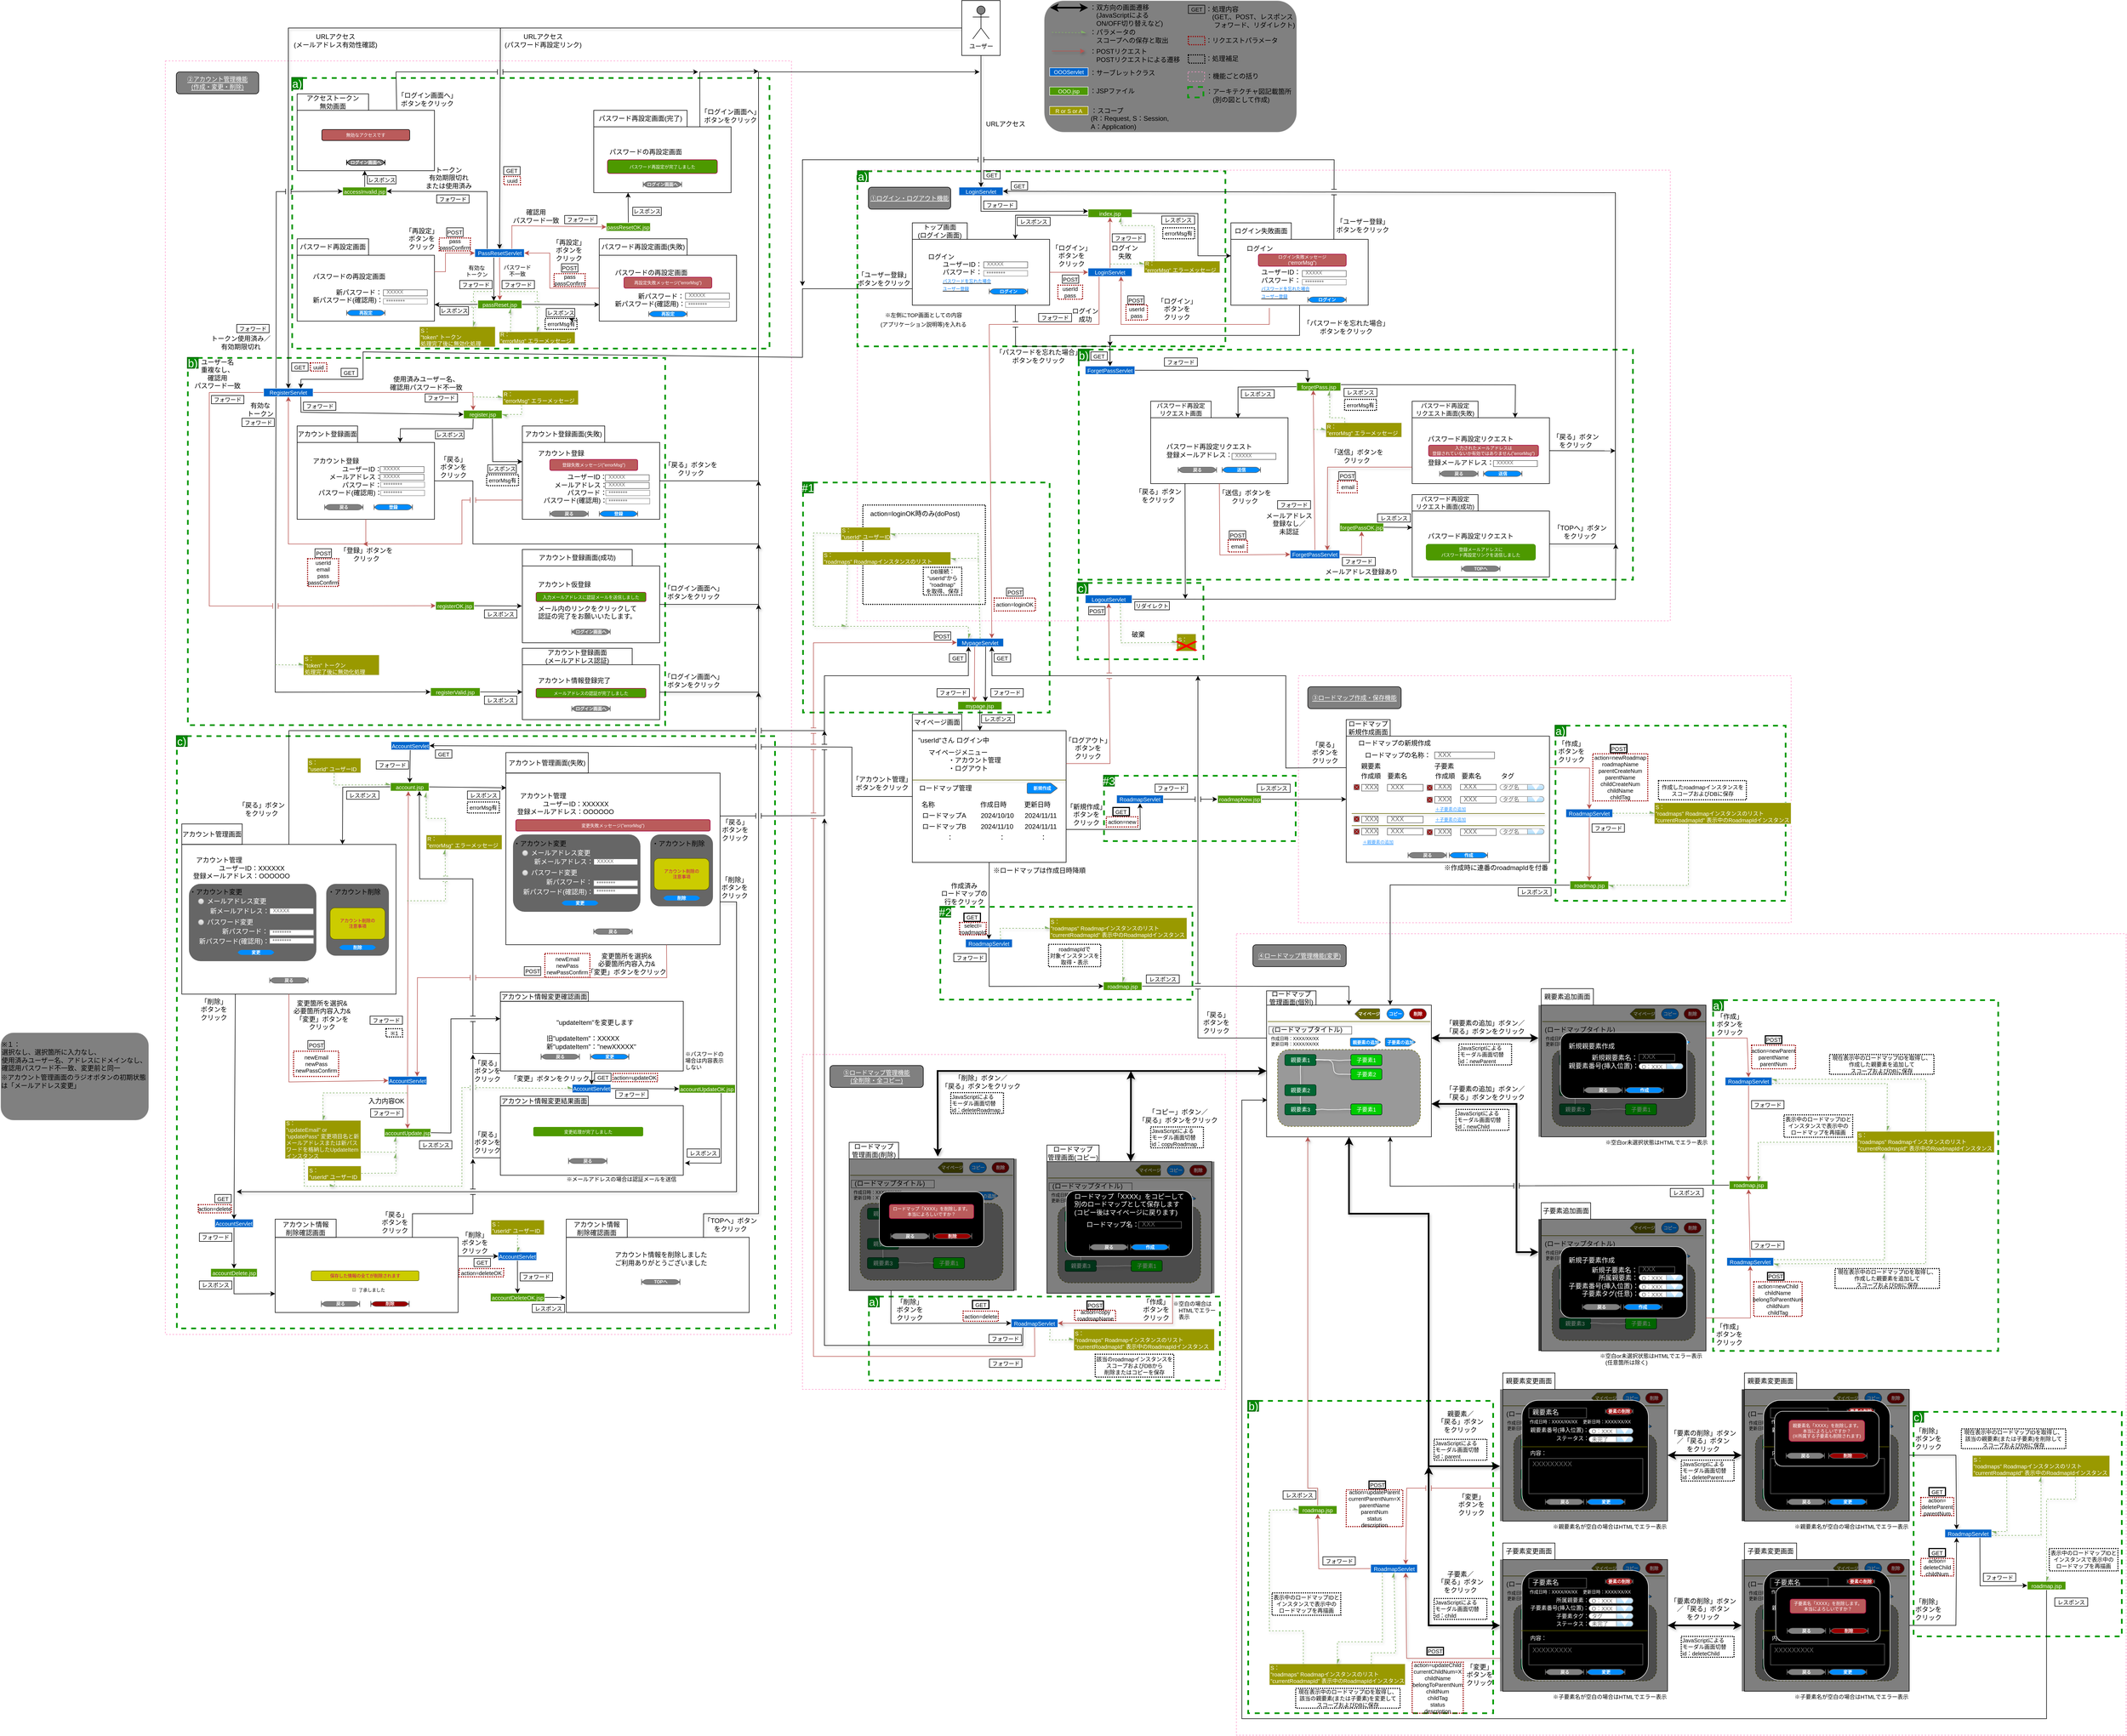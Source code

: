 <mxfile>
    <diagram id="WHIG_iPTzpvooCITM3A4" name="画面遷移図">
        <mxGraphModel dx="2412" dy="1187" grid="1" gridSize="10" guides="1" tooltips="1" connect="1" arrows="1" fold="1" page="0" pageScale="1" pageWidth="827" pageHeight="1169" math="0" shadow="0">
            <root>
                <mxCell id="0"/>
                <mxCell id="832" value="枠組み" style="locked=1;" parent="0"/>
                <mxCell id="833" value="" style="rounded=0;whiteSpace=wrap;html=1;labelBackgroundColor=none;strokeColor=#FF99CC;fontSize=11;fontColor=#FFFFFF;fillColor=none;dashed=1;" parent="832" vertex="1">
                    <mxGeometry x="20" y="219" width="1480" height="821" as="geometry"/>
                </mxCell>
                <mxCell id="834" value="" style="rounded=0;whiteSpace=wrap;html=1;labelBackgroundColor=none;strokeColor=#FF99CC;fontSize=11;fontColor=#FFFFFF;fillColor=none;dashed=1;" parent="832" vertex="1">
                    <mxGeometry x="-1240" y="20" width="1140" height="2320" as="geometry"/>
                </mxCell>
                <mxCell id="835" value="" style="group" parent="832" vertex="1" connectable="0">
                    <mxGeometry x="-1010" y="50" width="870" height="500" as="geometry"/>
                </mxCell>
                <mxCell id="836" value="&lt;div style=&quot;&quot;&gt;&lt;br&gt;&lt;/div&gt;" style="rounded=0;whiteSpace=wrap;html=1;labelBackgroundColor=none;strokeColor=#009900;fontSize=11;fontColor=#FFFFFF;fillColor=none;dashed=1;strokeWidth=3;align=right;labelPosition=left;verticalLabelPosition=top;verticalAlign=bottom;" parent="835" vertex="1">
                    <mxGeometry x="1" y="1.09" width="869" height="492.91" as="geometry"/>
                </mxCell>
                <mxCell id="837" value="a)" style="text;strokeColor=#005700;align=center;fillColor=#008a00;html=1;verticalAlign=middle;whiteSpace=wrap;rounded=0;labelBackgroundColor=none;fontSize=20;fontColor=#ffffff;" parent="835" vertex="1">
                    <mxGeometry width="20" height="21.739" as="geometry"/>
                </mxCell>
                <mxCell id="838" value="" style="rounded=0;whiteSpace=wrap;html=1;labelBackgroundColor=none;strokeColor=#FF99CC;fontSize=11;fontColor=#FFFFFF;fillColor=none;dashed=1;" parent="832" vertex="1">
                    <mxGeometry x="-80" y="1830" width="770" height="610" as="geometry"/>
                </mxCell>
                <mxCell id="839" value="" style="rounded=0;whiteSpace=wrap;html=1;labelBackgroundColor=none;strokeColor=#FF99CC;fontSize=11;fontColor=#FFFFFF;fillColor=none;dashed=1;container=0;" parent="832" vertex="1">
                    <mxGeometry x="710" y="1610" width="1620" height="1460" as="geometry"/>
                </mxCell>
                <mxCell id="840" value="" style="group" parent="832" vertex="1" connectable="0">
                    <mxGeometry x="-1220" y="1249" width="1090" height="1090" as="geometry"/>
                </mxCell>
                <mxCell id="841" value="&lt;div style=&quot;&quot;&gt;&lt;br&gt;&lt;/div&gt;" style="rounded=0;whiteSpace=wrap;html=1;labelBackgroundColor=none;strokeColor=#009900;fontSize=11;fontColor=#FFFFFF;fillColor=none;dashed=1;strokeWidth=3;align=right;labelPosition=left;verticalLabelPosition=top;verticalAlign=bottom;" parent="840" vertex="1">
                    <mxGeometry x="1" y="1" width="1089" height="1079" as="geometry"/>
                </mxCell>
                <mxCell id="842" value="c)" style="text;strokeColor=#005700;align=center;fillColor=#008a00;html=1;verticalAlign=middle;whiteSpace=wrap;rounded=0;labelBackgroundColor=none;fontSize=20;fontColor=#ffffff;" parent="840" vertex="1">
                    <mxGeometry width="20" height="20" as="geometry"/>
                </mxCell>
                <mxCell id="843" value="" style="group" parent="832" vertex="1" connectable="0">
                    <mxGeometry x="1290" y="1230" width="420" height="320" as="geometry"/>
                </mxCell>
                <mxCell id="844" value="&lt;div style=&quot;&quot;&gt;&lt;br&gt;&lt;/div&gt;" style="rounded=0;whiteSpace=wrap;html=1;labelBackgroundColor=none;strokeColor=#009900;fontSize=11;fontColor=#FFFFFF;fillColor=none;dashed=1;strokeWidth=3;align=right;labelPosition=left;verticalLabelPosition=top;verticalAlign=bottom;" parent="843" vertex="1">
                    <mxGeometry x="1" y="1" width="419" height="319" as="geometry"/>
                </mxCell>
                <mxCell id="845" value="a)" style="text;strokeColor=#005700;align=center;fillColor=#008a00;html=1;verticalAlign=middle;whiteSpace=wrap;rounded=0;labelBackgroundColor=none;fontSize=20;fontColor=#ffffff;" parent="843" vertex="1">
                    <mxGeometry width="20" height="20" as="geometry"/>
                </mxCell>
                <mxCell id="846" value="" style="group" parent="832" vertex="1" connectable="0">
                    <mxGeometry x="40" y="2270" width="640" height="154" as="geometry"/>
                </mxCell>
                <mxCell id="847" value="&lt;div style=&quot;&quot;&gt;&lt;br&gt;&lt;/div&gt;" style="rounded=0;whiteSpace=wrap;html=1;labelBackgroundColor=none;strokeColor=#009900;fontSize=11;fontColor=#FFFFFF;fillColor=none;dashed=1;strokeWidth=3;align=right;labelPosition=left;verticalLabelPosition=top;verticalAlign=bottom;" parent="846" vertex="1">
                    <mxGeometry x="1" y="1" width="639" height="153" as="geometry"/>
                </mxCell>
                <mxCell id="848" value="a)" style="text;strokeColor=#005700;align=center;fillColor=#008a00;html=1;verticalAlign=middle;whiteSpace=wrap;rounded=0;labelBackgroundColor=none;fontSize=20;fontColor=#ffffff;" parent="846" vertex="1">
                    <mxGeometry width="20" height="20" as="geometry"/>
                </mxCell>
                <mxCell id="850" value="" style="group" parent="832" vertex="1" connectable="0">
                    <mxGeometry x="422" y="545" width="1010" height="425" as="geometry"/>
                </mxCell>
                <mxCell id="851" value="&lt;div style=&quot;&quot;&gt;&lt;br&gt;&lt;/div&gt;" style="rounded=0;whiteSpace=wrap;html=1;labelBackgroundColor=none;strokeColor=#009900;fontSize=11;fontColor=#FFFFFF;fillColor=none;dashed=1;strokeWidth=3;align=right;labelPosition=left;verticalLabelPosition=top;verticalAlign=bottom;" parent="850" vertex="1">
                    <mxGeometry x="1" y="1.06" width="1009" height="418.94" as="geometry"/>
                </mxCell>
                <mxCell id="852" value="b)" style="text;strokeColor=#005700;align=center;fillColor=#008a00;html=1;verticalAlign=middle;whiteSpace=wrap;rounded=0;labelBackgroundColor=none;fontSize=20;fontColor=#ffffff;" parent="850" vertex="1">
                    <mxGeometry width="20" height="21.25" as="geometry"/>
                </mxCell>
                <mxCell id="853" value="" style="group" parent="832" vertex="1" connectable="0">
                    <mxGeometry x="200" y="220" width="490" height="320" as="geometry"/>
                </mxCell>
                <mxCell id="854" value="" style="group" parent="853" vertex="1" connectable="0">
                    <mxGeometry x="-180" width="670" height="320" as="geometry"/>
                </mxCell>
                <mxCell id="855" value="&lt;div style=&quot;&quot;&gt;&lt;br&gt;&lt;/div&gt;" style="rounded=0;whiteSpace=wrap;html=1;labelBackgroundColor=none;strokeColor=#009900;fontSize=11;fontColor=#FFFFFF;fillColor=none;dashed=1;strokeWidth=3;align=right;labelPosition=left;verticalLabelPosition=top;verticalAlign=bottom;" parent="854" vertex="1">
                    <mxGeometry y="1" width="670" height="319" as="geometry"/>
                </mxCell>
                <mxCell id="856" value="a)" style="text;strokeColor=#005700;align=center;fillColor=#008a00;html=1;verticalAlign=middle;whiteSpace=wrap;rounded=0;labelBackgroundColor=none;fontSize=20;fontColor=#ffffff;" parent="854" vertex="1">
                    <mxGeometry width="20" height="20" as="geometry"/>
                </mxCell>
                <mxCell id="857" value="" style="group" parent="832" vertex="1" connectable="0">
                    <mxGeometry x="-80" y="787" width="450" height="420" as="geometry"/>
                </mxCell>
                <mxCell id="858" value="&lt;div style=&quot;&quot;&gt;&lt;br&gt;&lt;/div&gt;" style="rounded=0;whiteSpace=wrap;html=1;labelBackgroundColor=none;strokeColor=#009900;fontSize=11;fontColor=#FFFFFF;fillColor=none;dashed=1;strokeWidth=3;align=right;labelPosition=left;verticalLabelPosition=top;verticalAlign=bottom;" parent="857" vertex="1">
                    <mxGeometry x="1" y="1" width="449" height="419" as="geometry"/>
                </mxCell>
                <mxCell id="859" value="#1" style="text;strokeColor=#005700;align=center;fillColor=#008a00;html=1;verticalAlign=middle;whiteSpace=wrap;rounded=0;labelBackgroundColor=none;fontSize=20;fontColor=#ffffff;" parent="857" vertex="1">
                    <mxGeometry width="20" height="20" as="geometry"/>
                </mxCell>
                <mxCell id="860" value="" style="group" parent="832" vertex="1" connectable="0">
                    <mxGeometry x="-1200" y="560" width="870" height="670" as="geometry"/>
                </mxCell>
                <mxCell id="861" value="&lt;div style=&quot;&quot;&gt;&lt;br&gt;&lt;/div&gt;" style="rounded=0;whiteSpace=wrap;html=1;labelBackgroundColor=none;strokeColor=#009900;fontSize=11;fontColor=#FFFFFF;fillColor=none;dashed=1;strokeWidth=3;align=right;labelPosition=left;verticalLabelPosition=top;verticalAlign=bottom;" parent="860" vertex="1">
                    <mxGeometry x="1" y="1" width="869" height="669" as="geometry"/>
                </mxCell>
                <mxCell id="862" value="b)" style="text;strokeColor=#005700;align=center;fillColor=#008a00;html=1;verticalAlign=middle;whiteSpace=wrap;rounded=0;labelBackgroundColor=none;fontSize=20;fontColor=#ffffff;" parent="860" vertex="1">
                    <mxGeometry width="20" height="20" as="geometry"/>
                </mxCell>
                <mxCell id="863" value="" style="group" parent="832" vertex="1" connectable="0">
                    <mxGeometry x="730.5" y="2460" width="450" height="570" as="geometry"/>
                </mxCell>
                <mxCell id="864" value="&lt;div style=&quot;&quot;&gt;&lt;br&gt;&lt;/div&gt;" style="rounded=0;whiteSpace=wrap;html=1;labelBackgroundColor=none;strokeColor=#009900;fontSize=11;fontColor=#FFFFFF;fillColor=none;dashed=1;strokeWidth=3;align=right;labelPosition=left;verticalLabelPosition=top;verticalAlign=bottom;" parent="863" vertex="1">
                    <mxGeometry x="1" y="1" width="446" height="569" as="geometry"/>
                </mxCell>
                <mxCell id="865" value="b)" style="text;strokeColor=#005700;align=center;fillColor=#008a00;html=1;verticalAlign=middle;whiteSpace=wrap;rounded=0;labelBackgroundColor=none;fontSize=20;fontColor=#ffffff;" parent="863" vertex="1">
                    <mxGeometry width="20" height="20" as="geometry"/>
                </mxCell>
                <mxCell id="866" value="" style="group" parent="832" vertex="1" connectable="0">
                    <mxGeometry x="1577" y="1730" width="520" height="640" as="geometry"/>
                </mxCell>
                <mxCell id="867" value="&lt;div style=&quot;&quot;&gt;&lt;br&gt;&lt;/div&gt;" style="rounded=0;whiteSpace=wrap;html=1;labelBackgroundColor=none;strokeColor=#009900;fontSize=11;fontColor=#FFFFFF;fillColor=none;dashed=1;strokeWidth=3;align=right;labelPosition=left;verticalLabelPosition=top;verticalAlign=bottom;" parent="866" vertex="1">
                    <mxGeometry x="1" y="1" width="519" height="639" as="geometry"/>
                </mxCell>
                <mxCell id="868" value="a)" style="text;strokeColor=#005700;align=center;fillColor=#008a00;html=1;verticalAlign=middle;whiteSpace=wrap;rounded=0;labelBackgroundColor=none;fontSize=20;fontColor=#ffffff;" parent="866" vertex="1">
                    <mxGeometry width="20" height="20" as="geometry"/>
                </mxCell>
                <mxCell id="869" value="" style="group" parent="832" vertex="1" connectable="0">
                    <mxGeometry x="1942" y="2480" width="380" height="410" as="geometry"/>
                </mxCell>
                <mxCell id="870" value="&lt;div style=&quot;&quot;&gt;&lt;br&gt;&lt;/div&gt;" style="rounded=0;whiteSpace=wrap;html=1;labelBackgroundColor=none;strokeColor=#009900;fontSize=11;fontColor=#FFFFFF;fillColor=none;dashed=1;strokeWidth=3;align=right;labelPosition=left;verticalLabelPosition=top;verticalAlign=bottom;" parent="869" vertex="1">
                    <mxGeometry x="0.97" y="1" width="379.03" height="409" as="geometry"/>
                </mxCell>
                <mxCell id="871" value="c)" style="text;strokeColor=#005700;align=center;fillColor=#008a00;html=1;verticalAlign=middle;whiteSpace=wrap;rounded=0;labelBackgroundColor=none;fontSize=20;fontColor=#ffffff;" parent="869" vertex="1">
                    <mxGeometry width="19.474" height="20" as="geometry"/>
                </mxCell>
                <mxCell id="872" value="" style="group" parent="832" vertex="1" connectable="0">
                    <mxGeometry x="420" y="970" width="241" height="171" as="geometry"/>
                </mxCell>
                <mxCell id="873" value="&lt;div style=&quot;&quot;&gt;&lt;br&gt;&lt;/div&gt;" style="rounded=0;whiteSpace=wrap;html=1;labelBackgroundColor=none;strokeColor=#009900;fontSize=11;fontColor=#FFFFFF;fillColor=none;dashed=1;strokeWidth=3;align=right;labelPosition=left;verticalLabelPosition=top;verticalAlign=bottom;" parent="872" vertex="1">
                    <mxGeometry x="1" y="1" width="229" height="139" as="geometry"/>
                </mxCell>
                <mxCell id="874" value="c)" style="text;strokeColor=#005700;align=center;fillColor=#008a00;html=1;verticalAlign=middle;whiteSpace=wrap;rounded=0;labelBackgroundColor=none;fontSize=20;fontColor=#ffffff;" parent="872" vertex="1">
                    <mxGeometry width="20" height="20" as="geometry"/>
                </mxCell>
                <mxCell id="875" value="" style="group" parent="832" vertex="1" connectable="0">
                    <mxGeometry x="170" y="1560" width="460" height="170" as="geometry"/>
                </mxCell>
                <mxCell id="876" value="&lt;div style=&quot;&quot;&gt;&lt;br&gt;&lt;/div&gt;" style="rounded=0;whiteSpace=wrap;html=1;labelBackgroundColor=none;strokeColor=#009900;fontSize=11;fontColor=#FFFFFF;fillColor=none;dashed=1;strokeWidth=3;align=right;labelPosition=left;verticalLabelPosition=top;verticalAlign=bottom;" parent="875" vertex="1">
                    <mxGeometry x="1" y="1" width="459" height="169" as="geometry"/>
                </mxCell>
                <mxCell id="877" value="#2" style="text;strokeColor=#005700;align=center;fillColor=#008a00;html=1;verticalAlign=middle;whiteSpace=wrap;rounded=0;labelBackgroundColor=none;fontSize=20;fontColor=#ffffff;" parent="875" vertex="1">
                    <mxGeometry width="20" height="20" as="geometry"/>
                </mxCell>
                <mxCell id="878" value="" style="group" parent="832" vertex="1" connectable="0">
                    <mxGeometry x="468" y="1321.25" width="350" height="120" as="geometry"/>
                </mxCell>
                <mxCell id="879" value="&lt;div style=&quot;&quot;&gt;&lt;br&gt;&lt;/div&gt;" style="rounded=0;whiteSpace=wrap;html=1;labelBackgroundColor=none;strokeColor=#009900;fontSize=11;fontColor=#FFFFFF;fillColor=none;dashed=1;strokeWidth=3;align=right;labelPosition=left;verticalLabelPosition=top;verticalAlign=bottom;" parent="878" vertex="1">
                    <mxGeometry x="1" y="1" width="349" height="119" as="geometry"/>
                </mxCell>
                <mxCell id="880" value="#3" style="text;strokeColor=#005700;align=center;fillColor=#008a00;html=1;verticalAlign=middle;whiteSpace=wrap;rounded=0;labelBackgroundColor=none;fontSize=20;fontColor=#ffffff;" parent="878" vertex="1">
                    <mxGeometry width="20" height="20" as="geometry"/>
                </mxCell>
                <mxCell id="881" value="" style="rounded=0;whiteSpace=wrap;html=1;labelBackgroundColor=none;strokeColor=#FF99CC;fontSize=11;fontColor=#FFFFFF;fillColor=none;dashed=1;" parent="832" vertex="1">
                    <mxGeometry x="823" y="1140" width="897" height="450" as="geometry"/>
                </mxCell>
                <mxCell id="882" style="edgeStyle=none;html=1;exitX=1;exitY=0.25;exitDx=0;exitDy=0;entryX=0.75;entryY=0;entryDx=0;entryDy=0;strokeColor=default;fontColor=default;" parent="832" source="340" target="340" edge="1">
                    <mxGeometry relative="1" as="geometry"/>
                </mxCell>
                <mxCell id="1198" value="" style="rounded=0;whiteSpace=wrap;html=1;labelBackgroundColor=none;fillStyle=auto;strokeColor=none;fontFamily=Helvetica;fontSize=11;fontColor=#007FFF;fillColor=#000000;opacity=50;" parent="832" vertex="1">
                    <mxGeometry x="1260" y="2130" width="305" height="240" as="geometry"/>
                </mxCell>
                <mxCell id="1199" value="" style="rounded=0;whiteSpace=wrap;html=1;labelBackgroundColor=none;fillStyle=auto;strokeColor=none;fontFamily=Helvetica;fontSize=11;fontColor=#007FFF;fillColor=#000000;opacity=50;" parent="832" vertex="1">
                    <mxGeometry x="1630" y="2440" width="305" height="240" as="geometry"/>
                </mxCell>
                <mxCell id="1" style="" parent="0"/>
                <mxCell id="5xK-KBNFXrX2DUE9tunr-284" value="" style="group" parent="1" vertex="1" connectable="0">
                    <mxGeometry x="-620" y="1280" width="463" height="350" as="geometry"/>
                </mxCell>
                <mxCell id="5xK-KBNFXrX2DUE9tunr-286" value="" style="rounded=1;whiteSpace=wrap;html=1;dashed=1;labelBackgroundColor=none;strokeColor=none;fontSize=8;fontColor=#FFFFFF;fillColor=#666666;" parent="5xK-KBNFXrX2DUE9tunr-284" vertex="1">
                    <mxGeometry x="263" y="149.17" width="114" height="130.83" as="geometry"/>
                </mxCell>
                <mxCell id="5xK-KBNFXrX2DUE9tunr-285" value="" style="rounded=1;whiteSpace=wrap;html=1;dashed=1;labelBackgroundColor=none;strokeColor=none;fontSize=8;fontColor=#FFFFFF;fillColor=#666666;" parent="5xK-KBNFXrX2DUE9tunr-284" vertex="1">
                    <mxGeometry x="13" y="149.17" width="232" height="140.83" as="geometry"/>
                </mxCell>
                <mxCell id="5xK-KBNFXrX2DUE9tunr-287" value="　　アカウント管理&lt;br&gt;&lt;span style=&quot;white-space: pre;&quot;&gt;&lt;span style=&quot;white-space: pre;&quot;&gt;&#9;&lt;/span&gt;&#9;&lt;/span&gt;　ユーザーID：XXXXXX&lt;br&gt;　&amp;nbsp; 登録メールアドレス：OOOOOO&lt;br&gt;&lt;br&gt;&lt;br&gt;&lt;br&gt;　・アカウント変更&lt;span style=&quot;white-space: pre;&quot;&gt;&#9;&lt;span style=&quot;white-space: pre;&quot;&gt;&#9;&lt;/span&gt;&lt;span style=&quot;white-space: pre;&quot;&gt;&#9;&lt;/span&gt;&lt;span style=&quot;white-space: pre;&quot;&gt;&#9;&lt;/span&gt;&lt;span style=&quot;white-space: pre;&quot;&gt;&#9;&lt;/span&gt;　&lt;/span&gt;　・アカウント削除&lt;br&gt;&lt;br&gt;&lt;br&gt;&lt;br&gt;&lt;br&gt;&lt;br&gt;&lt;br&gt;&lt;br&gt;&lt;br&gt;&lt;br&gt;&lt;br&gt;" style="rounded=0;whiteSpace=wrap;html=1;align=left;fillColor=none;" parent="5xK-KBNFXrX2DUE9tunr-284" vertex="1">
                    <mxGeometry y="37.29" width="390" height="312.71" as="geometry"/>
                </mxCell>
                <mxCell id="5xK-KBNFXrX2DUE9tunr-288" value="アカウント管理画面(失敗)" style="text;strokeColor=default;align=center;fillColor=none;html=1;verticalAlign=middle;whiteSpace=wrap;rounded=0;" parent="5xK-KBNFXrX2DUE9tunr-284" vertex="1">
                    <mxGeometry width="150" height="37.29" as="geometry"/>
                </mxCell>
                <mxCell id="5xK-KBNFXrX2DUE9tunr-293" value="" style="group" parent="5xK-KBNFXrX2DUE9tunr-284" vertex="1" connectable="0">
                    <mxGeometry x="30" y="175.996" width="180" height="38.004" as="geometry"/>
                </mxCell>
                <mxCell id="5xK-KBNFXrX2DUE9tunr-295" value="新メールアドレス：" style="text;html=1;align=center;verticalAlign=middle;resizable=0;points=[];autosize=1;strokeColor=none;fillColor=none;fontSize=12;fontColor=#FFFFFF;" parent="5xK-KBNFXrX2DUE9tunr-293" vertex="1">
                    <mxGeometry x="10" y="8.004" width="130" height="30" as="geometry"/>
                </mxCell>
                <mxCell id="5xK-KBNFXrX2DUE9tunr-296" value="XXXXX" style="strokeWidth=1;shadow=0;dashed=0;align=center;html=1;shape=mxgraph.mockup.text.textBox;fontColor=#666666;align=left;fontSize=9;spacingLeft=4;spacingTop=-3;strokeColor=#666666;mainText=" parent="5xK-KBNFXrX2DUE9tunr-293" vertex="1">
                    <mxGeometry x="130" y="17.504" width="80" height="11" as="geometry"/>
                </mxCell>
                <mxCell id="429" value="&lt;span style=&quot;color: rgb(255, 255, 255);&quot;&gt;&lt;font style=&quot;font-size: 12px;&quot;&gt;メールアドレス変更&lt;/font&gt;&lt;/span&gt;" style="shape=ellipse;fillColor=#eeeeee;strokeColor=#999999;gradientColor=#cccccc;html=1;align=left;spacingLeft=4;fontSize=10;fontColor=#666666;labelPosition=right;shadow=0;" parent="5xK-KBNFXrX2DUE9tunr-293" vertex="1">
                    <mxGeometry y="2.004" width="10" height="10" as="geometry"/>
                </mxCell>
                <mxCell id="5xK-KBNFXrX2DUE9tunr-297" value="" style="group" parent="5xK-KBNFXrX2DUE9tunr-284" vertex="1" connectable="0">
                    <mxGeometry x="30" y="212.996" width="210" height="45.004" as="geometry"/>
                </mxCell>
                <mxCell id="5xK-KBNFXrX2DUE9tunr-299" value="新パスワード：" style="text;html=1;align=center;verticalAlign=middle;resizable=0;points=[];autosize=1;strokeColor=none;fillColor=none;fontSize=12;fontColor=#FFFFFF;" parent="5xK-KBNFXrX2DUE9tunr-297" vertex="1">
                    <mxGeometry x="30" y="8.004" width="110" height="30" as="geometry"/>
                </mxCell>
                <mxCell id="5xK-KBNFXrX2DUE9tunr-300" value="********" style="strokeWidth=1;shadow=0;dashed=0;align=center;html=1;shape=mxgraph.mockup.forms.pwField;strokeColor=#999999;mainText=;align=left;fontColor=#666666;fontSize=11;spacingLeft=3;" parent="5xK-KBNFXrX2DUE9tunr-297" vertex="1">
                    <mxGeometry x="130" y="35.004" width="80" height="10" as="geometry"/>
                </mxCell>
                <mxCell id="5xK-KBNFXrX2DUE9tunr-301" value="********" style="strokeWidth=1;shadow=0;dashed=0;align=center;html=1;shape=mxgraph.mockup.forms.pwField;strokeColor=#999999;mainText=;align=left;fontColor=#666666;fontSize=11;spacingLeft=3;" parent="5xK-KBNFXrX2DUE9tunr-297" vertex="1">
                    <mxGeometry x="130" y="20.004" width="80" height="10" as="geometry"/>
                </mxCell>
                <mxCell id="5xK-KBNFXrX2DUE9tunr-302" value="新パスワード(確認用)：" style="text;html=1;align=center;verticalAlign=middle;resizable=0;points=[];autosize=1;strokeColor=none;fillColor=none;fontSize=12;fontColor=#FFFFFF;" parent="5xK-KBNFXrX2DUE9tunr-284" vertex="1">
                    <mxGeometry x="20" y="239" width="150" height="30" as="geometry"/>
                </mxCell>
                <mxCell id="5xK-KBNFXrX2DUE9tunr-303" value="&lt;font color=&quot;#cc0066&quot;&gt;アカウント削除の&lt;br&gt;注意事項&lt;/font&gt;" style="rounded=1;whiteSpace=wrap;html=1;labelBackgroundColor=none;fontSize=8;fillColor=#CCCC00;fontColor=#000000;strokeColor=#666600;" parent="5xK-KBNFXrX2DUE9tunr-284" vertex="1">
                    <mxGeometry x="270" y="192.93" width="100" height="57.07" as="geometry"/>
                </mxCell>
                <mxCell id="5xK-KBNFXrX2DUE9tunr-304" value="変更" style="strokeWidth=1;shadow=0;dashed=0;align=center;html=1;shape=mxgraph.mockup.buttons.button;strokeColor=#666666;fontColor=#ffffff;mainText=;buttonStyle=round;fontSize=8;fontStyle=1;fillColor=#008cff;whiteSpace=wrap;labelBackgroundColor=none;" parent="5xK-KBNFXrX2DUE9tunr-284" vertex="1">
                    <mxGeometry x="100" y="269" width="70" height="10" as="geometry"/>
                </mxCell>
                <mxCell id="5xK-KBNFXrX2DUE9tunr-305" value="削除" style="strokeWidth=1;shadow=0;dashed=0;align=center;html=1;shape=mxgraph.mockup.buttons.button;strokeColor=#666666;fontColor=#ffffff;mainText=;buttonStyle=round;fontSize=8;fontStyle=1;fillColor=#008cff;whiteSpace=wrap;labelBackgroundColor=none;" parent="5xK-KBNFXrX2DUE9tunr-284" vertex="1">
                    <mxGeometry x="285" y="260" width="70" height="10" as="geometry"/>
                </mxCell>
                <mxCell id="5xK-KBNFXrX2DUE9tunr-307" value="戻る" style="strokeWidth=1;shadow=0;dashed=0;align=center;html=1;shape=mxgraph.mockup.buttons.button;strokeColor=#666666;fontColor=#ffffff;mainText=;buttonStyle=round;fontSize=8;fontStyle=1;fillColor=#808080;whiteSpace=wrap;labelBackgroundColor=none;" parent="5xK-KBNFXrX2DUE9tunr-284" vertex="1">
                    <mxGeometry x="160" y="321" width="70" height="10" as="geometry"/>
                </mxCell>
                <mxCell id="5xK-KBNFXrX2DUE9tunr-309" value="変更失敗メッセージ(&quot;errorMsg&quot;)" style="rounded=1;whiteSpace=wrap;html=1;labelBackgroundColor=none;fontSize=8;fillColor=#BA5B5B;fontColor=#ffffff;strokeColor=#A50040;" parent="5xK-KBNFXrX2DUE9tunr-284" vertex="1">
                    <mxGeometry x="18" y="122.17" width="354" height="20.83" as="geometry"/>
                </mxCell>
                <mxCell id="428" value="&lt;span style=&quot;color: rgb(255, 255, 255);&quot;&gt;&lt;font style=&quot;font-size: 12px;&quot;&gt;パスワード変更&lt;/font&gt;&lt;/span&gt;" style="shape=ellipse;fillColor=#eeeeee;strokeColor=#999999;gradientColor=#cccccc;html=1;align=left;spacingLeft=4;fontSize=10;fontColor=#666666;labelPosition=right;shadow=0;" parent="5xK-KBNFXrX2DUE9tunr-284" vertex="1">
                    <mxGeometry x="30" y="214" width="10" height="10" as="geometry"/>
                </mxCell>
                <mxCell id="420" value="「戻る」&lt;br&gt;ボタンを&lt;br&gt;クリック" style="text;strokeColor=none;align=center;fillColor=none;html=1;verticalAlign=middle;whiteSpace=wrap;rounded=0;labelBackgroundColor=none;" parent="5xK-KBNFXrX2DUE9tunr-284" vertex="1">
                    <mxGeometry x="391" y="115" width="53" height="51" as="geometry"/>
                </mxCell>
                <mxCell id="789" value="JavaScriptによる&lt;br&gt;モーダル画面切替&lt;br&gt;id：deleteParent" style="text;strokeColor=default;align=left;fillColor=none;html=1;verticalAlign=middle;whiteSpace=wrap;rounded=0;labelBackgroundColor=none;fontSize=10;dashed=1;strokeWidth=2;perimeterSpacing=0;dashPattern=1 1;glass=1;" parent="1" vertex="1">
                    <mxGeometry x="1520" y="2569" width="96" height="38" as="geometry"/>
                </mxCell>
                <mxCell id="684" value="" style="text;strokeColor=default;align=center;fillColor=none;html=1;verticalAlign=middle;whiteSpace=wrap;rounded=0;labelBackgroundColor=none;fontSize=10;dashed=1;strokeWidth=2;perimeterSpacing=0;dashPattern=1 1;glass=1;" parent="1" vertex="1">
                    <mxGeometry x="30" y="829" width="223" height="181" as="geometry"/>
                </mxCell>
                <mxCell id="358" style="edgeStyle=none;rounded=0;jumpStyle=line;jumpSize=10;html=1;exitX=0.773;exitY=0.01;exitDx=0;exitDy=0;fontSize=10;exitPerimeter=0;" parent="1" source="bYhEAjDrk7nIsvez--r3-191" edge="1">
                    <mxGeometry relative="1" as="geometry">
                        <mxPoint x="-160" y="39" as="targetPoint"/>
                        <Array as="points">
                            <mxPoint x="-267" y="40"/>
                        </Array>
                    </mxGeometry>
                </mxCell>
                <mxCell id="5xK-KBNFXrX2DUE9tunr-234" value="" style="group" parent="1" vertex="1" connectable="0">
                    <mxGeometry x="-1210" y="1410" width="450" height="310" as="geometry"/>
                </mxCell>
                <mxCell id="5xK-KBNFXrX2DUE9tunr-282" value="" style="rounded=1;whiteSpace=wrap;html=1;dashed=1;labelBackgroundColor=none;strokeColor=none;fontSize=8;fontColor=#FFFFFF;fillColor=#666666;" parent="5xK-KBNFXrX2DUE9tunr-234" vertex="1">
                    <mxGeometry x="263" y="109.17" width="114" height="130.83" as="geometry"/>
                </mxCell>
                <mxCell id="5xK-KBNFXrX2DUE9tunr-281" value="" style="rounded=1;whiteSpace=wrap;html=1;dashed=1;labelBackgroundColor=none;strokeColor=none;fontSize=8;fontColor=#FFFFFF;fillColor=#666666;" parent="5xK-KBNFXrX2DUE9tunr-234" vertex="1">
                    <mxGeometry x="13" y="109.17" width="232" height="140.83" as="geometry"/>
                </mxCell>
                <mxCell id="5xK-KBNFXrX2DUE9tunr-235" value="　　アカウント管理&lt;br&gt;&lt;span style=&quot;white-space: pre;&quot;&gt;&lt;span style=&quot;white-space: pre;&quot;&gt;&#9;&lt;/span&gt;&#9;&lt;/span&gt;　ユーザーID：XXXXXX&lt;br&gt;　&amp;nbsp; 登録メールアドレス：OOOOOO&lt;br&gt;&lt;br&gt;　・アカウント変更&lt;span style=&quot;white-space: pre;&quot;&gt;&#9;&lt;span style=&quot;white-space: pre;&quot;&gt;&#9;&lt;/span&gt;&lt;span style=&quot;white-space: pre;&quot;&gt;&#9;&lt;/span&gt;&lt;span style=&quot;white-space: pre;&quot;&gt;&#9;&lt;/span&gt;&lt;span style=&quot;white-space: pre;&quot;&gt;&#9;&lt;/span&gt;　&lt;/span&gt;　・アカウント削除&lt;br&gt;&lt;br&gt;&lt;br&gt;&lt;br&gt;&lt;br&gt;&lt;br&gt;&lt;br&gt;&lt;br&gt;&lt;span style=&quot;white-space: pre;&quot;&gt;&#9;&lt;/span&gt;&lt;br&gt;&lt;br&gt;&lt;br&gt;　&lt;br&gt;" style="rounded=0;whiteSpace=wrap;html=1;align=left;fillColor=none;" parent="5xK-KBNFXrX2DUE9tunr-234" vertex="1">
                    <mxGeometry y="37.29" width="390" height="272.71" as="geometry"/>
                </mxCell>
                <mxCell id="5xK-KBNFXrX2DUE9tunr-236" value="アカウント管理画面" style="text;strokeColor=default;align=center;fillColor=none;html=1;verticalAlign=middle;whiteSpace=wrap;rounded=0;" parent="5xK-KBNFXrX2DUE9tunr-234" vertex="1">
                    <mxGeometry width="110" height="37.286" as="geometry"/>
                </mxCell>
                <mxCell id="5xK-KBNFXrX2DUE9tunr-252" value="" style="group" parent="5xK-KBNFXrX2DUE9tunr-234" vertex="1" connectable="0">
                    <mxGeometry x="30" y="135.996" width="180" height="38.004" as="geometry"/>
                </mxCell>
                <mxCell id="5xK-KBNFXrX2DUE9tunr-254" value="新メールアドレス：" style="text;html=1;align=center;verticalAlign=middle;resizable=0;points=[];autosize=1;strokeColor=none;fillColor=none;fontSize=12;fontColor=#FFFFFF;" parent="5xK-KBNFXrX2DUE9tunr-252" vertex="1">
                    <mxGeometry x="10" y="8.004" width="130" height="30" as="geometry"/>
                </mxCell>
                <mxCell id="5xK-KBNFXrX2DUE9tunr-255" value="XXXXX" style="strokeWidth=1;shadow=0;dashed=0;align=center;html=1;shape=mxgraph.mockup.text.textBox;fontColor=#666666;align=left;fontSize=9;spacingLeft=4;spacingTop=-3;strokeColor=#666666;mainText=" parent="5xK-KBNFXrX2DUE9tunr-252" vertex="1">
                    <mxGeometry x="130" y="17.504" width="80" height="11" as="geometry"/>
                </mxCell>
                <mxCell id="5xK-KBNFXrX2DUE9tunr-256" value="" style="group" parent="5xK-KBNFXrX2DUE9tunr-234" vertex="1" connectable="0">
                    <mxGeometry x="30" y="172.996" width="210" height="45.004" as="geometry"/>
                </mxCell>
                <mxCell id="5xK-KBNFXrX2DUE9tunr-258" value="新パスワード：" style="text;html=1;align=center;verticalAlign=middle;resizable=0;points=[];autosize=1;strokeColor=none;fillColor=none;fontSize=12;fontColor=#FFFFFF;" parent="5xK-KBNFXrX2DUE9tunr-256" vertex="1">
                    <mxGeometry x="30" y="8.004" width="110" height="30" as="geometry"/>
                </mxCell>
                <mxCell id="5xK-KBNFXrX2DUE9tunr-274" value="********" style="strokeWidth=1;shadow=0;dashed=0;align=center;html=1;shape=mxgraph.mockup.forms.pwField;strokeColor=#999999;mainText=;align=left;fontColor=#666666;fontSize=11;spacingLeft=3;" parent="5xK-KBNFXrX2DUE9tunr-256" vertex="1">
                    <mxGeometry x="130" y="35.004" width="80" height="10" as="geometry"/>
                </mxCell>
                <mxCell id="5xK-KBNFXrX2DUE9tunr-275" value="********" style="strokeWidth=1;shadow=0;dashed=0;align=center;html=1;shape=mxgraph.mockup.forms.pwField;strokeColor=#999999;mainText=;align=left;fontColor=#666666;fontSize=11;spacingLeft=3;" parent="5xK-KBNFXrX2DUE9tunr-256" vertex="1">
                    <mxGeometry x="130" y="20.004" width="80" height="10" as="geometry"/>
                </mxCell>
                <mxCell id="5xK-KBNFXrX2DUE9tunr-260" value="新パスワード(確認用)：" style="text;html=1;align=center;verticalAlign=middle;resizable=0;points=[];autosize=1;strokeColor=none;fillColor=none;fontSize=12;fontColor=#FFFFFF;" parent="5xK-KBNFXrX2DUE9tunr-234" vertex="1">
                    <mxGeometry x="20" y="199" width="150" height="30" as="geometry"/>
                </mxCell>
                <mxCell id="5xK-KBNFXrX2DUE9tunr-237" value="&lt;font color=&quot;#cc0066&quot;&gt;アカウント削除の&lt;br&gt;注意事項&lt;/font&gt;" style="rounded=1;whiteSpace=wrap;html=1;labelBackgroundColor=none;fontSize=8;fillColor=#CCCC00;fontColor=#000000;strokeColor=#666600;" parent="5xK-KBNFXrX2DUE9tunr-234" vertex="1">
                    <mxGeometry x="270" y="152.93" width="100" height="57.07" as="geometry"/>
                </mxCell>
                <mxCell id="5xK-KBNFXrX2DUE9tunr-276" value="変更" style="strokeWidth=1;shadow=0;dashed=0;align=center;html=1;shape=mxgraph.mockup.buttons.button;strokeColor=#666666;fontColor=#ffffff;mainText=;buttonStyle=round;fontSize=8;fontStyle=1;fillColor=#008cff;whiteSpace=wrap;labelBackgroundColor=none;" parent="5xK-KBNFXrX2DUE9tunr-234" vertex="1">
                    <mxGeometry x="100" y="229" width="70" height="10" as="geometry"/>
                </mxCell>
                <mxCell id="5xK-KBNFXrX2DUE9tunr-277" value="削除" style="strokeWidth=1;shadow=0;dashed=0;align=center;html=1;shape=mxgraph.mockup.buttons.button;strokeColor=#666666;fontColor=#ffffff;mainText=;buttonStyle=round;fontSize=8;fontStyle=1;fillColor=#008cff;whiteSpace=wrap;labelBackgroundColor=none;" parent="5xK-KBNFXrX2DUE9tunr-234" vertex="1">
                    <mxGeometry x="285" y="220" width="70" height="10" as="geometry"/>
                </mxCell>
                <mxCell id="5xK-KBNFXrX2DUE9tunr-280" value="戻る" style="strokeWidth=1;shadow=0;dashed=0;align=center;html=1;shape=mxgraph.mockup.buttons.button;strokeColor=#666666;fontColor=#ffffff;mainText=;buttonStyle=round;fontSize=8;fontStyle=1;fillColor=#808080;whiteSpace=wrap;labelBackgroundColor=none;" parent="5xK-KBNFXrX2DUE9tunr-234" vertex="1">
                    <mxGeometry x="160" y="280" width="70" height="10" as="geometry"/>
                </mxCell>
                <mxCell id="423" value="&lt;span style=&quot;color: rgb(255, 255, 255);&quot;&gt;&lt;font style=&quot;font-size: 12px;&quot;&gt;メールアドレス変更&lt;/font&gt;&lt;/span&gt;" style="shape=ellipse;fillColor=#eeeeee;strokeColor=#999999;gradientColor=#cccccc;html=1;align=left;spacingLeft=4;fontSize=10;fontColor=#666666;labelPosition=right;shadow=0;" parent="5xK-KBNFXrX2DUE9tunr-234" vertex="1">
                    <mxGeometry x="30" y="136" width="10" height="10" as="geometry"/>
                </mxCell>
                <mxCell id="427" value="&lt;span style=&quot;color: rgb(255, 255, 255);&quot;&gt;&lt;font style=&quot;font-size: 12px;&quot;&gt;パスワード変更&lt;/font&gt;&lt;/span&gt;" style="shape=ellipse;fillColor=#eeeeee;strokeColor=#999999;gradientColor=#cccccc;html=1;align=left;spacingLeft=4;fontSize=10;fontColor=#666666;labelPosition=right;shadow=0;" parent="5xK-KBNFXrX2DUE9tunr-234" vertex="1">
                    <mxGeometry x="30" y="174" width="10" height="10" as="geometry"/>
                </mxCell>
                <mxCell id="59" value="" style="group" parent="1" vertex="1" connectable="0">
                    <mxGeometry x="120" y="315" width="280" height="205" as="geometry"/>
                </mxCell>
                <mxCell id="60" value="&lt;span style=&quot;white-space: pre;&quot;&gt;&#9;&lt;/span&gt;ログイン&lt;br&gt;&lt;span style=&quot;white-space: pre;&quot;&gt;&#9;&lt;/span&gt;&lt;span style=&quot;white-space: pre;&quot;&gt;&#9;&lt;/span&gt;ユーザーID：&lt;br&gt;&lt;span style=&quot;white-space: pre;&quot;&gt;&#9;&lt;/span&gt;&lt;span style=&quot;white-space: pre;&quot;&gt;&#9;&lt;/span&gt;パスワード：&lt;br&gt;&lt;span style=&quot;white-space: pre;&quot;&gt;&#9;&lt;/span&gt;&lt;span style=&quot;white-space: pre;&quot;&gt;&#9;&lt;/span&gt;&lt;u&gt;&lt;font color=&quot;#007fff&quot; style=&quot;font-size: 8px;&quot;&gt;パスワードを忘れた場合&lt;br&gt;&lt;span style=&quot;white-space: pre;&quot;&gt;&#9;&lt;/span&gt;&lt;span style=&quot;white-space: pre;&quot;&gt;&#9;&lt;/span&gt;&lt;span style=&quot;white-space: pre;&quot;&gt;&#9;&lt;/span&gt;ユーザー登録&lt;br&gt;&lt;/font&gt;&lt;/u&gt;" style="rounded=0;whiteSpace=wrap;html=1;align=left;" parent="59" vertex="1">
                    <mxGeometry y="30" width="250" height="120" as="geometry"/>
                </mxCell>
                <mxCell id="61" value="トップ画面&lt;br&gt;(ログイン画面)" style="text;strokeColor=default;align=center;fillColor=none;html=1;verticalAlign=middle;whiteSpace=wrap;rounded=0;" parent="59" vertex="1">
                    <mxGeometry width="100" height="30" as="geometry"/>
                </mxCell>
                <mxCell id="27" value="********" style="strokeWidth=1;shadow=0;dashed=0;align=center;html=1;shape=mxgraph.mockup.forms.pwField;strokeColor=#999999;mainText=;align=left;fontColor=#666666;fontSize=11;spacingLeft=3;" parent="59" vertex="1">
                    <mxGeometry x="130" y="87" width="80" height="10" as="geometry"/>
                </mxCell>
                <mxCell id="40" value="XXXXX" style="strokeWidth=1;shadow=0;dashed=0;align=center;html=1;shape=mxgraph.mockup.text.textBox;fontColor=#666666;align=left;fontSize=9;spacingLeft=4;spacingTop=-3;strokeColor=#666666;mainText=" parent="59" vertex="1">
                    <mxGeometry x="130" y="71" width="80" height="11" as="geometry"/>
                </mxCell>
                <mxCell id="64" value="ログイン" style="strokeWidth=1;shadow=0;dashed=0;align=center;html=1;shape=mxgraph.mockup.buttons.button;strokeColor=#666666;fontColor=#ffffff;mainText=;buttonStyle=round;fontSize=8;fontStyle=1;fillColor=#008cff;whiteSpace=wrap;labelBackgroundColor=none;" parent="59" vertex="1">
                    <mxGeometry x="140" y="120" width="70" height="10" as="geometry"/>
                </mxCell>
                <mxCell id="81" value="「ログイン」ボタンを&lt;br&gt;クリック" style="text;strokeColor=none;align=center;fillColor=none;html=1;verticalAlign=middle;whiteSpace=wrap;rounded=0;labelBackgroundColor=none;" parent="1" vertex="1">
                    <mxGeometry x="370" y="350" width="80" height="50" as="geometry"/>
                </mxCell>
                <mxCell id="97" value="ログイン&lt;br&gt;成功" style="text;strokeColor=none;align=center;fillColor=none;html=1;verticalAlign=middle;whiteSpace=wrap;rounded=0;labelBackgroundColor=none;" parent="1" vertex="1">
                    <mxGeometry x="410" y="468" width="50" height="30" as="geometry"/>
                </mxCell>
                <mxCell id="105" value="" style="group" parent="1" vertex="1" connectable="0">
                    <mxGeometry x="554" y="640" width="280" height="190" as="geometry"/>
                </mxCell>
                <mxCell id="106" value="&lt;span style=&quot;white-space: pre;&quot;&gt;&#9;&lt;/span&gt;パスワード再設定リクエスト&lt;br&gt;&lt;span style=&quot;white-space: pre;&quot;&gt;&#9;&lt;/span&gt;登録メールアドレス：" style="rounded=0;whiteSpace=wrap;html=1;align=left;" parent="105" vertex="1">
                    <mxGeometry y="30" width="250" height="120" as="geometry"/>
                </mxCell>
                <mxCell id="116" value="" style="edgeStyle=none;rounded=0;html=1;shadow=1;dashed=1;fontSize=11;fontColor=#007FFF;startArrow=classic;startFill=1;" parent="105" source="107" target="106" edge="1">
                    <mxGeometry relative="1" as="geometry"/>
                </mxCell>
                <mxCell id="107" value="パスワード再設定&lt;br&gt;リクエスト画面" style="text;strokeColor=default;align=center;fillColor=none;html=1;verticalAlign=middle;whiteSpace=wrap;rounded=0;fontSize=11;" parent="105" vertex="1">
                    <mxGeometry width="110" height="30" as="geometry"/>
                </mxCell>
                <mxCell id="109" value="XXXXX" style="strokeWidth=1;shadow=0;dashed=0;align=center;html=1;shape=mxgraph.mockup.text.textBox;fontColor=#666666;align=left;fontSize=9;spacingLeft=4;spacingTop=-3;strokeColor=#666666;mainText=" parent="105" vertex="1">
                    <mxGeometry x="148" y="95" width="80" height="11" as="geometry"/>
                </mxCell>
                <mxCell id="110" value="送信" style="strokeWidth=1;shadow=0;dashed=0;align=center;html=1;shape=mxgraph.mockup.buttons.button;strokeColor=#666666;fontColor=#ffffff;mainText=;buttonStyle=round;fontSize=8;fontStyle=1;fillColor=#008cff;whiteSpace=wrap;labelBackgroundColor=none;" parent="105" vertex="1">
                    <mxGeometry x="130" y="120" width="70" height="10" as="geometry"/>
                </mxCell>
                <mxCell id="111" value="戻る" style="strokeWidth=1;shadow=0;dashed=0;align=center;html=1;shape=mxgraph.mockup.buttons.button;strokeColor=#666666;fontColor=#ffffff;mainText=;buttonStyle=round;fontSize=8;fontStyle=1;fillColor=#808080;whiteSpace=wrap;labelBackgroundColor=none;" parent="105" vertex="1">
                    <mxGeometry x="50" y="120" width="70" height="10" as="geometry"/>
                </mxCell>
                <mxCell id="238" value="「戻る」ボタン&lt;br&gt;をクリック" style="text;strokeColor=none;align=center;fillColor=none;html=1;verticalAlign=middle;whiteSpace=wrap;rounded=0;labelBackgroundColor=none;" parent="105" vertex="1">
                    <mxGeometry x="-32" y="157" width="92" height="30" as="geometry"/>
                </mxCell>
                <mxCell id="115" value="「パスワードを忘れた場合」&lt;br&gt;ボタンをクリック" style="text;strokeColor=none;align=center;fillColor=none;html=1;verticalAlign=middle;whiteSpace=wrap;rounded=0;labelBackgroundColor=none;" parent="1" vertex="1">
                    <mxGeometry x="271" y="542" width="158" height="31" as="geometry"/>
                </mxCell>
                <mxCell id="117" value="" style="group" parent="1" vertex="1" connectable="0">
                    <mxGeometry x="1030" y="640" width="280" height="170" as="geometry"/>
                </mxCell>
                <mxCell id="118" value="&lt;span style=&quot;white-space: pre;&quot;&gt;&#9;&lt;/span&gt;パスワード再設定リクエスト&lt;br&gt;&lt;br&gt;&lt;br&gt;&lt;span style=&quot;white-space: pre;&quot;&gt;&#9;&lt;/span&gt;登録メールアドレス：" style="rounded=0;whiteSpace=wrap;html=1;align=left;" parent="117" vertex="1">
                    <mxGeometry y="30" width="250" height="120" as="geometry"/>
                </mxCell>
                <mxCell id="119" value="" style="edgeStyle=none;rounded=0;html=1;shadow=1;dashed=1;fontSize=11;fontColor=#007FFF;startArrow=classic;startFill=1;" parent="117" source="120" target="118" edge="1">
                    <mxGeometry relative="1" as="geometry"/>
                </mxCell>
                <mxCell id="120" value="パスワード再設定&lt;br&gt;リクエスト画面(失敗)" style="text;strokeColor=default;align=center;fillColor=none;html=1;verticalAlign=middle;whiteSpace=wrap;rounded=0;fontSize=11;" parent="117" vertex="1">
                    <mxGeometry width="120" height="30" as="geometry"/>
                </mxCell>
                <mxCell id="126" value="" style="group" parent="117" vertex="1" connectable="0">
                    <mxGeometry x="50" y="102" width="178" height="35" as="geometry"/>
                </mxCell>
                <mxCell id="121" value="XXXXX" style="strokeWidth=1;shadow=0;dashed=0;align=center;html=1;shape=mxgraph.mockup.text.textBox;fontColor=#666666;align=left;fontSize=9;spacingLeft=4;spacingTop=-3;strokeColor=#666666;mainText=" parent="126" vertex="1">
                    <mxGeometry x="98" y="6" width="80" height="11" as="geometry"/>
                </mxCell>
                <mxCell id="122" value="送信" style="strokeWidth=1;shadow=0;dashed=0;align=center;html=1;shape=mxgraph.mockup.buttons.button;strokeColor=#666666;fontColor=#ffffff;mainText=;buttonStyle=round;fontSize=8;fontStyle=1;fillColor=#008cff;whiteSpace=wrap;labelBackgroundColor=none;" parent="126" vertex="1">
                    <mxGeometry x="80" y="25" width="70" height="10" as="geometry"/>
                </mxCell>
                <mxCell id="123" value="戻る" style="strokeWidth=1;shadow=0;dashed=0;align=center;html=1;shape=mxgraph.mockup.buttons.button;strokeColor=#666666;fontColor=#ffffff;mainText=;buttonStyle=round;fontSize=8;fontStyle=1;fillColor=#808080;whiteSpace=wrap;labelBackgroundColor=none;" parent="126" vertex="1">
                    <mxGeometry y="25" width="70" height="10" as="geometry"/>
                </mxCell>
                <mxCell id="127" value="入力されたメールアドレスは&lt;br&gt;登録されていないか有効ではありません(&quot;errorMsg&quot;)" style="rounded=1;whiteSpace=wrap;html=1;labelBackgroundColor=none;fontSize=8;fillColor=#BA5B5B;fontColor=#ffffff;strokeColor=#A50040;" parent="117" vertex="1">
                    <mxGeometry x="30" y="80" width="200" height="20" as="geometry"/>
                </mxCell>
                <mxCell id="128" value="" style="group" parent="1" vertex="1" connectable="0">
                    <mxGeometry x="1030" y="810" width="280" height="170" as="geometry"/>
                </mxCell>
                <mxCell id="129" value="&lt;span style=&quot;white-space: pre;&quot;&gt;&#9;&lt;/span&gt;パスワード再設定リクエスト&lt;br&gt;&lt;br&gt;&lt;span style=&quot;white-space: pre;&quot;&gt;&#9;&lt;/span&gt;" style="rounded=0;whiteSpace=wrap;html=1;align=left;" parent="128" vertex="1">
                    <mxGeometry y="30" width="250" height="120" as="geometry"/>
                </mxCell>
                <mxCell id="130" value="" style="edgeStyle=none;rounded=0;html=1;shadow=1;dashed=1;fontSize=11;fontColor=#007FFF;startArrow=classic;startFill=1;" parent="128" source="131" target="129" edge="1">
                    <mxGeometry relative="1" as="geometry"/>
                </mxCell>
                <mxCell id="131" value="パスワード再設定&lt;br&gt;リクエスト画面(成功)" style="text;strokeColor=default;align=center;fillColor=none;html=1;verticalAlign=middle;whiteSpace=wrap;rounded=0;fontSize=11;" parent="128" vertex="1">
                    <mxGeometry width="120" height="30" as="geometry"/>
                </mxCell>
                <mxCell id="134" value="TOPへ" style="strokeWidth=1;shadow=0;dashed=0;align=center;html=1;shape=mxgraph.mockup.buttons.button;strokeColor=#666666;fontColor=#ffffff;mainText=;buttonStyle=round;fontSize=8;fontStyle=1;fillColor=#808080;whiteSpace=wrap;labelBackgroundColor=none;" parent="128" vertex="1">
                    <mxGeometry x="90" y="130" width="70" height="10" as="geometry"/>
                </mxCell>
                <mxCell id="TxU5jFHhHiNvkwFQzE3t-150" value="登録メールアドレスに&lt;br&gt;&lt;div style=&quot;&quot;&gt;&lt;span style=&quot;background-color: initial;&quot;&gt;パスワード再設定リンクを&lt;/span&gt;&lt;span style=&quot;background-color: initial;&quot;&gt;送信しました&lt;/span&gt;&lt;/div&gt;" style="rounded=1;whiteSpace=wrap;html=1;labelBackgroundColor=none;fontSize=8;fillColor=#4D9900;fontColor=#FFFFFF;strokeColor=none;align=center;" parent="128" vertex="1">
                    <mxGeometry x="25" y="90" width="200" height="30" as="geometry"/>
                </mxCell>
                <mxCell id="139" value="「パスワードを忘れた場合」&lt;br&gt;ボタンをクリック" style="text;strokeColor=none;align=center;fillColor=none;html=1;verticalAlign=middle;whiteSpace=wrap;rounded=0;labelBackgroundColor=none;" parent="1" vertex="1">
                    <mxGeometry x="830" y="490" width="160" height="30" as="geometry"/>
                </mxCell>
                <mxCell id="141" value="「送信」ボタンを&lt;br&gt;クリック" style="text;strokeColor=none;align=center;fillColor=none;html=1;verticalAlign=middle;whiteSpace=wrap;rounded=0;labelBackgroundColor=none;" parent="1" vertex="1">
                    <mxGeometry x="676" y="799" width="99" height="30" as="geometry"/>
                </mxCell>
                <mxCell id="143" style="edgeStyle=none;rounded=0;html=1;exitX=0;exitY=0.75;exitDx=0;exitDy=0;shadow=1;fontSize=11;fontColor=#007FFF;startArrow=none;startFill=0;entryX=0.75;entryY=0;entryDx=0;entryDy=0;fillColor=#f8cecc;strokeColor=#b85450;" parent="1" source="118" target="241" edge="1">
                    <mxGeometry relative="1" as="geometry">
                        <mxPoint x="920" y="900" as="targetPoint"/>
                        <Array as="points">
                            <mxPoint x="876" y="760"/>
                        </Array>
                    </mxGeometry>
                </mxCell>
                <mxCell id="145" style="edgeStyle=none;rounded=0;html=1;exitX=1;exitY=0.5;exitDx=0;exitDy=0;shadow=1;fontSize=11;fontColor=#007FFF;startArrow=none;startFill=0;entryX=1;entryY=0.5;entryDx=0;entryDy=0;" parent="1" source="129" target="5xK-KBNFXrX2DUE9tunr-931" edge="1">
                    <mxGeometry relative="1" as="geometry">
                        <mxPoint x="350" y="280" as="targetPoint"/>
                        <Array as="points">
                            <mxPoint x="1400" y="900"/>
                            <mxPoint x="1400" y="260"/>
                        </Array>
                    </mxGeometry>
                </mxCell>
                <mxCell id="150" value="「ログアウト」&lt;br&gt;ボタンを&lt;br&gt;クリック" style="text;strokeColor=none;align=center;fillColor=none;html=1;verticalAlign=middle;whiteSpace=wrap;rounded=0;labelBackgroundColor=none;" parent="1" vertex="1">
                    <mxGeometry x="394" y="1246" width="92" height="51" as="geometry"/>
                </mxCell>
                <mxCell id="uoX0og6Y43ceHVtifnm4-150" value="&lt;u&gt;①ログイン・ログアウト機能&lt;/u&gt;" style="rounded=1;whiteSpace=wrap;html=1;labelBackgroundColor=none;strokeColor=default;fontSize=11;fontColor=#FFFFFF;fillColor=#808080;" parent="1" vertex="1">
                    <mxGeometry x="40" y="250" width="150" height="40" as="geometry"/>
                </mxCell>
                <mxCell id="bYhEAjDrk7nIsvez--r3-180" value="" style="group;strokeColor=default;fontColor=default;" parent="1" vertex="1" connectable="0">
                    <mxGeometry x="210" y="-90" width="70" height="100" as="geometry"/>
                </mxCell>
                <mxCell id="bYhEAjDrk7nIsvez--r3-175" value="ユーザー" style="shape=umlActor;verticalLabelPosition=bottom;verticalAlign=top;html=1;labelBackgroundColor=none;strokeColor=default;fontSize=11;fontColor=default;fillColor=#808080;" parent="bYhEAjDrk7nIsvez--r3-180" vertex="1">
                    <mxGeometry x="20" y="10" width="30" height="60" as="geometry"/>
                </mxCell>
                <mxCell id="bYhEAjDrk7nIsvez--r3-179" value="" style="rounded=0;whiteSpace=wrap;html=1;labelBackgroundColor=none;strokeColor=default;fontSize=11;fontColor=default;fillColor=none;" parent="bYhEAjDrk7nIsvez--r3-180" vertex="1">
                    <mxGeometry width="70" height="100" as="geometry"/>
                </mxCell>
                <mxCell id="bYhEAjDrk7nIsvez--r3-181" style="edgeStyle=none;rounded=0;html=1;exitX=0.5;exitY=1;exitDx=0;exitDy=0;entryX=0.5;entryY=0;entryDx=0;entryDy=0;shadow=1;strokeColor=default;fontSize=11;fontColor=default;startArrow=none;startFill=0;" parent="1" source="bYhEAjDrk7nIsvez--r3-179" target="5xK-KBNFXrX2DUE9tunr-931" edge="1">
                    <mxGeometry relative="1" as="geometry"/>
                </mxCell>
                <mxCell id="bYhEAjDrk7nIsvez--r3-182" value="URLアクセス&lt;br&gt;(パスワード再設定リンク)" style="text;strokeColor=none;align=center;fillColor=none;html=1;verticalAlign=middle;whiteSpace=wrap;rounded=0;labelBackgroundColor=none;fontColor=default;" parent="1" vertex="1">
                    <mxGeometry x="-627" y="-32" width="150" height="30" as="geometry"/>
                </mxCell>
                <mxCell id="bYhEAjDrk7nIsvez--r3-183" value="" style="group" parent="1" vertex="1" connectable="0">
                    <mxGeometry x="-1000" y="344" width="290" height="170" as="geometry"/>
                </mxCell>
                <mxCell id="bYhEAjDrk7nIsvez--r3-184" value="&lt;span style=&quot;white-space: pre;&quot;&gt;&#9;&lt;/span&gt;パスワードの再設定画面&lt;br&gt;&lt;br&gt;&lt;span style=&quot;white-space: pre;&quot;&gt;&#9;&lt;span style=&quot;white-space: pre;&quot;&gt;&#9;&lt;/span&gt;　&lt;/span&gt;&amp;nbsp;新パスワード：&lt;br&gt;&lt;span style=&quot;white-space: pre;&quot;&gt;&#9;&lt;/span&gt;新パスワード(確認用)：" style="rounded=0;whiteSpace=wrap;html=1;align=left;" parent="bYhEAjDrk7nIsvez--r3-183" vertex="1">
                    <mxGeometry y="30" width="250" height="120" as="geometry"/>
                </mxCell>
                <mxCell id="bYhEAjDrk7nIsvez--r3-185" value="パスワード再設定画面" style="text;strokeColor=default;align=center;fillColor=none;html=1;verticalAlign=middle;whiteSpace=wrap;rounded=0;" parent="bYhEAjDrk7nIsvez--r3-183" vertex="1">
                    <mxGeometry width="130" height="30" as="geometry"/>
                </mxCell>
                <mxCell id="bYhEAjDrk7nIsvez--r3-186" value="********" style="strokeWidth=1;shadow=0;dashed=0;align=center;html=1;shape=mxgraph.mockup.forms.pwField;strokeColor=#999999;mainText=;align=left;fontColor=#666666;fontSize=11;spacingLeft=3;" parent="bYhEAjDrk7nIsvez--r3-183" vertex="1">
                    <mxGeometry x="157" y="109" width="80" height="10" as="geometry"/>
                </mxCell>
                <mxCell id="bYhEAjDrk7nIsvez--r3-187" value="XXXXX" style="strokeWidth=1;shadow=0;dashed=0;align=center;html=1;shape=mxgraph.mockup.text.textBox;fontColor=#666666;align=left;fontSize=9;spacingLeft=4;spacingTop=-3;strokeColor=#666666;mainText=" parent="bYhEAjDrk7nIsvez--r3-183" vertex="1">
                    <mxGeometry x="157" y="93" width="80" height="11" as="geometry"/>
                </mxCell>
                <mxCell id="bYhEAjDrk7nIsvez--r3-188" value="再設定" style="strokeWidth=1;shadow=0;dashed=0;align=center;html=1;shape=mxgraph.mockup.buttons.button;strokeColor=#666666;fontColor=#ffffff;mainText=;buttonStyle=round;fontSize=8;fontStyle=1;fillColor=#008cff;whiteSpace=wrap;labelBackgroundColor=none;" parent="bYhEAjDrk7nIsvez--r3-183" vertex="1">
                    <mxGeometry x="90" y="130" width="70" height="10" as="geometry"/>
                </mxCell>
                <mxCell id="bYhEAjDrk7nIsvez--r3-190" value="" style="group" parent="1" vertex="1" connectable="0">
                    <mxGeometry x="-460" y="110" width="280" height="170" as="geometry"/>
                </mxCell>
                <mxCell id="bYhEAjDrk7nIsvez--r3-191" value="&lt;span style=&quot;white-space: pre;&quot;&gt;&#9;&lt;/span&gt;パスワードの再設定画面&lt;br&gt;&lt;br&gt;&lt;span style=&quot;white-space: pre;&quot;&gt;&#9;&lt;/span&gt;" style="rounded=0;whiteSpace=wrap;html=1;align=left;" parent="bYhEAjDrk7nIsvez--r3-190" vertex="1">
                    <mxGeometry y="30" width="250" height="120" as="geometry"/>
                </mxCell>
                <mxCell id="bYhEAjDrk7nIsvez--r3-192" value="パスワード再設定画面(完了)" style="text;strokeColor=default;align=center;fillColor=none;html=1;verticalAlign=middle;whiteSpace=wrap;rounded=0;" parent="bYhEAjDrk7nIsvez--r3-190" vertex="1">
                    <mxGeometry width="170" height="30" as="geometry"/>
                </mxCell>
                <mxCell id="bYhEAjDrk7nIsvez--r3-193" value="ログイン画面へ" style="strokeWidth=1;shadow=0;dashed=0;align=center;html=1;shape=mxgraph.mockup.buttons.button;strokeColor=#666666;fontColor=#ffffff;mainText=;buttonStyle=round;fontSize=8;fontStyle=1;fillColor=#808080;whiteSpace=wrap;labelBackgroundColor=none;" parent="bYhEAjDrk7nIsvez--r3-190" vertex="1">
                    <mxGeometry x="90" y="130" width="70" height="10" as="geometry"/>
                </mxCell>
                <mxCell id="bYhEAjDrk7nIsvez--r3-194" value="&lt;span style=&quot;background-color: initial;&quot;&gt;パスワード再設定が完了しました&lt;/span&gt;" style="rounded=1;whiteSpace=wrap;html=1;labelBackgroundColor=none;fontSize=8;fillColor=#4D9900;fontColor=#FFFFFF;strokeColor=#A50040;align=center;" parent="bYhEAjDrk7nIsvez--r3-190" vertex="1">
                    <mxGeometry x="25" y="90" width="200" height="25" as="geometry"/>
                </mxCell>
                <mxCell id="bYhEAjDrk7nIsvez--r3-195" value="" style="group" parent="1" vertex="1" connectable="0">
                    <mxGeometry x="-450" y="344" width="280" height="170" as="geometry"/>
                </mxCell>
                <mxCell id="bYhEAjDrk7nIsvez--r3-196" value="&lt;span style=&quot;white-space: pre;&quot;&gt;&#9;&lt;/span&gt;パスワードの再設定画面&lt;br&gt;&lt;br&gt;&lt;br&gt;&lt;span style=&quot;white-space: pre;&quot;&gt;&#9;&lt;span style=&quot;white-space: pre;&quot;&gt;&#9;&lt;/span&gt;　&lt;/span&gt;&amp;nbsp;新パスワード：&lt;br&gt;&lt;span style=&quot;white-space: pre;&quot;&gt;&#9;&lt;/span&gt;新パスワード(確認用)：" style="rounded=0;whiteSpace=wrap;html=1;align=left;" parent="bYhEAjDrk7nIsvez--r3-195" vertex="1">
                    <mxGeometry y="30" width="250" height="120" as="geometry"/>
                </mxCell>
                <mxCell id="bYhEAjDrk7nIsvez--r3-197" value="パスワード再設定画面(失敗)" style="text;strokeColor=default;align=center;fillColor=none;html=1;verticalAlign=middle;whiteSpace=wrap;rounded=0;" parent="bYhEAjDrk7nIsvez--r3-195" vertex="1">
                    <mxGeometry width="160" height="30" as="geometry"/>
                </mxCell>
                <mxCell id="bYhEAjDrk7nIsvez--r3-198" value="********" style="strokeWidth=1;shadow=0;dashed=0;align=center;html=1;shape=mxgraph.mockup.forms.pwField;strokeColor=#999999;mainText=;align=left;fontColor=#666666;fontSize=11;spacingLeft=3;" parent="bYhEAjDrk7nIsvez--r3-195" vertex="1">
                    <mxGeometry x="157" y="115" width="80" height="10" as="geometry"/>
                </mxCell>
                <mxCell id="bYhEAjDrk7nIsvez--r3-199" value="XXXXX" style="strokeWidth=1;shadow=0;dashed=0;align=center;html=1;shape=mxgraph.mockup.text.textBox;fontColor=#666666;align=left;fontSize=9;spacingLeft=4;spacingTop=-3;strokeColor=#666666;mainText=" parent="bYhEAjDrk7nIsvez--r3-195" vertex="1">
                    <mxGeometry x="157" y="99" width="80" height="11" as="geometry"/>
                </mxCell>
                <mxCell id="bYhEAjDrk7nIsvez--r3-200" value="再設定" style="strokeWidth=1;shadow=0;dashed=0;align=center;html=1;shape=mxgraph.mockup.buttons.button;strokeColor=#666666;fontColor=#ffffff;mainText=;buttonStyle=round;fontSize=8;fontStyle=1;fillColor=#008cff;whiteSpace=wrap;labelBackgroundColor=none;" parent="bYhEAjDrk7nIsvez--r3-195" vertex="1">
                    <mxGeometry x="90" y="132" width="70" height="10" as="geometry"/>
                </mxCell>
                <mxCell id="bYhEAjDrk7nIsvez--r3-202" value="再設定失敗メッセージ(&quot;errorMsg&quot;)" style="rounded=1;whiteSpace=wrap;html=1;labelBackgroundColor=none;fontSize=8;fillColor=#BA5B5B;fontColor=#ffffff;strokeColor=#A50040;" parent="bYhEAjDrk7nIsvez--r3-195" vertex="1">
                    <mxGeometry x="45" y="70" width="160" height="20" as="geometry"/>
                </mxCell>
                <mxCell id="bYhEAjDrk7nIsvez--r3-204" value="パスワード&lt;br style=&quot;font-size: 10px;&quot;&gt;不一致" style="text;strokeColor=none;align=center;fillColor=none;html=1;verticalAlign=middle;whiteSpace=wrap;rounded=0;labelBackgroundColor=none;fontSize=10;" parent="1" vertex="1">
                    <mxGeometry x="-626" y="386.63" width="54" height="30.75" as="geometry"/>
                </mxCell>
                <mxCell id="bYhEAjDrk7nIsvez--r3-209" value="&lt;span class=&quot;notion-enable-hover&quot; data-token-index=&quot;0&quot; style=&quot;color:inherit;border-bottom:0.05em solid;word-wrap:break-word&quot;&gt;②アカウント管理機能&lt;br&gt;(作成・変更・削除)&lt;/span&gt;" style="rounded=1;whiteSpace=wrap;html=1;labelBackgroundColor=none;strokeColor=default;fontSize=11;fontColor=#FFFFFF;fillColor=#808080;" parent="1" vertex="1">
                    <mxGeometry x="-1220" y="40" width="150" height="40" as="geometry"/>
                </mxCell>
                <mxCell id="5xK-KBNFXrX2DUE9tunr-150" style="edgeStyle=none;rounded=0;html=1;entryX=0.5;entryY=0;entryDx=0;entryDy=0;shadow=1;strokeColor=default;fontSize=11;fontColor=default;startArrow=none;startFill=0;exitX=0;exitY=0.5;exitDx=0;exitDy=0;" parent="1" source="bYhEAjDrk7nIsvez--r3-179" target="278" edge="1">
                    <mxGeometry relative="1" as="geometry">
                        <Array as="points">
                            <mxPoint x="-630" y="-40"/>
                        </Array>
                        <mxPoint x="210" y="40" as="sourcePoint"/>
                    </mxGeometry>
                </mxCell>
                <mxCell id="5xK-KBNFXrX2DUE9tunr-151" value="URLアクセス" style="text;strokeColor=none;align=center;fillColor=none;html=1;verticalAlign=middle;whiteSpace=wrap;rounded=0;labelBackgroundColor=none;" parent="1" vertex="1">
                    <mxGeometry x="250" y="120" width="80" height="30" as="geometry"/>
                </mxCell>
                <mxCell id="5xK-KBNFXrX2DUE9tunr-153" value="「ログイン画面へ」&lt;br&gt;ボタンをクリック" style="text;strokeColor=none;align=center;fillColor=none;html=1;verticalAlign=middle;whiteSpace=wrap;rounded=0;labelBackgroundColor=none;" parent="1" vertex="1">
                    <mxGeometry x="-266" y="100" width="110" height="40" as="geometry"/>
                </mxCell>
                <mxCell id="5xK-KBNFXrX2DUE9tunr-155" value="" style="group" parent="1" vertex="1" connectable="0">
                    <mxGeometry x="-1000" y="685" width="280" height="205" as="geometry"/>
                </mxCell>
                <mxCell id="5xK-KBNFXrX2DUE9tunr-156" value="&lt;span style=&quot;white-space: pre;&quot;&gt;&#9;&lt;/span&gt;アカウント登録&lt;br&gt;&lt;span style=&quot;white-space: pre;&quot;&gt;&#9;&lt;/span&gt;&lt;span style=&quot;white-space: pre;&quot;&gt;&#9;&lt;span style=&quot;white-space: pre;&quot;&gt;&#9;&lt;/span&gt;&lt;/span&gt;ユーザーID：&lt;br&gt;&lt;span style=&quot;white-space: pre;&quot;&gt;&#9;&lt;/span&gt;&lt;span style=&quot;white-space: pre;&quot;&gt;&#9;&lt;/span&gt;&amp;nbsp;メールアドレス：&lt;br&gt;&lt;span style=&quot;white-space: pre;&quot;&gt;&#9;&lt;/span&gt;&lt;span style=&quot;white-space: pre;&quot;&gt;&#9;&lt;span style=&quot;white-space: pre;&quot;&gt;&#9;&lt;/span&gt;&lt;/span&gt;パスワード：&lt;br&gt;&lt;span style=&quot;white-space: pre;&quot;&gt;&#9;&lt;/span&gt;&amp;nbsp; &amp;nbsp;パスワード(確認用)：&lt;br&gt;&lt;u&gt;&lt;font color=&quot;#007fff&quot; style=&quot;font-size: 8px;&quot;&gt;&lt;br&gt;&lt;/font&gt;&lt;/u&gt;" style="rounded=0;whiteSpace=wrap;html=1;align=left;" parent="5xK-KBNFXrX2DUE9tunr-155" vertex="1">
                    <mxGeometry y="30" width="250" height="140" as="geometry"/>
                </mxCell>
                <mxCell id="5xK-KBNFXrX2DUE9tunr-157" value="アカウント登録画面" style="text;strokeColor=default;align=center;fillColor=none;html=1;verticalAlign=middle;whiteSpace=wrap;rounded=0;" parent="5xK-KBNFXrX2DUE9tunr-155" vertex="1">
                    <mxGeometry width="110" height="30" as="geometry"/>
                </mxCell>
                <mxCell id="5xK-KBNFXrX2DUE9tunr-158" value="********" style="strokeWidth=1;shadow=0;dashed=0;align=center;html=1;shape=mxgraph.mockup.forms.pwField;strokeColor=#999999;mainText=;align=left;fontColor=#666666;fontSize=11;spacingLeft=3;" parent="5xK-KBNFXrX2DUE9tunr-155" vertex="1">
                    <mxGeometry x="152" y="117" width="80" height="10" as="geometry"/>
                </mxCell>
                <mxCell id="5xK-KBNFXrX2DUE9tunr-159" value="XXXXX" style="strokeWidth=1;shadow=0;dashed=0;align=center;html=1;shape=mxgraph.mockup.text.textBox;fontColor=#666666;align=left;fontSize=9;spacingLeft=4;spacingTop=-3;strokeColor=#666666;mainText=" parent="5xK-KBNFXrX2DUE9tunr-155" vertex="1">
                    <mxGeometry x="151" y="74" width="80" height="11" as="geometry"/>
                </mxCell>
                <mxCell id="5xK-KBNFXrX2DUE9tunr-160" value="登録" style="strokeWidth=1;shadow=0;dashed=0;align=center;html=1;shape=mxgraph.mockup.buttons.button;strokeColor=#666666;fontColor=#ffffff;mainText=;buttonStyle=round;fontSize=8;fontStyle=1;fillColor=#008cff;whiteSpace=wrap;labelBackgroundColor=none;" parent="5xK-KBNFXrX2DUE9tunr-155" vertex="1">
                    <mxGeometry x="140" y="143" width="70" height="10" as="geometry"/>
                </mxCell>
                <mxCell id="5xK-KBNFXrX2DUE9tunr-173" value="********" style="strokeWidth=1;shadow=0;dashed=0;align=center;html=1;shape=mxgraph.mockup.forms.pwField;strokeColor=#999999;mainText=;align=left;fontColor=#666666;fontSize=11;spacingLeft=3;" parent="5xK-KBNFXrX2DUE9tunr-155" vertex="1">
                    <mxGeometry x="152" y="102" width="80" height="10" as="geometry"/>
                </mxCell>
                <mxCell id="5xK-KBNFXrX2DUE9tunr-174" value="XXXXX" style="strokeWidth=1;shadow=0;dashed=0;align=center;html=1;shape=mxgraph.mockup.text.textBox;fontColor=#666666;align=left;fontSize=9;spacingLeft=4;spacingTop=-3;strokeColor=#666666;mainText=" parent="5xK-KBNFXrX2DUE9tunr-155" vertex="1">
                    <mxGeometry x="151" y="88" width="80" height="11" as="geometry"/>
                </mxCell>
                <mxCell id="5xK-KBNFXrX2DUE9tunr-184" value="戻る" style="strokeWidth=1;shadow=0;dashed=0;align=center;html=1;shape=mxgraph.mockup.buttons.button;strokeColor=#666666;fontColor=#ffffff;mainText=;buttonStyle=round;fontSize=8;fontStyle=1;fillColor=#808080;whiteSpace=wrap;labelBackgroundColor=none;" parent="5xK-KBNFXrX2DUE9tunr-155" vertex="1">
                    <mxGeometry x="50" y="143" width="70" height="10" as="geometry"/>
                </mxCell>
                <mxCell id="5xK-KBNFXrX2DUE9tunr-171" value="使用済みユーザー名、&lt;br&gt;確認用パスワード不一致" style="text;strokeColor=none;align=center;fillColor=none;html=1;verticalAlign=middle;whiteSpace=wrap;rounded=0;labelBackgroundColor=none;" parent="1" vertex="1">
                    <mxGeometry x="-837" y="588" width="144" height="37" as="geometry"/>
                </mxCell>
                <mxCell id="5xK-KBNFXrX2DUE9tunr-185" value="" style="group" parent="1" vertex="1" connectable="0">
                    <mxGeometry x="-590" y="685" width="280" height="205" as="geometry"/>
                </mxCell>
                <mxCell id="5xK-KBNFXrX2DUE9tunr-186" value="&lt;span style=&quot;white-space: pre;&quot;&gt;&#9;&lt;/span&gt;アカウント登録&lt;br&gt;&lt;br&gt;&lt;br&gt;&lt;span style=&quot;white-space: pre;&quot;&gt;&#9;&lt;/span&gt;&lt;span style=&quot;white-space: pre;&quot;&gt;&#9;&lt;span style=&quot;white-space: pre;&quot;&gt;&#9;&lt;/span&gt;&lt;/span&gt;ユーザーID：&lt;br&gt;&lt;span style=&quot;white-space: pre;&quot;&gt;&#9;&lt;/span&gt;&lt;span style=&quot;white-space: pre;&quot;&gt;&#9;&lt;/span&gt;&amp;nbsp;メールアドレス：&lt;br&gt;&lt;span style=&quot;white-space: pre;&quot;&gt;&#9;&lt;/span&gt;&lt;span style=&quot;white-space: pre;&quot;&gt;&#9;&lt;span style=&quot;white-space: pre;&quot;&gt;&#9;&lt;/span&gt;&lt;/span&gt;パスワード：&lt;br&gt;&lt;span style=&quot;white-space: pre;&quot;&gt;&#9;&lt;/span&gt;&amp;nbsp; &amp;nbsp;パスワード(確認用)：&lt;br&gt;&lt;u&gt;&lt;font color=&quot;#007fff&quot; style=&quot;font-size: 8px;&quot;&gt;&lt;br&gt;&lt;/font&gt;&lt;/u&gt;" style="rounded=0;whiteSpace=wrap;html=1;align=left;" parent="5xK-KBNFXrX2DUE9tunr-185" vertex="1">
                    <mxGeometry y="30" width="250" height="140" as="geometry"/>
                </mxCell>
                <mxCell id="5xK-KBNFXrX2DUE9tunr-187" value="アカウント登録画面(失敗)" style="text;strokeColor=default;align=center;fillColor=none;html=1;verticalAlign=middle;whiteSpace=wrap;rounded=0;" parent="5xK-KBNFXrX2DUE9tunr-185" vertex="1">
                    <mxGeometry width="150" height="30" as="geometry"/>
                </mxCell>
                <mxCell id="5xK-KBNFXrX2DUE9tunr-194" value="" style="group" parent="5xK-KBNFXrX2DUE9tunr-185" vertex="1" connectable="0">
                    <mxGeometry x="50" y="89" width="182" height="79" as="geometry"/>
                </mxCell>
                <mxCell id="5xK-KBNFXrX2DUE9tunr-188" value="********" style="strokeWidth=1;shadow=0;dashed=0;align=center;html=1;shape=mxgraph.mockup.forms.pwField;strokeColor=#999999;mainText=;align=left;fontColor=#666666;fontSize=11;spacingLeft=3;" parent="5xK-KBNFXrX2DUE9tunr-194" vertex="1">
                    <mxGeometry x="102" y="43" width="80" height="10" as="geometry"/>
                </mxCell>
                <mxCell id="5xK-KBNFXrX2DUE9tunr-189" value="XXXXX" style="strokeWidth=1;shadow=0;dashed=0;align=center;html=1;shape=mxgraph.mockup.text.textBox;fontColor=#666666;align=left;fontSize=9;spacingLeft=4;spacingTop=-3;strokeColor=#666666;mainText=" parent="5xK-KBNFXrX2DUE9tunr-194" vertex="1">
                    <mxGeometry x="101" width="80" height="11" as="geometry"/>
                </mxCell>
                <mxCell id="5xK-KBNFXrX2DUE9tunr-190" value="登録" style="strokeWidth=1;shadow=0;dashed=0;align=center;html=1;shape=mxgraph.mockup.buttons.button;strokeColor=#666666;fontColor=#ffffff;mainText=;buttonStyle=round;fontSize=8;fontStyle=1;fillColor=#008cff;whiteSpace=wrap;labelBackgroundColor=none;" parent="5xK-KBNFXrX2DUE9tunr-194" vertex="1">
                    <mxGeometry x="90" y="66" width="70" height="10" as="geometry"/>
                </mxCell>
                <mxCell id="5xK-KBNFXrX2DUE9tunr-191" value="********" style="strokeWidth=1;shadow=0;dashed=0;align=center;html=1;shape=mxgraph.mockup.forms.pwField;strokeColor=#999999;mainText=;align=left;fontColor=#666666;fontSize=11;spacingLeft=3;" parent="5xK-KBNFXrX2DUE9tunr-194" vertex="1">
                    <mxGeometry x="102" y="28" width="80" height="10" as="geometry"/>
                </mxCell>
                <mxCell id="5xK-KBNFXrX2DUE9tunr-192" value="XXXXX" style="strokeWidth=1;shadow=0;dashed=0;align=center;html=1;shape=mxgraph.mockup.text.textBox;fontColor=#666666;align=left;fontSize=9;spacingLeft=4;spacingTop=-3;strokeColor=#666666;mainText=" parent="5xK-KBNFXrX2DUE9tunr-194" vertex="1">
                    <mxGeometry x="101" y="14" width="80" height="11" as="geometry"/>
                </mxCell>
                <mxCell id="5xK-KBNFXrX2DUE9tunr-193" value="戻る" style="strokeWidth=1;shadow=0;dashed=0;align=center;html=1;shape=mxgraph.mockup.buttons.button;strokeColor=#666666;fontColor=#ffffff;mainText=;buttonStyle=round;fontSize=8;fontStyle=1;fillColor=#808080;whiteSpace=wrap;labelBackgroundColor=none;" parent="5xK-KBNFXrX2DUE9tunr-194" vertex="1">
                    <mxGeometry y="66" width="70" height="10" as="geometry"/>
                </mxCell>
                <mxCell id="5xK-KBNFXrX2DUE9tunr-175" value="登録失敗メッセージ(&quot;errorMsg&quot;)" style="rounded=1;whiteSpace=wrap;html=1;labelBackgroundColor=none;fontSize=8;fillColor=#BA5B5B;fontColor=#ffffff;strokeColor=#A50040;" parent="5xK-KBNFXrX2DUE9tunr-185" vertex="1">
                    <mxGeometry x="50" y="61" width="160" height="20" as="geometry"/>
                </mxCell>
                <mxCell id="5xK-KBNFXrX2DUE9tunr-201" value="「戻る」ボタンを&lt;br&gt;クリック" style="text;strokeColor=none;align=center;fillColor=none;html=1;verticalAlign=middle;whiteSpace=wrap;rounded=0;labelBackgroundColor=none;" parent="1" vertex="1">
                    <mxGeometry x="-333" y="743.25" width="100" height="40" as="geometry"/>
                </mxCell>
                <mxCell id="5xK-KBNFXrX2DUE9tunr-202" value="" style="group" parent="1" vertex="1" connectable="0">
                    <mxGeometry x="-590" y="910" width="280" height="205" as="geometry"/>
                </mxCell>
                <mxCell id="5xK-KBNFXrX2DUE9tunr-203" value="&lt;span style=&quot;white-space: pre;&quot;&gt;&#9;&lt;/span&gt;アカウント仮登録&lt;br&gt;&lt;br&gt;&lt;br&gt;&lt;span style=&quot;white-space: pre;&quot;&gt;&#9;&lt;/span&gt;&lt;span style=&quot;white-space: pre;&quot;&gt;メール内のリンク&lt;/span&gt;をクリックして&lt;br&gt;&lt;span style=&quot;white-space: pre;&quot;&gt;&#9;&lt;/span&gt;認証の完了をお願いいたします。&lt;br&gt;&lt;u&gt;&lt;font color=&quot;#007fff&quot; style=&quot;font-size: 8px;&quot;&gt;&lt;br&gt;&lt;/font&gt;&lt;/u&gt;" style="rounded=0;whiteSpace=wrap;html=1;align=left;" parent="5xK-KBNFXrX2DUE9tunr-202" vertex="1">
                    <mxGeometry y="30" width="250" height="140" as="geometry"/>
                </mxCell>
                <mxCell id="5xK-KBNFXrX2DUE9tunr-204" value="アカウント登録画面(成功)" style="text;strokeColor=default;align=center;fillColor=none;html=1;verticalAlign=middle;whiteSpace=wrap;rounded=0;" parent="5xK-KBNFXrX2DUE9tunr-202" vertex="1">
                    <mxGeometry width="200" height="30" as="geometry"/>
                </mxCell>
                <mxCell id="5xK-KBNFXrX2DUE9tunr-217" value="入力メールアドレスに認証メールを送信しました" style="rounded=1;whiteSpace=wrap;html=1;labelBackgroundColor=none;fontSize=8;fillColor=#4D9900;fontColor=#FFFFFF;strokeColor=#A50040;align=center;" parent="5xK-KBNFXrX2DUE9tunr-202" vertex="1">
                    <mxGeometry x="25" y="78" width="200" height="17" as="geometry"/>
                </mxCell>
                <mxCell id="5xK-KBNFXrX2DUE9tunr-211" value="ログイン画面へ" style="strokeWidth=1;shadow=0;dashed=0;align=center;html=1;shape=mxgraph.mockup.buttons.button;strokeColor=#666666;fontColor=#ffffff;mainText=;buttonStyle=round;fontSize=8;fontStyle=1;fillColor=#808080;whiteSpace=wrap;labelBackgroundColor=none;" parent="5xK-KBNFXrX2DUE9tunr-202" vertex="1">
                    <mxGeometry x="90" y="145" width="70" height="10" as="geometry"/>
                </mxCell>
                <mxCell id="5xK-KBNFXrX2DUE9tunr-216" value="「登録」ボタンを&lt;br&gt;クリック" style="text;strokeColor=none;align=center;fillColor=none;html=1;verticalAlign=middle;whiteSpace=wrap;rounded=0;labelBackgroundColor=none;" parent="1" vertex="1">
                    <mxGeometry x="-924.5" y="904" width="100" height="30" as="geometry"/>
                </mxCell>
                <mxCell id="5xK-KBNFXrX2DUE9tunr-219" style="edgeStyle=none;rounded=0;html=1;exitX=1;exitY=0.5;exitDx=0;exitDy=0;shadow=1;strokeColor=default;fontSize=11;fontColor=#FFFFFF;startArrow=none;startFill=0;" parent="1" source="5xK-KBNFXrX2DUE9tunr-203" edge="1">
                    <mxGeometry relative="1" as="geometry">
                        <mxPoint x="-160" y="900" as="targetPoint"/>
                        <Array as="points">
                            <mxPoint x="-160" y="1010"/>
                        </Array>
                    </mxGeometry>
                </mxCell>
                <mxCell id="5xK-KBNFXrX2DUE9tunr-220" value="「ログイン画面へ」ボタンをクリック" style="text;strokeColor=none;align=center;fillColor=none;html=1;verticalAlign=middle;whiteSpace=wrap;rounded=0;labelBackgroundColor=none;" parent="1" vertex="1">
                    <mxGeometry x="-333" y="968" width="110" height="40" as="geometry"/>
                </mxCell>
                <mxCell id="5xK-KBNFXrX2DUE9tunr-221" value="" style="group" parent="1" vertex="1" connectable="0">
                    <mxGeometry x="-590" y="1090" width="280" height="205" as="geometry"/>
                </mxCell>
                <mxCell id="5xK-KBNFXrX2DUE9tunr-222" value="&lt;span style=&quot;white-space: pre;&quot;&gt;&#9;&lt;/span&gt;アカウント情報登録完了&lt;br&gt;&lt;br&gt;&lt;br&gt;&lt;u&gt;&lt;font color=&quot;#007fff&quot; style=&quot;font-size: 8px;&quot;&gt;&lt;br&gt;&lt;/font&gt;&lt;/u&gt;" style="rounded=0;whiteSpace=wrap;html=1;align=left;" parent="5xK-KBNFXrX2DUE9tunr-221" vertex="1">
                    <mxGeometry y="30" width="250" height="100" as="geometry"/>
                </mxCell>
                <mxCell id="5xK-KBNFXrX2DUE9tunr-223" value="アカウント登録画面&lt;br&gt;(メールアドレス認証)" style="text;strokeColor=default;align=center;fillColor=none;html=1;verticalAlign=middle;whiteSpace=wrap;rounded=0;" parent="5xK-KBNFXrX2DUE9tunr-221" vertex="1">
                    <mxGeometry width="200" height="30" as="geometry"/>
                </mxCell>
                <mxCell id="5xK-KBNFXrX2DUE9tunr-224" value="メールアドレスの認証が完了しました" style="rounded=1;whiteSpace=wrap;html=1;labelBackgroundColor=none;fontSize=8;fillColor=#4D9900;fontColor=#FFFFFF;strokeColor=#A50040;align=center;" parent="5xK-KBNFXrX2DUE9tunr-221" vertex="1">
                    <mxGeometry x="25" y="73" width="200" height="17" as="geometry"/>
                </mxCell>
                <mxCell id="5xK-KBNFXrX2DUE9tunr-225" value="ログイン画面へ" style="strokeWidth=1;shadow=0;dashed=0;align=center;html=1;shape=mxgraph.mockup.buttons.button;strokeColor=#666666;fontColor=#ffffff;mainText=;buttonStyle=round;fontSize=8;fontStyle=1;fillColor=#808080;whiteSpace=wrap;labelBackgroundColor=none;" parent="5xK-KBNFXrX2DUE9tunr-221" vertex="1">
                    <mxGeometry x="90" y="105" width="70" height="10" as="geometry"/>
                </mxCell>
                <mxCell id="5xK-KBNFXrX2DUE9tunr-226" style="edgeStyle=none;rounded=0;html=1;exitX=1;exitY=0.5;exitDx=0;exitDy=0;shadow=1;strokeColor=default;fontSize=11;fontColor=#FFFFFF;startArrow=none;startFill=0;" parent="1" source="5xK-KBNFXrX2DUE9tunr-222" edge="1">
                    <mxGeometry relative="1" as="geometry">
                        <mxPoint x="-160" y="1010" as="targetPoint"/>
                        <Array as="points">
                            <mxPoint x="-160" y="1170"/>
                        </Array>
                    </mxGeometry>
                </mxCell>
                <mxCell id="5xK-KBNFXrX2DUE9tunr-227" value="「ログイン画面へ」ボタンをクリック" style="text;strokeColor=none;align=center;fillColor=none;html=1;verticalAlign=middle;whiteSpace=wrap;rounded=0;labelBackgroundColor=none;" parent="1" vertex="1">
                    <mxGeometry x="-333" y="1129" width="110" height="40" as="geometry"/>
                </mxCell>
                <mxCell id="5xK-KBNFXrX2DUE9tunr-228" style="edgeStyle=none;rounded=0;html=1;shadow=1;strokeColor=default;fontSize=11;fontColor=default;startArrow=none;startFill=0;entryX=0.5;entryY=0;entryDx=0;entryDy=0;" parent="1" target="282" edge="1">
                    <mxGeometry relative="1" as="geometry">
                        <mxPoint x="-500" y="140" as="targetPoint"/>
                        <mxPoint x="-630" y="-40" as="sourcePoint"/>
                        <Array as="points">
                            <mxPoint x="-1016" y="-40"/>
                            <mxPoint x="-1016" y="530"/>
                        </Array>
                    </mxGeometry>
                </mxCell>
                <mxCell id="5xK-KBNFXrX2DUE9tunr-229" value="URLアクセス&lt;br&gt;(メールアドレス有効性確認)" style="text;strokeColor=none;align=center;fillColor=none;html=1;verticalAlign=middle;whiteSpace=wrap;rounded=0;labelBackgroundColor=none;" parent="1" vertex="1">
                    <mxGeometry x="-1010" y="-37" width="160" height="40" as="geometry"/>
                </mxCell>
                <mxCell id="5xK-KBNFXrX2DUE9tunr-231" value="" style="group" parent="1" vertex="1" connectable="0">
                    <mxGeometry x="120" y="1210" width="280" height="270" as="geometry"/>
                </mxCell>
                <mxCell id="5xK-KBNFXrX2DUE9tunr-233" value="マイページ画面" style="text;strokeColor=default;align=center;fillColor=none;html=1;verticalAlign=middle;whiteSpace=wrap;rounded=0;" parent="5xK-KBNFXrX2DUE9tunr-231" vertex="1">
                    <mxGeometry width="90" height="30" as="geometry"/>
                </mxCell>
                <mxCell id="677" value="" style="group" parent="5xK-KBNFXrX2DUE9tunr-231" vertex="1" connectable="0">
                    <mxGeometry x="-0.005" y="30" width="280.005" height="240" as="geometry"/>
                </mxCell>
                <mxCell id="5xK-KBNFXrX2DUE9tunr-232" value="" style="rounded=0;whiteSpace=wrap;html=1;align=left;" parent="677" vertex="1">
                    <mxGeometry width="280" height="240" as="geometry"/>
                </mxCell>
                <mxCell id="565" value="&lt;span style=&quot;font-size: 12px;&quot;&gt;&quot;userId&quot;さん ログイン中&lt;br&gt;&lt;/span&gt;" style="text;html=1;align=center;verticalAlign=middle;resizable=0;points=[];autosize=1;strokeColor=none;fillColor=none;fontSize=8;fontColor=default;" parent="677" vertex="1">
                    <mxGeometry y="3.002" width="150" height="30" as="geometry"/>
                </mxCell>
                <mxCell id="666" value="&lt;div style=&quot;text-align: left;&quot;&gt;&lt;span style=&quot;background-color: initial;&quot;&gt;マイページメニュー&lt;/span&gt;&lt;/div&gt;&lt;span style=&quot;&quot;&gt;&lt;div style=&quot;text-align: left;&quot;&gt;&lt;span style=&quot;background-color: initial;&quot;&gt;　　　・アカウント管理&lt;/span&gt;&lt;/div&gt;&#9;&lt;/span&gt;&lt;span style=&quot;&quot;&gt;&lt;div style=&quot;text-align: left;&quot;&gt;&lt;span style=&quot;background-color: initial;&quot;&gt;　　　・ログアウト&lt;/span&gt;&lt;/div&gt;&#9;&lt;/span&gt;" style="text;html=1;align=center;verticalAlign=middle;resizable=0;points=[];autosize=1;strokeColor=none;fillColor=none;fontSize=12;fontColor=default;" parent="677" vertex="1">
                    <mxGeometry x="15.005" y="24" width="160" height="60" as="geometry"/>
                </mxCell>
                <mxCell id="674" value="" style="group" parent="677" vertex="1" connectable="0">
                    <mxGeometry x="0.005" y="80" width="275" height="130" as="geometry"/>
                </mxCell>
                <mxCell id="667" value="" style="edgeStyle=none;rounded=0;comic=0;sketch=0;jumpStyle=line;jumpSize=13;html=1;shadow=1;strokeColor=default;strokeWidth=1;fontSize=12;fontColor=default;startArrow=none;startFill=0;fillColor=#FFFFFF;elbow=vertical;" parent="674" edge="1">
                    <mxGeometry relative="1" as="geometry">
                        <mxPoint x="52.5" as="sourcePoint"/>
                        <mxPoint x="52.5" as="targetPoint"/>
                    </mxGeometry>
                </mxCell>
                <mxCell id="668" value="ロードマップ管理" style="text;html=1;align=center;verticalAlign=middle;resizable=0;points=[];autosize=1;strokeColor=none;fillColor=none;fontSize=12;fontColor=default;" parent="674" vertex="1">
                    <mxGeometry y="10" width="120" height="30" as="geometry"/>
                </mxCell>
                <mxCell id="669" value="ロードマップA&lt;span style=&quot;white-space: pre;&quot;&gt;&#9;&lt;/span&gt;2024/10/10&lt;span style=&quot;white-space: pre;&quot;&gt;&#9;&lt;/span&gt;2024/11/11" style="text;html=1;align=center;verticalAlign=middle;resizable=0;points=[];autosize=1;strokeColor=none;fillColor=none;fontSize=12;fontColor=default;" parent="674" vertex="1">
                    <mxGeometry x="5" y="60" width="270" height="30" as="geometry"/>
                </mxCell>
                <mxCell id="670" value="&lt;div style=&quot;&quot;&gt;&lt;span style=&quot;background-color: initial;&quot;&gt;名称&lt;/span&gt;&lt;span style=&quot;background-color: initial; white-space-collapse: preserve;&quot;&gt;&#9;&lt;/span&gt;&lt;span style=&quot;background-color: initial; white-space-collapse: preserve;&quot;&gt;&#9;&lt;/span&gt;&lt;span style=&quot;background-color: initial; white-space-collapse: preserve;&quot;&gt;&#9;&lt;span style=&quot;white-space: pre;&quot;&gt;&#9;&lt;/span&gt;&lt;/span&gt;作成日時&lt;span style=&quot;background-color: initial; white-space-collapse: preserve;&quot;&gt;&#9;&lt;/span&gt;　 &lt;span style=&quot;white-space: pre;&quot;&gt;&#9;&lt;/span&gt;更新日時&lt;/div&gt;" style="text;html=1;align=left;verticalAlign=middle;resizable=0;points=[];autosize=1;strokeColor=none;fillColor=none;fontSize=12;fontColor=default;" parent="674" vertex="1">
                    <mxGeometry x="15" y="40" width="260" height="30" as="geometry"/>
                </mxCell>
                <mxCell id="671" value="ロードマップB&lt;span style=&quot;white-space: pre;&quot;&gt;&#9;&lt;/span&gt;2024/11/10&amp;nbsp;&lt;span style=&quot;white-space: pre;&quot;&gt;&#9;&lt;/span&gt;2024/11/11" style="text;html=1;align=center;verticalAlign=middle;resizable=0;points=[];autosize=1;strokeColor=none;fillColor=none;fontSize=12;fontColor=default;" parent="674" vertex="1">
                    <mxGeometry x="5" y="80" width="270" height="30" as="geometry"/>
                </mxCell>
                <mxCell id="672" value="&lt;span style=&quot;white-space: pre;&quot;&gt;&#9;&lt;/span&gt;　　：&lt;span style=&quot;white-space: pre;&quot;&gt;&#9;&lt;/span&gt;&lt;span style=&quot;white-space: pre;&quot;&gt;&#9;&lt;/span&gt;&lt;span style=&quot;white-space: pre;&quot;&gt;&#9;&lt;/span&gt;　：　　　　　 ：" style="text;html=1;align=left;verticalAlign=middle;resizable=0;points=[];autosize=1;strokeColor=none;fillColor=none;fontSize=12;fontColor=default;" parent="674" vertex="1">
                    <mxGeometry x="10" y="100" width="260" height="30" as="geometry"/>
                </mxCell>
                <mxCell id="673" value="新規作成" style="strokeWidth=1;shadow=0;dashed=0;align=center;html=1;shape=mxgraph.mockup.buttons.button;strokeColor=#666666;fontColor=#ffffff;mainText=;buttonStyle=chevron;fontSize=8;fontStyle=1;fillColor=#008cff;whiteSpace=wrap;labelBackgroundColor=none;fillStyle=auto;fillOpacity=100;perimeterSpacing=1;" parent="674" vertex="1">
                    <mxGeometry x="209" y="15.56" width="55" height="18.89" as="geometry"/>
                </mxCell>
                <mxCell id="5xK-KBNFXrX2DUE9tunr-308" value="「アカウント管理」&lt;br&gt;ボタンをクリック" style="text;strokeColor=none;align=center;fillColor=none;html=1;verticalAlign=middle;whiteSpace=wrap;rounded=0;labelBackgroundColor=none;" parent="1" vertex="1">
                    <mxGeometry x="10" y="1316" width="110" height="40" as="geometry"/>
                </mxCell>
                <mxCell id="5xK-KBNFXrX2DUE9tunr-311" value="変更箇所を選択&amp;amp;&lt;br&gt;必要箇所内容入力&amp;amp;&lt;br&gt;「変更」ボタンを&lt;br&gt;クリック" style="text;strokeColor=none;align=center;fillColor=none;html=1;verticalAlign=middle;whiteSpace=wrap;rounded=0;labelBackgroundColor=none;" parent="1" vertex="1">
                    <mxGeometry x="-1011" y="1727.5" width="112.75" height="60" as="geometry"/>
                </mxCell>
                <mxCell id="5xK-KBNFXrX2DUE9tunr-344" value="" style="group" parent="1" vertex="1" connectable="0">
                    <mxGeometry x="-630" y="1700" width="344" height="160" as="geometry"/>
                </mxCell>
                <mxCell id="5xK-KBNFXrX2DUE9tunr-319" value="" style="rounded=0;whiteSpace=wrap;html=1;align=left;fillColor=none;" parent="5xK-KBNFXrX2DUE9tunr-344" vertex="1">
                    <mxGeometry y="33.147" width="333" height="126.853" as="geometry"/>
                </mxCell>
                <mxCell id="5xK-KBNFXrX2DUE9tunr-320" value="アカウント情報変更確認画面" style="text;strokeColor=default;align=center;fillColor=none;html=1;verticalAlign=middle;whiteSpace=wrap;rounded=0;" parent="5xK-KBNFXrX2DUE9tunr-344" vertex="1">
                    <mxGeometry y="16" width="160" height="17.15" as="geometry"/>
                </mxCell>
                <mxCell id="5xK-KBNFXrX2DUE9tunr-340" value="&lt;span style=&quot;font-size: 12px;&quot;&gt;&quot;updateItem&quot;を変更します&lt;br&gt;&lt;/span&gt;" style="text;html=1;align=center;verticalAlign=middle;resizable=0;points=[];autosize=1;strokeColor=none;fillColor=none;fontSize=8;fontColor=default;" parent="5xK-KBNFXrX2DUE9tunr-344" vertex="1">
                    <mxGeometry x="91.715" y="57.222" width="160" height="30" as="geometry"/>
                </mxCell>
                <mxCell id="5xK-KBNFXrX2DUE9tunr-342" value="&lt;div style=&quot;&quot;&gt;&lt;span style=&quot;font-size: 12px; background-color: initial;&quot;&gt;旧&quot;updateItem&quot;：XXXXX&lt;/span&gt;&lt;/div&gt;&lt;span style=&quot;font-size: 12px;&quot;&gt;新&quot;updateItem&quot;：&quot;newXXXXX&quot;&lt;br&gt;&lt;/span&gt;" style="text;html=1;align=left;verticalAlign=middle;resizable=0;points=[];autosize=1;strokeColor=none;fillColor=none;fontSize=8;fontColor=default;" parent="5xK-KBNFXrX2DUE9tunr-344" vertex="1">
                    <mxGeometry x="81.538" y="87.778" width="190" height="40" as="geometry"/>
                </mxCell>
                <mxCell id="5xK-KBNFXrX2DUE9tunr-345" value="変更" style="strokeWidth=1;shadow=0;dashed=0;align=center;html=1;shape=mxgraph.mockup.buttons.button;strokeColor=#666666;fontColor=#ffffff;mainText=;buttonStyle=round;fontSize=8;fontStyle=1;fillColor=#008cff;whiteSpace=wrap;labelBackgroundColor=none;" parent="5xK-KBNFXrX2DUE9tunr-344" vertex="1">
                    <mxGeometry x="164" y="129.556" width="70" height="8.889" as="geometry"/>
                </mxCell>
                <mxCell id="5xK-KBNFXrX2DUE9tunr-346" value="戻る" style="strokeWidth=1;shadow=0;dashed=0;align=center;html=1;shape=mxgraph.mockup.buttons.button;strokeColor=#666666;fontColor=#ffffff;mainText=;buttonStyle=round;fontSize=8;fontStyle=1;fillColor=#808080;whiteSpace=wrap;labelBackgroundColor=none;" parent="5xK-KBNFXrX2DUE9tunr-344" vertex="1">
                    <mxGeometry x="74" y="129.556" width="70" height="8.889" as="geometry"/>
                </mxCell>
                <mxCell id="5xK-KBNFXrX2DUE9tunr-348" value="「戻る」&lt;br&gt;ボタンを&lt;br&gt;クリック" style="text;strokeColor=none;align=center;fillColor=none;html=1;verticalAlign=middle;whiteSpace=wrap;rounded=0;labelBackgroundColor=none;" parent="1" vertex="1">
                    <mxGeometry x="-680" y="1835" width="53" height="50" as="geometry"/>
                </mxCell>
                <mxCell id="5xK-KBNFXrX2DUE9tunr-354" value="" style="group" parent="1" vertex="1" connectable="0">
                    <mxGeometry x="-630" y="1890" width="333" height="160" as="geometry"/>
                </mxCell>
                <mxCell id="5xK-KBNFXrX2DUE9tunr-355" value="" style="rounded=0;whiteSpace=wrap;html=1;align=left;fillColor=none;" parent="5xK-KBNFXrX2DUE9tunr-354" vertex="1">
                    <mxGeometry y="33.147" width="333" height="126.853" as="geometry"/>
                </mxCell>
                <mxCell id="5xK-KBNFXrX2DUE9tunr-356" value="アカウント情報変更結果画面" style="text;strokeColor=default;align=center;fillColor=none;html=1;verticalAlign=middle;whiteSpace=wrap;rounded=0;" parent="5xK-KBNFXrX2DUE9tunr-354" vertex="1">
                    <mxGeometry y="16" width="160" height="17.15" as="geometry"/>
                </mxCell>
                <mxCell id="5xK-KBNFXrX2DUE9tunr-360" value="戻る" style="strokeWidth=1;shadow=0;dashed=0;align=center;html=1;shape=mxgraph.mockup.buttons.button;strokeColor=#666666;fontColor=#ffffff;mainText=;buttonStyle=round;fontSize=8;fontStyle=1;fillColor=#808080;whiteSpace=wrap;labelBackgroundColor=none;" parent="5xK-KBNFXrX2DUE9tunr-354" vertex="1">
                    <mxGeometry x="124" y="129.556" width="70" height="8.889" as="geometry"/>
                </mxCell>
                <mxCell id="5xK-KBNFXrX2DUE9tunr-361" value="変更処理が完了しました" style="rounded=1;whiteSpace=wrap;html=1;labelBackgroundColor=none;fontSize=8;fillColor=#4D9900;fontColor=#FFFFFF;strokeColor=none;align=center;" parent="5xK-KBNFXrX2DUE9tunr-354" vertex="1">
                    <mxGeometry x="60" y="72" width="200" height="17" as="geometry"/>
                </mxCell>
                <mxCell id="5xK-KBNFXrX2DUE9tunr-363" style="edgeStyle=none;rounded=0;html=1;exitX=0.5;exitY=1;exitDx=0;exitDy=0;shadow=1;strokeColor=default;strokeWidth=1;fontSize=12;fontColor=#FFFFFF;startArrow=none;startFill=0;fillColor=#FFFFFF;elbow=vertical;entryX=0.5;entryY=0;entryDx=0;entryDy=0;" parent="1" source="5xK-KBNFXrX2DUE9tunr-319" target="545" edge="1">
                    <mxGeometry relative="1" as="geometry"/>
                </mxCell>
                <mxCell id="5xK-KBNFXrX2DUE9tunr-366" value="" style="group" parent="1" vertex="1" connectable="0">
                    <mxGeometry x="-1040" y="2130" width="344" height="170" as="geometry"/>
                </mxCell>
                <mxCell id="5xK-KBNFXrX2DUE9tunr-367" value="" style="rounded=0;whiteSpace=wrap;html=1;align=left;fillColor=none;" parent="5xK-KBNFXrX2DUE9tunr-366" vertex="1">
                    <mxGeometry y="33.15" width="333" height="136.85" as="geometry"/>
                </mxCell>
                <mxCell id="5xK-KBNFXrX2DUE9tunr-368" value="アカウント情報&lt;br&gt;削除確認画面" style="text;strokeColor=default;align=center;fillColor=none;html=1;verticalAlign=middle;whiteSpace=wrap;rounded=0;" parent="5xK-KBNFXrX2DUE9tunr-366" vertex="1">
                    <mxGeometry width="111" height="33.147" as="geometry"/>
                </mxCell>
                <mxCell id="5xK-KBNFXrX2DUE9tunr-369" value="&lt;span style=&quot;font-size: 12px;&quot;&gt;アカウント情報を削除します&lt;br&gt;本当によろしいですか？&lt;br&gt;&lt;/span&gt;" style="text;html=1;align=center;verticalAlign=middle;resizable=0;points=[];autosize=1;strokeColor=none;fillColor=none;fontSize=8;fontColor=#FFFFFF;" parent="5xK-KBNFXrX2DUE9tunr-366" vertex="1">
                    <mxGeometry x="81.715" y="52.222" width="180" height="40" as="geometry"/>
                </mxCell>
                <mxCell id="5xK-KBNFXrX2DUE9tunr-371" value="削除" style="strokeWidth=1;shadow=0;dashed=0;align=center;html=1;shape=mxgraph.mockup.buttons.button;strokeColor=#666666;fontColor=#ffffff;mainText=;buttonStyle=round;fontSize=8;fontStyle=1;fillColor=#990000;whiteSpace=wrap;labelBackgroundColor=none;" parent="5xK-KBNFXrX2DUE9tunr-366" vertex="1">
                    <mxGeometry x="174" y="149.996" width="70" height="8.889" as="geometry"/>
                </mxCell>
                <mxCell id="5xK-KBNFXrX2DUE9tunr-372" value="戻る" style="strokeWidth=1;shadow=0;dashed=0;align=center;html=1;shape=mxgraph.mockup.buttons.button;strokeColor=#666666;fontColor=#ffffff;mainText=;buttonStyle=round;fontSize=8;fontStyle=1;fillColor=#808080;whiteSpace=wrap;labelBackgroundColor=none;" parent="5xK-KBNFXrX2DUE9tunr-366" vertex="1">
                    <mxGeometry x="84" y="149.996" width="70" height="8.889" as="geometry"/>
                </mxCell>
                <mxCell id="5xK-KBNFXrX2DUE9tunr-373" value="&lt;font color=&quot;#cc0066&quot;&gt;保存した情報の全てが削除されます&lt;/font&gt;" style="rounded=1;whiteSpace=wrap;html=1;labelBackgroundColor=none;fontSize=8;fillColor=#CCCC00;fontColor=#000000;strokeColor=#666600;" parent="5xK-KBNFXrX2DUE9tunr-366" vertex="1">
                    <mxGeometry x="65.72" y="94.22" width="196" height="17.78" as="geometry"/>
                </mxCell>
                <mxCell id="5xK-KBNFXrX2DUE9tunr-377" value="&lt;font style=&quot;font-size: 8px;&quot;&gt;了承しました&lt;/font&gt;" style="strokeWidth=1;shadow=0;dashed=0;align=center;html=1;shape=mxgraph.mockup.forms.rrect;rSize=0;fillColor=#eeeeee;strokeColor=#999999;gradientColor=#cccccc;align=left;spacingLeft=4;fontSize=8;fontColor=default;labelPosition=right;labelBackgroundColor=none;" parent="5xK-KBNFXrX2DUE9tunr-366" vertex="1">
                    <mxGeometry x="141" y="126" width="5.17" height="5.35" as="geometry"/>
                </mxCell>
                <mxCell id="5xK-KBNFXrX2DUE9tunr-378" value="※「了承しました」にチェックを入れないと削除ボタンは押せない" style="text;html=1;align=center;verticalAlign=middle;resizable=0;points=[];autosize=1;strokeColor=none;fillColor=none;fontSize=12;fontColor=#FFFFFF;" parent="1" vertex="1">
                    <mxGeometry x="-1041" y="2300" width="380" height="30" as="geometry"/>
                </mxCell>
                <mxCell id="5xK-KBNFXrX2DUE9tunr-379" value="「戻る」&lt;br&gt;ボタンを&lt;br&gt;クリック" style="text;strokeColor=none;align=center;fillColor=none;html=1;verticalAlign=middle;whiteSpace=wrap;rounded=0;labelBackgroundColor=none;" parent="1" vertex="1">
                    <mxGeometry x="-851" y="2115.5" width="58" height="40" as="geometry"/>
                </mxCell>
                <mxCell id="5xK-KBNFXrX2DUE9tunr-380" style="edgeStyle=none;rounded=0;html=1;shadow=1;strokeColor=default;strokeWidth=1;fontSize=12;fontColor=#FFFFFF;startArrow=none;startFill=0;fillColor=#FFFFFF;elbow=vertical;exitX=1;exitY=0.75;exitDx=0;exitDy=0;" parent="1" source="5xK-KBNFXrX2DUE9tunr-287" edge="1">
                    <mxGeometry relative="1" as="geometry">
                        <mxPoint x="-1110" y="2080" as="targetPoint"/>
                        <Array as="points">
                            <mxPoint x="-200" y="1552"/>
                            <mxPoint x="-200" y="2080"/>
                            <mxPoint x="-1080" y="2080"/>
                        </Array>
                        <mxPoint x="-200" y="1630" as="sourcePoint"/>
                    </mxGeometry>
                </mxCell>
                <mxCell id="5xK-KBNFXrX2DUE9tunr-381" value="「削除」&lt;br&gt;ボタンを&lt;br&gt;クリック" style="text;strokeColor=none;align=center;fillColor=none;html=1;verticalAlign=middle;whiteSpace=wrap;rounded=0;labelBackgroundColor=none;" parent="1" vertex="1">
                    <mxGeometry x="-230" y="1501" width="53" height="50" as="geometry"/>
                </mxCell>
                <mxCell id="5xK-KBNFXrX2DUE9tunr-382" value="" style="group" parent="1" vertex="1" connectable="0">
                    <mxGeometry x="-510" y="2130" width="344" height="170" as="geometry"/>
                </mxCell>
                <mxCell id="5xK-KBNFXrX2DUE9tunr-383" value="" style="rounded=0;whiteSpace=wrap;html=1;align=left;fillColor=none;" parent="5xK-KBNFXrX2DUE9tunr-382" vertex="1">
                    <mxGeometry y="33.15" width="333" height="136.85" as="geometry"/>
                </mxCell>
                <mxCell id="5xK-KBNFXrX2DUE9tunr-384" value="アカウント情報&lt;br&gt;削除確認画面" style="text;strokeColor=default;align=center;fillColor=none;html=1;verticalAlign=middle;whiteSpace=wrap;rounded=0;" parent="5xK-KBNFXrX2DUE9tunr-382" vertex="1">
                    <mxGeometry width="111" height="33.147" as="geometry"/>
                </mxCell>
                <mxCell id="5xK-KBNFXrX2DUE9tunr-385" value="&lt;span style=&quot;font-size: 12px;&quot;&gt;アカウント情報を削除しました&lt;br&gt;ご利用ありがとうございました&lt;br&gt;&lt;/span&gt;" style="text;html=1;align=center;verticalAlign=middle;resizable=0;points=[];autosize=1;strokeColor=none;fillColor=none;fontSize=8;fontColor=default;" parent="5xK-KBNFXrX2DUE9tunr-382" vertex="1">
                    <mxGeometry x="76.715" y="52.222" width="190" height="40" as="geometry"/>
                </mxCell>
                <mxCell id="5xK-KBNFXrX2DUE9tunr-387" value="TOPへ" style="strokeWidth=1;shadow=0;dashed=0;align=center;html=1;shape=mxgraph.mockup.buttons.button;strokeColor=#666666;fontColor=#ffffff;mainText=;buttonStyle=round;fontSize=8;fontStyle=1;fillColor=#808080;whiteSpace=wrap;labelBackgroundColor=none;" parent="5xK-KBNFXrX2DUE9tunr-382" vertex="1">
                    <mxGeometry x="137" y="109.996" width="70" height="8.889" as="geometry"/>
                </mxCell>
                <mxCell id="5xK-KBNFXrX2DUE9tunr-392" value="「削除」&lt;br&gt;ボタンを&lt;br&gt;クリック" style="text;strokeColor=none;align=center;fillColor=none;html=1;verticalAlign=middle;whiteSpace=wrap;rounded=0;labelBackgroundColor=none;" parent="1" vertex="1">
                    <mxGeometry x="-706" y="2152.5" width="58.5" height="40" as="geometry"/>
                </mxCell>
                <mxCell id="5xK-KBNFXrX2DUE9tunr-393" style="edgeStyle=none;rounded=0;html=1;exitX=0.75;exitY=0;exitDx=0;exitDy=0;shadow=1;strokeColor=default;strokeWidth=1;fontSize=12;fontColor=#FFFFFF;startArrow=none;startFill=0;fillColor=#FFFFFF;elbow=vertical;jumpStyle=line;jumpSize=16;" parent="1" source="5xK-KBNFXrX2DUE9tunr-383" edge="1">
                    <mxGeometry relative="1" as="geometry">
                        <mxPoint x="-160" y="1170" as="targetPoint"/>
                        <Array as="points">
                            <mxPoint x="-260" y="2120"/>
                            <mxPoint x="-160" y="2120"/>
                        </Array>
                    </mxGeometry>
                </mxCell>
                <mxCell id="5xK-KBNFXrX2DUE9tunr-396" value="「TOPへ」ボタン&lt;br&gt;をクリック" style="text;strokeColor=none;align=center;fillColor=none;html=1;verticalAlign=middle;whiteSpace=wrap;rounded=0;labelBackgroundColor=none;" parent="1" vertex="1">
                    <mxGeometry x="-261" y="2119.5" width="100" height="40" as="geometry"/>
                </mxCell>
                <mxCell id="5xK-KBNFXrX2DUE9tunr-411" value="&lt;span class=&quot;notion-enable-hover&quot; data-token-index=&quot;0&quot; style=&quot;color:inherit;border-bottom:0.05em solid;word-wrap:break-word&quot;&gt;③ロードマップ作成・保存機能&lt;/span&gt;" style="rounded=1;whiteSpace=wrap;html=1;labelBackgroundColor=none;strokeColor=default;fontSize=11;fontColor=#FFFFFF;fillColor=#808080;" parent="1" vertex="1">
                    <mxGeometry x="840" y="1160" width="170" height="40" as="geometry"/>
                </mxCell>
                <mxCell id="5xK-KBNFXrX2DUE9tunr-412" value="&lt;span class=&quot;notion-enable-hover&quot; data-token-index=&quot;0&quot; style=&quot;color:inherit;border-bottom:0.05em solid;word-wrap:break-word&quot;&gt;④ロードマップ管理機能(変更)&lt;/span&gt;" style="rounded=1;whiteSpace=wrap;html=1;labelBackgroundColor=none;strokeColor=default;fontSize=11;fontColor=#FFFFFF;fillColor=#808080;" parent="1" vertex="1">
                    <mxGeometry x="740" y="1630" width="170" height="40" as="geometry"/>
                </mxCell>
                <mxCell id="5xK-KBNFXrX2DUE9tunr-413" value="&lt;span class=&quot;notion-enable-hover&quot; data-token-index=&quot;0&quot; style=&quot;color:inherit;border-bottom:0.05em solid;word-wrap:break-word&quot;&gt;⑤ロードマップ管理機能&lt;br&gt;(全削除・全コピー)&lt;/span&gt;" style="rounded=1;whiteSpace=wrap;html=1;labelBackgroundColor=none;strokeColor=default;fontSize=11;fontColor=#FFFFFF;fillColor=#808080;" parent="1" vertex="1">
                    <mxGeometry x="-30" y="1850" width="170" height="40" as="geometry"/>
                </mxCell>
                <mxCell id="5xK-KBNFXrX2DUE9tunr-466" value="" style="group" parent="1" vertex="1" connectable="0">
                    <mxGeometry x="910" y="1220" width="370" height="260" as="geometry"/>
                </mxCell>
                <mxCell id="5xK-KBNFXrX2DUE9tunr-463" value="" style="group" parent="5xK-KBNFXrX2DUE9tunr-466" vertex="1" connectable="0">
                    <mxGeometry width="370" height="260" as="geometry"/>
                </mxCell>
                <mxCell id="5xK-KBNFXrX2DUE9tunr-416" value="" style="rounded=0;whiteSpace=wrap;html=1;align=left;" parent="5xK-KBNFXrX2DUE9tunr-463" vertex="1">
                    <mxGeometry y="30" width="370" height="230" as="geometry"/>
                </mxCell>
                <mxCell id="5xK-KBNFXrX2DUE9tunr-417" value="" style="edgeStyle=none;rounded=0;comic=0;sketch=0;jumpStyle=line;jumpSize=13;html=1;shadow=1;strokeColor=default;strokeWidth=1;fontSize=12;fontColor=#FFFFFF;startArrow=none;startFill=0;fillColor=#FFFFFF;elbow=vertical;" parent="5xK-KBNFXrX2DUE9tunr-463" source="5xK-KBNFXrX2DUE9tunr-418" target="5xK-KBNFXrX2DUE9tunr-416" edge="1">
                    <mxGeometry relative="1" as="geometry"/>
                </mxCell>
                <mxCell id="5xK-KBNFXrX2DUE9tunr-418" value="ロードマップ&lt;br&gt;新規作成画面" style="text;strokeColor=default;align=center;fillColor=none;html=1;verticalAlign=middle;whiteSpace=wrap;rounded=0;" parent="5xK-KBNFXrX2DUE9tunr-463" vertex="1">
                    <mxGeometry width="80" height="30" as="geometry"/>
                </mxCell>
                <mxCell id="5xK-KBNFXrX2DUE9tunr-419" value="ロードマップの新規作成" style="text;html=1;align=left;verticalAlign=middle;resizable=0;points=[];autosize=1;strokeColor=none;fillColor=none;fontSize=12;fontColor=default;" parent="5xK-KBNFXrX2DUE9tunr-463" vertex="1">
                    <mxGeometry x="20" y="28" width="160" height="30" as="geometry"/>
                </mxCell>
                <mxCell id="5xK-KBNFXrX2DUE9tunr-421" value="&lt;div style=&quot;&quot;&gt;親要素&lt;span style=&quot;white-space: pre;&quot;&gt;&#9;&lt;/span&gt;&lt;span style=&quot;white-space: pre;&quot;&gt;&#9;&lt;/span&gt;&lt;span style=&quot;white-space: pre;&quot;&gt;&#9;&lt;/span&gt;&lt;span style=&quot;white-space: pre;&quot;&gt;&#9;&lt;/span&gt;子要素&lt;/div&gt;" style="text;html=1;align=left;verticalAlign=middle;resizable=0;points=[];autosize=1;strokeColor=none;fillColor=none;fontSize=12;fontColor=default;" parent="5xK-KBNFXrX2DUE9tunr-463" vertex="1">
                    <mxGeometry x="25" y="70" width="190" height="30" as="geometry"/>
                </mxCell>
                <mxCell id="5xK-KBNFXrX2DUE9tunr-425" value="戻る" style="strokeWidth=1;shadow=0;dashed=0;align=center;html=1;shape=mxgraph.mockup.buttons.button;strokeColor=#666666;fontColor=#ffffff;mainText=;buttonStyle=round;fontSize=8;fontStyle=1;fillColor=#808080;whiteSpace=wrap;labelBackgroundColor=none;" parent="5xK-KBNFXrX2DUE9tunr-463" vertex="1">
                    <mxGeometry x="112.5" y="242" width="70" height="10" as="geometry"/>
                </mxCell>
                <mxCell id="5xK-KBNFXrX2DUE9tunr-429" value="作成" style="strokeWidth=1;shadow=0;dashed=0;align=center;html=1;shape=mxgraph.mockup.buttons.button;strokeColor=#666666;fontColor=#ffffff;mainText=;buttonStyle=round;fontSize=8;fontStyle=1;fillColor=#008cff;whiteSpace=wrap;labelBackgroundColor=none;" parent="5xK-KBNFXrX2DUE9tunr-463" vertex="1">
                    <mxGeometry x="187.5" y="242" width="70" height="10" as="geometry"/>
                </mxCell>
                <mxCell id="5xK-KBNFXrX2DUE9tunr-430" value="&lt;div style=&quot;&quot;&gt;作成順　要素名&lt;/div&gt;" style="text;html=1;align=left;verticalAlign=middle;resizable=0;points=[];autosize=1;strokeColor=none;fillColor=none;fontSize=12;fontColor=default;" parent="5xK-KBNFXrX2DUE9tunr-463" vertex="1">
                    <mxGeometry x="25" y="88" width="110" height="30" as="geometry"/>
                </mxCell>
                <mxCell id="5xK-KBNFXrX2DUE9tunr-431" value="&lt;div style=&quot;&quot;&gt;作成順　要素名　　　タグ&lt;/div&gt;" style="text;html=1;align=left;verticalAlign=middle;resizable=0;points=[];autosize=1;strokeColor=none;fillColor=none;fontSize=12;fontColor=default;" parent="5xK-KBNFXrX2DUE9tunr-463" vertex="1">
                    <mxGeometry x="160" y="88" width="170" height="30" as="geometry"/>
                </mxCell>
                <mxCell id="5xK-KBNFXrX2DUE9tunr-434" value="" style="group" parent="5xK-KBNFXrX2DUE9tunr-463" vertex="1" connectable="0">
                    <mxGeometry x="28" y="118" width="112" height="12" as="geometry"/>
                </mxCell>
                <mxCell id="5xK-KBNFXrX2DUE9tunr-432" value="XXX" style="strokeWidth=1;shadow=0;dashed=0;align=center;html=1;shape=mxgraph.mockup.text.textBox;fontColor=#666666;align=left;fontSize=12;spacingLeft=4;spacingTop=-3;strokeColor=#666666;mainText=;labelBackgroundColor=none;fillStyle=auto;fillColor=none;" parent="5xK-KBNFXrX2DUE9tunr-434" vertex="1">
                    <mxGeometry x="47" width="65" height="12" as="geometry"/>
                </mxCell>
                <mxCell id="5xK-KBNFXrX2DUE9tunr-433" value="XXX" style="strokeWidth=1;shadow=0;dashed=0;align=center;html=1;shape=mxgraph.mockup.text.textBox;fontColor=#666666;align=left;fontSize=12;spacingLeft=4;spacingTop=-3;strokeColor=#666666;mainText=;labelBackgroundColor=none;fillStyle=auto;fillColor=none;" parent="5xK-KBNFXrX2DUE9tunr-434" vertex="1">
                    <mxGeometry width="30" height="12" as="geometry"/>
                </mxCell>
                <mxCell id="5xK-KBNFXrX2DUE9tunr-439" value="" style="group;fontSize=10;" parent="5xK-KBNFXrX2DUE9tunr-463" vertex="1" connectable="0">
                    <mxGeometry x="161" y="118" width="199" height="10" as="geometry"/>
                </mxCell>
                <mxCell id="5xK-KBNFXrX2DUE9tunr-435" value="" style="group" parent="5xK-KBNFXrX2DUE9tunr-439" vertex="1" connectable="0">
                    <mxGeometry width="112" height="10" as="geometry"/>
                </mxCell>
                <mxCell id="5xK-KBNFXrX2DUE9tunr-436" value="XXX" style="strokeWidth=1;shadow=0;dashed=0;align=center;html=1;shape=mxgraph.mockup.text.textBox;fontColor=#666666;align=left;fontSize=12;spacingLeft=4;spacingTop=-3;strokeColor=#666666;mainText=;labelBackgroundColor=none;fillStyle=auto;fillColor=none;" parent="5xK-KBNFXrX2DUE9tunr-435" vertex="1">
                    <mxGeometry x="47" width="65" height="10" as="geometry"/>
                </mxCell>
                <mxCell id="5xK-KBNFXrX2DUE9tunr-437" value="XXX" style="strokeWidth=1;shadow=0;dashed=0;align=center;html=1;shape=mxgraph.mockup.text.textBox;fontColor=#666666;align=left;fontSize=12;spacingLeft=4;spacingTop=-3;strokeColor=#666666;mainText=;labelBackgroundColor=none;fillStyle=auto;fillColor=none;" parent="5xK-KBNFXrX2DUE9tunr-435" vertex="1">
                    <mxGeometry width="30" height="10" as="geometry"/>
                </mxCell>
                <mxCell id="5xK-KBNFXrX2DUE9tunr-438" value="&lt;font style=&quot;font-size: 10px;&quot;&gt;タグ名&lt;/font&gt;" style="strokeWidth=1;shadow=0;dashed=0;align=center;html=1;shape=mxgraph.mockup.forms.comboBox;strokeColor=#999999;fillColor=#ddeeff;align=left;fillColor2=#aaddff;mainText=;fontColor=#666666;fontSize=12;spacingLeft=3;labelBackgroundColor=none;fillStyle=auto;" parent="5xK-KBNFXrX2DUE9tunr-439" vertex="1">
                    <mxGeometry x="119" width="80" height="10" as="geometry"/>
                </mxCell>
                <mxCell id="5xK-KBNFXrX2DUE9tunr-440" value="" style="group" parent="5xK-KBNFXrX2DUE9tunr-463" vertex="1" connectable="0">
                    <mxGeometry x="161" y="140" width="199" height="12" as="geometry"/>
                </mxCell>
                <mxCell id="5xK-KBNFXrX2DUE9tunr-441" value="" style="group" parent="5xK-KBNFXrX2DUE9tunr-440" vertex="1" connectable="0">
                    <mxGeometry width="112" height="12" as="geometry"/>
                </mxCell>
                <mxCell id="5xK-KBNFXrX2DUE9tunr-442" value="XXX" style="strokeWidth=1;shadow=0;dashed=0;align=center;html=1;shape=mxgraph.mockup.text.textBox;fontColor=#666666;align=left;fontSize=12;spacingLeft=4;spacingTop=-3;strokeColor=#666666;mainText=;labelBackgroundColor=none;fillStyle=auto;fillColor=none;" parent="5xK-KBNFXrX2DUE9tunr-441" vertex="1">
                    <mxGeometry x="47" width="65" height="12" as="geometry"/>
                </mxCell>
                <mxCell id="5xK-KBNFXrX2DUE9tunr-443" value="XXX" style="strokeWidth=1;shadow=0;dashed=0;align=center;html=1;shape=mxgraph.mockup.text.textBox;fontColor=#666666;align=left;fontSize=12;spacingLeft=4;spacingTop=-3;strokeColor=#666666;mainText=;labelBackgroundColor=none;fillStyle=auto;fillColor=none;" parent="5xK-KBNFXrX2DUE9tunr-441" vertex="1">
                    <mxGeometry width="30" height="12" as="geometry"/>
                </mxCell>
                <mxCell id="5xK-KBNFXrX2DUE9tunr-444" value="&lt;font style=&quot;font-size: 10px;&quot;&gt;タグ名&lt;/font&gt;" style="strokeWidth=1;shadow=0;dashed=0;align=center;html=1;shape=mxgraph.mockup.forms.comboBox;strokeColor=#999999;fillColor=#ddeeff;align=left;fillColor2=#aaddff;mainText=;fontColor=#666666;fontSize=10;spacingLeft=3;labelBackgroundColor=none;fillStyle=auto;" parent="5xK-KBNFXrX2DUE9tunr-440" vertex="1">
                    <mxGeometry x="119" width="80" height="10" as="geometry"/>
                </mxCell>
                <mxCell id="5xK-KBNFXrX2DUE9tunr-445" value="" style="group" parent="5xK-KBNFXrX2DUE9tunr-463" vertex="1" connectable="0">
                    <mxGeometry x="28" y="176" width="112" height="12" as="geometry"/>
                </mxCell>
                <mxCell id="5xK-KBNFXrX2DUE9tunr-446" value="XXX" style="strokeWidth=1;shadow=0;dashed=0;align=center;html=1;shape=mxgraph.mockup.text.textBox;fontColor=#666666;align=left;fontSize=12;spacingLeft=4;spacingTop=-3;strokeColor=#666666;mainText=;labelBackgroundColor=none;fillStyle=auto;fillColor=none;" parent="5xK-KBNFXrX2DUE9tunr-445" vertex="1">
                    <mxGeometry x="47" width="65" height="12" as="geometry"/>
                </mxCell>
                <mxCell id="5xK-KBNFXrX2DUE9tunr-447" value="XXX" style="strokeWidth=1;shadow=0;dashed=0;align=center;html=1;shape=mxgraph.mockup.text.textBox;fontColor=#666666;align=left;fontSize=12;spacingLeft=4;spacingTop=-3;strokeColor=#666666;mainText=;labelBackgroundColor=none;fillStyle=auto;fillColor=none;" parent="5xK-KBNFXrX2DUE9tunr-445" vertex="1">
                    <mxGeometry width="30" height="12" as="geometry"/>
                </mxCell>
                <mxCell id="5xK-KBNFXrX2DUE9tunr-448" value="" style="group" parent="5xK-KBNFXrX2DUE9tunr-463" vertex="1" connectable="0">
                    <mxGeometry x="28" y="198" width="112" height="13" as="geometry"/>
                </mxCell>
                <mxCell id="5xK-KBNFXrX2DUE9tunr-449" value="XXX" style="strokeWidth=1;shadow=0;dashed=0;align=center;html=1;shape=mxgraph.mockup.text.textBox;fontColor=#666666;align=left;fontSize=12;spacingLeft=4;spacingTop=-3;strokeColor=#666666;mainText=;labelBackgroundColor=none;fillStyle=auto;fillColor=none;" parent="5xK-KBNFXrX2DUE9tunr-448" vertex="1">
                    <mxGeometry x="47" width="65" height="12" as="geometry"/>
                </mxCell>
                <mxCell id="5xK-KBNFXrX2DUE9tunr-450" value="XXX" style="strokeWidth=1;shadow=0;dashed=0;align=center;html=1;shape=mxgraph.mockup.text.textBox;fontColor=#666666;align=left;fontSize=12;spacingLeft=4;spacingTop=-3;strokeColor=#666666;mainText=;labelBackgroundColor=none;fillStyle=auto;fillColor=none;" parent="5xK-KBNFXrX2DUE9tunr-448" vertex="1">
                    <mxGeometry width="30" height="12" as="geometry"/>
                </mxCell>
                <mxCell id="5xK-KBNFXrX2DUE9tunr-451" value="" style="group" parent="5xK-KBNFXrX2DUE9tunr-463" vertex="1" connectable="0">
                    <mxGeometry x="161" y="199" width="199" height="12" as="geometry"/>
                </mxCell>
                <mxCell id="5xK-KBNFXrX2DUE9tunr-452" value="" style="group" parent="5xK-KBNFXrX2DUE9tunr-451" vertex="1" connectable="0">
                    <mxGeometry width="112" height="12" as="geometry"/>
                </mxCell>
                <mxCell id="5xK-KBNFXrX2DUE9tunr-453" value="XXX" style="strokeWidth=1;shadow=0;dashed=0;align=center;html=1;shape=mxgraph.mockup.text.textBox;fontColor=#666666;align=left;fontSize=12;spacingLeft=4;spacingTop=-3;strokeColor=#666666;mainText=;labelBackgroundColor=none;fillStyle=auto;fillColor=none;" parent="5xK-KBNFXrX2DUE9tunr-452" vertex="1">
                    <mxGeometry x="47" width="65" height="12" as="geometry"/>
                </mxCell>
                <mxCell id="5xK-KBNFXrX2DUE9tunr-454" value="XXX" style="strokeWidth=1;shadow=0;dashed=0;align=center;html=1;shape=mxgraph.mockup.text.textBox;fontColor=#666666;align=left;fontSize=12;spacingLeft=4;spacingTop=-3;strokeColor=#666666;mainText=;labelBackgroundColor=none;fillStyle=auto;fillColor=none;" parent="5xK-KBNFXrX2DUE9tunr-452" vertex="1">
                    <mxGeometry width="30" height="12" as="geometry"/>
                </mxCell>
                <mxCell id="5xK-KBNFXrX2DUE9tunr-455" value="タグ名" style="strokeWidth=1;shadow=0;dashed=0;align=center;html=1;shape=mxgraph.mockup.forms.comboBox;strokeColor=#999999;fillColor=#ddeeff;align=left;fillColor2=#aaddff;mainText=;fontColor=#666666;fontSize=10;spacingLeft=3;labelBackgroundColor=none;fillStyle=auto;" parent="5xK-KBNFXrX2DUE9tunr-451" vertex="1">
                    <mxGeometry x="119" width="80" height="10" as="geometry"/>
                </mxCell>
                <mxCell id="5xK-KBNFXrX2DUE9tunr-456" value="＋子要素の追加" style="text;html=1;align=left;verticalAlign=middle;resizable=0;points=[];autosize=1;strokeColor=none;fillColor=none;fontSize=8;fontColor=#3399FF;fontStyle=4" parent="5xK-KBNFXrX2DUE9tunr-463" vertex="1">
                    <mxGeometry x="160" y="153" width="80" height="20" as="geometry"/>
                </mxCell>
                <mxCell id="5xK-KBNFXrX2DUE9tunr-457" value="＋子要素の追加" style="text;html=1;align=left;verticalAlign=middle;resizable=0;points=[];autosize=1;strokeColor=none;fillColor=none;fontSize=8;fontColor=#3399FF;fontStyle=4" parent="5xK-KBNFXrX2DUE9tunr-463" vertex="1">
                    <mxGeometry x="160" y="172" width="80" height="20" as="geometry"/>
                </mxCell>
                <mxCell id="5xK-KBNFXrX2DUE9tunr-461" value="" style="endArrow=none;html=1;rounded=0;shadow=1;comic=0;sketch=0;strokeColor=#666600;strokeWidth=1;fontSize=8;fontColor=#3399FF;fillColor=#FFFFFF;elbow=vertical;jumpStyle=line;jumpSize=13;bendable=0;exitX=0.027;exitY=0.709;exitDx=0;exitDy=0;exitPerimeter=0;" parent="5xK-KBNFXrX2DUE9tunr-463" source="5xK-KBNFXrX2DUE9tunr-416" edge="1">
                    <mxGeometry width="50" height="50" relative="1" as="geometry">
                        <mxPoint x="20" y="193" as="sourcePoint"/>
                        <mxPoint x="361.5" y="193" as="targetPoint"/>
                    </mxGeometry>
                </mxCell>
                <mxCell id="5xK-KBNFXrX2DUE9tunr-462" value="＋親要素の追加" style="text;html=1;align=left;verticalAlign=middle;resizable=0;points=[];autosize=1;strokeColor=none;fillColor=none;fontSize=8;fontColor=#3399FF;fontStyle=4" parent="5xK-KBNFXrX2DUE9tunr-463" vertex="1">
                    <mxGeometry x="28" y="213" width="80" height="20" as="geometry"/>
                </mxCell>
                <mxCell id="5xK-KBNFXrX2DUE9tunr-481" value="　ロードマップの名称：" style="text;html=1;align=left;verticalAlign=middle;resizable=0;points=[];autosize=1;strokeColor=none;fillColor=none;fontSize=12;fontColor=default;" parent="5xK-KBNFXrX2DUE9tunr-463" vertex="1">
                    <mxGeometry x="20" y="50" width="160" height="30" as="geometry"/>
                </mxCell>
                <mxCell id="5xK-KBNFXrX2DUE9tunr-482" value="XXX" style="strokeWidth=1;shadow=0;dashed=0;align=center;html=1;shape=mxgraph.mockup.text.textBox;fontColor=#666666;align=left;fontSize=12;spacingLeft=4;spacingTop=-3;strokeColor=#666666;mainText=;labelBackgroundColor=none;fillStyle=auto;fillColor=none;" parent="5xK-KBNFXrX2DUE9tunr-463" vertex="1">
                    <mxGeometry x="161" y="59" width="109" height="12" as="geometry"/>
                </mxCell>
                <mxCell id="5xK-KBNFXrX2DUE9tunr-531" value="" style="verticalLabelPosition=bottom;shadow=0;dashed=0;align=center;html=1;verticalAlign=top;strokeWidth=1;shape=mxgraph.mockup.graphics.simpleIcon;strokeColor=#999999;fillColor=#990000;labelBackgroundColor=none;fillStyle=auto;fontFamily=Helvetica;fontSize=11;fontColor=#007FFF;" parent="5xK-KBNFXrX2DUE9tunr-463" vertex="1">
                    <mxGeometry x="14" y="118" width="10" height="10" as="geometry"/>
                </mxCell>
                <mxCell id="5xK-KBNFXrX2DUE9tunr-540" value="" style="verticalLabelPosition=bottom;shadow=0;dashed=0;align=center;html=1;verticalAlign=top;strokeWidth=1;shape=mxgraph.mockup.graphics.simpleIcon;strokeColor=#999999;fillColor=#990000;labelBackgroundColor=none;fillStyle=auto;fontFamily=Helvetica;fontSize=11;fontColor=#007FFF;" parent="5xK-KBNFXrX2DUE9tunr-463" vertex="1">
                    <mxGeometry x="147" y="119" width="10" height="10" as="geometry"/>
                </mxCell>
                <mxCell id="5xK-KBNFXrX2DUE9tunr-541" value="" style="verticalLabelPosition=bottom;shadow=0;dashed=0;align=center;html=1;verticalAlign=top;strokeWidth=1;shape=mxgraph.mockup.graphics.simpleIcon;strokeColor=#999999;fillColor=#990000;labelBackgroundColor=none;fillStyle=auto;fontFamily=Helvetica;fontSize=11;fontColor=#007FFF;" parent="5xK-KBNFXrX2DUE9tunr-463" vertex="1">
                    <mxGeometry x="147" y="141" width="10" height="10" as="geometry"/>
                </mxCell>
                <mxCell id="5xK-KBNFXrX2DUE9tunr-542" value="" style="verticalLabelPosition=bottom;shadow=0;dashed=0;align=center;html=1;verticalAlign=top;strokeWidth=1;shape=mxgraph.mockup.graphics.simpleIcon;strokeColor=#999999;fillColor=#990000;labelBackgroundColor=none;fillStyle=auto;fontFamily=Helvetica;fontSize=11;fontColor=#007FFF;" parent="5xK-KBNFXrX2DUE9tunr-463" vertex="1">
                    <mxGeometry x="147" y="200" width="10" height="10" as="geometry"/>
                </mxCell>
                <mxCell id="5xK-KBNFXrX2DUE9tunr-544" value="" style="verticalLabelPosition=bottom;shadow=0;dashed=0;align=center;html=1;verticalAlign=top;strokeWidth=1;shape=mxgraph.mockup.graphics.simpleIcon;strokeColor=#999999;fillColor=#990000;labelBackgroundColor=none;fillStyle=auto;fontFamily=Helvetica;fontSize=11;fontColor=#007FFF;" parent="5xK-KBNFXrX2DUE9tunr-463" vertex="1">
                    <mxGeometry x="14" y="176" width="10" height="10" as="geometry"/>
                </mxCell>
                <mxCell id="5xK-KBNFXrX2DUE9tunr-545" value="" style="verticalLabelPosition=bottom;shadow=0;dashed=0;align=center;html=1;verticalAlign=top;strokeWidth=1;shape=mxgraph.mockup.graphics.simpleIcon;strokeColor=#999999;fillColor=#990000;labelBackgroundColor=none;fillStyle=auto;fontFamily=Helvetica;fontSize=11;fontColor=#007FFF;" parent="5xK-KBNFXrX2DUE9tunr-463" vertex="1">
                    <mxGeometry x="14" y="199" width="10" height="10" as="geometry"/>
                </mxCell>
                <mxCell id="5xK-KBNFXrX2DUE9tunr-460" value="" style="endArrow=none;html=1;rounded=0;shadow=1;comic=0;sketch=0;strokeColor=#666600;strokeWidth=1;fontSize=8;fontColor=#3399FF;fillColor=#FFFFFF;elbow=vertical;jumpStyle=line;jumpSize=13;bendable=0;exitX=0.027;exitY=0.613;exitDx=0;exitDy=0;exitPerimeter=0;" parent="5xK-KBNFXrX2DUE9tunr-466" source="5xK-KBNFXrX2DUE9tunr-416" edge="1">
                    <mxGeometry width="50" height="50" relative="1" as="geometry">
                        <mxPoint x="20" y="171" as="sourcePoint"/>
                        <mxPoint x="361.5" y="171" as="targetPoint"/>
                    </mxGeometry>
                </mxCell>
                <mxCell id="5xK-KBNFXrX2DUE9tunr-468" value="「新規作成」&lt;br&gt;ボタンを&lt;br&gt;クリック" style="text;strokeColor=none;align=center;fillColor=none;html=1;verticalAlign=middle;whiteSpace=wrap;rounded=0;labelBackgroundColor=none;" parent="1" vertex="1">
                    <mxGeometry x="396.5" y="1370" width="80" height="45" as="geometry"/>
                </mxCell>
                <mxCell id="5xK-KBNFXrX2DUE9tunr-484" value="&lt;font&gt;&lt;span style=&quot;font-size: 10px;&quot;&gt;※左側にTOP画面としての内容&lt;br&gt;(アプリケーション説明等)を入れる&lt;/span&gt;&lt;/font&gt;" style="text;html=1;align=center;verticalAlign=middle;resizable=0;points=[];autosize=1;strokeColor=none;fillColor=none;fontSize=14;fontColor=default;" parent="1" vertex="1">
                    <mxGeometry x="50" y="465" width="180" height="50" as="geometry"/>
                </mxCell>
                <mxCell id="5xK-KBNFXrX2DUE9tunr-523" value="" style="group" parent="1" vertex="1" connectable="0">
                    <mxGeometry x="760" y="1710" width="305" height="270" as="geometry"/>
                </mxCell>
                <mxCell id="5xK-KBNFXrX2DUE9tunr-471" value="" style="rounded=0;whiteSpace=wrap;html=1;align=left;container=0;" parent="5xK-KBNFXrX2DUE9tunr-523" vertex="1">
                    <mxGeometry x="5" y="30" width="300" height="240" as="geometry"/>
                </mxCell>
                <mxCell id="5xK-KBNFXrX2DUE9tunr-472" value="" style="edgeStyle=none;rounded=0;comic=0;sketch=0;jumpStyle=line;jumpSize=13;html=1;shadow=1;strokeColor=default;strokeWidth=1;fontSize=12;fontColor=default;startArrow=none;startFill=0;fillColor=#FFFFFF;elbow=vertical;" parent="5xK-KBNFXrX2DUE9tunr-523" edge="1">
                    <mxGeometry relative="1" as="geometry">
                        <mxPoint x="61.667" y="50" as="sourcePoint"/>
                        <mxPoint x="61.667" y="50" as="targetPoint"/>
                    </mxGeometry>
                </mxCell>
                <mxCell id="5xK-KBNFXrX2DUE9tunr-473" value="ロードマップ&lt;br&gt;管理画面(個別)" style="text;strokeColor=default;align=center;fillColor=none;html=1;verticalAlign=middle;whiteSpace=wrap;rounded=0;container=0;fontColor=default;" parent="5xK-KBNFXrX2DUE9tunr-523" vertex="1">
                    <mxGeometry x="5" y="4" width="90" height="26" as="geometry"/>
                </mxCell>
                <mxCell id="5xK-KBNFXrX2DUE9tunr-476" value="&lt;div style=&quot;font-size: 8px;&quot;&gt;作成日時：XXXX/XX/XX&lt;span style=&quot;background-color: initial; white-space-collapse: preserve;&quot;&gt;&#9;&lt;/span&gt;　 &lt;span style=&quot;white-space: pre;&quot;&gt;&#9;&lt;/span&gt;&lt;/div&gt;&lt;div style=&quot;font-size: 8px;&quot;&gt;更新日時：XXXX/XX/XX&lt;/div&gt;" style="text;html=1;align=left;verticalAlign=middle;resizable=0;points=[];autosize=1;strokeColor=none;fillColor=none;fontSize=12;fontColor=default;container=0;" parent="5xK-KBNFXrX2DUE9tunr-523" vertex="1">
                    <mxGeometry x="11" y="81" width="130" height="30" as="geometry"/>
                </mxCell>
                <mxCell id="5xK-KBNFXrX2DUE9tunr-479" value="コピー" style="strokeWidth=1;shadow=0;dashed=0;align=center;html=1;shape=mxgraph.mockup.buttons.button;strokeColor=#666666;fontColor=#ffffff;mainText=;buttonStyle=round;fontSize=8;fontStyle=1;fillColor=#008cff;whiteSpace=wrap;labelBackgroundColor=none;fillStyle=auto;fillOpacity=100;perimeterSpacing=1;container=0;" parent="5xK-KBNFXrX2DUE9tunr-523" vertex="1">
                    <mxGeometry x="224" y="36.56" width="31" height="18.89" as="geometry"/>
                </mxCell>
                <mxCell id="5xK-KBNFXrX2DUE9tunr-485" value="削除" style="strokeWidth=1;shadow=0;dashed=0;align=center;html=1;shape=mxgraph.mockup.buttons.button;strokeColor=#666666;fontColor=#ffffff;mainText=;buttonStyle=round;fontSize=8;fontStyle=1;fillColor=#990000;whiteSpace=wrap;labelBackgroundColor=none;fillStyle=auto;fillOpacity=100;perimeterSpacing=1;container=0;" parent="5xK-KBNFXrX2DUE9tunr-523" vertex="1">
                    <mxGeometry x="265" y="36.56" width="31" height="18.89" as="geometry"/>
                </mxCell>
                <mxCell id="5xK-KBNFXrX2DUE9tunr-489" value="" style="rounded=1;whiteSpace=wrap;html=1;dashed=1;labelBackgroundColor=none;fillStyle=auto;strokeColor=#666600;fontSize=12;fontColor=#FFFFFF;fillColor=#999999;container=0;" parent="5xK-KBNFXrX2DUE9tunr-523" vertex="1">
                    <mxGeometry x="25" y="111" width="260" height="140" as="geometry"/>
                </mxCell>
                <mxCell id="5xK-KBNFXrX2DUE9tunr-490" value="&lt;font style=&quot;font-size: 10px;&quot;&gt;親要素1&lt;/font&gt;" style="rounded=1;whiteSpace=wrap;html=1;labelBackgroundColor=none;fillStyle=auto;strokeColor=#00331A;fontSize=12;fontColor=#FFFFFF;fillColor=#006633;container=0;" parent="5xK-KBNFXrX2DUE9tunr-523" vertex="1">
                    <mxGeometry x="38.33" y="120" width="56.67" height="20" as="geometry"/>
                </mxCell>
                <mxCell id="5xK-KBNFXrX2DUE9tunr-505" value="&lt;font style=&quot;font-size: 10px;&quot;&gt;子要素1&lt;/font&gt;" style="rounded=1;whiteSpace=wrap;html=1;labelBackgroundColor=none;fillStyle=auto;strokeColor=#00331A;fontSize=12;fontColor=#FFFFFF;fillColor=#00CC00;container=0;" parent="5xK-KBNFXrX2DUE9tunr-523" vertex="1">
                    <mxGeometry x="158.33" y="120" width="56.67" height="20" as="geometry"/>
                </mxCell>
                <mxCell id="5xK-KBNFXrX2DUE9tunr-510" style="edgeStyle=entityRelationEdgeStyle;comic=1;sketch=1;jumpStyle=line;jumpSize=13;html=1;exitX=1;exitY=0.5;exitDx=0;exitDy=0;shadow=1;sketchStyle=comic;strokeColor=#FFFFFF;strokeWidth=1;fontSize=10;fontColor=#FFFFFF;startArrow=none;startFill=0;endArrow=none;endFill=0;fillColor=#FFFFFF;" parent="5xK-KBNFXrX2DUE9tunr-523" source="5xK-KBNFXrX2DUE9tunr-490" target="5xK-KBNFXrX2DUE9tunr-505" edge="1">
                    <mxGeometry relative="1" as="geometry"/>
                </mxCell>
                <mxCell id="5xK-KBNFXrX2DUE9tunr-506" value="&lt;font style=&quot;font-size: 10px;&quot;&gt;子要素2&lt;/font&gt;" style="rounded=1;whiteSpace=wrap;html=1;labelBackgroundColor=none;fillStyle=auto;strokeColor=#00331A;fontSize=12;fontColor=#FFFFFF;fillColor=#00CC00;container=0;" parent="5xK-KBNFXrX2DUE9tunr-523" vertex="1">
                    <mxGeometry x="158.33" y="146" width="56.67" height="20" as="geometry"/>
                </mxCell>
                <mxCell id="5xK-KBNFXrX2DUE9tunr-509" style="edgeStyle=entityRelationEdgeStyle;comic=1;sketch=1;jumpStyle=line;jumpSize=13;html=1;exitX=1;exitY=0.5;exitDx=0;exitDy=0;shadow=1;sketchStyle=comic;strokeColor=#FFFFFF;strokeWidth=1;fontSize=10;fontColor=#FFFFFF;startArrow=none;startFill=0;endArrow=none;endFill=0;fillColor=#FFFFFF;" parent="5xK-KBNFXrX2DUE9tunr-523" source="5xK-KBNFXrX2DUE9tunr-490" target="5xK-KBNFXrX2DUE9tunr-506" edge="1">
                    <mxGeometry relative="1" as="geometry"/>
                </mxCell>
                <mxCell id="5xK-KBNFXrX2DUE9tunr-512" value="&lt;font style=&quot;font-size: 10px;&quot;&gt;親要素3&lt;/font&gt;" style="rounded=1;whiteSpace=wrap;html=1;labelBackgroundColor=none;fillStyle=auto;strokeColor=#00331A;fontSize=12;fontColor=#FFFFFF;fillColor=#006633;container=0;" parent="5xK-KBNFXrX2DUE9tunr-523" vertex="1">
                    <mxGeometry x="38.33" y="210" width="56.67" height="20" as="geometry"/>
                </mxCell>
                <mxCell id="5xK-KBNFXrX2DUE9tunr-514" value="&lt;font style=&quot;font-size: 10px;&quot;&gt;子要素1&lt;/font&gt;" style="rounded=1;whiteSpace=wrap;html=1;labelBackgroundColor=none;fillStyle=auto;strokeColor=#00331A;fontSize=12;fontColor=#FFFFFF;fillColor=#00CC00;container=0;" parent="5xK-KBNFXrX2DUE9tunr-523" vertex="1">
                    <mxGeometry x="158.33" y="210" width="56.67" height="20" as="geometry"/>
                </mxCell>
                <mxCell id="5xK-KBNFXrX2DUE9tunr-515" style="edgeStyle=none;comic=1;sketch=1;jumpStyle=line;jumpSize=13;html=1;exitX=1;exitY=0.5;exitDx=0;exitDy=0;shadow=1;sketchStyle=comic;strokeColor=#FFFFFF;strokeWidth=1;fontSize=10;fontColor=#FFFFFF;startArrow=none;startFill=0;endArrow=none;endFill=0;fillColor=#FFFFFF;" parent="5xK-KBNFXrX2DUE9tunr-523" source="5xK-KBNFXrX2DUE9tunr-512" target="5xK-KBNFXrX2DUE9tunr-514" edge="1">
                    <mxGeometry relative="1" as="geometry"/>
                </mxCell>
                <mxCell id="5xK-KBNFXrX2DUE9tunr-517" value="" style="edgeStyle=none;comic=1;sketch=1;jumpStyle=line;jumpSize=13;html=1;shadow=1;sketchStyle=comic;strokeColor=#FFFFFF;strokeWidth=1;fontSize=10;fontColor=#FFFFFF;startArrow=none;startFill=0;endArrow=none;endFill=0;fillColor=#FFFFFF;" parent="5xK-KBNFXrX2DUE9tunr-523" source="5xK-KBNFXrX2DUE9tunr-516" target="5xK-KBNFXrX2DUE9tunr-490" edge="1">
                    <mxGeometry relative="1" as="geometry"/>
                </mxCell>
                <mxCell id="5xK-KBNFXrX2DUE9tunr-518" style="edgeStyle=none;comic=1;sketch=1;jumpStyle=line;jumpSize=13;html=1;exitX=0.5;exitY=1;exitDx=0;exitDy=0;entryX=0.5;entryY=0;entryDx=0;entryDy=0;shadow=1;sketchStyle=comic;strokeColor=#FFFFFF;strokeWidth=1;fontSize=10;fontColor=#FFFFFF;startArrow=none;startFill=0;endArrow=none;endFill=0;fillColor=#FFFFFF;" parent="5xK-KBNFXrX2DUE9tunr-523" source="5xK-KBNFXrX2DUE9tunr-516" target="5xK-KBNFXrX2DUE9tunr-512" edge="1">
                    <mxGeometry relative="1" as="geometry"/>
                </mxCell>
                <mxCell id="5xK-KBNFXrX2DUE9tunr-516" value="&lt;font style=&quot;font-size: 10px;&quot;&gt;親要素2&lt;/font&gt;" style="rounded=1;whiteSpace=wrap;html=1;labelBackgroundColor=none;fillStyle=auto;strokeColor=#00331A;fontSize=12;fontColor=#FFFFFF;fillColor=#006633;container=0;" parent="5xK-KBNFXrX2DUE9tunr-523" vertex="1">
                    <mxGeometry x="38.33" y="175" width="56.67" height="20" as="geometry"/>
                </mxCell>
                <mxCell id="5xK-KBNFXrX2DUE9tunr-519" value="子要素の追加" style="strokeWidth=1;shadow=0;dashed=0;align=center;html=1;shape=mxgraph.mockup.buttons.button;strokeColor=#666666;fontColor=#ffffff;mainText=;buttonStyle=chevron;fontSize=8;fontStyle=1;fillColor=#008cff;whiteSpace=wrap;labelBackgroundColor=none;fillStyle=auto;fillOpacity=100;perimeterSpacing=1;container=0;" parent="5xK-KBNFXrX2DUE9tunr-523" vertex="1">
                    <mxGeometry x="221" y="90" width="55" height="15" as="geometry"/>
                </mxCell>
                <mxCell id="5xK-KBNFXrX2DUE9tunr-520" value="親要素の追加" style="strokeWidth=1;shadow=0;dashed=0;align=center;html=1;shape=mxgraph.mockup.buttons.button;strokeColor=#666666;fontColor=#ffffff;mainText=;buttonStyle=chevron;fontSize=8;fontStyle=1;fillColor=#008cff;whiteSpace=wrap;labelBackgroundColor=none;fillStyle=auto;fillOpacity=100;perimeterSpacing=1;container=0;" parent="5xK-KBNFXrX2DUE9tunr-523" vertex="1">
                    <mxGeometry x="157.5" y="90" width="55" height="15" as="geometry"/>
                </mxCell>
                <mxCell id="5xK-KBNFXrX2DUE9tunr-521" value="" style="endArrow=none;html=1;rounded=0;shadow=1;comic=0;sketch=0;strokeColor=#666600;strokeWidth=1;fontSize=8;fontColor=#3399FF;fillColor=#FFFFFF;elbow=vertical;jumpStyle=line;jumpSize=13;bendable=0;" parent="5xK-KBNFXrX2DUE9tunr-523" edge="1">
                    <mxGeometry width="50" height="50" relative="1" as="geometry">
                        <mxPoint x="7" y="60" as="sourcePoint"/>
                        <mxPoint x="303" y="60" as="targetPoint"/>
                    </mxGeometry>
                </mxCell>
                <mxCell id="5xK-KBNFXrX2DUE9tunr-673" value="&lt;span style=&quot;text-align: center;&quot;&gt;(ロードマップタイトル)&lt;/span&gt;" style="strokeWidth=1;shadow=0;dashed=0;align=center;html=1;shape=mxgraph.mockup.text.textBox;fontColor=default;align=left;fontSize=12;spacingLeft=4;spacingTop=-3;strokeColor=#666666;mainText=;labelBackgroundColor=none;fillStyle=auto;fillColor=none;" parent="5xK-KBNFXrX2DUE9tunr-523" vertex="1">
                    <mxGeometry x="9" y="69" width="151" height="14" as="geometry"/>
                </mxCell>
                <mxCell id="1227" value="" style="group" parent="5xK-KBNFXrX2DUE9tunr-523" vertex="1" connectable="0">
                    <mxGeometry x="166" y="36.56" width="48" height="18.89" as="geometry"/>
                </mxCell>
                <mxCell id="5xK-KBNFXrX2DUE9tunr-486" value="" style="strokeWidth=1;shadow=0;dashed=0;align=center;html=1;shape=mxgraph.mockup.buttons.button;strokeColor=#666666;fontColor=#ffffff;mainText=;buttonStyle=chevron;fontSize=8;fontStyle=1;fillColor=#666600;whiteSpace=wrap;labelBackgroundColor=none;fillStyle=auto;fillOpacity=100;perimeterSpacing=1;rotation=-180;container=0;" parent="1227" vertex="1">
                    <mxGeometry width="45" height="18.89" as="geometry"/>
                </mxCell>
                <mxCell id="5xK-KBNFXrX2DUE9tunr-487" value="マイページ" style="strokeWidth=1;shadow=0;dashed=0;align=center;html=1;shape=mxgraph.mockup.buttons.button;strokeColor=none;fontColor=#ffffff;mainText=;buttonStyle=chevron;fontSize=8;fontStyle=1;fillColor=none;whiteSpace=wrap;labelBackgroundColor=none;fillStyle=auto;fillOpacity=100;perimeterSpacing=1;container=0;" parent="1227" vertex="1">
                    <mxGeometry x="3" width="45" height="18.89" as="geometry"/>
                </mxCell>
                <mxCell id="5xK-KBNFXrX2DUE9tunr-528" value="「作成」&lt;br&gt;ボタンを&lt;br&gt;クリック" style="text;strokeColor=none;align=center;fillColor=none;html=1;verticalAlign=middle;whiteSpace=wrap;rounded=0;labelBackgroundColor=none;" parent="1" vertex="1">
                    <mxGeometry x="1290" y="1253" width="60" height="49" as="geometry"/>
                </mxCell>
                <mxCell id="5xK-KBNFXrX2DUE9tunr-530" value="「戻る」&lt;br&gt;ボタンを&lt;br&gt;クリック" style="text;strokeColor=none;align=center;fillColor=none;html=1;verticalAlign=middle;whiteSpace=wrap;rounded=0;labelBackgroundColor=none;" parent="1" vertex="1">
                    <mxGeometry x="647" y="1745" width="53" height="53" as="geometry"/>
                </mxCell>
                <mxCell id="5xK-KBNFXrX2DUE9tunr-581" style="edgeStyle=none;shape=connector;rounded=0;html=1;exitX=1;exitY=0.25;exitDx=0;exitDy=0;entryX=0;entryY=0.25;entryDx=0;entryDy=0;shadow=1;labelBackgroundColor=default;strokeColor=default;fontFamily=Helvetica;fontSize=11;fontColor=#007FFF;startArrow=classic;startFill=1;endArrow=classic;strokeWidth=3;" parent="1" source="5xK-KBNFXrX2DUE9tunr-471" edge="1">
                    <mxGeometry relative="1" as="geometry">
                        <mxPoint x="1260" y="1800" as="targetPoint"/>
                    </mxGeometry>
                </mxCell>
                <mxCell id="5xK-KBNFXrX2DUE9tunr-582" value="「親要素の追加」ボタン／&lt;br&gt;「戻る」ボタンをクリック" style="text;strokeColor=none;align=center;fillColor=none;html=1;verticalAlign=middle;whiteSpace=wrap;rounded=0;labelBackgroundColor=none;" parent="1" vertex="1">
                    <mxGeometry x="1080" y="1760" width="166" height="40" as="geometry"/>
                </mxCell>
                <mxCell id="5xK-KBNFXrX2DUE9tunr-586" value="&lt;div style=&quot;text-align: left;&quot;&gt;&lt;span style=&quot;background-color: initial;&quot;&gt;※メールアドレスの場合は認証メールを送信&lt;/span&gt;&lt;br&gt;&lt;/div&gt;" style="text;strokeColor=none;align=center;fillColor=none;html=1;verticalAlign=middle;whiteSpace=wrap;rounded=0;labelBackgroundColor=none;fontSize=10;" parent="1" vertex="1">
                    <mxGeometry x="-529" y="2049" width="239" height="16" as="geometry"/>
                </mxCell>
                <mxCell id="5xK-KBNFXrX2DUE9tunr-589" value="" style="group" parent="1" vertex="1" connectable="0">
                    <mxGeometry x="1260" y="1710" width="310" height="300" as="geometry"/>
                </mxCell>
                <mxCell id="5xK-KBNFXrX2DUE9tunr-546" value="" style="group" parent="5xK-KBNFXrX2DUE9tunr-589" vertex="1" connectable="0">
                    <mxGeometry width="310" height="270" as="geometry"/>
                </mxCell>
                <mxCell id="5xK-KBNFXrX2DUE9tunr-547" value="" style="rounded=0;whiteSpace=wrap;html=1;align=left;container=0;" parent="5xK-KBNFXrX2DUE9tunr-546" vertex="1">
                    <mxGeometry x="5" y="30" width="300" height="240" as="geometry"/>
                </mxCell>
                <mxCell id="5xK-KBNFXrX2DUE9tunr-548" value="" style="edgeStyle=none;rounded=0;comic=0;sketch=0;jumpStyle=line;jumpSize=13;html=1;shadow=1;strokeColor=default;strokeWidth=1;fontSize=12;fontColor=default;startArrow=none;startFill=0;fillColor=#FFFFFF;elbow=vertical;" parent="5xK-KBNFXrX2DUE9tunr-546" edge="1">
                    <mxGeometry relative="1" as="geometry">
                        <mxPoint x="61.667" y="50" as="sourcePoint"/>
                        <mxPoint x="61.667" y="50" as="targetPoint"/>
                    </mxGeometry>
                </mxCell>
                <mxCell id="5xK-KBNFXrX2DUE9tunr-549" value="親要素追加画面" style="text;strokeColor=default;align=center;fillColor=none;html=1;verticalAlign=middle;whiteSpace=wrap;rounded=0;container=0;fontColor=default;" parent="5xK-KBNFXrX2DUE9tunr-546" vertex="1">
                    <mxGeometry x="5" width="95" height="30" as="geometry"/>
                </mxCell>
                <mxCell id="5xK-KBNFXrX2DUE9tunr-550" value="(ロードマップタイトル)" style="text;html=1;align=center;verticalAlign=middle;resizable=0;points=[];autosize=1;strokeColor=none;fillColor=none;fontSize=12;fontColor=default;container=0;" parent="5xK-KBNFXrX2DUE9tunr-546" vertex="1">
                    <mxGeometry y="60" width="150" height="30" as="geometry"/>
                </mxCell>
                <mxCell id="5xK-KBNFXrX2DUE9tunr-551" value="&lt;div style=&quot;font-size: 8px;&quot;&gt;作成日時：XXXX/XX/XX&lt;span style=&quot;background-color: initial; white-space-collapse: preserve;&quot;&gt;&#9;&lt;/span&gt;　 &lt;span style=&quot;white-space: pre;&quot;&gt;&#9;&lt;/span&gt;&lt;/div&gt;&lt;div style=&quot;font-size: 8px;&quot;&gt;更新日時：XXXX/XX/XX&lt;/div&gt;" style="text;html=1;align=left;verticalAlign=middle;resizable=0;points=[];autosize=1;strokeColor=none;fillColor=none;fontSize=12;fontColor=default;container=0;" parent="5xK-KBNFXrX2DUE9tunr-546" vertex="1">
                    <mxGeometry x="11" y="81" width="130" height="30" as="geometry"/>
                </mxCell>
                <mxCell id="5xK-KBNFXrX2DUE9tunr-552" value="コピー" style="strokeWidth=1;shadow=0;dashed=0;align=center;html=1;shape=mxgraph.mockup.buttons.button;strokeColor=#666666;fontColor=#ffffff;mainText=;buttonStyle=round;fontSize=8;fontStyle=1;fillColor=#008cff;whiteSpace=wrap;labelBackgroundColor=none;fillStyle=auto;fillOpacity=100;perimeterSpacing=1;container=0;" parent="5xK-KBNFXrX2DUE9tunr-546" vertex="1">
                    <mxGeometry x="224" y="36.56" width="31" height="18.89" as="geometry"/>
                </mxCell>
                <mxCell id="5xK-KBNFXrX2DUE9tunr-553" value="削除" style="strokeWidth=1;shadow=0;dashed=0;align=center;html=1;shape=mxgraph.mockup.buttons.button;strokeColor=#666666;fontColor=#ffffff;mainText=;buttonStyle=round;fontSize=8;fontStyle=1;fillColor=#990000;whiteSpace=wrap;labelBackgroundColor=none;fillStyle=auto;fillOpacity=100;perimeterSpacing=1;container=0;" parent="5xK-KBNFXrX2DUE9tunr-546" vertex="1">
                    <mxGeometry x="265" y="36.56" width="31" height="18.89" as="geometry"/>
                </mxCell>
                <mxCell id="5xK-KBNFXrX2DUE9tunr-554" value="" style="rounded=1;whiteSpace=wrap;html=1;dashed=1;labelBackgroundColor=none;fillStyle=auto;strokeColor=#666600;fontSize=12;fontColor=#FFFFFF;fillColor=#999999;container=0;" parent="5xK-KBNFXrX2DUE9tunr-546" vertex="1">
                    <mxGeometry x="25" y="111" width="260" height="140" as="geometry"/>
                </mxCell>
                <mxCell id="5xK-KBNFXrX2DUE9tunr-555" value="&lt;font style=&quot;font-size: 10px;&quot;&gt;親要素1&lt;/font&gt;" style="rounded=1;whiteSpace=wrap;html=1;labelBackgroundColor=none;fillStyle=auto;strokeColor=#00331A;fontSize=12;fontColor=#FFFFFF;fillColor=#006633;container=0;" parent="5xK-KBNFXrX2DUE9tunr-546" vertex="1">
                    <mxGeometry x="38.33" y="120" width="56.67" height="20" as="geometry"/>
                </mxCell>
                <mxCell id="5xK-KBNFXrX2DUE9tunr-556" value="&lt;font style=&quot;font-size: 10px;&quot;&gt;子要素1&lt;/font&gt;" style="rounded=1;whiteSpace=wrap;html=1;labelBackgroundColor=none;fillStyle=auto;strokeColor=#00331A;fontSize=12;fontColor=#FFFFFF;fillColor=#00CC00;container=0;" parent="5xK-KBNFXrX2DUE9tunr-546" vertex="1">
                    <mxGeometry x="158.33" y="120" width="56.67" height="20" as="geometry"/>
                </mxCell>
                <mxCell id="5xK-KBNFXrX2DUE9tunr-557" style="edgeStyle=entityRelationEdgeStyle;comic=1;sketch=1;jumpStyle=line;jumpSize=13;html=1;exitX=1;exitY=0.5;exitDx=0;exitDy=0;shadow=1;sketchStyle=comic;strokeColor=#FFFFFF;strokeWidth=1;fontSize=10;fontColor=#FFFFFF;startArrow=none;startFill=0;endArrow=none;endFill=0;fillColor=#FFFFFF;" parent="5xK-KBNFXrX2DUE9tunr-546" source="5xK-KBNFXrX2DUE9tunr-555" target="5xK-KBNFXrX2DUE9tunr-556" edge="1">
                    <mxGeometry relative="1" as="geometry"/>
                </mxCell>
                <mxCell id="5xK-KBNFXrX2DUE9tunr-558" value="&lt;font style=&quot;font-size: 10px;&quot;&gt;子要素2&lt;/font&gt;" style="rounded=1;whiteSpace=wrap;html=1;labelBackgroundColor=none;fillStyle=auto;strokeColor=#00331A;fontSize=12;fontColor=#FFFFFF;fillColor=#00CC00;container=0;" parent="5xK-KBNFXrX2DUE9tunr-546" vertex="1">
                    <mxGeometry x="158.33" y="146" width="56.67" height="20" as="geometry"/>
                </mxCell>
                <mxCell id="5xK-KBNFXrX2DUE9tunr-559" style="edgeStyle=entityRelationEdgeStyle;comic=1;sketch=1;jumpStyle=line;jumpSize=13;html=1;exitX=1;exitY=0.5;exitDx=0;exitDy=0;shadow=1;sketchStyle=comic;strokeColor=#FFFFFF;strokeWidth=1;fontSize=10;fontColor=#FFFFFF;startArrow=none;startFill=0;endArrow=none;endFill=0;fillColor=#FFFFFF;" parent="5xK-KBNFXrX2DUE9tunr-546" source="5xK-KBNFXrX2DUE9tunr-555" target="5xK-KBNFXrX2DUE9tunr-558" edge="1">
                    <mxGeometry relative="1" as="geometry"/>
                </mxCell>
                <mxCell id="5xK-KBNFXrX2DUE9tunr-560" value="&lt;font style=&quot;font-size: 10px;&quot;&gt;親要素3&lt;/font&gt;" style="rounded=1;whiteSpace=wrap;html=1;labelBackgroundColor=none;fillStyle=auto;strokeColor=#00331A;fontSize=12;fontColor=#FFFFFF;fillColor=#006633;container=0;" parent="5xK-KBNFXrX2DUE9tunr-546" vertex="1">
                    <mxGeometry x="38.33" y="210" width="56.67" height="20" as="geometry"/>
                </mxCell>
                <mxCell id="5xK-KBNFXrX2DUE9tunr-561" value="&lt;font style=&quot;font-size: 10px;&quot;&gt;子要素1&lt;/font&gt;" style="rounded=1;whiteSpace=wrap;html=1;labelBackgroundColor=none;fillStyle=auto;strokeColor=#00331A;fontSize=12;fontColor=#FFFFFF;fillColor=#00CC00;container=0;" parent="5xK-KBNFXrX2DUE9tunr-546" vertex="1">
                    <mxGeometry x="158.33" y="210" width="56.67" height="20" as="geometry"/>
                </mxCell>
                <mxCell id="5xK-KBNFXrX2DUE9tunr-562" style="edgeStyle=none;comic=1;sketch=1;jumpStyle=line;jumpSize=13;html=1;exitX=1;exitY=0.5;exitDx=0;exitDy=0;shadow=1;sketchStyle=comic;strokeColor=#FFFFFF;strokeWidth=1;fontSize=10;fontColor=#FFFFFF;startArrow=none;startFill=0;endArrow=none;endFill=0;fillColor=#FFFFFF;" parent="5xK-KBNFXrX2DUE9tunr-546" source="5xK-KBNFXrX2DUE9tunr-560" target="5xK-KBNFXrX2DUE9tunr-561" edge="1">
                    <mxGeometry relative="1" as="geometry"/>
                </mxCell>
                <mxCell id="5xK-KBNFXrX2DUE9tunr-563" value="" style="edgeStyle=none;comic=1;sketch=1;jumpStyle=line;jumpSize=13;html=1;shadow=1;sketchStyle=comic;strokeColor=#FFFFFF;strokeWidth=1;fontSize=10;fontColor=#FFFFFF;startArrow=none;startFill=0;endArrow=none;endFill=0;fillColor=#FFFFFF;" parent="5xK-KBNFXrX2DUE9tunr-546" source="5xK-KBNFXrX2DUE9tunr-565" target="5xK-KBNFXrX2DUE9tunr-555" edge="1">
                    <mxGeometry relative="1" as="geometry"/>
                </mxCell>
                <mxCell id="5xK-KBNFXrX2DUE9tunr-564" style="edgeStyle=none;comic=1;sketch=1;jumpStyle=line;jumpSize=13;html=1;exitX=0.5;exitY=1;exitDx=0;exitDy=0;entryX=0.5;entryY=0;entryDx=0;entryDy=0;shadow=1;sketchStyle=comic;strokeColor=#FFFFFF;strokeWidth=1;fontSize=10;fontColor=#FFFFFF;startArrow=none;startFill=0;endArrow=none;endFill=0;fillColor=#FFFFFF;" parent="5xK-KBNFXrX2DUE9tunr-546" source="5xK-KBNFXrX2DUE9tunr-565" target="5xK-KBNFXrX2DUE9tunr-560" edge="1">
                    <mxGeometry relative="1" as="geometry"/>
                </mxCell>
                <mxCell id="5xK-KBNFXrX2DUE9tunr-565" value="&lt;font style=&quot;font-size: 10px;&quot;&gt;親要素2&lt;/font&gt;" style="rounded=1;whiteSpace=wrap;html=1;labelBackgroundColor=none;fillStyle=auto;strokeColor=#00331A;fontSize=12;fontColor=#FFFFFF;fillColor=#006633;container=0;" parent="5xK-KBNFXrX2DUE9tunr-546" vertex="1">
                    <mxGeometry x="38.33" y="175" width="56.67" height="20" as="geometry"/>
                </mxCell>
                <mxCell id="5xK-KBNFXrX2DUE9tunr-566" value="子要素の追加" style="strokeWidth=1;shadow=0;dashed=0;align=center;html=1;shape=mxgraph.mockup.buttons.button;strokeColor=#666666;fontColor=#ffffff;mainText=;buttonStyle=chevron;fontSize=8;fontStyle=1;fillColor=#008cff;whiteSpace=wrap;labelBackgroundColor=none;fillStyle=auto;fillOpacity=100;perimeterSpacing=1;container=0;" parent="5xK-KBNFXrX2DUE9tunr-546" vertex="1">
                    <mxGeometry x="221" y="90" width="55" height="15" as="geometry"/>
                </mxCell>
                <mxCell id="5xK-KBNFXrX2DUE9tunr-567" value="親要素の追加" style="strokeWidth=1;shadow=0;dashed=0;align=center;html=1;shape=mxgraph.mockup.buttons.button;strokeColor=#666666;fontColor=#ffffff;mainText=;buttonStyle=chevron;fontSize=8;fontStyle=1;fillColor=#008cff;whiteSpace=wrap;labelBackgroundColor=none;fillStyle=auto;fillOpacity=100;perimeterSpacing=1;container=0;" parent="5xK-KBNFXrX2DUE9tunr-546" vertex="1">
                    <mxGeometry x="157.5" y="90" width="55" height="15" as="geometry"/>
                </mxCell>
                <mxCell id="5xK-KBNFXrX2DUE9tunr-568" value="" style="endArrow=none;html=1;rounded=0;shadow=1;comic=0;sketch=0;strokeColor=#666600;strokeWidth=1;fontSize=8;fontColor=#3399FF;fillColor=#FFFFFF;elbow=vertical;jumpStyle=line;jumpSize=13;bendable=0;" parent="5xK-KBNFXrX2DUE9tunr-546" edge="1">
                    <mxGeometry width="50" height="50" relative="1" as="geometry">
                        <mxPoint x="7" y="60" as="sourcePoint"/>
                        <mxPoint x="305" y="60" as="targetPoint"/>
                    </mxGeometry>
                </mxCell>
                <mxCell id="5xK-KBNFXrX2DUE9tunr-574" value="&lt;div style=&quot;&quot;&gt;&lt;br&gt;&lt;/div&gt;" style="text;html=1;align=left;verticalAlign=middle;resizable=0;points=[];autosize=1;strokeColor=none;fillColor=none;fontSize=12;fontColor=#FFFFFF;" parent="5xK-KBNFXrX2DUE9tunr-546" vertex="1">
                    <mxGeometry x="52.5" y="117.5" width="20" height="30" as="geometry"/>
                </mxCell>
                <mxCell id="1223" value="" style="group" parent="5xK-KBNFXrX2DUE9tunr-546" vertex="1" connectable="0">
                    <mxGeometry x="167" y="36.56" width="48" height="18.89" as="geometry"/>
                </mxCell>
                <mxCell id="1224" value="" style="strokeWidth=1;shadow=0;dashed=0;align=center;html=1;shape=mxgraph.mockup.buttons.button;strokeColor=#666666;fontColor=#ffffff;mainText=;buttonStyle=chevron;fontSize=8;fontStyle=1;fillColor=#666600;whiteSpace=wrap;labelBackgroundColor=none;fillStyle=auto;fillOpacity=100;perimeterSpacing=1;rotation=-180;container=0;" parent="1223" vertex="1">
                    <mxGeometry y="2.274e-13" width="45" height="18.89" as="geometry"/>
                </mxCell>
                <mxCell id="1225" value="マイページ" style="strokeWidth=1;shadow=0;dashed=0;align=center;html=1;shape=mxgraph.mockup.buttons.button;strokeColor=none;fontColor=#ffffff;mainText=;buttonStyle=chevron;fontSize=8;fontStyle=1;fillColor=none;whiteSpace=wrap;labelBackgroundColor=none;fillStyle=auto;fillOpacity=100;perimeterSpacing=1;container=0;" parent="1223" vertex="1">
                    <mxGeometry x="3" y="2.274e-13" width="45" height="18.89" as="geometry"/>
                </mxCell>
                <mxCell id="5xK-KBNFXrX2DUE9tunr-588" value="※空白or未選択状態はHTMLでエラー表示" style="text;strokeColor=none;align=left;fillColor=none;html=1;verticalAlign=middle;whiteSpace=wrap;rounded=0;labelBackgroundColor=none;fontSize=10;" parent="5xK-KBNFXrX2DUE9tunr-589" vertex="1">
                    <mxGeometry x="120" y="270" width="190" height="20" as="geometry"/>
                </mxCell>
                <mxCell id="5xK-KBNFXrX2DUE9tunr-590" value="" style="group" parent="1" vertex="1" connectable="0">
                    <mxGeometry x="1260" y="2100" width="310" height="300" as="geometry"/>
                </mxCell>
                <mxCell id="5xK-KBNFXrX2DUE9tunr-591" value="" style="group" parent="5xK-KBNFXrX2DUE9tunr-590" vertex="1" connectable="0">
                    <mxGeometry width="310" height="270" as="geometry"/>
                </mxCell>
                <mxCell id="5xK-KBNFXrX2DUE9tunr-592" value="" style="rounded=0;whiteSpace=wrap;html=1;align=left;container=0;" parent="5xK-KBNFXrX2DUE9tunr-591" vertex="1">
                    <mxGeometry x="5" y="30" width="300" height="240" as="geometry"/>
                </mxCell>
                <mxCell id="5xK-KBNFXrX2DUE9tunr-593" value="" style="edgeStyle=none;rounded=0;comic=0;sketch=0;jumpStyle=line;jumpSize=13;html=1;shadow=1;strokeColor=default;strokeWidth=1;fontSize=12;fontColor=default;startArrow=none;startFill=0;fillColor=#FFFFFF;elbow=vertical;" parent="5xK-KBNFXrX2DUE9tunr-591" edge="1">
                    <mxGeometry relative="1" as="geometry">
                        <mxPoint x="61.667" y="50" as="sourcePoint"/>
                        <mxPoint x="61.667" y="50" as="targetPoint"/>
                    </mxGeometry>
                </mxCell>
                <mxCell id="5xK-KBNFXrX2DUE9tunr-594" value="子要素追加画面" style="text;strokeColor=default;align=center;fillColor=none;html=1;verticalAlign=middle;whiteSpace=wrap;rounded=0;container=0;fontColor=default;" parent="5xK-KBNFXrX2DUE9tunr-591" vertex="1">
                    <mxGeometry x="5" width="90" height="30" as="geometry"/>
                </mxCell>
                <mxCell id="5xK-KBNFXrX2DUE9tunr-595" value="(ロードマップタイトル)" style="text;html=1;align=center;verticalAlign=middle;resizable=0;points=[];autosize=1;strokeColor=none;fillColor=none;fontSize=12;fontColor=default;container=0;" parent="5xK-KBNFXrX2DUE9tunr-591" vertex="1">
                    <mxGeometry y="60" width="150" height="30" as="geometry"/>
                </mxCell>
                <mxCell id="5xK-KBNFXrX2DUE9tunr-596" value="&lt;div style=&quot;font-size: 8px;&quot;&gt;作成日時：XXXX/XX/XX&lt;span style=&quot;background-color: initial; white-space-collapse: preserve;&quot;&gt;&#9;&lt;/span&gt;　 &lt;span style=&quot;white-space: pre;&quot;&gt;&#9;&lt;/span&gt;&lt;/div&gt;&lt;div style=&quot;font-size: 8px;&quot;&gt;更新日時：XXXX/XX/XX&lt;/div&gt;" style="text;html=1;align=left;verticalAlign=middle;resizable=0;points=[];autosize=1;strokeColor=none;fillColor=none;fontSize=12;fontColor=default;container=0;" parent="5xK-KBNFXrX2DUE9tunr-591" vertex="1">
                    <mxGeometry x="11" y="81" width="130" height="30" as="geometry"/>
                </mxCell>
                <mxCell id="5xK-KBNFXrX2DUE9tunr-597" value="コピー" style="strokeWidth=1;shadow=0;dashed=0;align=center;html=1;shape=mxgraph.mockup.buttons.button;strokeColor=#666666;fontColor=#ffffff;mainText=;buttonStyle=round;fontSize=8;fontStyle=1;fillColor=#008cff;whiteSpace=wrap;labelBackgroundColor=none;fillStyle=auto;fillOpacity=100;perimeterSpacing=1;container=0;" parent="5xK-KBNFXrX2DUE9tunr-591" vertex="1">
                    <mxGeometry x="224" y="36.56" width="31" height="18.89" as="geometry"/>
                </mxCell>
                <mxCell id="5xK-KBNFXrX2DUE9tunr-598" value="削除" style="strokeWidth=1;shadow=0;dashed=0;align=center;html=1;shape=mxgraph.mockup.buttons.button;strokeColor=#666666;fontColor=#ffffff;mainText=;buttonStyle=round;fontSize=8;fontStyle=1;fillColor=#990000;whiteSpace=wrap;labelBackgroundColor=none;fillStyle=auto;fillOpacity=100;perimeterSpacing=1;container=0;" parent="5xK-KBNFXrX2DUE9tunr-591" vertex="1">
                    <mxGeometry x="265" y="36.56" width="31" height="18.89" as="geometry"/>
                </mxCell>
                <mxCell id="5xK-KBNFXrX2DUE9tunr-599" value="" style="rounded=1;whiteSpace=wrap;html=1;dashed=1;labelBackgroundColor=none;fillStyle=auto;strokeColor=#666600;fontSize=12;fontColor=#FFFFFF;fillColor=#999999;container=0;" parent="5xK-KBNFXrX2DUE9tunr-591" vertex="1">
                    <mxGeometry x="25" y="111" width="260" height="140" as="geometry"/>
                </mxCell>
                <mxCell id="5xK-KBNFXrX2DUE9tunr-600" value="&lt;font style=&quot;font-size: 10px;&quot;&gt;親要素1&lt;/font&gt;" style="rounded=1;whiteSpace=wrap;html=1;labelBackgroundColor=none;fillStyle=auto;strokeColor=#00331A;fontSize=12;fontColor=#FFFFFF;fillColor=#006633;container=0;" parent="5xK-KBNFXrX2DUE9tunr-591" vertex="1">
                    <mxGeometry x="38.33" y="120" width="56.67" height="20" as="geometry"/>
                </mxCell>
                <mxCell id="5xK-KBNFXrX2DUE9tunr-601" value="&lt;font style=&quot;font-size: 10px;&quot;&gt;子要素1&lt;/font&gt;" style="rounded=1;whiteSpace=wrap;html=1;labelBackgroundColor=none;fillStyle=auto;strokeColor=#00331A;fontSize=12;fontColor=#FFFFFF;fillColor=#00CC00;container=0;" parent="5xK-KBNFXrX2DUE9tunr-591" vertex="1">
                    <mxGeometry x="158.33" y="120" width="56.67" height="20" as="geometry"/>
                </mxCell>
                <mxCell id="5xK-KBNFXrX2DUE9tunr-602" style="edgeStyle=entityRelationEdgeStyle;comic=1;sketch=1;jumpStyle=line;jumpSize=13;html=1;exitX=1;exitY=0.5;exitDx=0;exitDy=0;shadow=1;sketchStyle=comic;strokeColor=#FFFFFF;strokeWidth=1;fontSize=10;fontColor=#FFFFFF;startArrow=none;startFill=0;endArrow=none;endFill=0;fillColor=#FFFFFF;" parent="5xK-KBNFXrX2DUE9tunr-591" source="5xK-KBNFXrX2DUE9tunr-600" target="5xK-KBNFXrX2DUE9tunr-601" edge="1">
                    <mxGeometry relative="1" as="geometry"/>
                </mxCell>
                <mxCell id="5xK-KBNFXrX2DUE9tunr-603" value="&lt;font style=&quot;font-size: 10px;&quot;&gt;子要素2&lt;/font&gt;" style="rounded=1;whiteSpace=wrap;html=1;labelBackgroundColor=none;fillStyle=auto;strokeColor=#00331A;fontSize=12;fontColor=#FFFFFF;fillColor=#00CC00;container=0;" parent="5xK-KBNFXrX2DUE9tunr-591" vertex="1">
                    <mxGeometry x="158.33" y="146" width="56.67" height="20" as="geometry"/>
                </mxCell>
                <mxCell id="5xK-KBNFXrX2DUE9tunr-604" style="edgeStyle=entityRelationEdgeStyle;comic=1;sketch=1;jumpStyle=line;jumpSize=13;html=1;exitX=1;exitY=0.5;exitDx=0;exitDy=0;shadow=1;sketchStyle=comic;strokeColor=#FFFFFF;strokeWidth=1;fontSize=10;fontColor=#FFFFFF;startArrow=none;startFill=0;endArrow=none;endFill=0;fillColor=#FFFFFF;" parent="5xK-KBNFXrX2DUE9tunr-591" source="5xK-KBNFXrX2DUE9tunr-600" target="5xK-KBNFXrX2DUE9tunr-603" edge="1">
                    <mxGeometry relative="1" as="geometry"/>
                </mxCell>
                <mxCell id="5xK-KBNFXrX2DUE9tunr-605" value="&lt;font style=&quot;font-size: 10px;&quot;&gt;親要素3&lt;/font&gt;" style="rounded=1;whiteSpace=wrap;html=1;labelBackgroundColor=none;fillStyle=auto;strokeColor=#00331A;fontSize=12;fontColor=#FFFFFF;fillColor=#006633;container=0;" parent="5xK-KBNFXrX2DUE9tunr-591" vertex="1">
                    <mxGeometry x="38.33" y="210" width="56.67" height="20" as="geometry"/>
                </mxCell>
                <mxCell id="5xK-KBNFXrX2DUE9tunr-606" value="&lt;font style=&quot;font-size: 10px;&quot;&gt;子要素1&lt;/font&gt;" style="rounded=1;whiteSpace=wrap;html=1;labelBackgroundColor=none;fillStyle=auto;strokeColor=#00331A;fontSize=12;fontColor=#FFFFFF;fillColor=#00CC00;container=0;" parent="5xK-KBNFXrX2DUE9tunr-591" vertex="1">
                    <mxGeometry x="158.33" y="210" width="56.67" height="20" as="geometry"/>
                </mxCell>
                <mxCell id="5xK-KBNFXrX2DUE9tunr-607" style="edgeStyle=none;comic=1;sketch=1;jumpStyle=line;jumpSize=13;html=1;exitX=1;exitY=0.5;exitDx=0;exitDy=0;shadow=1;sketchStyle=comic;strokeColor=#FFFFFF;strokeWidth=1;fontSize=10;fontColor=#FFFFFF;startArrow=none;startFill=0;endArrow=none;endFill=0;fillColor=#FFFFFF;" parent="5xK-KBNFXrX2DUE9tunr-591" source="5xK-KBNFXrX2DUE9tunr-605" target="5xK-KBNFXrX2DUE9tunr-606" edge="1">
                    <mxGeometry relative="1" as="geometry"/>
                </mxCell>
                <mxCell id="5xK-KBNFXrX2DUE9tunr-608" value="" style="edgeStyle=none;comic=1;sketch=1;jumpStyle=line;jumpSize=13;html=1;shadow=1;sketchStyle=comic;strokeColor=#FFFFFF;strokeWidth=1;fontSize=10;fontColor=#FFFFFF;startArrow=none;startFill=0;endArrow=none;endFill=0;fillColor=#FFFFFF;" parent="5xK-KBNFXrX2DUE9tunr-591" source="5xK-KBNFXrX2DUE9tunr-610" target="5xK-KBNFXrX2DUE9tunr-600" edge="1">
                    <mxGeometry relative="1" as="geometry"/>
                </mxCell>
                <mxCell id="5xK-KBNFXrX2DUE9tunr-609" style="edgeStyle=none;comic=1;sketch=1;jumpStyle=line;jumpSize=13;html=1;exitX=0.5;exitY=1;exitDx=0;exitDy=0;entryX=0.5;entryY=0;entryDx=0;entryDy=0;shadow=1;sketchStyle=comic;strokeColor=#FFFFFF;strokeWidth=1;fontSize=10;fontColor=#FFFFFF;startArrow=none;startFill=0;endArrow=none;endFill=0;fillColor=#FFFFFF;" parent="5xK-KBNFXrX2DUE9tunr-591" source="5xK-KBNFXrX2DUE9tunr-610" target="5xK-KBNFXrX2DUE9tunr-605" edge="1">
                    <mxGeometry relative="1" as="geometry"/>
                </mxCell>
                <mxCell id="5xK-KBNFXrX2DUE9tunr-610" value="&lt;font style=&quot;font-size: 10px;&quot;&gt;親要素2&lt;/font&gt;" style="rounded=1;whiteSpace=wrap;html=1;labelBackgroundColor=none;fillStyle=auto;strokeColor=#00331A;fontSize=12;fontColor=#FFFFFF;fillColor=#006633;container=0;" parent="5xK-KBNFXrX2DUE9tunr-591" vertex="1">
                    <mxGeometry x="38.33" y="175" width="56.67" height="20" as="geometry"/>
                </mxCell>
                <mxCell id="5xK-KBNFXrX2DUE9tunr-611" value="子要素の追加" style="strokeWidth=1;shadow=0;dashed=0;align=center;html=1;shape=mxgraph.mockup.buttons.button;strokeColor=#666666;fontColor=#ffffff;mainText=;buttonStyle=chevron;fontSize=8;fontStyle=1;fillColor=#008cff;whiteSpace=wrap;labelBackgroundColor=none;fillStyle=auto;fillOpacity=100;perimeterSpacing=1;container=0;" parent="5xK-KBNFXrX2DUE9tunr-591" vertex="1">
                    <mxGeometry x="221" y="90" width="55" height="15" as="geometry"/>
                </mxCell>
                <mxCell id="5xK-KBNFXrX2DUE9tunr-612" value="親要素の追加" style="strokeWidth=1;shadow=0;dashed=0;align=center;html=1;shape=mxgraph.mockup.buttons.button;strokeColor=#666666;fontColor=#ffffff;mainText=;buttonStyle=chevron;fontSize=8;fontStyle=1;fillColor=#008cff;whiteSpace=wrap;labelBackgroundColor=none;fillStyle=auto;fillOpacity=100;perimeterSpacing=1;container=0;" parent="5xK-KBNFXrX2DUE9tunr-591" vertex="1">
                    <mxGeometry x="157.5" y="90" width="55" height="15" as="geometry"/>
                </mxCell>
                <mxCell id="5xK-KBNFXrX2DUE9tunr-613" value="" style="endArrow=none;html=1;rounded=0;shadow=1;comic=0;sketch=0;strokeColor=#666600;strokeWidth=1;fontSize=8;fontColor=#3399FF;fillColor=#FFFFFF;elbow=vertical;jumpStyle=line;jumpSize=13;bendable=0;" parent="5xK-KBNFXrX2DUE9tunr-591" edge="1">
                    <mxGeometry width="50" height="50" relative="1" as="geometry">
                        <mxPoint x="5" y="60" as="sourcePoint"/>
                        <mxPoint x="300" y="60" as="targetPoint"/>
                    </mxGeometry>
                </mxCell>
                <mxCell id="5xK-KBNFXrX2DUE9tunr-619" value="&lt;div style=&quot;&quot;&gt;&lt;br&gt;&lt;/div&gt;" style="text;html=1;align=left;verticalAlign=middle;resizable=0;points=[];autosize=1;strokeColor=none;fillColor=none;fontSize=12;fontColor=#FFFFFF;" parent="5xK-KBNFXrX2DUE9tunr-591" vertex="1">
                    <mxGeometry x="52.5" y="89.5" width="20" height="30" as="geometry"/>
                </mxCell>
                <mxCell id="1228" value="" style="group" parent="5xK-KBNFXrX2DUE9tunr-591" vertex="1" connectable="0">
                    <mxGeometry x="167" y="36.56" width="48" height="18.89" as="geometry"/>
                </mxCell>
                <mxCell id="1229" value="" style="strokeWidth=1;shadow=0;dashed=0;align=center;html=1;shape=mxgraph.mockup.buttons.button;strokeColor=#666666;fontColor=#ffffff;mainText=;buttonStyle=chevron;fontSize=8;fontStyle=1;fillColor=#666600;whiteSpace=wrap;labelBackgroundColor=none;fillStyle=auto;fillOpacity=100;perimeterSpacing=1;rotation=-180;container=0;" parent="1228" vertex="1">
                    <mxGeometry y="2.274e-13" width="45" height="18.89" as="geometry"/>
                </mxCell>
                <mxCell id="1230" value="マイページ" style="strokeWidth=1;shadow=0;dashed=0;align=center;html=1;shape=mxgraph.mockup.buttons.button;strokeColor=none;fontColor=#ffffff;mainText=;buttonStyle=chevron;fontSize=8;fontStyle=1;fillColor=none;whiteSpace=wrap;labelBackgroundColor=none;fillStyle=auto;fillOpacity=100;perimeterSpacing=1;container=0;" parent="1228" vertex="1">
                    <mxGeometry x="3" y="2.274e-13" width="45" height="18.89" as="geometry"/>
                </mxCell>
                <mxCell id="5xK-KBNFXrX2DUE9tunr-624" value="※空白or未選択状態はHTMLでエラー表示&lt;br&gt;　(任意箇所は除く)" style="text;strokeColor=none;align=left;fillColor=none;html=1;verticalAlign=middle;whiteSpace=wrap;rounded=0;labelBackgroundColor=none;fontSize=10;" parent="5xK-KBNFXrX2DUE9tunr-590" vertex="1">
                    <mxGeometry x="110" y="265" width="200" height="40" as="geometry"/>
                </mxCell>
                <mxCell id="5xK-KBNFXrX2DUE9tunr-631" style="edgeStyle=none;shape=connector;rounded=0;html=1;exitX=1;exitY=0.75;exitDx=0;exitDy=0;entryX=0;entryY=0.25;entryDx=0;entryDy=0;shadow=1;labelBackgroundColor=default;strokeColor=default;fontFamily=Helvetica;fontSize=10;fontColor=#007FFF;startArrow=classic;startFill=1;endArrow=classic;strokeWidth=3;" parent="1" source="5xK-KBNFXrX2DUE9tunr-471" edge="1">
                    <mxGeometry relative="1" as="geometry">
                        <Array as="points">
                            <mxPoint x="1220" y="1920"/>
                            <mxPoint x="1220" y="2190"/>
                        </Array>
                        <mxPoint x="1260" y="2190" as="targetPoint"/>
                    </mxGeometry>
                </mxCell>
                <mxCell id="5xK-KBNFXrX2DUE9tunr-636" value="「子要素の追加」ボタン／&lt;br&gt;「戻る」ボタンをクリック" style="text;strokeColor=none;align=center;fillColor=none;html=1;verticalAlign=middle;whiteSpace=wrap;rounded=0;labelBackgroundColor=none;" parent="1" vertex="1">
                    <mxGeometry x="1080" y="1880" width="166" height="40" as="geometry"/>
                </mxCell>
                <mxCell id="5xK-KBNFXrX2DUE9tunr-637" value="" style="group" parent="1" vertex="1" connectable="0">
                    <mxGeometry x="1190" y="2410" width="310" height="300" as="geometry"/>
                </mxCell>
                <mxCell id="5xK-KBNFXrX2DUE9tunr-638" value="" style="group" parent="5xK-KBNFXrX2DUE9tunr-637" vertex="1" connectable="0">
                    <mxGeometry width="310" height="270" as="geometry"/>
                </mxCell>
                <mxCell id="5xK-KBNFXrX2DUE9tunr-639" value="" style="rounded=0;whiteSpace=wrap;html=1;align=left;container=0;" parent="5xK-KBNFXrX2DUE9tunr-638" vertex="1">
                    <mxGeometry x="5" y="30" width="300" height="240" as="geometry"/>
                </mxCell>
                <mxCell id="5xK-KBNFXrX2DUE9tunr-640" value="" style="edgeStyle=none;rounded=0;comic=0;sketch=0;jumpStyle=line;jumpSize=13;html=1;shadow=1;strokeColor=default;strokeWidth=1;fontSize=12;fontColor=default;startArrow=none;startFill=0;fillColor=#FFFFFF;elbow=vertical;" parent="5xK-KBNFXrX2DUE9tunr-638" edge="1">
                    <mxGeometry relative="1" as="geometry">
                        <mxPoint x="61.667" y="50" as="sourcePoint"/>
                        <mxPoint x="61.667" y="50" as="targetPoint"/>
                    </mxGeometry>
                </mxCell>
                <mxCell id="5xK-KBNFXrX2DUE9tunr-641" value="親要素変更画面" style="text;strokeColor=default;align=center;fillColor=none;html=1;verticalAlign=middle;whiteSpace=wrap;rounded=0;container=0;fontColor=default;" parent="5xK-KBNFXrX2DUE9tunr-638" vertex="1">
                    <mxGeometry x="5" width="95" height="30" as="geometry"/>
                </mxCell>
                <mxCell id="5xK-KBNFXrX2DUE9tunr-642" value="(ロードマップタイトル)" style="text;html=1;align=center;verticalAlign=middle;resizable=0;points=[];autosize=1;strokeColor=none;fillColor=none;fontSize=12;fontColor=default;container=0;" parent="5xK-KBNFXrX2DUE9tunr-638" vertex="1">
                    <mxGeometry y="60" width="150" height="30" as="geometry"/>
                </mxCell>
                <mxCell id="5xK-KBNFXrX2DUE9tunr-643" value="&lt;div style=&quot;font-size: 8px;&quot;&gt;作成日時：XXXX/XX/XX&lt;span style=&quot;background-color: initial; white-space-collapse: preserve;&quot;&gt;&#9;&lt;/span&gt;　 &lt;span style=&quot;white-space: pre;&quot;&gt;&#9;&lt;/span&gt;&lt;/div&gt;&lt;div style=&quot;font-size: 8px;&quot;&gt;更新日時：XXXX/XX/XX&lt;/div&gt;" style="text;html=1;align=left;verticalAlign=middle;resizable=0;points=[];autosize=1;strokeColor=none;fillColor=none;fontSize=12;fontColor=default;container=0;" parent="5xK-KBNFXrX2DUE9tunr-638" vertex="1">
                    <mxGeometry x="11" y="81" width="130" height="30" as="geometry"/>
                </mxCell>
                <mxCell id="5xK-KBNFXrX2DUE9tunr-644" value="コピー" style="strokeWidth=1;shadow=0;dashed=0;align=center;html=1;shape=mxgraph.mockup.buttons.button;strokeColor=#666666;fontColor=#ffffff;mainText=;buttonStyle=round;fontSize=8;fontStyle=1;fillColor=#008cff;whiteSpace=wrap;labelBackgroundColor=none;fillStyle=auto;fillOpacity=100;perimeterSpacing=1;container=0;" parent="5xK-KBNFXrX2DUE9tunr-638" vertex="1">
                    <mxGeometry x="224" y="36.56" width="31" height="18.89" as="geometry"/>
                </mxCell>
                <mxCell id="5xK-KBNFXrX2DUE9tunr-645" value="削除" style="strokeWidth=1;shadow=0;dashed=0;align=center;html=1;shape=mxgraph.mockup.buttons.button;strokeColor=#666666;fontColor=#ffffff;mainText=;buttonStyle=round;fontSize=8;fontStyle=1;fillColor=#990000;whiteSpace=wrap;labelBackgroundColor=none;fillStyle=auto;fillOpacity=100;perimeterSpacing=1;container=0;" parent="5xK-KBNFXrX2DUE9tunr-638" vertex="1">
                    <mxGeometry x="265" y="36.56" width="31" height="18.89" as="geometry"/>
                </mxCell>
                <mxCell id="5xK-KBNFXrX2DUE9tunr-646" value="" style="rounded=1;whiteSpace=wrap;html=1;dashed=1;labelBackgroundColor=none;fillStyle=auto;strokeColor=#666600;fontSize=12;fontColor=#FFFFFF;fillColor=#999999;container=0;" parent="5xK-KBNFXrX2DUE9tunr-638" vertex="1">
                    <mxGeometry x="25" y="111" width="260" height="140" as="geometry"/>
                </mxCell>
                <mxCell id="5xK-KBNFXrX2DUE9tunr-647" value="&lt;font style=&quot;font-size: 10px;&quot;&gt;親要素1&lt;/font&gt;" style="rounded=1;whiteSpace=wrap;html=1;labelBackgroundColor=none;fillStyle=auto;strokeColor=#00331A;fontSize=12;fontColor=#FFFFFF;fillColor=#006633;container=0;" parent="5xK-KBNFXrX2DUE9tunr-638" vertex="1">
                    <mxGeometry x="38.33" y="120" width="56.67" height="20" as="geometry"/>
                </mxCell>
                <mxCell id="5xK-KBNFXrX2DUE9tunr-648" value="&lt;font style=&quot;font-size: 10px;&quot;&gt;子要素1&lt;/font&gt;" style="rounded=1;whiteSpace=wrap;html=1;labelBackgroundColor=none;fillStyle=auto;strokeColor=#00331A;fontSize=12;fontColor=#FFFFFF;fillColor=#00CC00;container=0;" parent="5xK-KBNFXrX2DUE9tunr-638" vertex="1">
                    <mxGeometry x="158.33" y="120" width="56.67" height="20" as="geometry"/>
                </mxCell>
                <mxCell id="5xK-KBNFXrX2DUE9tunr-649" style="edgeStyle=entityRelationEdgeStyle;comic=1;sketch=1;jumpStyle=line;jumpSize=13;html=1;exitX=1;exitY=0.5;exitDx=0;exitDy=0;shadow=1;sketchStyle=comic;strokeColor=#FFFFFF;strokeWidth=1;fontSize=10;fontColor=#FFFFFF;startArrow=none;startFill=0;endArrow=none;endFill=0;fillColor=#FFFFFF;" parent="5xK-KBNFXrX2DUE9tunr-638" source="5xK-KBNFXrX2DUE9tunr-647" target="5xK-KBNFXrX2DUE9tunr-648" edge="1">
                    <mxGeometry relative="1" as="geometry"/>
                </mxCell>
                <mxCell id="5xK-KBNFXrX2DUE9tunr-650" value="&lt;font style=&quot;font-size: 10px;&quot;&gt;子要素2&lt;/font&gt;" style="rounded=1;whiteSpace=wrap;html=1;labelBackgroundColor=none;fillStyle=auto;strokeColor=#00331A;fontSize=12;fontColor=#FFFFFF;fillColor=#00CC00;container=0;" parent="5xK-KBNFXrX2DUE9tunr-638" vertex="1">
                    <mxGeometry x="158.33" y="146" width="56.67" height="20" as="geometry"/>
                </mxCell>
                <mxCell id="5xK-KBNFXrX2DUE9tunr-651" style="edgeStyle=entityRelationEdgeStyle;comic=1;sketch=1;jumpStyle=line;jumpSize=13;html=1;exitX=1;exitY=0.5;exitDx=0;exitDy=0;shadow=1;sketchStyle=comic;strokeColor=#FFFFFF;strokeWidth=1;fontSize=10;fontColor=#FFFFFF;startArrow=none;startFill=0;endArrow=none;endFill=0;fillColor=#FFFFFF;" parent="5xK-KBNFXrX2DUE9tunr-638" source="5xK-KBNFXrX2DUE9tunr-647" target="5xK-KBNFXrX2DUE9tunr-650" edge="1">
                    <mxGeometry relative="1" as="geometry"/>
                </mxCell>
                <mxCell id="5xK-KBNFXrX2DUE9tunr-652" value="&lt;font style=&quot;font-size: 10px;&quot;&gt;親要素3&lt;/font&gt;" style="rounded=1;whiteSpace=wrap;html=1;labelBackgroundColor=none;fillStyle=auto;strokeColor=#00331A;fontSize=12;fontColor=#FFFFFF;fillColor=#006633;container=0;" parent="5xK-KBNFXrX2DUE9tunr-638" vertex="1">
                    <mxGeometry x="38.33" y="210" width="56.67" height="20" as="geometry"/>
                </mxCell>
                <mxCell id="5xK-KBNFXrX2DUE9tunr-653" value="&lt;font style=&quot;font-size: 10px;&quot;&gt;子要素1&lt;/font&gt;" style="rounded=1;whiteSpace=wrap;html=1;labelBackgroundColor=none;fillStyle=auto;strokeColor=#00331A;fontSize=12;fontColor=#FFFFFF;fillColor=#00CC00;container=0;" parent="5xK-KBNFXrX2DUE9tunr-638" vertex="1">
                    <mxGeometry x="158.33" y="210" width="56.67" height="20" as="geometry"/>
                </mxCell>
                <mxCell id="5xK-KBNFXrX2DUE9tunr-654" style="edgeStyle=none;comic=1;sketch=1;jumpStyle=line;jumpSize=13;html=1;exitX=1;exitY=0.5;exitDx=0;exitDy=0;shadow=1;sketchStyle=comic;strokeColor=#FFFFFF;strokeWidth=1;fontSize=10;fontColor=#FFFFFF;startArrow=none;startFill=0;endArrow=none;endFill=0;fillColor=#FFFFFF;" parent="5xK-KBNFXrX2DUE9tunr-638" source="5xK-KBNFXrX2DUE9tunr-652" target="5xK-KBNFXrX2DUE9tunr-653" edge="1">
                    <mxGeometry relative="1" as="geometry"/>
                </mxCell>
                <mxCell id="5xK-KBNFXrX2DUE9tunr-655" value="" style="edgeStyle=none;comic=1;sketch=1;jumpStyle=line;jumpSize=13;html=1;shadow=1;sketchStyle=comic;strokeColor=#FFFFFF;strokeWidth=1;fontSize=10;fontColor=#FFFFFF;startArrow=none;startFill=0;endArrow=none;endFill=0;fillColor=#FFFFFF;" parent="5xK-KBNFXrX2DUE9tunr-638" source="5xK-KBNFXrX2DUE9tunr-657" target="5xK-KBNFXrX2DUE9tunr-647" edge="1">
                    <mxGeometry relative="1" as="geometry"/>
                </mxCell>
                <mxCell id="5xK-KBNFXrX2DUE9tunr-656" style="edgeStyle=none;comic=1;sketch=1;jumpStyle=line;jumpSize=13;html=1;exitX=0.5;exitY=1;exitDx=0;exitDy=0;entryX=0.5;entryY=0;entryDx=0;entryDy=0;shadow=1;sketchStyle=comic;strokeColor=#FFFFFF;strokeWidth=1;fontSize=10;fontColor=#FFFFFF;startArrow=none;startFill=0;endArrow=none;endFill=0;fillColor=#FFFFFF;" parent="5xK-KBNFXrX2DUE9tunr-638" source="5xK-KBNFXrX2DUE9tunr-657" target="5xK-KBNFXrX2DUE9tunr-652" edge="1">
                    <mxGeometry relative="1" as="geometry"/>
                </mxCell>
                <mxCell id="5xK-KBNFXrX2DUE9tunr-657" value="&lt;font style=&quot;font-size: 10px;&quot;&gt;親要素2&lt;/font&gt;" style="rounded=1;whiteSpace=wrap;html=1;labelBackgroundColor=none;fillStyle=auto;strokeColor=#00331A;fontSize=12;fontColor=#FFFFFF;fillColor=#006633;container=0;" parent="5xK-KBNFXrX2DUE9tunr-638" vertex="1">
                    <mxGeometry x="38.33" y="175" width="56.67" height="20" as="geometry"/>
                </mxCell>
                <mxCell id="5xK-KBNFXrX2DUE9tunr-658" value="子要素の追加" style="strokeWidth=1;shadow=0;dashed=0;align=center;html=1;shape=mxgraph.mockup.buttons.button;strokeColor=#666666;fontColor=#ffffff;mainText=;buttonStyle=chevron;fontSize=8;fontStyle=1;fillColor=#008cff;whiteSpace=wrap;labelBackgroundColor=none;fillStyle=auto;fillOpacity=100;perimeterSpacing=1;container=0;" parent="5xK-KBNFXrX2DUE9tunr-638" vertex="1">
                    <mxGeometry x="221" y="90" width="55" height="15" as="geometry"/>
                </mxCell>
                <mxCell id="5xK-KBNFXrX2DUE9tunr-659" value="親要素の追加" style="strokeWidth=1;shadow=0;dashed=0;align=center;html=1;shape=mxgraph.mockup.buttons.button;strokeColor=#666666;fontColor=#ffffff;mainText=;buttonStyle=chevron;fontSize=8;fontStyle=1;fillColor=#008cff;whiteSpace=wrap;labelBackgroundColor=none;fillStyle=auto;fillOpacity=100;perimeterSpacing=1;container=0;" parent="5xK-KBNFXrX2DUE9tunr-638" vertex="1">
                    <mxGeometry x="157.5" y="90" width="55" height="15" as="geometry"/>
                </mxCell>
                <mxCell id="5xK-KBNFXrX2DUE9tunr-660" value="" style="endArrow=none;html=1;rounded=0;shadow=1;comic=0;sketch=0;strokeColor=#666600;strokeWidth=1;fontSize=8;fontColor=#3399FF;fillColor=#FFFFFF;elbow=vertical;jumpStyle=line;jumpSize=13;bendable=0;" parent="5xK-KBNFXrX2DUE9tunr-638" edge="1">
                    <mxGeometry width="50" height="50" relative="1" as="geometry">
                        <mxPoint x="5" y="60" as="sourcePoint"/>
                        <mxPoint x="300" y="60" as="targetPoint"/>
                    </mxGeometry>
                </mxCell>
                <mxCell id="1231" value="" style="group" parent="5xK-KBNFXrX2DUE9tunr-638" vertex="1" connectable="0">
                    <mxGeometry x="167" y="36.56" width="48" height="18.89" as="geometry"/>
                </mxCell>
                <mxCell id="1232" value="" style="strokeWidth=1;shadow=0;dashed=0;align=center;html=1;shape=mxgraph.mockup.buttons.button;strokeColor=#666666;fontColor=#ffffff;mainText=;buttonStyle=chevron;fontSize=8;fontStyle=1;fillColor=#666600;whiteSpace=wrap;labelBackgroundColor=none;fillStyle=auto;fillOpacity=100;perimeterSpacing=1;rotation=-180;container=0;" parent="1231" vertex="1">
                    <mxGeometry y="2.274e-13" width="45" height="18.89" as="geometry"/>
                </mxCell>
                <mxCell id="1233" value="マイページ" style="strokeWidth=1;shadow=0;dashed=0;align=center;html=1;shape=mxgraph.mockup.buttons.button;strokeColor=none;fontColor=#ffffff;mainText=;buttonStyle=chevron;fontSize=8;fontStyle=1;fillColor=none;whiteSpace=wrap;labelBackgroundColor=none;fillStyle=auto;fillOpacity=100;perimeterSpacing=1;container=0;" parent="1231" vertex="1">
                    <mxGeometry x="3" y="2.274e-13" width="45" height="18.89" as="geometry"/>
                </mxCell>
                <mxCell id="5xK-KBNFXrX2DUE9tunr-671" value="※親要素名が空白の場合はHTMLでエラー表示" style="text;strokeColor=none;align=center;fillColor=none;html=1;verticalAlign=middle;whiteSpace=wrap;rounded=0;labelBackgroundColor=none;fontSize=10;" parent="5xK-KBNFXrX2DUE9tunr-637" vertex="1">
                    <mxGeometry x="90" y="260" width="220" height="40" as="geometry"/>
                </mxCell>
                <mxCell id="5xK-KBNFXrX2DUE9tunr-686" style="edgeStyle=none;shape=connector;rounded=0;html=1;exitX=0.5;exitY=1;exitDx=0;exitDy=0;shadow=1;labelBackgroundColor=default;strokeColor=default;fontFamily=Helvetica;fontSize=10;fontColor=#007FFF;startArrow=classic;startFill=1;endArrow=classic;entryX=0;entryY=0.583;entryDx=0;entryDy=0;entryPerimeter=0;strokeWidth=3;" parent="1" source="5xK-KBNFXrX2DUE9tunr-471" edge="1">
                    <mxGeometry relative="1" as="geometry">
                        <mxPoint x="1190" y="2579.92" as="targetPoint"/>
                        <Array as="points">
                            <mxPoint x="915" y="2120"/>
                            <mxPoint x="1060" y="2120"/>
                            <mxPoint x="1060" y="2580"/>
                        </Array>
                    </mxGeometry>
                </mxCell>
                <mxCell id="5xK-KBNFXrX2DUE9tunr-687" value="" style="group" parent="1" vertex="1" connectable="0">
                    <mxGeometry x="1190" y="2720" width="310" height="300" as="geometry"/>
                </mxCell>
                <mxCell id="5xK-KBNFXrX2DUE9tunr-688" value="" style="group" parent="5xK-KBNFXrX2DUE9tunr-687" vertex="1" connectable="0">
                    <mxGeometry width="310" height="270" as="geometry"/>
                </mxCell>
                <mxCell id="5xK-KBNFXrX2DUE9tunr-689" value="" style="rounded=0;whiteSpace=wrap;html=1;align=left;container=0;" parent="5xK-KBNFXrX2DUE9tunr-688" vertex="1">
                    <mxGeometry x="5" y="30" width="300" height="240" as="geometry"/>
                </mxCell>
                <mxCell id="5xK-KBNFXrX2DUE9tunr-690" value="" style="edgeStyle=none;rounded=0;comic=0;sketch=0;jumpStyle=line;jumpSize=13;html=1;shadow=1;strokeColor=default;strokeWidth=1;fontSize=12;fontColor=default;startArrow=none;startFill=0;fillColor=#FFFFFF;elbow=vertical;" parent="5xK-KBNFXrX2DUE9tunr-688" edge="1">
                    <mxGeometry relative="1" as="geometry">
                        <mxPoint x="61.667" y="50" as="sourcePoint"/>
                        <mxPoint x="61.667" y="50" as="targetPoint"/>
                    </mxGeometry>
                </mxCell>
                <mxCell id="5xK-KBNFXrX2DUE9tunr-691" value="子要素変更画面" style="text;strokeColor=default;align=center;fillColor=none;html=1;verticalAlign=middle;whiteSpace=wrap;rounded=0;container=0;fontColor=default;" parent="5xK-KBNFXrX2DUE9tunr-688" vertex="1">
                    <mxGeometry x="5" width="95" height="30" as="geometry"/>
                </mxCell>
                <mxCell id="5xK-KBNFXrX2DUE9tunr-692" value="(ロードマップタイトル)" style="text;html=1;align=center;verticalAlign=middle;resizable=0;points=[];autosize=1;strokeColor=none;fillColor=none;fontSize=12;fontColor=default;container=0;" parent="5xK-KBNFXrX2DUE9tunr-688" vertex="1">
                    <mxGeometry y="60" width="150" height="30" as="geometry"/>
                </mxCell>
                <mxCell id="5xK-KBNFXrX2DUE9tunr-693" value="&lt;div style=&quot;font-size: 8px;&quot;&gt;作成日時：XXXX/XX/XX&lt;span style=&quot;background-color: initial; white-space-collapse: preserve;&quot;&gt;&#9;&lt;/span&gt;　 &lt;span style=&quot;white-space: pre;&quot;&gt;&#9;&lt;/span&gt;&lt;/div&gt;&lt;div style=&quot;font-size: 8px;&quot;&gt;更新日時：XXXX/XX/XX&lt;/div&gt;" style="text;html=1;align=left;verticalAlign=middle;resizable=0;points=[];autosize=1;strokeColor=none;fillColor=none;fontSize=12;fontColor=default;container=0;" parent="5xK-KBNFXrX2DUE9tunr-688" vertex="1">
                    <mxGeometry x="11" y="81" width="130" height="30" as="geometry"/>
                </mxCell>
                <mxCell id="5xK-KBNFXrX2DUE9tunr-694" value="コピー" style="strokeWidth=1;shadow=0;dashed=0;align=center;html=1;shape=mxgraph.mockup.buttons.button;strokeColor=#666666;fontColor=#ffffff;mainText=;buttonStyle=round;fontSize=8;fontStyle=1;fillColor=#008cff;whiteSpace=wrap;labelBackgroundColor=none;fillStyle=auto;fillOpacity=100;perimeterSpacing=1;container=0;" parent="5xK-KBNFXrX2DUE9tunr-688" vertex="1">
                    <mxGeometry x="224" y="36.56" width="31" height="18.89" as="geometry"/>
                </mxCell>
                <mxCell id="5xK-KBNFXrX2DUE9tunr-695" value="削除" style="strokeWidth=1;shadow=0;dashed=0;align=center;html=1;shape=mxgraph.mockup.buttons.button;strokeColor=#666666;fontColor=#ffffff;mainText=;buttonStyle=round;fontSize=8;fontStyle=1;fillColor=#990000;whiteSpace=wrap;labelBackgroundColor=none;fillStyle=auto;fillOpacity=100;perimeterSpacing=1;container=0;" parent="5xK-KBNFXrX2DUE9tunr-688" vertex="1">
                    <mxGeometry x="265" y="36.56" width="31" height="18.89" as="geometry"/>
                </mxCell>
                <mxCell id="5xK-KBNFXrX2DUE9tunr-696" value="" style="rounded=1;whiteSpace=wrap;html=1;dashed=1;labelBackgroundColor=none;fillStyle=auto;strokeColor=#666600;fontSize=12;fontColor=#FFFFFF;fillColor=#999999;container=0;" parent="5xK-KBNFXrX2DUE9tunr-688" vertex="1">
                    <mxGeometry x="25" y="111" width="260" height="140" as="geometry"/>
                </mxCell>
                <mxCell id="5xK-KBNFXrX2DUE9tunr-697" value="&lt;font style=&quot;font-size: 10px;&quot;&gt;親要素1&lt;/font&gt;" style="rounded=1;whiteSpace=wrap;html=1;labelBackgroundColor=none;fillStyle=auto;strokeColor=#00331A;fontSize=12;fontColor=#FFFFFF;fillColor=#006633;container=0;" parent="5xK-KBNFXrX2DUE9tunr-688" vertex="1">
                    <mxGeometry x="38.33" y="120" width="56.67" height="20" as="geometry"/>
                </mxCell>
                <mxCell id="5xK-KBNFXrX2DUE9tunr-698" value="&lt;font style=&quot;font-size: 10px;&quot;&gt;子要素1&lt;/font&gt;" style="rounded=1;whiteSpace=wrap;html=1;labelBackgroundColor=none;fillStyle=auto;strokeColor=#00331A;fontSize=12;fontColor=#FFFFFF;fillColor=#00CC00;container=0;" parent="5xK-KBNFXrX2DUE9tunr-688" vertex="1">
                    <mxGeometry x="158.33" y="120" width="56.67" height="20" as="geometry"/>
                </mxCell>
                <mxCell id="5xK-KBNFXrX2DUE9tunr-699" style="edgeStyle=entityRelationEdgeStyle;comic=1;sketch=1;jumpStyle=line;jumpSize=13;html=1;exitX=1;exitY=0.5;exitDx=0;exitDy=0;shadow=1;sketchStyle=comic;strokeColor=#FFFFFF;strokeWidth=1;fontSize=10;fontColor=#FFFFFF;startArrow=none;startFill=0;endArrow=none;endFill=0;fillColor=#FFFFFF;" parent="5xK-KBNFXrX2DUE9tunr-688" source="5xK-KBNFXrX2DUE9tunr-697" target="5xK-KBNFXrX2DUE9tunr-698" edge="1">
                    <mxGeometry relative="1" as="geometry"/>
                </mxCell>
                <mxCell id="5xK-KBNFXrX2DUE9tunr-700" value="&lt;font style=&quot;font-size: 10px;&quot;&gt;子要素2&lt;/font&gt;" style="rounded=1;whiteSpace=wrap;html=1;labelBackgroundColor=none;fillStyle=auto;strokeColor=#00331A;fontSize=12;fontColor=#FFFFFF;fillColor=#00CC00;container=0;" parent="5xK-KBNFXrX2DUE9tunr-688" vertex="1">
                    <mxGeometry x="158.33" y="146" width="56.67" height="20" as="geometry"/>
                </mxCell>
                <mxCell id="5xK-KBNFXrX2DUE9tunr-701" style="edgeStyle=entityRelationEdgeStyle;comic=1;sketch=1;jumpStyle=line;jumpSize=13;html=1;exitX=1;exitY=0.5;exitDx=0;exitDy=0;shadow=1;sketchStyle=comic;strokeColor=#FFFFFF;strokeWidth=1;fontSize=10;fontColor=#FFFFFF;startArrow=none;startFill=0;endArrow=none;endFill=0;fillColor=#FFFFFF;" parent="5xK-KBNFXrX2DUE9tunr-688" source="5xK-KBNFXrX2DUE9tunr-697" target="5xK-KBNFXrX2DUE9tunr-700" edge="1">
                    <mxGeometry relative="1" as="geometry"/>
                </mxCell>
                <mxCell id="5xK-KBNFXrX2DUE9tunr-702" value="&lt;font style=&quot;font-size: 10px;&quot;&gt;親要素3&lt;/font&gt;" style="rounded=1;whiteSpace=wrap;html=1;labelBackgroundColor=none;fillStyle=auto;strokeColor=#00331A;fontSize=12;fontColor=#FFFFFF;fillColor=#006633;container=0;" parent="5xK-KBNFXrX2DUE9tunr-688" vertex="1">
                    <mxGeometry x="38.33" y="210" width="56.67" height="20" as="geometry"/>
                </mxCell>
                <mxCell id="5xK-KBNFXrX2DUE9tunr-703" value="&lt;font style=&quot;font-size: 10px;&quot;&gt;子要素1&lt;/font&gt;" style="rounded=1;whiteSpace=wrap;html=1;labelBackgroundColor=none;fillStyle=auto;strokeColor=#00331A;fontSize=12;fontColor=#FFFFFF;fillColor=#00CC00;container=0;" parent="5xK-KBNFXrX2DUE9tunr-688" vertex="1">
                    <mxGeometry x="158.33" y="210" width="56.67" height="20" as="geometry"/>
                </mxCell>
                <mxCell id="5xK-KBNFXrX2DUE9tunr-704" style="edgeStyle=none;comic=1;sketch=1;jumpStyle=line;jumpSize=13;html=1;exitX=1;exitY=0.5;exitDx=0;exitDy=0;shadow=1;sketchStyle=comic;strokeColor=#FFFFFF;strokeWidth=1;fontSize=10;fontColor=#FFFFFF;startArrow=none;startFill=0;endArrow=none;endFill=0;fillColor=#FFFFFF;" parent="5xK-KBNFXrX2DUE9tunr-688" source="5xK-KBNFXrX2DUE9tunr-702" target="5xK-KBNFXrX2DUE9tunr-703" edge="1">
                    <mxGeometry relative="1" as="geometry"/>
                </mxCell>
                <mxCell id="5xK-KBNFXrX2DUE9tunr-705" value="" style="edgeStyle=none;comic=1;sketch=1;jumpStyle=line;jumpSize=13;html=1;shadow=1;sketchStyle=comic;strokeColor=#FFFFFF;strokeWidth=1;fontSize=10;fontColor=#FFFFFF;startArrow=none;startFill=0;endArrow=none;endFill=0;fillColor=#FFFFFF;" parent="5xK-KBNFXrX2DUE9tunr-688" source="5xK-KBNFXrX2DUE9tunr-707" target="5xK-KBNFXrX2DUE9tunr-697" edge="1">
                    <mxGeometry relative="1" as="geometry"/>
                </mxCell>
                <mxCell id="5xK-KBNFXrX2DUE9tunr-706" style="edgeStyle=none;comic=1;sketch=1;jumpStyle=line;jumpSize=13;html=1;exitX=0.5;exitY=1;exitDx=0;exitDy=0;entryX=0.5;entryY=0;entryDx=0;entryDy=0;shadow=1;sketchStyle=comic;strokeColor=#FFFFFF;strokeWidth=1;fontSize=10;fontColor=#FFFFFF;startArrow=none;startFill=0;endArrow=none;endFill=0;fillColor=#FFFFFF;" parent="5xK-KBNFXrX2DUE9tunr-688" source="5xK-KBNFXrX2DUE9tunr-707" target="5xK-KBNFXrX2DUE9tunr-702" edge="1">
                    <mxGeometry relative="1" as="geometry"/>
                </mxCell>
                <mxCell id="5xK-KBNFXrX2DUE9tunr-707" value="&lt;font style=&quot;font-size: 10px;&quot;&gt;親要素2&lt;/font&gt;" style="rounded=1;whiteSpace=wrap;html=1;labelBackgroundColor=none;fillStyle=auto;strokeColor=#00331A;fontSize=12;fontColor=#FFFFFF;fillColor=#006633;container=0;" parent="5xK-KBNFXrX2DUE9tunr-688" vertex="1">
                    <mxGeometry x="38.33" y="175" width="56.67" height="20" as="geometry"/>
                </mxCell>
                <mxCell id="5xK-KBNFXrX2DUE9tunr-708" value="子要素の追加" style="strokeWidth=1;shadow=0;dashed=0;align=center;html=1;shape=mxgraph.mockup.buttons.button;strokeColor=#666666;fontColor=#ffffff;mainText=;buttonStyle=chevron;fontSize=8;fontStyle=1;fillColor=#008cff;whiteSpace=wrap;labelBackgroundColor=none;fillStyle=auto;fillOpacity=100;perimeterSpacing=1;container=0;" parent="5xK-KBNFXrX2DUE9tunr-688" vertex="1">
                    <mxGeometry x="221" y="90" width="55" height="15" as="geometry"/>
                </mxCell>
                <mxCell id="5xK-KBNFXrX2DUE9tunr-709" value="親要素の追加" style="strokeWidth=1;shadow=0;dashed=0;align=center;html=1;shape=mxgraph.mockup.buttons.button;strokeColor=#666666;fontColor=#ffffff;mainText=;buttonStyle=chevron;fontSize=8;fontStyle=1;fillColor=#008cff;whiteSpace=wrap;labelBackgroundColor=none;fillStyle=auto;fillOpacity=100;perimeterSpacing=1;container=0;" parent="5xK-KBNFXrX2DUE9tunr-688" vertex="1">
                    <mxGeometry x="157.5" y="90" width="55" height="15" as="geometry"/>
                </mxCell>
                <mxCell id="5xK-KBNFXrX2DUE9tunr-710" value="" style="endArrow=none;html=1;rounded=0;shadow=1;comic=0;sketch=0;strokeColor=#666600;strokeWidth=1;fontSize=8;fontColor=#3399FF;fillColor=#FFFFFF;elbow=vertical;jumpStyle=line;jumpSize=13;bendable=0;" parent="5xK-KBNFXrX2DUE9tunr-688" edge="1">
                    <mxGeometry width="50" height="50" relative="1" as="geometry">
                        <mxPoint x="5" y="60" as="sourcePoint"/>
                        <mxPoint x="300" y="60" as="targetPoint"/>
                    </mxGeometry>
                </mxCell>
                <mxCell id="1240" value="" style="group" parent="5xK-KBNFXrX2DUE9tunr-688" vertex="1" connectable="0">
                    <mxGeometry x="167" y="36.56" width="48" height="18.89" as="geometry"/>
                </mxCell>
                <mxCell id="1241" value="" style="strokeWidth=1;shadow=0;dashed=0;align=center;html=1;shape=mxgraph.mockup.buttons.button;strokeColor=#666666;fontColor=#ffffff;mainText=;buttonStyle=chevron;fontSize=8;fontStyle=1;fillColor=#666600;whiteSpace=wrap;labelBackgroundColor=none;fillStyle=auto;fillOpacity=100;perimeterSpacing=1;rotation=-180;container=0;" parent="1240" vertex="1">
                    <mxGeometry y="2.274e-13" width="45" height="18.89" as="geometry"/>
                </mxCell>
                <mxCell id="1242" value="マイページ" style="strokeWidth=1;shadow=0;dashed=0;align=center;html=1;shape=mxgraph.mockup.buttons.button;strokeColor=none;fontColor=#ffffff;mainText=;buttonStyle=chevron;fontSize=8;fontStyle=1;fillColor=none;whiteSpace=wrap;labelBackgroundColor=none;fillStyle=auto;fillOpacity=100;perimeterSpacing=1;container=0;" parent="1240" vertex="1">
                    <mxGeometry x="3" y="2.274e-13" width="45" height="18.89" as="geometry"/>
                </mxCell>
                <mxCell id="5xK-KBNFXrX2DUE9tunr-726" value="※子要素名が空白の場合はHTMLでエラー表示" style="text;strokeColor=none;align=center;fillColor=none;html=1;verticalAlign=middle;whiteSpace=wrap;rounded=0;labelBackgroundColor=none;fontSize=10;" parent="5xK-KBNFXrX2DUE9tunr-687" vertex="1">
                    <mxGeometry x="90" y="260" width="220" height="40" as="geometry"/>
                </mxCell>
                <mxCell id="5xK-KBNFXrX2DUE9tunr-727" style="edgeStyle=none;shape=connector;rounded=0;html=1;shadow=1;labelBackgroundColor=default;strokeColor=default;fontFamily=Helvetica;fontSize=10;fontColor=#007FFF;startArrow=classic;startFill=1;endArrow=classic;strokeWidth=3;exitX=0;exitY=0.5;exitDx=0;exitDy=0;" parent="1" edge="1">
                    <mxGeometry relative="1" as="geometry">
                        <mxPoint x="1060" y="2580" as="targetPoint"/>
                        <mxPoint x="1190" y="2870" as="sourcePoint"/>
                        <Array as="points">
                            <mxPoint x="1060" y="2870"/>
                        </Array>
                    </mxGeometry>
                </mxCell>
                <mxCell id="5xK-KBNFXrX2DUE9tunr-731" style="edgeStyle=none;shape=connector;rounded=0;html=1;exitX=0.5;exitY=0;exitDx=0;exitDy=0;entryX=0.25;entryY=1;entryDx=0;entryDy=0;shadow=1;labelBackgroundColor=default;strokeColor=#b85450;fontFamily=Helvetica;fontSize=10;fontColor=#007FFF;startArrow=none;startFill=0;endArrow=classic;jumpStyle=line;jumpSize=10;fillColor=#f8cecc;" parent="1" source="816" target="5xK-KBNFXrX2DUE9tunr-471" edge="1">
                    <mxGeometry relative="1" as="geometry">
                        <Array as="points">
                            <mxPoint x="858" y="2620"/>
                            <mxPoint x="840" y="2620"/>
                        </Array>
                    </mxGeometry>
                </mxCell>
                <mxCell id="5xK-KBNFXrX2DUE9tunr-733" style="edgeStyle=none;shape=connector;rounded=0;html=1;exitX=0;exitY=0.75;exitDx=0;exitDy=0;shadow=1;labelBackgroundColor=default;strokeColor=#b85450;fontFamily=Helvetica;fontSize=10;fontColor=#007FFF;startArrow=none;startFill=0;endArrow=classic;entryX=0.75;entryY=1;entryDx=0;entryDy=0;fillColor=#f8cecc;" parent="1" target="813" edge="1">
                    <mxGeometry relative="1" as="geometry">
                        <mxPoint x="840" y="2620" as="targetPoint"/>
                        <Array as="points">
                            <mxPoint x="1020" y="2930"/>
                        </Array>
                        <mxPoint x="1190" y="2930" as="sourcePoint"/>
                    </mxGeometry>
                </mxCell>
                <mxCell id="5xK-KBNFXrX2DUE9tunr-734" value="「変更」&lt;br&gt;ボタンを&lt;br&gt;クリック" style="text;strokeColor=none;align=center;fillColor=none;html=1;verticalAlign=middle;whiteSpace=wrap;rounded=0;labelBackgroundColor=none;" parent="1" vertex="1">
                    <mxGeometry x="1105" y="2630" width="66" height="40" as="geometry"/>
                </mxCell>
                <mxCell id="5xK-KBNFXrX2DUE9tunr-742" value="" style="group" parent="1" vertex="1" connectable="0">
                    <mxGeometry x="1630" y="2410" width="310" height="300" as="geometry"/>
                </mxCell>
                <mxCell id="5xK-KBNFXrX2DUE9tunr-743" value="" style="group" parent="5xK-KBNFXrX2DUE9tunr-742" vertex="1" connectable="0">
                    <mxGeometry width="310" height="270" as="geometry"/>
                </mxCell>
                <mxCell id="5xK-KBNFXrX2DUE9tunr-744" value="" style="rounded=0;whiteSpace=wrap;html=1;align=left;container=0;" parent="5xK-KBNFXrX2DUE9tunr-743" vertex="1">
                    <mxGeometry x="5" y="30" width="300" height="240" as="geometry"/>
                </mxCell>
                <mxCell id="5xK-KBNFXrX2DUE9tunr-745" value="" style="edgeStyle=none;rounded=0;comic=0;sketch=0;jumpStyle=line;jumpSize=13;html=1;shadow=1;strokeColor=default;strokeWidth=1;fontSize=12;fontColor=default;startArrow=none;startFill=0;fillColor=#FFFFFF;elbow=vertical;" parent="5xK-KBNFXrX2DUE9tunr-743" edge="1">
                    <mxGeometry relative="1" as="geometry">
                        <mxPoint x="61.667" y="50" as="sourcePoint"/>
                        <mxPoint x="61.667" y="50" as="targetPoint"/>
                    </mxGeometry>
                </mxCell>
                <mxCell id="5xK-KBNFXrX2DUE9tunr-746" value="親要素変更画面" style="text;strokeColor=default;align=center;fillColor=none;html=1;verticalAlign=middle;whiteSpace=wrap;rounded=0;container=0;fontColor=default;" parent="5xK-KBNFXrX2DUE9tunr-743" vertex="1">
                    <mxGeometry x="5" width="95" height="30" as="geometry"/>
                </mxCell>
                <mxCell id="5xK-KBNFXrX2DUE9tunr-747" value="(ロードマップタイトル)" style="text;html=1;align=center;verticalAlign=middle;resizable=0;points=[];autosize=1;strokeColor=none;fillColor=none;fontSize=12;fontColor=default;container=0;" parent="5xK-KBNFXrX2DUE9tunr-743" vertex="1">
                    <mxGeometry y="60" width="150" height="30" as="geometry"/>
                </mxCell>
                <mxCell id="5xK-KBNFXrX2DUE9tunr-748" value="&lt;div style=&quot;font-size: 8px;&quot;&gt;作成日時：XXXX/XX/XX&lt;span style=&quot;background-color: initial; white-space-collapse: preserve;&quot;&gt;&#9;&lt;/span&gt;　 &lt;span style=&quot;white-space: pre;&quot;&gt;&#9;&lt;/span&gt;&lt;/div&gt;&lt;div style=&quot;font-size: 8px;&quot;&gt;更新日時：XXXX/XX/XX&lt;/div&gt;" style="text;html=1;align=left;verticalAlign=middle;resizable=0;points=[];autosize=1;strokeColor=none;fillColor=none;fontSize=12;fontColor=default;container=0;" parent="5xK-KBNFXrX2DUE9tunr-743" vertex="1">
                    <mxGeometry x="11" y="81" width="130" height="30" as="geometry"/>
                </mxCell>
                <mxCell id="5xK-KBNFXrX2DUE9tunr-749" value="コピー" style="strokeWidth=1;shadow=0;dashed=0;align=center;html=1;shape=mxgraph.mockup.buttons.button;strokeColor=#666666;fontColor=#ffffff;mainText=;buttonStyle=round;fontSize=8;fontStyle=1;fillColor=#008cff;whiteSpace=wrap;labelBackgroundColor=none;fillStyle=auto;fillOpacity=100;perimeterSpacing=1;container=0;" parent="5xK-KBNFXrX2DUE9tunr-743" vertex="1">
                    <mxGeometry x="224" y="36.56" width="31" height="18.89" as="geometry"/>
                </mxCell>
                <mxCell id="5xK-KBNFXrX2DUE9tunr-750" value="削除" style="strokeWidth=1;shadow=0;dashed=0;align=center;html=1;shape=mxgraph.mockup.buttons.button;strokeColor=#666666;fontColor=#ffffff;mainText=;buttonStyle=round;fontSize=8;fontStyle=1;fillColor=#990000;whiteSpace=wrap;labelBackgroundColor=none;fillStyle=auto;fillOpacity=100;perimeterSpacing=1;container=0;" parent="5xK-KBNFXrX2DUE9tunr-743" vertex="1">
                    <mxGeometry x="265" y="36.56" width="31" height="18.89" as="geometry"/>
                </mxCell>
                <mxCell id="5xK-KBNFXrX2DUE9tunr-751" value="" style="rounded=1;whiteSpace=wrap;html=1;dashed=1;labelBackgroundColor=none;fillStyle=auto;strokeColor=#666600;fontSize=12;fontColor=#FFFFFF;fillColor=#999999;container=0;" parent="5xK-KBNFXrX2DUE9tunr-743" vertex="1">
                    <mxGeometry x="25" y="111" width="260" height="140" as="geometry"/>
                </mxCell>
                <mxCell id="5xK-KBNFXrX2DUE9tunr-752" value="&lt;font style=&quot;font-size: 10px;&quot;&gt;親要素1&lt;/font&gt;" style="rounded=1;whiteSpace=wrap;html=1;labelBackgroundColor=none;fillStyle=auto;strokeColor=#00331A;fontSize=12;fontColor=#FFFFFF;fillColor=#006633;container=0;" parent="5xK-KBNFXrX2DUE9tunr-743" vertex="1">
                    <mxGeometry x="38.33" y="120" width="56.67" height="20" as="geometry"/>
                </mxCell>
                <mxCell id="5xK-KBNFXrX2DUE9tunr-753" value="&lt;font style=&quot;font-size: 10px;&quot;&gt;子要素1&lt;/font&gt;" style="rounded=1;whiteSpace=wrap;html=1;labelBackgroundColor=none;fillStyle=auto;strokeColor=#00331A;fontSize=12;fontColor=#FFFFFF;fillColor=#00CC00;container=0;" parent="5xK-KBNFXrX2DUE9tunr-743" vertex="1">
                    <mxGeometry x="158.33" y="120" width="56.67" height="20" as="geometry"/>
                </mxCell>
                <mxCell id="5xK-KBNFXrX2DUE9tunr-754" style="edgeStyle=entityRelationEdgeStyle;comic=1;sketch=1;jumpStyle=line;jumpSize=13;html=1;exitX=1;exitY=0.5;exitDx=0;exitDy=0;shadow=1;sketchStyle=comic;strokeColor=#FFFFFF;strokeWidth=1;fontSize=10;fontColor=#FFFFFF;startArrow=none;startFill=0;endArrow=none;endFill=0;fillColor=#FFFFFF;" parent="5xK-KBNFXrX2DUE9tunr-743" source="5xK-KBNFXrX2DUE9tunr-752" target="5xK-KBNFXrX2DUE9tunr-753" edge="1">
                    <mxGeometry relative="1" as="geometry"/>
                </mxCell>
                <mxCell id="5xK-KBNFXrX2DUE9tunr-755" value="&lt;font style=&quot;font-size: 10px;&quot;&gt;子要素2&lt;/font&gt;" style="rounded=1;whiteSpace=wrap;html=1;labelBackgroundColor=none;fillStyle=auto;strokeColor=#00331A;fontSize=12;fontColor=#FFFFFF;fillColor=#00CC00;container=0;" parent="5xK-KBNFXrX2DUE9tunr-743" vertex="1">
                    <mxGeometry x="158.33" y="146" width="56.67" height="20" as="geometry"/>
                </mxCell>
                <mxCell id="5xK-KBNFXrX2DUE9tunr-756" style="edgeStyle=entityRelationEdgeStyle;comic=1;sketch=1;jumpStyle=line;jumpSize=13;html=1;exitX=1;exitY=0.5;exitDx=0;exitDy=0;shadow=1;sketchStyle=comic;strokeColor=#FFFFFF;strokeWidth=1;fontSize=10;fontColor=#FFFFFF;startArrow=none;startFill=0;endArrow=none;endFill=0;fillColor=#FFFFFF;" parent="5xK-KBNFXrX2DUE9tunr-743" source="5xK-KBNFXrX2DUE9tunr-752" target="5xK-KBNFXrX2DUE9tunr-755" edge="1">
                    <mxGeometry relative="1" as="geometry"/>
                </mxCell>
                <mxCell id="5xK-KBNFXrX2DUE9tunr-757" value="&lt;font style=&quot;font-size: 10px;&quot;&gt;親要素3&lt;/font&gt;" style="rounded=1;whiteSpace=wrap;html=1;labelBackgroundColor=none;fillStyle=auto;strokeColor=#00331A;fontSize=12;fontColor=#FFFFFF;fillColor=#006633;container=0;" parent="5xK-KBNFXrX2DUE9tunr-743" vertex="1">
                    <mxGeometry x="38.33" y="210" width="56.67" height="20" as="geometry"/>
                </mxCell>
                <mxCell id="5xK-KBNFXrX2DUE9tunr-758" value="&lt;font style=&quot;font-size: 10px;&quot;&gt;子要素1&lt;/font&gt;" style="rounded=1;whiteSpace=wrap;html=1;labelBackgroundColor=none;fillStyle=auto;strokeColor=#00331A;fontSize=12;fontColor=#FFFFFF;fillColor=#00CC00;container=0;" parent="5xK-KBNFXrX2DUE9tunr-743" vertex="1">
                    <mxGeometry x="158.33" y="210" width="56.67" height="20" as="geometry"/>
                </mxCell>
                <mxCell id="5xK-KBNFXrX2DUE9tunr-759" style="edgeStyle=none;comic=1;sketch=1;jumpStyle=line;jumpSize=13;html=1;exitX=1;exitY=0.5;exitDx=0;exitDy=0;shadow=1;sketchStyle=comic;strokeColor=#FFFFFF;strokeWidth=1;fontSize=10;fontColor=#FFFFFF;startArrow=none;startFill=0;endArrow=none;endFill=0;fillColor=#FFFFFF;" parent="5xK-KBNFXrX2DUE9tunr-743" source="5xK-KBNFXrX2DUE9tunr-757" target="5xK-KBNFXrX2DUE9tunr-758" edge="1">
                    <mxGeometry relative="1" as="geometry"/>
                </mxCell>
                <mxCell id="5xK-KBNFXrX2DUE9tunr-760" value="" style="edgeStyle=none;comic=1;sketch=1;jumpStyle=line;jumpSize=13;html=1;shadow=1;sketchStyle=comic;strokeColor=#FFFFFF;strokeWidth=1;fontSize=10;fontColor=#FFFFFF;startArrow=none;startFill=0;endArrow=none;endFill=0;fillColor=#FFFFFF;" parent="5xK-KBNFXrX2DUE9tunr-743" source="5xK-KBNFXrX2DUE9tunr-762" target="5xK-KBNFXrX2DUE9tunr-752" edge="1">
                    <mxGeometry relative="1" as="geometry"/>
                </mxCell>
                <mxCell id="5xK-KBNFXrX2DUE9tunr-761" style="edgeStyle=none;comic=1;sketch=1;jumpStyle=line;jumpSize=13;html=1;exitX=0.5;exitY=1;exitDx=0;exitDy=0;entryX=0.5;entryY=0;entryDx=0;entryDy=0;shadow=1;sketchStyle=comic;strokeColor=#FFFFFF;strokeWidth=1;fontSize=10;fontColor=#FFFFFF;startArrow=none;startFill=0;endArrow=none;endFill=0;fillColor=#FFFFFF;" parent="5xK-KBNFXrX2DUE9tunr-743" source="5xK-KBNFXrX2DUE9tunr-762" target="5xK-KBNFXrX2DUE9tunr-757" edge="1">
                    <mxGeometry relative="1" as="geometry"/>
                </mxCell>
                <mxCell id="5xK-KBNFXrX2DUE9tunr-762" value="&lt;font style=&quot;font-size: 10px;&quot;&gt;親要素2&lt;/font&gt;" style="rounded=1;whiteSpace=wrap;html=1;labelBackgroundColor=none;fillStyle=auto;strokeColor=#00331A;fontSize=12;fontColor=#FFFFFF;fillColor=#006633;container=0;" parent="5xK-KBNFXrX2DUE9tunr-743" vertex="1">
                    <mxGeometry x="38.33" y="175" width="56.67" height="20" as="geometry"/>
                </mxCell>
                <mxCell id="5xK-KBNFXrX2DUE9tunr-763" value="子要素の追加" style="strokeWidth=1;shadow=0;dashed=0;align=center;html=1;shape=mxgraph.mockup.buttons.button;strokeColor=#666666;fontColor=#ffffff;mainText=;buttonStyle=chevron;fontSize=8;fontStyle=1;fillColor=#008cff;whiteSpace=wrap;labelBackgroundColor=none;fillStyle=auto;fillOpacity=100;perimeterSpacing=1;container=0;" parent="5xK-KBNFXrX2DUE9tunr-743" vertex="1">
                    <mxGeometry x="221" y="90" width="55" height="15" as="geometry"/>
                </mxCell>
                <mxCell id="5xK-KBNFXrX2DUE9tunr-764" value="親要素の追加" style="strokeWidth=1;shadow=0;dashed=0;align=center;html=1;shape=mxgraph.mockup.buttons.button;strokeColor=#666666;fontColor=#ffffff;mainText=;buttonStyle=chevron;fontSize=8;fontStyle=1;fillColor=#008cff;whiteSpace=wrap;labelBackgroundColor=none;fillStyle=auto;fillOpacity=100;perimeterSpacing=1;container=0;" parent="5xK-KBNFXrX2DUE9tunr-743" vertex="1">
                    <mxGeometry x="157.5" y="90" width="55" height="15" as="geometry"/>
                </mxCell>
                <mxCell id="5xK-KBNFXrX2DUE9tunr-765" value="" style="endArrow=none;html=1;rounded=0;shadow=1;comic=0;sketch=0;strokeColor=#666600;strokeWidth=1;fontSize=8;fontColor=#3399FF;fillColor=#FFFFFF;elbow=vertical;jumpStyle=line;jumpSize=13;bendable=0;" parent="5xK-KBNFXrX2DUE9tunr-743" edge="1">
                    <mxGeometry width="50" height="50" relative="1" as="geometry">
                        <mxPoint x="5" y="60" as="sourcePoint"/>
                        <mxPoint x="300" y="60" as="targetPoint"/>
                    </mxGeometry>
                </mxCell>
                <mxCell id="1234" value="" style="group" parent="5xK-KBNFXrX2DUE9tunr-743" vertex="1" connectable="0">
                    <mxGeometry x="167" y="36.56" width="48" height="18.89" as="geometry"/>
                </mxCell>
                <mxCell id="1235" value="" style="strokeWidth=1;shadow=0;dashed=0;align=center;html=1;shape=mxgraph.mockup.buttons.button;strokeColor=#666666;fontColor=#ffffff;mainText=;buttonStyle=chevron;fontSize=8;fontStyle=1;fillColor=#666600;whiteSpace=wrap;labelBackgroundColor=none;fillStyle=auto;fillOpacity=100;perimeterSpacing=1;rotation=-180;container=0;" parent="1234" vertex="1">
                    <mxGeometry y="2.274e-13" width="45" height="18.89" as="geometry"/>
                </mxCell>
                <mxCell id="1236" value="マイページ" style="strokeWidth=1;shadow=0;dashed=0;align=center;html=1;shape=mxgraph.mockup.buttons.button;strokeColor=none;fontColor=#ffffff;mainText=;buttonStyle=chevron;fontSize=8;fontStyle=1;fillColor=none;whiteSpace=wrap;labelBackgroundColor=none;fillStyle=auto;fillOpacity=100;perimeterSpacing=1;container=0;" parent="1234" vertex="1">
                    <mxGeometry x="3" y="2.274e-13" width="45" height="18.89" as="geometry"/>
                </mxCell>
                <mxCell id="5xK-KBNFXrX2DUE9tunr-781" value="※親要素名が空白の場合はHTMLでエラー表示" style="text;strokeColor=none;align=center;fillColor=none;html=1;verticalAlign=middle;whiteSpace=wrap;rounded=0;labelBackgroundColor=none;fontSize=10;" parent="5xK-KBNFXrX2DUE9tunr-742" vertex="1">
                    <mxGeometry x="90" y="260" width="220" height="40" as="geometry"/>
                </mxCell>
                <mxCell id="5xK-KBNFXrX2DUE9tunr-782" value="" style="group" parent="1" vertex="1" connectable="0">
                    <mxGeometry x="1630" y="2720" width="310" height="300" as="geometry"/>
                </mxCell>
                <mxCell id="5xK-KBNFXrX2DUE9tunr-783" value="" style="group" parent="5xK-KBNFXrX2DUE9tunr-782" vertex="1" connectable="0">
                    <mxGeometry width="310" height="270" as="geometry"/>
                </mxCell>
                <mxCell id="5xK-KBNFXrX2DUE9tunr-784" value="" style="rounded=0;whiteSpace=wrap;html=1;align=left;container=0;" parent="5xK-KBNFXrX2DUE9tunr-783" vertex="1">
                    <mxGeometry x="5" y="30" width="300" height="240" as="geometry"/>
                </mxCell>
                <mxCell id="5xK-KBNFXrX2DUE9tunr-785" value="" style="edgeStyle=none;rounded=0;comic=0;sketch=0;jumpStyle=line;jumpSize=13;html=1;shadow=1;strokeColor=default;strokeWidth=1;fontSize=12;fontColor=#FFFFFF;startArrow=none;startFill=0;fillColor=#FFFFFF;elbow=vertical;" parent="5xK-KBNFXrX2DUE9tunr-783" edge="1">
                    <mxGeometry relative="1" as="geometry">
                        <mxPoint x="61.667" y="50" as="sourcePoint"/>
                        <mxPoint x="61.667" y="50" as="targetPoint"/>
                    </mxGeometry>
                </mxCell>
                <mxCell id="5xK-KBNFXrX2DUE9tunr-786" value="子要素変更画面" style="text;strokeColor=default;align=center;fillColor=none;html=1;verticalAlign=middle;whiteSpace=wrap;rounded=0;container=0;fontColor=default;" parent="5xK-KBNFXrX2DUE9tunr-783" vertex="1">
                    <mxGeometry x="5" width="95" height="30" as="geometry"/>
                </mxCell>
                <mxCell id="5xK-KBNFXrX2DUE9tunr-787" value="(ロードマップタイトル)" style="text;html=1;align=center;verticalAlign=middle;resizable=0;points=[];autosize=1;strokeColor=none;fillColor=none;fontSize=12;fontColor=default;container=0;" parent="5xK-KBNFXrX2DUE9tunr-783" vertex="1">
                    <mxGeometry y="60" width="150" height="30" as="geometry"/>
                </mxCell>
                <mxCell id="5xK-KBNFXrX2DUE9tunr-788" value="&lt;div style=&quot;font-size: 8px;&quot;&gt;作成日時：XXXX/XX/XX&lt;span style=&quot;background-color: initial; white-space-collapse: preserve;&quot;&gt;&#9;&lt;/span&gt;　 &lt;span style=&quot;white-space: pre;&quot;&gt;&#9;&lt;/span&gt;&lt;/div&gt;&lt;div style=&quot;font-size: 8px;&quot;&gt;更新日時：XXXX/XX/XX&lt;/div&gt;" style="text;html=1;align=left;verticalAlign=middle;resizable=0;points=[];autosize=1;strokeColor=none;fillColor=none;fontSize=12;fontColor=default;container=0;" parent="5xK-KBNFXrX2DUE9tunr-783" vertex="1">
                    <mxGeometry x="11" y="81" width="130" height="30" as="geometry"/>
                </mxCell>
                <mxCell id="5xK-KBNFXrX2DUE9tunr-789" value="コピー" style="strokeWidth=1;shadow=0;dashed=0;align=center;html=1;shape=mxgraph.mockup.buttons.button;strokeColor=#666666;fontColor=#ffffff;mainText=;buttonStyle=round;fontSize=8;fontStyle=1;fillColor=#008cff;whiteSpace=wrap;labelBackgroundColor=none;fillStyle=auto;fillOpacity=100;perimeterSpacing=1;container=0;" parent="5xK-KBNFXrX2DUE9tunr-783" vertex="1">
                    <mxGeometry x="224" y="36.56" width="31" height="18.89" as="geometry"/>
                </mxCell>
                <mxCell id="5xK-KBNFXrX2DUE9tunr-790" value="削除" style="strokeWidth=1;shadow=0;dashed=0;align=center;html=1;shape=mxgraph.mockup.buttons.button;strokeColor=#666666;fontColor=#ffffff;mainText=;buttonStyle=round;fontSize=8;fontStyle=1;fillColor=#990000;whiteSpace=wrap;labelBackgroundColor=none;fillStyle=auto;fillOpacity=100;perimeterSpacing=1;container=0;" parent="5xK-KBNFXrX2DUE9tunr-783" vertex="1">
                    <mxGeometry x="265" y="36.56" width="31" height="18.89" as="geometry"/>
                </mxCell>
                <mxCell id="5xK-KBNFXrX2DUE9tunr-791" value="" style="rounded=1;whiteSpace=wrap;html=1;dashed=1;labelBackgroundColor=none;fillStyle=auto;strokeColor=#666600;fontSize=12;fontColor=#FFFFFF;fillColor=#999999;container=0;" parent="5xK-KBNFXrX2DUE9tunr-783" vertex="1">
                    <mxGeometry x="25" y="111" width="260" height="140" as="geometry"/>
                </mxCell>
                <mxCell id="5xK-KBNFXrX2DUE9tunr-792" value="&lt;font style=&quot;font-size: 10px;&quot;&gt;親要素1&lt;/font&gt;" style="rounded=1;whiteSpace=wrap;html=1;labelBackgroundColor=none;fillStyle=auto;strokeColor=#00331A;fontSize=12;fontColor=#FFFFFF;fillColor=#006633;container=0;" parent="5xK-KBNFXrX2DUE9tunr-783" vertex="1">
                    <mxGeometry x="38.33" y="120" width="56.67" height="20" as="geometry"/>
                </mxCell>
                <mxCell id="5xK-KBNFXrX2DUE9tunr-793" value="&lt;font style=&quot;font-size: 10px;&quot;&gt;子要素1&lt;/font&gt;" style="rounded=1;whiteSpace=wrap;html=1;labelBackgroundColor=none;fillStyle=auto;strokeColor=#00331A;fontSize=12;fontColor=#FFFFFF;fillColor=#00CC00;container=0;" parent="5xK-KBNFXrX2DUE9tunr-783" vertex="1">
                    <mxGeometry x="158.33" y="120" width="56.67" height="20" as="geometry"/>
                </mxCell>
                <mxCell id="5xK-KBNFXrX2DUE9tunr-794" style="edgeStyle=entityRelationEdgeStyle;comic=1;sketch=1;jumpStyle=line;jumpSize=13;html=1;exitX=1;exitY=0.5;exitDx=0;exitDy=0;shadow=1;sketchStyle=comic;strokeColor=#FFFFFF;strokeWidth=1;fontSize=10;fontColor=#FFFFFF;startArrow=none;startFill=0;endArrow=none;endFill=0;fillColor=#FFFFFF;" parent="5xK-KBNFXrX2DUE9tunr-783" source="5xK-KBNFXrX2DUE9tunr-792" target="5xK-KBNFXrX2DUE9tunr-793" edge="1">
                    <mxGeometry relative="1" as="geometry"/>
                </mxCell>
                <mxCell id="5xK-KBNFXrX2DUE9tunr-796" style="edgeStyle=entityRelationEdgeStyle;comic=1;sketch=1;jumpStyle=line;jumpSize=13;html=1;exitX=1;exitY=0.5;exitDx=0;exitDy=0;shadow=1;sketchStyle=comic;strokeColor=#FFFFFF;strokeWidth=1;fontSize=10;fontColor=#FFFFFF;startArrow=none;startFill=0;endArrow=none;endFill=0;fillColor=#FFFFFF;" parent="5xK-KBNFXrX2DUE9tunr-783" source="5xK-KBNFXrX2DUE9tunr-792" edge="1">
                    <mxGeometry relative="1" as="geometry">
                        <mxPoint x="158.33" y="156" as="targetPoint"/>
                    </mxGeometry>
                </mxCell>
                <mxCell id="5xK-KBNFXrX2DUE9tunr-797" value="&lt;font style=&quot;font-size: 10px;&quot;&gt;親要素3&lt;/font&gt;" style="rounded=1;whiteSpace=wrap;html=1;labelBackgroundColor=none;fillStyle=auto;strokeColor=#00331A;fontSize=12;fontColor=#FFFFFF;fillColor=#006633;container=0;" parent="5xK-KBNFXrX2DUE9tunr-783" vertex="1">
                    <mxGeometry x="38.33" y="210" width="56.67" height="20" as="geometry"/>
                </mxCell>
                <mxCell id="5xK-KBNFXrX2DUE9tunr-798" value="&lt;font style=&quot;font-size: 10px;&quot;&gt;子要素1&lt;/font&gt;" style="rounded=1;whiteSpace=wrap;html=1;labelBackgroundColor=none;fillStyle=auto;strokeColor=#00331A;fontSize=12;fontColor=#FFFFFF;fillColor=#00CC00;container=0;" parent="5xK-KBNFXrX2DUE9tunr-783" vertex="1">
                    <mxGeometry x="158.33" y="210" width="56.67" height="20" as="geometry"/>
                </mxCell>
                <mxCell id="5xK-KBNFXrX2DUE9tunr-799" style="edgeStyle=none;comic=1;sketch=1;jumpStyle=line;jumpSize=13;html=1;exitX=1;exitY=0.5;exitDx=0;exitDy=0;shadow=1;sketchStyle=comic;strokeColor=#FFFFFF;strokeWidth=1;fontSize=10;fontColor=#FFFFFF;startArrow=none;startFill=0;endArrow=none;endFill=0;fillColor=#FFFFFF;" parent="5xK-KBNFXrX2DUE9tunr-783" source="5xK-KBNFXrX2DUE9tunr-797" target="5xK-KBNFXrX2DUE9tunr-798" edge="1">
                    <mxGeometry relative="1" as="geometry"/>
                </mxCell>
                <mxCell id="5xK-KBNFXrX2DUE9tunr-800" value="" style="edgeStyle=none;comic=1;sketch=1;jumpStyle=line;jumpSize=13;html=1;shadow=1;sketchStyle=comic;strokeColor=#FFFFFF;strokeWidth=1;fontSize=10;fontColor=#FFFFFF;startArrow=none;startFill=0;endArrow=none;endFill=0;fillColor=#FFFFFF;" parent="5xK-KBNFXrX2DUE9tunr-783" source="5xK-KBNFXrX2DUE9tunr-802" target="5xK-KBNFXrX2DUE9tunr-792" edge="1">
                    <mxGeometry relative="1" as="geometry"/>
                </mxCell>
                <mxCell id="5xK-KBNFXrX2DUE9tunr-801" style="edgeStyle=none;comic=1;sketch=1;jumpStyle=line;jumpSize=13;html=1;exitX=0.5;exitY=1;exitDx=0;exitDy=0;entryX=0.5;entryY=0;entryDx=0;entryDy=0;shadow=1;sketchStyle=comic;strokeColor=#FFFFFF;strokeWidth=1;fontSize=10;fontColor=#FFFFFF;startArrow=none;startFill=0;endArrow=none;endFill=0;fillColor=#FFFFFF;" parent="5xK-KBNFXrX2DUE9tunr-783" source="5xK-KBNFXrX2DUE9tunr-802" target="5xK-KBNFXrX2DUE9tunr-797" edge="1">
                    <mxGeometry relative="1" as="geometry"/>
                </mxCell>
                <mxCell id="5xK-KBNFXrX2DUE9tunr-802" value="&lt;font style=&quot;font-size: 10px;&quot;&gt;親要素2&lt;/font&gt;" style="rounded=1;whiteSpace=wrap;html=1;labelBackgroundColor=none;fillStyle=auto;strokeColor=#00331A;fontSize=12;fontColor=#FFFFFF;fillColor=#006633;container=0;" parent="5xK-KBNFXrX2DUE9tunr-783" vertex="1">
                    <mxGeometry x="38.33" y="175" width="56.67" height="20" as="geometry"/>
                </mxCell>
                <mxCell id="5xK-KBNFXrX2DUE9tunr-803" value="子要素の追加" style="strokeWidth=1;shadow=0;dashed=0;align=center;html=1;shape=mxgraph.mockup.buttons.button;strokeColor=#666666;fontColor=#ffffff;mainText=;buttonStyle=chevron;fontSize=8;fontStyle=1;fillColor=#008cff;whiteSpace=wrap;labelBackgroundColor=none;fillStyle=auto;fillOpacity=100;perimeterSpacing=1;container=0;" parent="5xK-KBNFXrX2DUE9tunr-783" vertex="1">
                    <mxGeometry x="221" y="90" width="55" height="15" as="geometry"/>
                </mxCell>
                <mxCell id="5xK-KBNFXrX2DUE9tunr-804" value="親要素の追加" style="strokeWidth=1;shadow=0;dashed=0;align=center;html=1;shape=mxgraph.mockup.buttons.button;strokeColor=#666666;fontColor=#ffffff;mainText=;buttonStyle=chevron;fontSize=8;fontStyle=1;fillColor=#008cff;whiteSpace=wrap;labelBackgroundColor=none;fillStyle=auto;fillOpacity=100;perimeterSpacing=1;container=0;" parent="5xK-KBNFXrX2DUE9tunr-783" vertex="1">
                    <mxGeometry x="157.5" y="90" width="55" height="15" as="geometry"/>
                </mxCell>
                <mxCell id="5xK-KBNFXrX2DUE9tunr-805" value="" style="endArrow=none;html=1;rounded=0;shadow=1;comic=0;sketch=0;strokeColor=#666600;strokeWidth=1;fontSize=8;fontColor=#3399FF;fillColor=#FFFFFF;elbow=vertical;jumpStyle=line;jumpSize=13;bendable=0;" parent="5xK-KBNFXrX2DUE9tunr-783" edge="1">
                    <mxGeometry width="50" height="50" relative="1" as="geometry">
                        <mxPoint x="5" y="60" as="sourcePoint"/>
                        <mxPoint x="300" y="60" as="targetPoint"/>
                    </mxGeometry>
                </mxCell>
                <mxCell id="5xK-KBNFXrX2DUE9tunr-822" value="&lt;div style=&quot;&quot;&gt;&lt;br&gt;&lt;/div&gt;" style="text;html=1;align=left;verticalAlign=middle;resizable=0;points=[];autosize=1;strokeColor=none;fillColor=none;fontSize=12;fontColor=#FFFFFF;" parent="5xK-KBNFXrX2DUE9tunr-783" vertex="1">
                    <mxGeometry x="52.5" y="157.5" width="20" height="30" as="geometry"/>
                </mxCell>
                <mxCell id="1217" value="&lt;font style=&quot;font-size: 10px;&quot;&gt;子要素2&lt;/font&gt;" style="rounded=1;whiteSpace=wrap;html=1;labelBackgroundColor=none;fillStyle=auto;strokeColor=#00331A;fontSize=12;fontColor=#FFFFFF;fillColor=#00CC00;container=0;" parent="5xK-KBNFXrX2DUE9tunr-783" vertex="1">
                    <mxGeometry x="158.33" y="148" width="56.67" height="20" as="geometry"/>
                </mxCell>
                <mxCell id="1243" value="" style="group" parent="5xK-KBNFXrX2DUE9tunr-783" vertex="1" connectable="0">
                    <mxGeometry x="167" y="36.56" width="48" height="18.89" as="geometry"/>
                </mxCell>
                <mxCell id="1244" value="" style="strokeWidth=1;shadow=0;dashed=0;align=center;html=1;shape=mxgraph.mockup.buttons.button;strokeColor=#666666;fontColor=#ffffff;mainText=;buttonStyle=chevron;fontSize=8;fontStyle=1;fillColor=#666600;whiteSpace=wrap;labelBackgroundColor=none;fillStyle=auto;fillOpacity=100;perimeterSpacing=1;rotation=-180;container=0;" parent="1243" vertex="1">
                    <mxGeometry y="2.274e-13" width="45" height="18.89" as="geometry"/>
                </mxCell>
                <mxCell id="1245" value="マイページ" style="strokeWidth=1;shadow=0;dashed=0;align=center;html=1;shape=mxgraph.mockup.buttons.button;strokeColor=none;fontColor=#ffffff;mainText=;buttonStyle=chevron;fontSize=8;fontStyle=1;fillColor=none;whiteSpace=wrap;labelBackgroundColor=none;fillStyle=auto;fillOpacity=100;perimeterSpacing=1;container=0;" parent="1243" vertex="1">
                    <mxGeometry x="3" y="2.274e-13" width="45" height="18.89" as="geometry"/>
                </mxCell>
                <mxCell id="5xK-KBNFXrX2DUE9tunr-823" value="※子要素名が空白の場合はHTMLでエラー表示" style="text;strokeColor=none;align=center;fillColor=none;html=1;verticalAlign=middle;whiteSpace=wrap;rounded=0;labelBackgroundColor=none;fontSize=10;" parent="5xK-KBNFXrX2DUE9tunr-782" vertex="1">
                    <mxGeometry x="90" y="260" width="220" height="40" as="geometry"/>
                </mxCell>
                <mxCell id="5xK-KBNFXrX2DUE9tunr-839" style="edgeStyle=none;shape=connector;rounded=0;html=1;exitX=1;exitY=0.5;exitDx=0;exitDy=0;shadow=1;labelBackgroundColor=default;strokeColor=default;fontFamily=Helvetica;fontSize=10;fontColor=#007FFF;startArrow=classic;startFill=1;endArrow=classic;strokeWidth=3;" parent="1" edge="1">
                    <mxGeometry relative="1" as="geometry">
                        <mxPoint x="1495" y="2560" as="sourcePoint"/>
                        <mxPoint x="1630" y="2560" as="targetPoint"/>
                    </mxGeometry>
                </mxCell>
                <mxCell id="5xK-KBNFXrX2DUE9tunr-840" value="「要素の削除」ボタン&lt;br&gt;／「戻る」ボタン&lt;br&gt;をクリック" style="text;strokeColor=none;align=center;fillColor=none;html=1;verticalAlign=middle;whiteSpace=wrap;rounded=0;labelBackgroundColor=none;" parent="1" vertex="1">
                    <mxGeometry x="1495" y="2514" width="130" height="40" as="geometry"/>
                </mxCell>
                <mxCell id="5xK-KBNFXrX2DUE9tunr-841" style="edgeStyle=none;shape=connector;rounded=0;html=1;exitX=1;exitY=0.5;exitDx=0;exitDy=0;shadow=1;labelBackgroundColor=default;strokeColor=default;fontFamily=Helvetica;fontSize=10;fontColor=#007FFF;startArrow=classic;startFill=1;endArrow=classic;strokeWidth=3;" parent="1" edge="1">
                    <mxGeometry relative="1" as="geometry">
                        <mxPoint x="1495" y="2870" as="sourcePoint"/>
                        <mxPoint x="1630" y="2870" as="targetPoint"/>
                    </mxGeometry>
                </mxCell>
                <mxCell id="5xK-KBNFXrX2DUE9tunr-842" value="「要素の削除」ボタン&lt;br&gt;／「戻る」ボタン&lt;br&gt;をクリック" style="text;strokeColor=none;align=center;fillColor=none;html=1;verticalAlign=middle;whiteSpace=wrap;rounded=0;labelBackgroundColor=none;" parent="1" vertex="1">
                    <mxGeometry x="1495" y="2820" width="130" height="40" as="geometry"/>
                </mxCell>
                <mxCell id="5xK-KBNFXrX2DUE9tunr-846" style="edgeStyle=none;shape=connector;rounded=0;html=1;exitX=1;exitY=0.5;exitDx=0;exitDy=0;shadow=1;labelBackgroundColor=default;strokeColor=default;fontFamily=Helvetica;fontSize=10;fontColor=#007FFF;startArrow=none;startFill=0;endArrow=classic;entryX=0.25;entryY=0;entryDx=0;entryDy=0;" parent="1" target="792" edge="1">
                    <mxGeometry relative="1" as="geometry">
                        <mxPoint x="2040" y="2870" as="targetPoint"/>
                        <Array as="points">
                            <mxPoint x="2020" y="2560"/>
                        </Array>
                        <mxPoint x="1935" y="2560" as="sourcePoint"/>
                    </mxGeometry>
                </mxCell>
                <mxCell id="5xK-KBNFXrX2DUE9tunr-849" value="" style="group" parent="1" vertex="1" connectable="0">
                    <mxGeometry y="1990" width="310" height="270" as="geometry"/>
                </mxCell>
                <mxCell id="5xK-KBNFXrX2DUE9tunr-850" value="" style="rounded=0;whiteSpace=wrap;html=1;align=left;container=0;" parent="5xK-KBNFXrX2DUE9tunr-849" vertex="1">
                    <mxGeometry x="5" y="30" width="300" height="240" as="geometry"/>
                </mxCell>
                <mxCell id="5xK-KBNFXrX2DUE9tunr-851" value="" style="edgeStyle=none;rounded=0;comic=0;sketch=0;jumpStyle=line;jumpSize=13;html=1;shadow=1;strokeColor=default;strokeWidth=1;fontSize=12;fontColor=default;startArrow=none;startFill=0;fillColor=#FFFFFF;elbow=vertical;" parent="5xK-KBNFXrX2DUE9tunr-849" edge="1">
                    <mxGeometry relative="1" as="geometry">
                        <mxPoint x="61.667" y="50" as="sourcePoint"/>
                        <mxPoint x="61.667" y="50" as="targetPoint"/>
                    </mxGeometry>
                </mxCell>
                <mxCell id="5xK-KBNFXrX2DUE9tunr-852" value="ロードマップ&lt;br&gt;管理画面(削除)" style="text;strokeColor=default;align=center;fillColor=none;html=1;verticalAlign=middle;whiteSpace=wrap;rounded=0;container=0;" parent="5xK-KBNFXrX2DUE9tunr-849" vertex="1">
                    <mxGeometry x="5" width="90" height="30" as="geometry"/>
                </mxCell>
                <mxCell id="5xK-KBNFXrX2DUE9tunr-853" value="&lt;div style=&quot;font-size: 8px;&quot;&gt;作成日時：XXXX/XX/XX&lt;span style=&quot;background-color: initial; white-space-collapse: preserve;&quot;&gt;&#9;&lt;/span&gt;　 &lt;span style=&quot;white-space: pre;&quot;&gt;&#9;&lt;/span&gt;&lt;/div&gt;&lt;div style=&quot;font-size: 8px;&quot;&gt;更新日時：XXXX/XX/XX&lt;/div&gt;" style="text;html=1;align=left;verticalAlign=middle;resizable=0;points=[];autosize=1;strokeColor=none;fillColor=none;fontSize=12;fontColor=default;container=0;" parent="5xK-KBNFXrX2DUE9tunr-849" vertex="1">
                    <mxGeometry x="11" y="81" width="130" height="30" as="geometry"/>
                </mxCell>
                <mxCell id="5xK-KBNFXrX2DUE9tunr-854" value="コピー" style="strokeWidth=1;shadow=0;dashed=0;align=center;html=1;shape=mxgraph.mockup.buttons.button;strokeColor=#666666;fontColor=#ffffff;mainText=;buttonStyle=round;fontSize=8;fontStyle=1;fillColor=#008cff;whiteSpace=wrap;labelBackgroundColor=none;fillStyle=auto;fillOpacity=100;perimeterSpacing=1;container=0;" parent="5xK-KBNFXrX2DUE9tunr-849" vertex="1">
                    <mxGeometry x="224" y="36.56" width="31" height="18.89" as="geometry"/>
                </mxCell>
                <mxCell id="5xK-KBNFXrX2DUE9tunr-855" value="削除" style="strokeWidth=1;shadow=0;dashed=0;align=center;html=1;shape=mxgraph.mockup.buttons.button;strokeColor=#666666;fontColor=#ffffff;mainText=;buttonStyle=round;fontSize=8;fontStyle=1;fillColor=#990000;whiteSpace=wrap;labelBackgroundColor=none;fillStyle=auto;fillOpacity=100;perimeterSpacing=1;container=0;" parent="5xK-KBNFXrX2DUE9tunr-849" vertex="1">
                    <mxGeometry x="265" y="36.56" width="31" height="18.89" as="geometry"/>
                </mxCell>
                <mxCell id="5xK-KBNFXrX2DUE9tunr-856" value="" style="rounded=1;whiteSpace=wrap;html=1;dashed=1;labelBackgroundColor=none;fillStyle=auto;strokeColor=#666600;fontSize=12;fontColor=#FFFFFF;fillColor=#999999;container=0;" parent="5xK-KBNFXrX2DUE9tunr-849" vertex="1">
                    <mxGeometry x="25" y="111" width="260" height="140" as="geometry"/>
                </mxCell>
                <mxCell id="5xK-KBNFXrX2DUE9tunr-857" value="&lt;font style=&quot;font-size: 10px;&quot;&gt;親要素1&lt;/font&gt;" style="rounded=1;whiteSpace=wrap;html=1;labelBackgroundColor=none;fillStyle=auto;strokeColor=#00331A;fontSize=12;fontColor=#FFFFFF;fillColor=#006633;container=0;" parent="5xK-KBNFXrX2DUE9tunr-849" vertex="1">
                    <mxGeometry x="38.33" y="120" width="56.67" height="20" as="geometry"/>
                </mxCell>
                <mxCell id="5xK-KBNFXrX2DUE9tunr-858" value="&lt;font style=&quot;font-size: 10px;&quot;&gt;子要素1&lt;/font&gt;" style="rounded=1;whiteSpace=wrap;html=1;labelBackgroundColor=none;fillStyle=auto;strokeColor=#00331A;fontSize=12;fontColor=#FFFFFF;fillColor=#00CC00;container=0;" parent="5xK-KBNFXrX2DUE9tunr-849" vertex="1">
                    <mxGeometry x="158.33" y="120" width="56.67" height="20" as="geometry"/>
                </mxCell>
                <mxCell id="5xK-KBNFXrX2DUE9tunr-859" style="edgeStyle=entityRelationEdgeStyle;comic=1;sketch=1;jumpStyle=line;jumpSize=13;html=1;exitX=1;exitY=0.5;exitDx=0;exitDy=0;shadow=1;sketchStyle=comic;strokeColor=#FFFFFF;strokeWidth=1;fontSize=10;fontColor=#FFFFFF;startArrow=none;startFill=0;endArrow=none;endFill=0;fillColor=#FFFFFF;" parent="5xK-KBNFXrX2DUE9tunr-849" source="5xK-KBNFXrX2DUE9tunr-857" target="5xK-KBNFXrX2DUE9tunr-858" edge="1">
                    <mxGeometry relative="1" as="geometry"/>
                </mxCell>
                <mxCell id="5xK-KBNFXrX2DUE9tunr-860" value="&lt;font style=&quot;font-size: 10px;&quot;&gt;子要素2&lt;/font&gt;" style="rounded=1;whiteSpace=wrap;html=1;labelBackgroundColor=none;fillStyle=auto;strokeColor=#00331A;fontSize=12;fontColor=#FFFFFF;fillColor=#00CC00;container=0;" parent="5xK-KBNFXrX2DUE9tunr-849" vertex="1">
                    <mxGeometry x="158.33" y="146" width="56.67" height="20" as="geometry"/>
                </mxCell>
                <mxCell id="5xK-KBNFXrX2DUE9tunr-861" style="edgeStyle=entityRelationEdgeStyle;comic=1;sketch=1;jumpStyle=line;jumpSize=13;html=1;exitX=1;exitY=0.5;exitDx=0;exitDy=0;shadow=1;sketchStyle=comic;strokeColor=#FFFFFF;strokeWidth=1;fontSize=10;fontColor=#FFFFFF;startArrow=none;startFill=0;endArrow=none;endFill=0;fillColor=#FFFFFF;" parent="5xK-KBNFXrX2DUE9tunr-849" source="5xK-KBNFXrX2DUE9tunr-857" target="5xK-KBNFXrX2DUE9tunr-860" edge="1">
                    <mxGeometry relative="1" as="geometry"/>
                </mxCell>
                <mxCell id="5xK-KBNFXrX2DUE9tunr-862" value="&lt;font style=&quot;font-size: 10px;&quot;&gt;親要素3&lt;/font&gt;" style="rounded=1;whiteSpace=wrap;html=1;labelBackgroundColor=none;fillStyle=auto;strokeColor=#00331A;fontSize=12;fontColor=#FFFFFF;fillColor=#006633;container=0;" parent="5xK-KBNFXrX2DUE9tunr-849" vertex="1">
                    <mxGeometry x="38.33" y="210" width="56.67" height="20" as="geometry"/>
                </mxCell>
                <mxCell id="5xK-KBNFXrX2DUE9tunr-863" value="&lt;font style=&quot;font-size: 10px;&quot;&gt;子要素1&lt;/font&gt;" style="rounded=1;whiteSpace=wrap;html=1;labelBackgroundColor=none;fillStyle=auto;strokeColor=#00331A;fontSize=12;fontColor=#FFFFFF;fillColor=#00CC00;container=0;" parent="5xK-KBNFXrX2DUE9tunr-849" vertex="1">
                    <mxGeometry x="158.33" y="210" width="56.67" height="20" as="geometry"/>
                </mxCell>
                <mxCell id="5xK-KBNFXrX2DUE9tunr-864" style="edgeStyle=none;comic=1;sketch=1;jumpStyle=line;jumpSize=13;html=1;exitX=1;exitY=0.5;exitDx=0;exitDy=0;shadow=1;sketchStyle=comic;strokeColor=#FFFFFF;strokeWidth=1;fontSize=10;fontColor=#FFFFFF;startArrow=none;startFill=0;endArrow=none;endFill=0;fillColor=#FFFFFF;" parent="5xK-KBNFXrX2DUE9tunr-849" source="5xK-KBNFXrX2DUE9tunr-862" target="5xK-KBNFXrX2DUE9tunr-863" edge="1">
                    <mxGeometry relative="1" as="geometry"/>
                </mxCell>
                <mxCell id="5xK-KBNFXrX2DUE9tunr-865" value="" style="edgeStyle=none;comic=1;sketch=1;jumpStyle=line;jumpSize=13;html=1;shadow=1;sketchStyle=comic;strokeColor=#FFFFFF;strokeWidth=1;fontSize=10;fontColor=#FFFFFF;startArrow=none;startFill=0;endArrow=none;endFill=0;fillColor=#FFFFFF;" parent="5xK-KBNFXrX2DUE9tunr-849" source="5xK-KBNFXrX2DUE9tunr-867" target="5xK-KBNFXrX2DUE9tunr-857" edge="1">
                    <mxGeometry relative="1" as="geometry"/>
                </mxCell>
                <mxCell id="5xK-KBNFXrX2DUE9tunr-866" style="edgeStyle=none;comic=1;sketch=1;jumpStyle=line;jumpSize=13;html=1;exitX=0.5;exitY=1;exitDx=0;exitDy=0;entryX=0.5;entryY=0;entryDx=0;entryDy=0;shadow=1;sketchStyle=comic;strokeColor=#FFFFFF;strokeWidth=1;fontSize=10;fontColor=#FFFFFF;startArrow=none;startFill=0;endArrow=none;endFill=0;fillColor=#FFFFFF;" parent="5xK-KBNFXrX2DUE9tunr-849" source="5xK-KBNFXrX2DUE9tunr-867" target="5xK-KBNFXrX2DUE9tunr-862" edge="1">
                    <mxGeometry relative="1" as="geometry"/>
                </mxCell>
                <mxCell id="5xK-KBNFXrX2DUE9tunr-867" value="&lt;font style=&quot;font-size: 10px;&quot;&gt;親要素2&lt;/font&gt;" style="rounded=1;whiteSpace=wrap;html=1;labelBackgroundColor=none;fillStyle=auto;strokeColor=#00331A;fontSize=12;fontColor=#FFFFFF;fillColor=#006633;container=0;" parent="5xK-KBNFXrX2DUE9tunr-849" vertex="1">
                    <mxGeometry x="38.33" y="175" width="56.67" height="20" as="geometry"/>
                </mxCell>
                <mxCell id="5xK-KBNFXrX2DUE9tunr-868" value="子要素の追加" style="strokeWidth=1;shadow=0;dashed=0;align=center;html=1;shape=mxgraph.mockup.buttons.button;strokeColor=#666666;fontColor=#ffffff;mainText=;buttonStyle=chevron;fontSize=8;fontStyle=1;fillColor=#008cff;whiteSpace=wrap;labelBackgroundColor=none;fillStyle=auto;fillOpacity=100;perimeterSpacing=1;container=0;" parent="5xK-KBNFXrX2DUE9tunr-849" vertex="1">
                    <mxGeometry x="221" y="90" width="55" height="15" as="geometry"/>
                </mxCell>
                <mxCell id="5xK-KBNFXrX2DUE9tunr-869" value="親要素の追加" style="strokeWidth=1;shadow=0;dashed=0;align=center;html=1;shape=mxgraph.mockup.buttons.button;strokeColor=#666666;fontColor=#ffffff;mainText=;buttonStyle=chevron;fontSize=8;fontStyle=1;fillColor=#008cff;whiteSpace=wrap;labelBackgroundColor=none;fillStyle=auto;fillOpacity=100;perimeterSpacing=1;container=0;" parent="5xK-KBNFXrX2DUE9tunr-849" vertex="1">
                    <mxGeometry x="157.5" y="90" width="55" height="15" as="geometry"/>
                </mxCell>
                <mxCell id="5xK-KBNFXrX2DUE9tunr-870" value="" style="endArrow=none;html=1;rounded=0;shadow=1;comic=0;sketch=0;strokeColor=#666600;strokeWidth=1;fontSize=8;fontColor=#3399FF;fillColor=#FFFFFF;elbow=vertical;jumpStyle=line;jumpSize=13;bendable=0;" parent="5xK-KBNFXrX2DUE9tunr-849" edge="1">
                    <mxGeometry width="50" height="50" relative="1" as="geometry">
                        <mxPoint x="7" y="60" as="sourcePoint"/>
                        <mxPoint x="303" y="60" as="targetPoint"/>
                    </mxGeometry>
                </mxCell>
                <mxCell id="5xK-KBNFXrX2DUE9tunr-873" value="&lt;span style=&quot;text-align: center;&quot;&gt;(ロードマップタイトル)&lt;/span&gt;" style="strokeWidth=1;shadow=0;dashed=0;align=center;html=1;shape=mxgraph.mockup.text.textBox;fontColor=default;align=left;fontSize=12;spacingLeft=4;spacingTop=-3;strokeColor=#666666;mainText=;labelBackgroundColor=none;fillStyle=auto;fillColor=none;" parent="5xK-KBNFXrX2DUE9tunr-849" vertex="1">
                    <mxGeometry x="9" y="69" width="151" height="14" as="geometry"/>
                </mxCell>
                <mxCell id="1249" value="" style="group" parent="5xK-KBNFXrX2DUE9tunr-849" vertex="1" connectable="0">
                    <mxGeometry x="167" y="36.56" width="48" height="18.89" as="geometry"/>
                </mxCell>
                <mxCell id="1250" value="" style="strokeWidth=1;shadow=0;dashed=0;align=center;html=1;shape=mxgraph.mockup.buttons.button;strokeColor=#666666;fontColor=#ffffff;mainText=;buttonStyle=chevron;fontSize=8;fontStyle=1;fillColor=#666600;whiteSpace=wrap;labelBackgroundColor=none;fillStyle=auto;fillOpacity=100;perimeterSpacing=1;rotation=-180;container=0;" parent="1249" vertex="1">
                    <mxGeometry y="2.274e-13" width="45" height="18.89" as="geometry"/>
                </mxCell>
                <mxCell id="1251" value="マイページ" style="strokeWidth=1;shadow=0;dashed=0;align=center;html=1;shape=mxgraph.mockup.buttons.button;strokeColor=none;fontColor=#ffffff;mainText=;buttonStyle=chevron;fontSize=8;fontStyle=1;fillColor=none;whiteSpace=wrap;labelBackgroundColor=none;fillStyle=auto;fillOpacity=100;perimeterSpacing=1;container=0;" parent="1249" vertex="1">
                    <mxGeometry x="3" y="2.274e-13" width="45" height="18.89" as="geometry"/>
                </mxCell>
                <mxCell id="5xK-KBNFXrX2DUE9tunr-880" style="edgeStyle=none;shape=connector;rounded=0;html=1;entryX=0.5;entryY=0;entryDx=0;entryDy=0;shadow=1;labelBackgroundColor=default;strokeColor=default;fontFamily=Helvetica;fontSize=10;fontColor=#007FFF;startArrow=classic;startFill=1;endArrow=classic;strokeWidth=3;" parent="1" edge="1">
                    <mxGeometry relative="1" as="geometry">
                        <Array as="points">
                            <mxPoint x="518" y="1940"/>
                        </Array>
                        <mxPoint x="518" y="1860" as="sourcePoint"/>
                        <mxPoint x="517.5" y="2025" as="targetPoint"/>
                    </mxGeometry>
                </mxCell>
                <mxCell id="5xK-KBNFXrX2DUE9tunr-881" value="" style="group" parent="1" vertex="1" connectable="0">
                    <mxGeometry x="360" y="1995" width="343" height="310" as="geometry"/>
                </mxCell>
                <mxCell id="5xK-KBNFXrX2DUE9tunr-882" value="" style="rounded=0;whiteSpace=wrap;html=1;align=left;container=0;" parent="5xK-KBNFXrX2DUE9tunr-881" vertex="1">
                    <mxGeometry x="5" y="30" width="300" height="240" as="geometry"/>
                </mxCell>
                <mxCell id="5xK-KBNFXrX2DUE9tunr-883" value="" style="edgeStyle=none;rounded=0;comic=0;sketch=0;jumpStyle=line;jumpSize=13;html=1;shadow=1;strokeColor=default;strokeWidth=1;fontSize=12;fontColor=default;startArrow=none;startFill=0;fillColor=#FFFFFF;elbow=vertical;" parent="5xK-KBNFXrX2DUE9tunr-881" edge="1">
                    <mxGeometry relative="1" as="geometry">
                        <mxPoint x="61.667" y="50" as="sourcePoint"/>
                        <mxPoint x="61.667" y="50" as="targetPoint"/>
                    </mxGeometry>
                </mxCell>
                <mxCell id="5xK-KBNFXrX2DUE9tunr-884" value="ロードマップ&lt;br&gt;管理画面(コピー)" style="text;strokeColor=default;align=center;fillColor=none;html=1;verticalAlign=middle;whiteSpace=wrap;rounded=0;container=0;" parent="5xK-KBNFXrX2DUE9tunr-881" vertex="1">
                    <mxGeometry x="5" width="95" height="30" as="geometry"/>
                </mxCell>
                <mxCell id="5xK-KBNFXrX2DUE9tunr-885" value="&lt;div style=&quot;font-size: 8px;&quot;&gt;作成日時：XXXX/XX/XX&lt;span style=&quot;background-color: initial; white-space-collapse: preserve;&quot;&gt;&#9;&lt;/span&gt;　 &lt;span style=&quot;white-space: pre;&quot;&gt;&#9;&lt;/span&gt;&lt;/div&gt;&lt;div style=&quot;font-size: 8px;&quot;&gt;更新日時：XXXX/XX/XX&lt;/div&gt;" style="text;html=1;align=left;verticalAlign=middle;resizable=0;points=[];autosize=1;strokeColor=none;fillColor=none;fontSize=12;fontColor=default;container=0;" parent="5xK-KBNFXrX2DUE9tunr-881" vertex="1">
                    <mxGeometry x="11" y="81" width="130" height="30" as="geometry"/>
                </mxCell>
                <mxCell id="5xK-KBNFXrX2DUE9tunr-886" value="コピー" style="strokeWidth=1;shadow=0;dashed=0;align=center;html=1;shape=mxgraph.mockup.buttons.button;strokeColor=#666666;fontColor=#ffffff;mainText=;buttonStyle=round;fontSize=8;fontStyle=1;fillColor=#008cff;whiteSpace=wrap;labelBackgroundColor=none;fillStyle=auto;fillOpacity=100;perimeterSpacing=1;container=0;" parent="5xK-KBNFXrX2DUE9tunr-881" vertex="1">
                    <mxGeometry x="224" y="36.56" width="31" height="18.89" as="geometry"/>
                </mxCell>
                <mxCell id="5xK-KBNFXrX2DUE9tunr-887" value="削除" style="strokeWidth=1;shadow=0;dashed=0;align=center;html=1;shape=mxgraph.mockup.buttons.button;strokeColor=#666666;fontColor=#ffffff;mainText=;buttonStyle=round;fontSize=8;fontStyle=1;fillColor=#990000;whiteSpace=wrap;labelBackgroundColor=none;fillStyle=auto;fillOpacity=100;perimeterSpacing=1;container=0;" parent="5xK-KBNFXrX2DUE9tunr-881" vertex="1">
                    <mxGeometry x="265" y="36.56" width="31" height="18.89" as="geometry"/>
                </mxCell>
                <mxCell id="5xK-KBNFXrX2DUE9tunr-888" value="" style="rounded=1;whiteSpace=wrap;html=1;dashed=1;labelBackgroundColor=none;fillStyle=auto;strokeColor=#666600;fontSize=12;fontColor=#FFFFFF;fillColor=#999999;container=0;" parent="5xK-KBNFXrX2DUE9tunr-881" vertex="1">
                    <mxGeometry x="25" y="111" width="260" height="140" as="geometry"/>
                </mxCell>
                <mxCell id="5xK-KBNFXrX2DUE9tunr-889" value="&lt;font style=&quot;font-size: 10px;&quot;&gt;親要素1&lt;/font&gt;" style="rounded=1;whiteSpace=wrap;html=1;labelBackgroundColor=none;fillStyle=auto;strokeColor=#00331A;fontSize=12;fontColor=#FFFFFF;fillColor=#006633;container=0;" parent="5xK-KBNFXrX2DUE9tunr-881" vertex="1">
                    <mxGeometry x="38.33" y="120" width="56.67" height="20" as="geometry"/>
                </mxCell>
                <mxCell id="5xK-KBNFXrX2DUE9tunr-890" value="&lt;font style=&quot;font-size: 10px;&quot;&gt;子要素1&lt;/font&gt;" style="rounded=1;whiteSpace=wrap;html=1;labelBackgroundColor=none;fillStyle=auto;strokeColor=#00331A;fontSize=12;fontColor=#FFFFFF;fillColor=#00CC00;container=0;" parent="5xK-KBNFXrX2DUE9tunr-881" vertex="1">
                    <mxGeometry x="158.33" y="120" width="56.67" height="20" as="geometry"/>
                </mxCell>
                <mxCell id="5xK-KBNFXrX2DUE9tunr-891" style="edgeStyle=entityRelationEdgeStyle;comic=1;sketch=1;jumpStyle=line;jumpSize=13;html=1;exitX=1;exitY=0.5;exitDx=0;exitDy=0;shadow=1;sketchStyle=comic;strokeColor=#FFFFFF;strokeWidth=1;fontSize=10;fontColor=#FFFFFF;startArrow=none;startFill=0;endArrow=none;endFill=0;fillColor=#FFFFFF;" parent="5xK-KBNFXrX2DUE9tunr-881" source="5xK-KBNFXrX2DUE9tunr-889" target="5xK-KBNFXrX2DUE9tunr-890" edge="1">
                    <mxGeometry relative="1" as="geometry"/>
                </mxCell>
                <mxCell id="5xK-KBNFXrX2DUE9tunr-892" value="&lt;font style=&quot;font-size: 10px;&quot;&gt;子要素2&lt;/font&gt;" style="rounded=1;whiteSpace=wrap;html=1;labelBackgroundColor=none;fillStyle=auto;strokeColor=#00331A;fontSize=12;fontColor=#FFFFFF;fillColor=#00CC00;container=0;" parent="5xK-KBNFXrX2DUE9tunr-881" vertex="1">
                    <mxGeometry x="158.33" y="146" width="56.67" height="20" as="geometry"/>
                </mxCell>
                <mxCell id="5xK-KBNFXrX2DUE9tunr-893" style="edgeStyle=entityRelationEdgeStyle;comic=1;sketch=1;jumpStyle=line;jumpSize=13;html=1;exitX=1;exitY=0.5;exitDx=0;exitDy=0;shadow=1;sketchStyle=comic;strokeColor=#FFFFFF;strokeWidth=1;fontSize=10;fontColor=#FFFFFF;startArrow=none;startFill=0;endArrow=none;endFill=0;fillColor=#FFFFFF;" parent="5xK-KBNFXrX2DUE9tunr-881" source="5xK-KBNFXrX2DUE9tunr-889" target="5xK-KBNFXrX2DUE9tunr-892" edge="1">
                    <mxGeometry relative="1" as="geometry"/>
                </mxCell>
                <mxCell id="5xK-KBNFXrX2DUE9tunr-894" value="&lt;font style=&quot;font-size: 10px;&quot;&gt;親要素3&lt;/font&gt;" style="rounded=1;whiteSpace=wrap;html=1;labelBackgroundColor=none;fillStyle=auto;strokeColor=#00331A;fontSize=12;fontColor=#FFFFFF;fillColor=#006633;container=0;" parent="5xK-KBNFXrX2DUE9tunr-881" vertex="1">
                    <mxGeometry x="38.33" y="210" width="56.67" height="20" as="geometry"/>
                </mxCell>
                <mxCell id="5xK-KBNFXrX2DUE9tunr-895" value="&lt;font style=&quot;font-size: 10px;&quot;&gt;子要素1&lt;/font&gt;" style="rounded=1;whiteSpace=wrap;html=1;labelBackgroundColor=none;fillStyle=auto;strokeColor=#00331A;fontSize=12;fontColor=#FFFFFF;fillColor=#00CC00;container=0;" parent="5xK-KBNFXrX2DUE9tunr-881" vertex="1">
                    <mxGeometry x="158.33" y="210" width="56.67" height="20" as="geometry"/>
                </mxCell>
                <mxCell id="5xK-KBNFXrX2DUE9tunr-896" style="edgeStyle=none;comic=1;sketch=1;jumpStyle=line;jumpSize=13;html=1;exitX=1;exitY=0.5;exitDx=0;exitDy=0;shadow=1;sketchStyle=comic;strokeColor=#FFFFFF;strokeWidth=1;fontSize=10;fontColor=#FFFFFF;startArrow=none;startFill=0;endArrow=none;endFill=0;fillColor=#FFFFFF;" parent="5xK-KBNFXrX2DUE9tunr-881" source="5xK-KBNFXrX2DUE9tunr-894" target="5xK-KBNFXrX2DUE9tunr-895" edge="1">
                    <mxGeometry relative="1" as="geometry"/>
                </mxCell>
                <mxCell id="5xK-KBNFXrX2DUE9tunr-897" value="" style="edgeStyle=none;comic=1;sketch=1;jumpStyle=line;jumpSize=13;html=1;shadow=1;sketchStyle=comic;strokeColor=#FFFFFF;strokeWidth=1;fontSize=10;fontColor=#FFFFFF;startArrow=none;startFill=0;endArrow=none;endFill=0;fillColor=#FFFFFF;" parent="5xK-KBNFXrX2DUE9tunr-881" source="5xK-KBNFXrX2DUE9tunr-899" target="5xK-KBNFXrX2DUE9tunr-889" edge="1">
                    <mxGeometry relative="1" as="geometry"/>
                </mxCell>
                <mxCell id="5xK-KBNFXrX2DUE9tunr-898" style="edgeStyle=none;comic=1;sketch=1;jumpStyle=line;jumpSize=13;html=1;exitX=0.5;exitY=1;exitDx=0;exitDy=0;entryX=0.5;entryY=0;entryDx=0;entryDy=0;shadow=1;sketchStyle=comic;strokeColor=#FFFFFF;strokeWidth=1;fontSize=10;fontColor=#FFFFFF;startArrow=none;startFill=0;endArrow=none;endFill=0;fillColor=#FFFFFF;" parent="5xK-KBNFXrX2DUE9tunr-881" source="5xK-KBNFXrX2DUE9tunr-899" target="5xK-KBNFXrX2DUE9tunr-894" edge="1">
                    <mxGeometry relative="1" as="geometry"/>
                </mxCell>
                <mxCell id="5xK-KBNFXrX2DUE9tunr-899" value="&lt;font style=&quot;font-size: 10px;&quot;&gt;親要素2&lt;/font&gt;" style="rounded=1;whiteSpace=wrap;html=1;labelBackgroundColor=none;fillStyle=auto;strokeColor=#00331A;fontSize=12;fontColor=#FFFFFF;fillColor=#006633;container=0;" parent="5xK-KBNFXrX2DUE9tunr-881" vertex="1">
                    <mxGeometry x="38.33" y="175" width="56.67" height="20" as="geometry"/>
                </mxCell>
                <mxCell id="5xK-KBNFXrX2DUE9tunr-900" value="子要素の追加" style="strokeWidth=1;shadow=0;dashed=0;align=center;html=1;shape=mxgraph.mockup.buttons.button;strokeColor=#666666;fontColor=#ffffff;mainText=;buttonStyle=chevron;fontSize=8;fontStyle=1;fillColor=#008cff;whiteSpace=wrap;labelBackgroundColor=none;fillStyle=auto;fillOpacity=100;perimeterSpacing=1;container=0;" parent="5xK-KBNFXrX2DUE9tunr-881" vertex="1">
                    <mxGeometry x="221" y="90" width="55" height="15" as="geometry"/>
                </mxCell>
                <mxCell id="5xK-KBNFXrX2DUE9tunr-901" value="親要素の追加" style="strokeWidth=1;shadow=0;dashed=0;align=center;html=1;shape=mxgraph.mockup.buttons.button;strokeColor=#666666;fontColor=#ffffff;mainText=;buttonStyle=chevron;fontSize=8;fontStyle=1;fillColor=#008cff;whiteSpace=wrap;labelBackgroundColor=none;fillStyle=auto;fillOpacity=100;perimeterSpacing=1;container=0;" parent="5xK-KBNFXrX2DUE9tunr-881" vertex="1">
                    <mxGeometry x="157.5" y="90" width="55" height="15" as="geometry"/>
                </mxCell>
                <mxCell id="5xK-KBNFXrX2DUE9tunr-902" value="" style="endArrow=none;html=1;rounded=0;shadow=1;comic=0;sketch=0;strokeColor=#666600;strokeWidth=1;fontSize=8;fontColor=#3399FF;fillColor=#FFFFFF;elbow=vertical;jumpStyle=line;jumpSize=13;bendable=0;" parent="5xK-KBNFXrX2DUE9tunr-881" edge="1">
                    <mxGeometry width="50" height="50" relative="1" as="geometry">
                        <mxPoint x="7" y="60" as="sourcePoint"/>
                        <mxPoint x="303" y="60" as="targetPoint"/>
                    </mxGeometry>
                </mxCell>
                <mxCell id="5xK-KBNFXrX2DUE9tunr-905" value="&lt;span style=&quot;text-align: center;&quot;&gt;(ロードマップタイトル)&lt;/span&gt;" style="strokeWidth=1;shadow=0;dashed=0;align=center;html=1;shape=mxgraph.mockup.text.textBox;fontColor=default;align=left;fontSize=12;spacingLeft=4;spacingTop=-3;strokeColor=#666666;mainText=;labelBackgroundColor=none;fillStyle=auto;fillColor=none;" parent="5xK-KBNFXrX2DUE9tunr-881" vertex="1">
                    <mxGeometry x="9" y="69" width="151" height="14" as="geometry"/>
                </mxCell>
                <mxCell id="5xK-KBNFXrX2DUE9tunr-923" value="※空白の場合は&lt;br&gt;　HTMLでエラー&lt;br&gt;　表示" style="text;strokeColor=none;align=left;fillColor=none;html=1;verticalAlign=middle;whiteSpace=wrap;rounded=0;labelBackgroundColor=none;fontSize=10;" parent="5xK-KBNFXrX2DUE9tunr-881" vertex="1">
                    <mxGeometry x="233" y="281" width="87" height="39" as="geometry"/>
                </mxCell>
                <mxCell id="1246" value="" style="group" parent="5xK-KBNFXrX2DUE9tunr-881" vertex="1" connectable="0">
                    <mxGeometry x="167" y="36.56" width="48" height="18.89" as="geometry"/>
                </mxCell>
                <mxCell id="1247" value="" style="strokeWidth=1;shadow=0;dashed=0;align=center;html=1;shape=mxgraph.mockup.buttons.button;strokeColor=#666666;fontColor=#ffffff;mainText=;buttonStyle=chevron;fontSize=8;fontStyle=1;fillColor=#666600;whiteSpace=wrap;labelBackgroundColor=none;fillStyle=auto;fillOpacity=100;perimeterSpacing=1;rotation=-180;container=0;" parent="1246" vertex="1">
                    <mxGeometry y="2.274e-13" width="45" height="18.89" as="geometry"/>
                </mxCell>
                <mxCell id="1248" value="マイページ" style="strokeWidth=1;shadow=0;dashed=0;align=center;html=1;shape=mxgraph.mockup.buttons.button;strokeColor=none;fontColor=#ffffff;mainText=;buttonStyle=chevron;fontSize=8;fontStyle=1;fillColor=none;whiteSpace=wrap;labelBackgroundColor=none;fillStyle=auto;fillOpacity=100;perimeterSpacing=1;container=0;" parent="1246" vertex="1">
                    <mxGeometry x="3" y="2.274e-13" width="45" height="18.89" as="geometry"/>
                </mxCell>
                <mxCell id="5xK-KBNFXrX2DUE9tunr-920" style="edgeStyle=none;shape=connector;rounded=0;html=1;exitX=0;exitY=0.5;exitDx=0;exitDy=0;entryX=0.529;entryY=-0.018;entryDx=0;entryDy=0;entryPerimeter=0;shadow=1;labelBackgroundColor=default;strokeColor=default;fontFamily=Helvetica;fontSize=10;fontColor=#007FFF;startArrow=classic;startFill=1;endArrow=classic;strokeWidth=3;" parent="1" source="5xK-KBNFXrX2DUE9tunr-471" edge="1">
                    <mxGeometry relative="1" as="geometry">
                        <Array as="points">
                            <mxPoint x="166" y="1860"/>
                        </Array>
                        <mxPoint x="166.345" y="2015.68" as="targetPoint"/>
                    </mxGeometry>
                </mxCell>
                <mxCell id="5xK-KBNFXrX2DUE9tunr-921" value="「コピー」ボタン／&lt;br&gt;「戻る」ボタンをクリック" style="text;strokeColor=none;align=center;fillColor=none;html=1;verticalAlign=middle;whiteSpace=wrap;rounded=0;labelBackgroundColor=none;" parent="1" vertex="1">
                    <mxGeometry x="521" y="1922" width="166" height="40" as="geometry"/>
                </mxCell>
                <mxCell id="5xK-KBNFXrX2DUE9tunr-922" value="「削除」ボタン／&lt;br&gt;「戻る」ボタンをクリック" style="text;strokeColor=none;align=center;fillColor=none;html=1;verticalAlign=middle;whiteSpace=wrap;rounded=0;labelBackgroundColor=none;" parent="1" vertex="1">
                    <mxGeometry x="162" y="1860" width="166" height="40" as="geometry"/>
                </mxCell>
                <mxCell id="5xK-KBNFXrX2DUE9tunr-924" style="edgeStyle=none;shape=connector;rounded=0;html=1;shadow=1;labelBackgroundColor=default;strokeColor=default;fontFamily=Helvetica;fontSize=10;fontColor=#007FFF;startArrow=none;startFill=0;endArrow=classic;exitX=0.25;exitY=1;exitDx=0;exitDy=0;" parent="1" source="739" edge="1">
                    <mxGeometry relative="1" as="geometry">
                        <Array as="points">
                            <mxPoint x="321" y="2360"/>
                            <mxPoint x="-40" y="2360"/>
                            <mxPoint x="-40" y="1553"/>
                        </Array>
                        <mxPoint x="-40" y="1400" as="targetPoint"/>
                    </mxGeometry>
                </mxCell>
                <mxCell id="5xK-KBNFXrX2DUE9tunr-926" style="edgeStyle=none;shape=connector;rounded=0;html=1;exitX=0.75;exitY=1;exitDx=0;exitDy=0;shadow=1;labelBackgroundColor=default;strokeColor=#b85450;fontFamily=Helvetica;fontSize=10;fontColor=#007FFF;startArrow=none;startFill=0;endArrow=classic;entryX=1;entryY=0.5;entryDx=0;entryDy=0;fillColor=#f8cecc;" parent="1" target="739" edge="1">
                    <mxGeometry relative="1" as="geometry">
                        <mxPoint x="80" y="2400" as="targetPoint"/>
                        <Array as="points">
                            <mxPoint x="594" y="2320"/>
                        </Array>
                        <mxPoint x="593.75" y="2265" as="sourcePoint"/>
                    </mxGeometry>
                </mxCell>
                <mxCell id="5xK-KBNFXrX2DUE9tunr-927" value="「削除」&lt;br&gt;ボタンを&lt;br&gt;クリック" style="text;strokeColor=none;align=center;fillColor=none;html=1;verticalAlign=middle;whiteSpace=wrap;rounded=0;labelBackgroundColor=none;" parent="1" vertex="1">
                    <mxGeometry x="87.5" y="2272" width="55" height="45" as="geometry"/>
                </mxCell>
                <mxCell id="5xK-KBNFXrX2DUE9tunr-929" value="「作成」&lt;br&gt;ボタンを&lt;br&gt;クリック" style="text;strokeColor=none;align=center;fillColor=none;html=1;verticalAlign=middle;whiteSpace=wrap;rounded=0;labelBackgroundColor=none;" parent="1" vertex="1">
                    <mxGeometry x="537" y="2270.5" width="54" height="48" as="geometry"/>
                </mxCell>
                <mxCell id="211" style="edgeStyle=none;rounded=0;html=1;exitX=0.5;exitY=1;exitDx=0;exitDy=0;entryX=0;entryY=0.25;entryDx=0;entryDy=0;" parent="1" source="5xK-KBNFXrX2DUE9tunr-931" target="5xK-KBNFXrX2DUE9tunr-932" edge="1">
                    <mxGeometry relative="1" as="geometry">
                        <Array as="points">
                            <mxPoint x="245" y="294"/>
                        </Array>
                    </mxGeometry>
                </mxCell>
                <mxCell id="5xK-KBNFXrX2DUE9tunr-931" value="&lt;span style=&quot;color: rgb(255, 255, 255);&quot;&gt;LoginServlet&lt;/span&gt;" style="rounded=0;whiteSpace=wrap;html=1;labelBackgroundColor=none;fillStyle=auto;strokeColor=#F0F0F0;fontFamily=Helvetica;fontSize=10;fontColor=#007FFF;fillColor=#0066CC;" parent="1" vertex="1">
                    <mxGeometry x="205" y="250" width="80" height="15" as="geometry"/>
                </mxCell>
                <mxCell id="210" style="edgeStyle=none;rounded=0;html=1;exitX=0;exitY=0.75;exitDx=0;exitDy=0;entryX=0.75;entryY=0;entryDx=0;entryDy=0;" parent="1" source="5xK-KBNFXrX2DUE9tunr-932" target="60" edge="1">
                    <mxGeometry relative="1" as="geometry">
                        <Array as="points">
                            <mxPoint x="308" y="301"/>
                        </Array>
                    </mxGeometry>
                </mxCell>
                <mxCell id="214" style="edgeStyle=none;rounded=0;html=1;exitX=1;exitY=0.5;exitDx=0;exitDy=0;entryX=0;entryY=0.25;entryDx=0;entryDy=0;" parent="1" source="5xK-KBNFXrX2DUE9tunr-932" target="73" edge="1">
                    <mxGeometry relative="1" as="geometry">
                        <Array as="points">
                            <mxPoint x="640" y="298"/>
                            <mxPoint x="640" y="375"/>
                        </Array>
                    </mxGeometry>
                </mxCell>
                <mxCell id="5xK-KBNFXrX2DUE9tunr-932" value="&lt;font color=&quot;#ffffff&quot;&gt;index.jsp&lt;/font&gt;" style="rounded=0;whiteSpace=wrap;html=1;labelBackgroundColor=none;fillStyle=auto;strokeColor=#F0F0F0;fontFamily=Helvetica;fontSize=10;fontColor=#007FFF;fillColor=#4D9900;" parent="1" vertex="1">
                    <mxGeometry x="440" y="290" width="80" height="15" as="geometry"/>
                </mxCell>
                <mxCell id="170" value="GET" style="text;strokeColor=default;align=center;fillColor=none;html=1;verticalAlign=middle;whiteSpace=wrap;rounded=0;labelBackgroundColor=none;fontSize=10;" parent="1" vertex="1">
                    <mxGeometry x="250" y="220.0" width="30" height="15" as="geometry"/>
                </mxCell>
                <mxCell id="171" value="GET" style="text;strokeColor=default;align=center;fillColor=none;html=1;verticalAlign=middle;whiteSpace=wrap;rounded=0;labelBackgroundColor=none;fontSize=10;" parent="1" vertex="1">
                    <mxGeometry x="300" y="240.0" width="30" height="15" as="geometry"/>
                </mxCell>
                <mxCell id="172" value="フォワード" style="text;strokeColor=default;align=center;fillColor=none;html=1;verticalAlign=middle;whiteSpace=wrap;rounded=0;labelBackgroundColor=none;fontSize=10;" parent="1" vertex="1">
                    <mxGeometry x="250" y="275" width="60" height="15" as="geometry"/>
                </mxCell>
                <mxCell id="173" value="レスポンス" style="text;strokeColor=default;align=center;fillColor=none;html=1;verticalAlign=middle;whiteSpace=wrap;rounded=0;labelBackgroundColor=none;fontSize=10;" parent="1" vertex="1">
                    <mxGeometry x="311" y="305" width="60" height="15" as="geometry"/>
                </mxCell>
                <mxCell id="207" style="edgeStyle=none;rounded=0;html=1;exitX=0.25;exitY=1;exitDx=0;exitDy=0;entryX=0.75;entryY=0;entryDx=0;entryDy=0;fontSize=10;jumpStyle=line;jumpSize=10;fillColor=#f8cecc;strokeColor=#b85450;" parent="1" source="174" target="650" edge="1">
                    <mxGeometry relative="1" as="geometry">
                        <Array as="points">
                            <mxPoint x="460" y="500"/>
                            <mxPoint x="260" y="500"/>
                        </Array>
                        <mxPoint x="244" y="1122" as="targetPoint"/>
                    </mxGeometry>
                </mxCell>
                <mxCell id="213" style="edgeStyle=none;rounded=0;html=1;exitX=0.5;exitY=0;exitDx=0;exitDy=0;jumpStyle=line;jumpSize=10;fillColor=#f8cecc;strokeColor=#b85450;entryX=0.5;entryY=1;entryDx=0;entryDy=0;" parent="1" source="174" target="5xK-KBNFXrX2DUE9tunr-932" edge="1">
                    <mxGeometry relative="1" as="geometry">
                        <mxPoint x="480" y="330" as="targetPoint"/>
                        <Array as="points">
                            <mxPoint x="480" y="330"/>
                        </Array>
                    </mxGeometry>
                </mxCell>
                <mxCell id="174" value="&lt;font color=&quot;#ffffff&quot;&gt;LoginServlet&lt;/font&gt;" style="rounded=0;whiteSpace=wrap;html=1;labelBackgroundColor=none;fillStyle=auto;strokeColor=#F0F0F0;fontFamily=Helvetica;fontSize=10;fontColor=#007FFF;fillColor=#0066CC;" parent="1" vertex="1">
                    <mxGeometry x="440" y="397.5" width="80" height="15" as="geometry"/>
                </mxCell>
                <mxCell id="176" value="" style="group" parent="1" vertex="1" connectable="0">
                    <mxGeometry x="700" y="315" width="405" height="150" as="geometry"/>
                </mxCell>
                <mxCell id="102" value="" style="group" parent="176" vertex="1" connectable="0">
                    <mxGeometry width="336" height="150" as="geometry"/>
                </mxCell>
                <mxCell id="42" value="" style="endArrow=classic;html=1;" parent="102" edge="1">
                    <mxGeometry width="50" height="50" relative="1" as="geometry">
                        <mxPoint x="60" y="40" as="sourcePoint"/>
                        <mxPoint x="60" y="40" as="targetPoint"/>
                    </mxGeometry>
                </mxCell>
                <mxCell id="73" value="&lt;span style=&quot;white-space: pre;&quot;&gt;&#9;&lt;/span&gt;ログイン&lt;br&gt;&lt;span style=&quot;white-space: pre;&quot;&gt;&#9;&lt;/span&gt;&lt;span style=&quot;white-space: pre;&quot;&gt;&#9;&lt;/span&gt;&lt;br&gt;&lt;span style=&quot;white-space: pre;&quot;&gt;&#9;&lt;/span&gt;&lt;span style=&quot;white-space: pre;&quot;&gt;&#9;&lt;/span&gt;&lt;br&gt;&lt;span style=&quot;white-space: pre;&quot;&gt;&#9;&lt;/span&gt;&lt;span style=&quot;white-space: pre;&quot;&gt;&#9;&lt;/span&gt;ユーザーID：&lt;br&gt;&lt;span style=&quot;white-space: pre;&quot;&gt;&#9;&lt;/span&gt;&lt;span style=&quot;white-space: pre;&quot;&gt;&#9;&lt;/span&gt;パスワード：&lt;br&gt;&lt;span style=&quot;white-space: pre;&quot;&gt;&#9;&lt;/span&gt;&lt;span style=&quot;white-space: pre;&quot;&gt;&#9;&lt;/span&gt;&lt;u&gt;&lt;font color=&quot;#007fff&quot; style=&quot;font-size: 8px;&quot;&gt;パスワードを忘れた場合&lt;br&gt;&lt;span style=&quot;white-space: pre;&quot;&gt;&#9;&lt;/span&gt;&lt;span style=&quot;white-space: pre;&quot;&gt;&#9;&lt;/span&gt;&lt;span style=&quot;white-space: pre;&quot;&gt;&#9;&lt;/span&gt;ユーザー登録&lt;br&gt;&lt;/font&gt;&lt;/u&gt;" style="rounded=0;whiteSpace=wrap;html=1;align=left;" parent="102" vertex="1">
                    <mxGeometry y="30" width="250" height="120" as="geometry"/>
                </mxCell>
                <mxCell id="74" value="ログイン失敗画面" style="text;strokeColor=default;align=center;fillColor=none;html=1;verticalAlign=middle;whiteSpace=wrap;rounded=0;" parent="102" vertex="1">
                    <mxGeometry width="110" height="30" as="geometry"/>
                </mxCell>
                <mxCell id="79" value="" style="group" parent="102" vertex="1" connectable="0">
                    <mxGeometry x="130" y="93" width="80" height="46" as="geometry"/>
                </mxCell>
                <mxCell id="75" value="********" style="strokeWidth=1;shadow=0;dashed=0;align=center;html=1;shape=mxgraph.mockup.forms.pwField;strokeColor=#999999;mainText=;align=left;fontColor=#666666;fontSize=11;spacingLeft=3;" parent="79" vertex="1">
                    <mxGeometry y="10" width="80" height="10" as="geometry"/>
                </mxCell>
                <mxCell id="76" value="XXXXX" style="strokeWidth=1;shadow=0;dashed=0;align=center;html=1;shape=mxgraph.mockup.text.textBox;fontColor=#666666;align=left;fontSize=9;spacingLeft=4;spacingTop=-3;strokeColor=#666666;mainText=" parent="79" vertex="1">
                    <mxGeometry y="-6" width="80" height="11" as="geometry"/>
                </mxCell>
                <mxCell id="77" value="ログイン" style="strokeWidth=1;shadow=0;dashed=0;align=center;html=1;shape=mxgraph.mockup.buttons.button;strokeColor=#666666;fontColor=#ffffff;mainText=;buttonStyle=round;fontSize=8;fontStyle=1;fillColor=#008cff;whiteSpace=wrap;labelBackgroundColor=none;" parent="79" vertex="1">
                    <mxGeometry x="10" y="42" width="70" height="10" as="geometry"/>
                </mxCell>
                <mxCell id="80" value="ログイン失敗メッセージ&lt;br&gt;(&quot;&lt;span style=&quot;font-size: 10px;&quot;&gt;errorMsg&quot;&lt;/span&gt;)" style="rounded=1;whiteSpace=wrap;html=1;labelBackgroundColor=none;fontSize=8;fillColor=#BA5B5B;fontColor=#ffffff;strokeColor=#A50040;" parent="102" vertex="1">
                    <mxGeometry x="50" y="57" width="160" height="22" as="geometry"/>
                </mxCell>
                <mxCell id="277" value="「ユーザー登録」&lt;br&gt;ボタンをクリック" style="text;strokeColor=none;align=center;fillColor=none;html=1;verticalAlign=middle;whiteSpace=wrap;rounded=0;labelBackgroundColor=none;" parent="102" vertex="1">
                    <mxGeometry x="190" y="-15" width="100" height="40" as="geometry"/>
                </mxCell>
                <mxCell id="193" style="edgeStyle=none;html=1;exitX=0.5;exitY=1;exitDx=0;exitDy=0;fontSize=10;entryX=0.5;entryY=0;entryDx=0;entryDy=0;fillColor=#f8cecc;strokeColor=#b85450;" parent="1" edge="1">
                    <mxGeometry relative="1" as="geometry">
                        <mxPoint x="233.5" y="1087" as="sourcePoint"/>
                        <mxPoint x="233" y="1187" as="targetPoint"/>
                    </mxGeometry>
                </mxCell>
                <mxCell id="196" style="edgeStyle=none;html=1;exitX=1;exitY=0.5;exitDx=0;exitDy=0;entryX=0;entryY=0.5;entryDx=0;entryDy=0;fontSize=10;fillColor=#f8cecc;strokeColor=#b85450;" parent="1" source="60" target="174" edge="1">
                    <mxGeometry relative="1" as="geometry"/>
                </mxCell>
                <mxCell id="197" value="ログイン&lt;br&gt;失敗" style="text;strokeColor=none;align=center;fillColor=none;html=1;verticalAlign=middle;whiteSpace=wrap;rounded=0;labelBackgroundColor=none;" parent="1" vertex="1">
                    <mxGeometry x="482" y="353" width="50" height="30" as="geometry"/>
                </mxCell>
                <mxCell id="198" value="「ログイン」&lt;br&gt;ボタンを&lt;br&gt;クリック" style="text;strokeColor=none;align=center;fillColor=none;html=1;verticalAlign=middle;whiteSpace=wrap;rounded=0;labelBackgroundColor=none;" parent="1" vertex="1">
                    <mxGeometry x="562" y="447" width="80" height="50" as="geometry"/>
                </mxCell>
                <mxCell id="186" value="POST" style="text;strokeColor=default;align=center;fillColor=none;html=1;verticalAlign=middle;whiteSpace=wrap;rounded=0;labelBackgroundColor=none;fontSize=10;" parent="1" vertex="1">
                    <mxGeometry x="393" y="410.0" width="30" height="15" as="geometry"/>
                </mxCell>
                <mxCell id="184" value="userId&lt;br&gt;pass" style="text;strokeColor=#990000;align=center;fillColor=none;html=1;verticalAlign=middle;whiteSpace=wrap;rounded=0;labelBackgroundColor=none;fontSize=10;dashed=1;strokeWidth=2;perimeterSpacing=0;dashPattern=1 1;glass=1;" parent="1" vertex="1">
                    <mxGeometry x="385" y="428.5" width="45" height="25.5" as="geometry"/>
                </mxCell>
                <mxCell id="201" value="フォワード" style="text;strokeColor=default;align=center;fillColor=none;html=1;verticalAlign=middle;whiteSpace=wrap;rounded=0;labelBackgroundColor=none;fontSize=10;" parent="1" vertex="1">
                    <mxGeometry x="484" y="335" width="60" height="15" as="geometry"/>
                </mxCell>
                <mxCell id="202" value="レスポンス" style="text;strokeColor=default;align=center;fillColor=none;html=1;verticalAlign=middle;whiteSpace=wrap;rounded=0;labelBackgroundColor=none;fontSize=10;" parent="1" vertex="1">
                    <mxGeometry x="574" y="302.5" width="60" height="15" as="geometry"/>
                </mxCell>
                <mxCell id="203" style="edgeStyle=none;rounded=0;html=1;entryX=0.75;entryY=1;entryDx=0;entryDy=0;fontSize=10;fillColor=#f8cecc;strokeColor=#b85450;" parent="1" target="174" edge="1">
                    <mxGeometry relative="1" as="geometry">
                        <Array as="points">
                            <mxPoint x="770" y="500"/>
                            <mxPoint x="500" y="500"/>
                        </Array>
                        <mxPoint x="770" y="470" as="sourcePoint"/>
                    </mxGeometry>
                </mxCell>
                <mxCell id="206" value="POST" style="text;strokeColor=default;align=center;fillColor=none;html=1;verticalAlign=middle;whiteSpace=wrap;rounded=0;labelBackgroundColor=none;fontSize=10;" parent="1" vertex="1">
                    <mxGeometry x="512" y="448.0" width="30" height="15" as="geometry"/>
                </mxCell>
                <mxCell id="209" value="userId&lt;br&gt;pass" style="text;strokeColor=#990000;align=center;fillColor=none;html=1;verticalAlign=middle;whiteSpace=wrap;rounded=0;labelBackgroundColor=none;fontSize=10;dashed=1;strokeWidth=2;perimeterSpacing=0;dashPattern=1 1;glass=1;" parent="1" vertex="1">
                    <mxGeometry x="509" y="464.5" width="39" height="27.5" as="geometry"/>
                </mxCell>
                <mxCell id="223" style="edgeStyle=none;rounded=0;jumpStyle=line;jumpSize=10;html=1;exitX=1;exitY=0.5;exitDx=0;exitDy=0;entryX=0.25;entryY=0;entryDx=0;entryDy=0;" parent="1" source="216" target="217" edge="1">
                    <mxGeometry relative="1" as="geometry">
                        <Array as="points">
                            <mxPoint x="840" y="584"/>
                        </Array>
                    </mxGeometry>
                </mxCell>
                <mxCell id="216" value="&lt;font color=&quot;#ffffff&quot;&gt;ForgetPassServlet&lt;/font&gt;" style="rounded=0;whiteSpace=wrap;html=1;labelBackgroundColor=none;fillStyle=auto;strokeColor=#F0F0F0;fontFamily=Helvetica;fontSize=10;fontColor=#007FFF;fillColor=#0066CC;" parent="1" vertex="1">
                    <mxGeometry x="435" y="576" width="90" height="15" as="geometry"/>
                </mxCell>
                <mxCell id="253" style="edgeStyle=none;rounded=0;jumpStyle=line;jumpSize=10;html=1;exitX=0;exitY=0.5;exitDx=0;exitDy=0;entryX=0.636;entryY=0.006;entryDx=0;entryDy=0;entryPerimeter=0;" parent="1" source="217" target="106" edge="1">
                    <mxGeometry relative="1" as="geometry">
                        <Array as="points">
                            <mxPoint x="713" y="614"/>
                        </Array>
                    </mxGeometry>
                </mxCell>
                <mxCell id="257" style="edgeStyle=none;rounded=0;jumpStyle=line;jumpSize=10;html=1;exitX=1;exitY=0.25;exitDx=0;exitDy=0;entryX=0.75;entryY=0;entryDx=0;entryDy=0;" parent="1" source="217" target="118" edge="1">
                    <mxGeometry relative="1" as="geometry">
                        <Array as="points">
                            <mxPoint x="970" y="610"/>
                            <mxPoint x="1218" y="610"/>
                        </Array>
                    </mxGeometry>
                </mxCell>
                <mxCell id="217" value="&lt;font color=&quot;#ffffff&quot;&gt;forgetPass.jsp&lt;/font&gt;" style="rounded=0;whiteSpace=wrap;html=1;labelBackgroundColor=none;fillStyle=auto;strokeColor=#F0F0F0;fontFamily=Helvetica;fontSize=10;fontColor=#007FFF;fillColor=#4D9900;" parent="1" vertex="1">
                    <mxGeometry x="820" y="606" width="80" height="15" as="geometry"/>
                </mxCell>
                <mxCell id="218" style="edgeStyle=none;html=1;exitX=0.75;exitY=1;exitDx=0;exitDy=0;jumpStyle=line;jumpSize=10;rounded=0;entryX=0.5;entryY=0;entryDx=0;entryDy=0;" parent="1" source="60" target="216" edge="1">
                    <mxGeometry relative="1" as="geometry">
                        <mxPoint x="460" y="580" as="targetPoint"/>
                        <Array as="points">
                            <mxPoint x="308" y="540"/>
                            <mxPoint x="480" y="540"/>
                        </Array>
                    </mxGeometry>
                </mxCell>
                <mxCell id="222" value="GET" style="text;strokeColor=default;align=center;fillColor=none;html=1;verticalAlign=middle;whiteSpace=wrap;rounded=0;labelBackgroundColor=none;fontSize=10;" parent="1" vertex="1">
                    <mxGeometry x="445" y="550.0" width="30" height="15" as="geometry"/>
                </mxCell>
                <mxCell id="225" value="フォワード" style="text;strokeColor=default;align=center;fillColor=none;html=1;verticalAlign=middle;whiteSpace=wrap;rounded=0;labelBackgroundColor=none;fontSize=10;" parent="1" vertex="1">
                    <mxGeometry x="350" y="480" width="60" height="15" as="geometry"/>
                </mxCell>
                <mxCell id="226" value="フォワード" style="text;strokeColor=default;align=center;fillColor=none;html=1;verticalAlign=middle;whiteSpace=wrap;rounded=0;labelBackgroundColor=none;fontSize=10;" parent="1" vertex="1">
                    <mxGeometry x="579" y="561" width="60" height="15" as="geometry"/>
                </mxCell>
                <mxCell id="227" value="レスポンス" style="text;strokeColor=default;align=center;fillColor=none;html=1;verticalAlign=middle;whiteSpace=wrap;rounded=0;labelBackgroundColor=none;fontSize=10;" parent="1" vertex="1">
                    <mxGeometry x="719" y="619" width="60" height="15" as="geometry"/>
                </mxCell>
                <mxCell id="230" style="edgeStyle=none;rounded=0;jumpStyle=line;jumpSize=10;html=1;exitX=0.5;exitY=1;exitDx=0;exitDy=0;" parent="1" source="73" edge="1">
                    <mxGeometry relative="1" as="geometry">
                        <mxPoint x="480" y="540" as="targetPoint"/>
                        <Array as="points">
                            <mxPoint x="825" y="520"/>
                            <mxPoint x="480" y="520"/>
                        </Array>
                    </mxGeometry>
                </mxCell>
                <mxCell id="255" style="edgeStyle=none;rounded=0;jumpStyle=line;jumpSize=10;html=1;exitX=0.5;exitY=0;exitDx=0;exitDy=0;entryX=0.375;entryY=0.933;entryDx=0;entryDy=0;entryPerimeter=0;fillColor=#f8cecc;strokeColor=#b85450;" parent="1" source="241" target="217" edge="1">
                    <mxGeometry relative="1" as="geometry"/>
                </mxCell>
                <mxCell id="270" style="edgeStyle=none;rounded=0;jumpStyle=line;jumpSize=10;html=1;exitX=1;exitY=0.5;exitDx=0;exitDy=0;entryX=0.5;entryY=1;entryDx=0;entryDy=0;fillColor=#f8cecc;strokeColor=#b85450;" parent="1" source="241" target="264" edge="1">
                    <mxGeometry relative="1" as="geometry">
                        <Array as="points">
                            <mxPoint x="938" y="920"/>
                        </Array>
                    </mxGeometry>
                </mxCell>
                <mxCell id="241" value="&lt;font color=&quot;#ffffff&quot;&gt;ForgetPassServlet&lt;/font&gt;" style="rounded=0;whiteSpace=wrap;html=1;labelBackgroundColor=none;fillStyle=auto;strokeColor=#F0F0F0;fontFamily=Helvetica;fontSize=10;fontColor=#007FFF;fillColor=#0066CC;" parent="1" vertex="1">
                    <mxGeometry x="808" y="911.5" width="90" height="15" as="geometry"/>
                </mxCell>
                <mxCell id="242" value="メールアドレス&lt;br&gt;登録なし／&lt;br&gt;未認証" style="text;strokeColor=none;align=center;fillColor=none;html=1;verticalAlign=middle;whiteSpace=wrap;rounded=0;labelBackgroundColor=none;" parent="1" vertex="1">
                    <mxGeometry x="760" y="842" width="92" height="42" as="geometry"/>
                </mxCell>
                <mxCell id="244" value="POST" style="text;strokeColor=default;align=center;fillColor=none;html=1;verticalAlign=middle;whiteSpace=wrap;rounded=0;labelBackgroundColor=none;fontSize=10;" parent="1" vertex="1">
                    <mxGeometry x="697" y="876.0" width="30" height="15" as="geometry"/>
                </mxCell>
                <mxCell id="245" value="email" style="text;strokeColor=#990000;align=center;fillColor=none;html=1;verticalAlign=middle;whiteSpace=wrap;rounded=0;labelBackgroundColor=none;fontSize=10;dashed=1;strokeWidth=2;perimeterSpacing=0;dashPattern=1 1;glass=1;" parent="1" vertex="1">
                    <mxGeometry x="695" y="893" width="35" height="21.5" as="geometry"/>
                </mxCell>
                <mxCell id="251" value="errorMsg有" style="text;strokeColor=default;align=center;fillColor=none;html=1;verticalAlign=middle;whiteSpace=wrap;rounded=0;labelBackgroundColor=none;fontSize=10;dashed=1;strokeWidth=2;perimeterSpacing=0;dashPattern=1 1;glass=1;" parent="1" vertex="1">
                    <mxGeometry x="576" y="324" width="58" height="20" as="geometry"/>
                </mxCell>
                <mxCell id="254" style="edgeStyle=none;rounded=0;jumpStyle=line;jumpSize=10;html=1;exitX=0.5;exitY=1;exitDx=0;exitDy=0;entryX=0;entryY=0.5;entryDx=0;entryDy=0;fillColor=#f8cecc;strokeColor=#b85450;" parent="1" source="106" target="241" edge="1">
                    <mxGeometry relative="1" as="geometry">
                        <Array as="points">
                            <mxPoint x="680" y="920"/>
                        </Array>
                    </mxGeometry>
                </mxCell>
                <mxCell id="256" value="フォワード" style="text;strokeColor=default;align=center;fillColor=none;html=1;verticalAlign=middle;whiteSpace=wrap;rounded=0;labelBackgroundColor=none;fontSize=10;" parent="1" vertex="1">
                    <mxGeometry x="785" y="821" width="60" height="15" as="geometry"/>
                </mxCell>
                <mxCell id="258" value="レスポンス" style="text;strokeColor=default;align=center;fillColor=none;html=1;verticalAlign=middle;whiteSpace=wrap;rounded=0;labelBackgroundColor=none;fontSize=10;" parent="1" vertex="1">
                    <mxGeometry x="906" y="616.5" width="60" height="15" as="geometry"/>
                </mxCell>
                <mxCell id="259" value="errorMsg有" style="text;strokeColor=default;align=center;fillColor=none;html=1;verticalAlign=middle;whiteSpace=wrap;rounded=0;labelBackgroundColor=none;fontSize=10;dashed=1;strokeWidth=2;perimeterSpacing=0;dashPattern=1 1;glass=1;" parent="1" vertex="1">
                    <mxGeometry x="907" y="636.5" width="58" height="20" as="geometry"/>
                </mxCell>
                <mxCell id="260" value="「送信」ボタンを&lt;br&gt;クリック" style="text;strokeColor=none;align=center;fillColor=none;html=1;verticalAlign=middle;whiteSpace=wrap;rounded=0;labelBackgroundColor=none;" parent="1" vertex="1">
                    <mxGeometry x="880" y="725" width="99" height="30" as="geometry"/>
                </mxCell>
                <mxCell id="262" value="email" style="text;strokeColor=#990000;align=center;fillColor=none;html=1;verticalAlign=middle;whiteSpace=wrap;rounded=0;labelBackgroundColor=none;fontSize=10;dashed=1;strokeWidth=2;perimeterSpacing=0;dashPattern=1 1;glass=1;" parent="1" vertex="1">
                    <mxGeometry x="894.5" y="785.25" width="35.5" height="21.5" as="geometry"/>
                </mxCell>
                <mxCell id="263" value="POST" style="text;strokeColor=default;align=center;fillColor=none;html=1;verticalAlign=middle;whiteSpace=wrap;rounded=0;labelBackgroundColor=none;fontSize=10;" parent="1" vertex="1">
                    <mxGeometry x="896.5" y="768.25" width="30" height="15" as="geometry"/>
                </mxCell>
                <mxCell id="269" style="edgeStyle=none;rounded=0;jumpStyle=line;jumpSize=10;html=1;exitX=1;exitY=0.5;exitDx=0;exitDy=0;entryX=0;entryY=0.25;entryDx=0;entryDy=0;" parent="1" source="264" target="129" edge="1">
                    <mxGeometry relative="1" as="geometry"/>
                </mxCell>
                <mxCell id="264" value="&lt;font color=&quot;#ffffff&quot;&gt;forgetPassOK.jsp&lt;/font&gt;" style="rounded=0;whiteSpace=wrap;html=1;labelBackgroundColor=none;fillStyle=auto;strokeColor=#F0F0F0;fontFamily=Helvetica;fontSize=10;fontColor=#007FFF;fillColor=#4D9900;" parent="1" vertex="1">
                    <mxGeometry x="898" y="862" width="80" height="15" as="geometry"/>
                </mxCell>
                <mxCell id="265" style="edgeStyle=none;rounded=0;jumpStyle=line;jumpSize=10;html=1;exitX=0.25;exitY=1;exitDx=0;exitDy=0;" parent="1" source="106" edge="1">
                    <mxGeometry relative="1" as="geometry">
                        <mxPoint x="617" y="1000" as="targetPoint"/>
                    </mxGeometry>
                </mxCell>
                <mxCell id="267" style="edgeStyle=none;rounded=0;jumpStyle=line;jumpSize=10;html=1;exitX=1;exitY=0.5;exitDx=0;exitDy=0;" parent="1" source="118" edge="1">
                    <mxGeometry relative="1" as="geometry">
                        <mxPoint x="1400" y="730.286" as="targetPoint"/>
                    </mxGeometry>
                </mxCell>
                <mxCell id="147" value="「戻る」ボタン&lt;br&gt;をクリック" style="text;strokeColor=none;align=center;fillColor=none;html=1;verticalAlign=middle;whiteSpace=wrap;rounded=0;labelBackgroundColor=none;" parent="1" vertex="1">
                    <mxGeometry x="1282" y="697" width="92" height="30" as="geometry"/>
                </mxCell>
                <mxCell id="268" value="「TOPへ」ボタン&lt;br&gt;をクリック" style="text;strokeColor=none;align=center;fillColor=none;html=1;verticalAlign=middle;whiteSpace=wrap;rounded=0;labelBackgroundColor=none;" parent="1" vertex="1">
                    <mxGeometry x="1282" y="863" width="108" height="30" as="geometry"/>
                </mxCell>
                <mxCell id="271" value="フォワード" style="text;strokeColor=default;align=center;fillColor=none;html=1;verticalAlign=middle;whiteSpace=wrap;rounded=0;labelBackgroundColor=none;fontSize=10;" parent="1" vertex="1">
                    <mxGeometry x="903" y="924.5" width="60" height="15" as="geometry"/>
                </mxCell>
                <mxCell id="272" value="レスポンス" style="text;strokeColor=default;align=center;fillColor=none;html=1;verticalAlign=middle;whiteSpace=wrap;rounded=0;labelBackgroundColor=none;fontSize=10;" parent="1" vertex="1">
                    <mxGeometry x="967" y="845" width="60" height="15" as="geometry"/>
                </mxCell>
                <mxCell id="273" value="メールアドレス登録あり" style="text;strokeColor=none;align=center;fillColor=none;html=1;verticalAlign=middle;whiteSpace=wrap;rounded=0;labelBackgroundColor=none;" parent="1" vertex="1">
                    <mxGeometry x="867" y="935.5" width="142" height="30" as="geometry"/>
                </mxCell>
                <mxCell id="274" style="edgeStyle=none;rounded=0;jumpStyle=line;jumpSize=10;html=1;exitX=0.75;exitY=0;exitDx=0;exitDy=0;" parent="1" source="73" edge="1">
                    <mxGeometry relative="1" as="geometry">
                        <mxPoint x="-80" y="430" as="targetPoint"/>
                        <Array as="points">
                            <mxPoint x="888" y="200"/>
                            <mxPoint x="-80" y="200"/>
                        </Array>
                    </mxGeometry>
                </mxCell>
                <mxCell id="314" style="edgeStyle=none;rounded=0;jumpStyle=line;jumpSize=10;html=1;exitX=0.5;exitY=1;exitDx=0;exitDy=0;fontSize=10;fillColor=#f8cecc;strokeColor=#b85450;" parent="1" source="278" target="279" edge="1">
                    <mxGeometry relative="1" as="geometry"/>
                </mxCell>
                <mxCell id="326" style="edgeStyle=none;rounded=0;jumpStyle=line;jumpSize=10;html=1;exitX=0.25;exitY=0;exitDx=0;exitDy=0;entryX=1;entryY=0.5;entryDx=0;entryDy=0;" parent="1" source="278" target="280" edge="1">
                    <mxGeometry relative="1" as="geometry">
                        <Array as="points">
                            <mxPoint x="-654" y="258"/>
                            <mxPoint x="-700" y="258"/>
                        </Array>
                    </mxGeometry>
                </mxCell>
                <mxCell id="349" style="edgeStyle=none;rounded=0;jumpStyle=line;jumpSize=10;html=1;exitX=0.75;exitY=0;exitDx=0;exitDy=0;entryX=0;entryY=0.5;entryDx=0;entryDy=0;fontSize=10;fillColor=#f8cecc;strokeColor=#b85450;" parent="1" source="278" target="351" edge="1">
                    <mxGeometry relative="1" as="geometry">
                        <Array as="points">
                            <mxPoint x="-609" y="320"/>
                        </Array>
                    </mxGeometry>
                </mxCell>
                <mxCell id="278" value="&lt;font color=&quot;#ffffff&quot;&gt;PassResetServlet&lt;/font&gt;" style="rounded=0;whiteSpace=wrap;html=1;labelBackgroundColor=none;fillStyle=auto;strokeColor=#F0F0F0;fontFamily=Helvetica;fontSize=10;fontColor=#007FFF;fillColor=#0066CC;" parent="1" vertex="1">
                    <mxGeometry x="-676.5" y="362.5" width="90" height="15" as="geometry"/>
                </mxCell>
                <mxCell id="344" style="edgeStyle=none;rounded=0;jumpStyle=line;jumpSize=10;html=1;exitX=1;exitY=0.5;exitDx=0;exitDy=0;entryX=0;entryY=0.75;entryDx=0;entryDy=0;" parent="1" source="279" target="bYhEAjDrk7nIsvez--r3-196" edge="1">
                    <mxGeometry relative="1" as="geometry"/>
                </mxCell>
                <mxCell id="360" style="edgeStyle=none;html=1;exitX=0;exitY=0.5;exitDx=0;exitDy=0;entryX=1;entryY=0.75;entryDx=0;entryDy=0;" parent="1" source="279" target="bYhEAjDrk7nIsvez--r3-184" edge="1">
                    <mxGeometry relative="1" as="geometry"/>
                </mxCell>
                <mxCell id="279" value="&lt;font color=&quot;#ffffff&quot;&gt;passReset.jsp&lt;/font&gt;" style="rounded=0;whiteSpace=wrap;html=1;labelBackgroundColor=none;fillStyle=auto;strokeColor=#F0F0F0;fontFamily=Helvetica;fontSize=10;fontColor=#007FFF;fillColor=#4D9900;" parent="1" vertex="1">
                    <mxGeometry x="-671" y="456" width="80" height="15" as="geometry"/>
                </mxCell>
                <mxCell id="294" style="edgeStyle=none;rounded=0;jumpStyle=line;jumpSize=10;html=1;exitX=0.5;exitY=0;exitDx=0;exitDy=0;fontSize=10;" parent="1" source="280" edge="1">
                    <mxGeometry relative="1" as="geometry">
                        <mxPoint x="-877" y="220.0" as="targetPoint"/>
                    </mxGeometry>
                </mxCell>
                <mxCell id="280" value="&lt;font color=&quot;#ffffff&quot;&gt;accessInvalid.jsp&lt;/font&gt;" style="rounded=0;whiteSpace=wrap;html=1;labelBackgroundColor=none;fillStyle=auto;strokeColor=#F0F0F0;fontFamily=Helvetica;fontSize=10;fontColor=#007FFF;fillColor=#4D9900;" parent="1" vertex="1">
                    <mxGeometry x="-917" y="250" width="80" height="15" as="geometry"/>
                </mxCell>
                <mxCell id="308" style="edgeStyle=none;rounded=0;jumpStyle=line;jumpSize=10;html=1;exitX=1;exitY=0.5;exitDx=0;exitDy=0;fontSize=10;" parent="1" source="281" target="5xK-KBNFXrX2DUE9tunr-222" edge="1">
                    <mxGeometry relative="1" as="geometry"/>
                </mxCell>
                <mxCell id="281" value="&lt;span style=&quot;color: rgb(255, 255, 255);&quot;&gt;registerValid.jsp&lt;/span&gt;" style="rounded=0;whiteSpace=wrap;html=1;labelBackgroundColor=none;fillStyle=auto;strokeColor=#F0F0F0;fontFamily=Helvetica;fontSize=10;fontColor=#007FFF;fillColor=#4D9900;" parent="1" vertex="1">
                    <mxGeometry x="-757" y="1162" width="90" height="15" as="geometry"/>
                </mxCell>
                <mxCell id="292" style="edgeStyle=none;rounded=0;jumpStyle=line;jumpSize=10;html=1;fontSize=10;entryX=0;entryY=0.5;entryDx=0;entryDy=0;exitX=0.25;exitY=0;exitDx=0;exitDy=0;" parent="1" source="282" target="280" edge="1">
                    <mxGeometry relative="1" as="geometry">
                        <Array as="points">
                            <mxPoint x="-1038" y="258"/>
                        </Array>
                        <mxPoint x="-1020" y="530" as="sourcePoint"/>
                    </mxGeometry>
                </mxCell>
                <mxCell id="303" style="edgeStyle=none;rounded=0;jumpStyle=line;jumpSize=10;html=1;exitX=0.25;exitY=1;exitDx=0;exitDy=0;entryX=0;entryY=0.5;entryDx=0;entryDy=0;fontSize=10;" parent="1" source="282" target="281" edge="1">
                    <mxGeometry relative="1" as="geometry">
                        <Array as="points">
                            <mxPoint x="-1040" y="1170"/>
                        </Array>
                    </mxGeometry>
                </mxCell>
                <mxCell id="383" style="edgeStyle=none;rounded=0;html=1;exitX=0.75;exitY=1;exitDx=0;exitDy=0;entryX=0;entryY=0.5;entryDx=0;entryDy=0;" parent="1" source="282" target="378" edge="1">
                    <mxGeometry relative="1" as="geometry">
                        <Array as="points">
                            <mxPoint x="-993" y="660"/>
                        </Array>
                    </mxGeometry>
                </mxCell>
                <mxCell id="397" style="edgeStyle=none;rounded=0;html=1;exitX=1;exitY=0.5;exitDx=0;exitDy=0;strokeWidth=1;startArrow=none;startFill=0;entryX=0.25;entryY=0;entryDx=0;entryDy=0;fillColor=#f8cecc;strokeColor=#b85450;" parent="1" source="282" target="378" edge="1">
                    <mxGeometry relative="1" as="geometry">
                        <Array as="points">
                            <mxPoint x="-680" y="624"/>
                        </Array>
                    </mxGeometry>
                </mxCell>
                <mxCell id="406" style="edgeStyle=none;rounded=0;jumpStyle=line;jumpSize=10;html=1;exitX=0;exitY=0.5;exitDx=0;exitDy=0;entryX=0;entryY=0.5;entryDx=0;entryDy=0;strokeWidth=1;startArrow=none;startFill=0;fillColor=#f8cecc;strokeColor=#b85450;" parent="1" source="282" target="379" edge="1">
                    <mxGeometry relative="1" as="geometry">
                        <Array as="points">
                            <mxPoint x="-1160" y="624"/>
                            <mxPoint x="-1160" y="1013"/>
                        </Array>
                    </mxGeometry>
                </mxCell>
                <mxCell id="282" value="&lt;font color=&quot;#ffffff&quot;&gt;RegisterServlet&lt;/font&gt;" style="rounded=0;whiteSpace=wrap;html=1;labelBackgroundColor=none;fillStyle=auto;strokeColor=#F0F0F0;fontFamily=Helvetica;fontSize=10;fontColor=#007FFF;fillColor=#0066CC;" parent="1" vertex="1">
                    <mxGeometry x="-1061" y="616.5" width="90" height="15" as="geometry"/>
                </mxCell>
                <mxCell id="293" value="" style="group" parent="1" vertex="1" connectable="0">
                    <mxGeometry x="-1000" y="80" width="250" height="140" as="geometry"/>
                </mxCell>
                <mxCell id="284" value="" style="rounded=0;whiteSpace=wrap;html=1;align=left;strokeColor=default;" parent="293" vertex="1">
                    <mxGeometry y="30" width="250" height="110" as="geometry"/>
                </mxCell>
                <mxCell id="285" value="アクセストークン&lt;br&gt;無効画面" style="text;strokeColor=default;align=center;fillColor=none;html=1;verticalAlign=middle;whiteSpace=wrap;rounded=0;" parent="293" vertex="1">
                    <mxGeometry width="130" height="30" as="geometry"/>
                </mxCell>
                <mxCell id="289" value="無効なアクセスです" style="rounded=1;whiteSpace=wrap;html=1;labelBackgroundColor=none;fontSize=8;fillColor=#BA5B5B;fontColor=#ffffff;strokeColor=default;" parent="293" vertex="1">
                    <mxGeometry x="45" y="65" width="160" height="20" as="geometry"/>
                </mxCell>
                <mxCell id="291" value="ログイン画面へ" style="strokeWidth=1;shadow=0;dashed=0;align=center;html=1;shape=mxgraph.mockup.buttons.button;strokeColor=default;fontColor=#ffffff;mainText=;buttonStyle=round;fontSize=8;fontStyle=1;fillColor=#808080;whiteSpace=wrap;labelBackgroundColor=none;" parent="293" vertex="1">
                    <mxGeometry x="90" y="120" width="70" height="10" as="geometry"/>
                </mxCell>
                <mxCell id="295" value="レスポンス" style="text;strokeColor=default;align=center;fillColor=none;html=1;verticalAlign=middle;whiteSpace=wrap;rounded=0;labelBackgroundColor=none;fontSize=10;" parent="1" vertex="1">
                    <mxGeometry x="-872" y="229" width="52" height="15" as="geometry"/>
                </mxCell>
                <mxCell id="296" value="トークン使用済み／&lt;br&gt;有効期限切れ" style="text;strokeColor=none;align=center;fillColor=none;html=1;verticalAlign=middle;whiteSpace=wrap;rounded=0;labelBackgroundColor=none;" parent="1" vertex="1">
                    <mxGeometry x="-1160" y="520" width="115" height="26" as="geometry"/>
                </mxCell>
                <mxCell id="297" value="フォワード" style="text;strokeColor=default;align=center;fillColor=none;html=1;verticalAlign=middle;whiteSpace=wrap;rounded=0;labelBackgroundColor=none;fontSize=10;" parent="1" vertex="1">
                    <mxGeometry x="-1110" y="500" width="59" height="15" as="geometry"/>
                </mxCell>
                <mxCell id="298" value="GET" style="text;strokeColor=default;align=center;fillColor=none;html=1;verticalAlign=middle;whiteSpace=wrap;rounded=0;labelBackgroundColor=none;fontSize=10;" parent="1" vertex="1">
                    <mxGeometry x="-1010" y="570" width="30" height="15" as="geometry"/>
                </mxCell>
                <mxCell id="300" value="uuid" style="text;strokeColor=#990000;align=center;fillColor=none;html=1;verticalAlign=middle;whiteSpace=wrap;rounded=0;labelBackgroundColor=none;fontSize=10;dashed=1;strokeWidth=2;perimeterSpacing=0;dashPattern=1 1;glass=1;" parent="1" vertex="1">
                    <mxGeometry x="-976" y="570" width="30" height="15" as="geometry"/>
                </mxCell>
                <mxCell id="305" value="有効な&lt;br&gt;トークン" style="text;strokeColor=none;align=center;fillColor=none;html=1;verticalAlign=middle;whiteSpace=wrap;rounded=0;labelBackgroundColor=none;" parent="1" vertex="1">
                    <mxGeometry x="-1097" y="639" width="60" height="31.5" as="geometry"/>
                </mxCell>
                <mxCell id="306" value="フォワード" style="text;strokeColor=default;align=center;fillColor=none;html=1;verticalAlign=middle;whiteSpace=wrap;rounded=0;labelBackgroundColor=none;fontSize=10;" parent="1" vertex="1">
                    <mxGeometry x="-1100.5" y="671" width="59" height="15" as="geometry"/>
                </mxCell>
                <mxCell id="310" value="レスポンス" style="text;strokeColor=default;align=center;fillColor=none;html=1;verticalAlign=middle;whiteSpace=wrap;rounded=0;labelBackgroundColor=none;fontSize=10;" parent="1" vertex="1">
                    <mxGeometry x="-659" y="1177" width="59" height="15" as="geometry"/>
                </mxCell>
                <mxCell id="311" value="GET" style="text;strokeColor=default;align=center;fillColor=none;html=1;verticalAlign=middle;whiteSpace=wrap;rounded=0;labelBackgroundColor=none;fontSize=10;" parent="1" vertex="1">
                    <mxGeometry x="-624" y="212.5" width="30" height="15" as="geometry"/>
                </mxCell>
                <mxCell id="312" value="uuid" style="text;strokeColor=#990000;align=center;fillColor=none;html=1;verticalAlign=middle;whiteSpace=wrap;rounded=0;labelBackgroundColor=none;fontSize=10;dashed=1;strokeWidth=2;perimeterSpacing=0;dashPattern=1 1;glass=1;" parent="1" vertex="1">
                    <mxGeometry x="-623.5" y="230.5" width="30" height="15" as="geometry"/>
                </mxCell>
                <mxCell id="315" value="トークン&lt;br&gt;有効期限切れ&lt;br&gt;または使用済み" style="text;strokeColor=none;align=center;fillColor=none;html=1;verticalAlign=middle;whiteSpace=wrap;rounded=0;labelBackgroundColor=none;" parent="1" vertex="1">
                    <mxGeometry x="-769" y="207" width="90" height="52" as="geometry"/>
                </mxCell>
                <mxCell id="316" value="フォワード" style="text;strokeColor=default;align=center;fillColor=none;html=1;verticalAlign=middle;whiteSpace=wrap;rounded=0;labelBackgroundColor=none;fontSize=10;" parent="1" vertex="1">
                    <mxGeometry x="-746" y="264" width="59" height="15" as="geometry"/>
                </mxCell>
                <mxCell id="318" value="有効な&lt;br style=&quot;font-size: 10px;&quot;&gt;トークン" style="text;strokeColor=none;align=center;fillColor=none;html=1;verticalAlign=middle;whiteSpace=wrap;rounded=0;labelBackgroundColor=none;fontSize=10;" parent="1" vertex="1">
                    <mxGeometry x="-698" y="389" width="50" height="27" as="geometry"/>
                </mxCell>
                <mxCell id="319" value="フォワード" style="text;strokeColor=default;align=center;fillColor=none;html=1;verticalAlign=middle;whiteSpace=wrap;rounded=0;labelBackgroundColor=none;fontSize=10;" parent="1" vertex="1">
                    <mxGeometry x="-627" y="420" width="59" height="15" as="geometry"/>
                </mxCell>
                <mxCell id="322" value="レスポンス" style="text;strokeColor=default;align=center;fillColor=none;html=1;verticalAlign=middle;whiteSpace=wrap;rounded=0;labelBackgroundColor=none;fontSize=10;" parent="1" vertex="1">
                    <mxGeometry x="-740" y="467.5" width="52" height="15" as="geometry"/>
                </mxCell>
                <mxCell id="323" style="edgeStyle=none;rounded=0;html=1;exitX=0.725;exitY=-0.009;exitDx=0;exitDy=0;exitPerimeter=0;jumpStyle=line;jumpSize=10;" parent="1" source="284" edge="1">
                    <mxGeometry relative="1" as="geometry">
                        <mxPoint x="-270" y="40" as="targetPoint"/>
                        <Array as="points">
                            <mxPoint x="-820" y="40"/>
                        </Array>
                    </mxGeometry>
                </mxCell>
                <mxCell id="325" value="「ログイン画面へ」&lt;br&gt;ボタンをクリック" style="text;strokeColor=none;align=center;fillColor=none;html=1;verticalAlign=middle;whiteSpace=wrap;rounded=0;labelBackgroundColor=none;" parent="1" vertex="1">
                    <mxGeometry x="-820" y="74" width="114" height="32" as="geometry"/>
                </mxCell>
                <mxCell id="bYhEAjDrk7nIsvez--r3-189" value="「再設定」&lt;br&gt;ボタンを&lt;br&gt;クリック" style="text;strokeColor=none;align=center;fillColor=none;html=1;verticalAlign=middle;whiteSpace=wrap;rounded=0;labelBackgroundColor=none;" parent="1" vertex="1">
                    <mxGeometry x="-808.25" y="319" width="70" height="50.5" as="geometry"/>
                </mxCell>
                <mxCell id="329" style="edgeStyle=none;rounded=0;jumpStyle=line;jumpSize=10;html=1;entryX=0;entryY=0.5;entryDx=0;entryDy=0;exitX=1;exitY=0.25;exitDx=0;exitDy=0;fillColor=#f8cecc;strokeColor=#b85450;" parent="1" source="bYhEAjDrk7nIsvez--r3-184" target="278" edge="1">
                    <mxGeometry relative="1" as="geometry">
                        <mxPoint x="-750" y="434" as="sourcePoint"/>
                        <Array as="points">
                            <mxPoint x="-730" y="404"/>
                            <mxPoint x="-730" y="370"/>
                        </Array>
                    </mxGeometry>
                </mxCell>
                <mxCell id="331" value="POST" style="text;strokeColor=default;align=center;fillColor=none;html=1;verticalAlign=middle;whiteSpace=wrap;rounded=0;labelBackgroundColor=none;fontSize=10;" parent="1" vertex="1">
                    <mxGeometry x="-727.75" y="324" width="30" height="16" as="geometry"/>
                </mxCell>
                <mxCell id="332" value="pass&lt;br&gt;passConfirm" style="text;strokeColor=#990000;align=center;fillColor=none;html=1;verticalAlign=middle;whiteSpace=wrap;rounded=0;labelBackgroundColor=none;fontSize=10;dashed=1;strokeWidth=2;perimeterSpacing=0;dashPattern=1 1;glass=1;" parent="1" vertex="1">
                    <mxGeometry x="-741.25" y="342.5" width="56.5" height="23.5" as="geometry"/>
                </mxCell>
                <mxCell id="337" value="レスポンス" style="text;strokeColor=default;align=center;fillColor=none;html=1;verticalAlign=middle;whiteSpace=wrap;rounded=0;labelBackgroundColor=none;fontSize=10;" parent="1" vertex="1">
                    <mxGeometry x="-546.5" y="471" width="52" height="15" as="geometry"/>
                </mxCell>
                <mxCell id="340" value="errorMsg有" style="text;strokeColor=default;align=center;fillColor=none;html=1;verticalAlign=middle;whiteSpace=wrap;rounded=0;labelBackgroundColor=none;fontSize=10;dashed=1;strokeWidth=2;perimeterSpacing=0;dashPattern=1 1;glass=1;" parent="1" vertex="1">
                    <mxGeometry x="-548.5" y="489" width="58" height="20" as="geometry"/>
                </mxCell>
                <mxCell id="342" style="edgeStyle=none;rounded=0;jumpStyle=line;jumpSize=10;html=1;exitX=0;exitY=0.5;exitDx=0;exitDy=0;entryX=1;entryY=0.5;entryDx=0;entryDy=0;fillColor=#f8cecc;strokeColor=#b85450;" parent="1" source="bYhEAjDrk7nIsvez--r3-196" target="278" edge="1">
                    <mxGeometry relative="1" as="geometry">
                        <Array as="points">
                            <mxPoint x="-540" y="434"/>
                            <mxPoint x="-540" y="370"/>
                        </Array>
                    </mxGeometry>
                </mxCell>
                <mxCell id="343" value="「再設定」&lt;br&gt;ボタンを&lt;br&gt;クリック" style="text;strokeColor=none;align=center;fillColor=none;html=1;verticalAlign=middle;whiteSpace=wrap;rounded=0;labelBackgroundColor=none;" parent="1" vertex="1">
                    <mxGeometry x="-540" y="339.5" width="70" height="50.5" as="geometry"/>
                </mxCell>
                <mxCell id="346" value="pass&lt;br&gt;passConfirm" style="text;strokeColor=#990000;align=center;fillColor=none;html=1;verticalAlign=middle;whiteSpace=wrap;rounded=0;labelBackgroundColor=none;fontSize=10;dashed=1;strokeWidth=2;perimeterSpacing=0;dashPattern=1 1;glass=1;" parent="1" vertex="1">
                    <mxGeometry x="-532.25" y="407.5" width="56.5" height="23.5" as="geometry"/>
                </mxCell>
                <mxCell id="347" value="POST" style="text;strokeColor=default;align=center;fillColor=none;html=1;verticalAlign=middle;whiteSpace=wrap;rounded=0;labelBackgroundColor=none;fontSize=10;" parent="1" vertex="1">
                    <mxGeometry x="-518.75" y="389.5" width="30" height="15" as="geometry"/>
                </mxCell>
                <mxCell id="348" value="フォワード" style="text;strokeColor=default;align=center;fillColor=none;html=1;verticalAlign=middle;whiteSpace=wrap;rounded=0;labelBackgroundColor=none;fontSize=10;" parent="1" vertex="1">
                    <mxGeometry x="-704" y="420" width="59" height="15" as="geometry"/>
                </mxCell>
                <mxCell id="356" style="edgeStyle=none;rounded=0;jumpStyle=line;jumpSize=10;html=1;exitX=0.5;exitY=0;exitDx=0;exitDy=0;entryX=0.25;entryY=1;entryDx=0;entryDy=0;fontSize=10;" parent="1" source="351" target="bYhEAjDrk7nIsvez--r3-191" edge="1">
                    <mxGeometry relative="1" as="geometry"/>
                </mxCell>
                <mxCell id="351" value="&lt;font color=&quot;#ffffff&quot;&gt;passResetOK.jsp&lt;/font&gt;" style="rounded=0;whiteSpace=wrap;html=1;labelBackgroundColor=none;fillStyle=auto;strokeColor=#F0F0F0;fontFamily=Helvetica;fontSize=10;fontColor=#007FFF;fillColor=#4D9900;" parent="1" vertex="1">
                    <mxGeometry x="-437" y="315" width="80" height="15" as="geometry"/>
                </mxCell>
                <mxCell id="354" value="確認用&lt;br&gt;パスワード一致" style="text;strokeColor=none;align=center;fillColor=none;html=1;verticalAlign=middle;whiteSpace=wrap;rounded=0;labelBackgroundColor=none;" parent="1" vertex="1">
                    <mxGeometry x="-611" y="288.75" width="92.25" height="27.75" as="geometry"/>
                </mxCell>
                <mxCell id="355" value="フォワード" style="text;strokeColor=default;align=center;fillColor=none;html=1;verticalAlign=middle;whiteSpace=wrap;rounded=0;labelBackgroundColor=none;fontSize=10;" parent="1" vertex="1">
                    <mxGeometry x="-513" y="301.5" width="59" height="15" as="geometry"/>
                </mxCell>
                <mxCell id="357" value="レスポンス" style="text;strokeColor=default;align=center;fillColor=none;html=1;verticalAlign=middle;whiteSpace=wrap;rounded=0;labelBackgroundColor=none;fontSize=10;" parent="1" vertex="1">
                    <mxGeometry x="-389" y="286.5" width="52" height="15" as="geometry"/>
                </mxCell>
                <mxCell id="363" style="edgeStyle=none;html=1;exitX=0;exitY=0.75;exitDx=0;exitDy=0;entryX=0.75;entryY=0;entryDx=0;entryDy=0;rounded=0;" parent="1" source="60" target="282" edge="1">
                    <mxGeometry relative="1" as="geometry">
                        <mxPoint x="-40" y="550" as="targetPoint"/>
                        <Array as="points">
                            <mxPoint x="-80" y="435"/>
                            <mxPoint x="-80" y="560"/>
                            <mxPoint x="-880" y="550"/>
                            <mxPoint x="-880" y="600"/>
                            <mxPoint x="-993" y="600"/>
                        </Array>
                    </mxGeometry>
                </mxCell>
                <mxCell id="376" value="GET" style="text;strokeColor=default;align=center;fillColor=none;html=1;verticalAlign=middle;whiteSpace=wrap;rounded=0;labelBackgroundColor=none;fontSize=10;" parent="1" vertex="1">
                    <mxGeometry x="-920" y="580" width="30" height="15" as="geometry"/>
                </mxCell>
                <mxCell id="377" value="「ユーザー登録」&lt;br&gt;ボタンをクリック" style="text;strokeColor=none;align=center;fillColor=none;html=1;verticalAlign=middle;whiteSpace=wrap;rounded=0;labelBackgroundColor=none;" parent="1" vertex="1">
                    <mxGeometry x="15" y="399" width="107" height="35" as="geometry"/>
                </mxCell>
                <mxCell id="385" style="edgeStyle=none;rounded=0;html=1;exitX=0.25;exitY=1;exitDx=0;exitDy=0;entryX=0.75;entryY=0;entryDx=0;entryDy=0;" parent="1" source="378" target="5xK-KBNFXrX2DUE9tunr-156" edge="1">
                    <mxGeometry relative="1" as="geometry">
                        <Array as="points">
                            <mxPoint x="-680" y="690"/>
                            <mxPoint x="-812" y="690"/>
                        </Array>
                    </mxGeometry>
                </mxCell>
                <mxCell id="399" style="edgeStyle=none;rounded=0;html=1;exitX=0.75;exitY=1;exitDx=0;exitDy=0;entryX=0;entryY=0.25;entryDx=0;entryDy=0;strokeWidth=1;startArrow=none;startFill=0;" parent="1" source="378" target="5xK-KBNFXrX2DUE9tunr-186" edge="1">
                    <mxGeometry relative="1" as="geometry">
                        <Array as="points">
                            <mxPoint x="-644" y="750"/>
                        </Array>
                    </mxGeometry>
                </mxCell>
                <mxCell id="378" value="&lt;font color=&quot;#ffffff&quot;&gt;register.jsp&lt;/font&gt;" style="rounded=0;whiteSpace=wrap;html=1;labelBackgroundColor=none;fillStyle=auto;strokeColor=#F0F0F0;fontFamily=Helvetica;fontSize=10;fontColor=#007FFF;fillColor=#4D9900;" parent="1" vertex="1">
                    <mxGeometry x="-697" y="656.5" width="70" height="15" as="geometry"/>
                </mxCell>
                <mxCell id="409" style="edgeStyle=none;rounded=0;jumpStyle=line;jumpSize=10;html=1;exitX=1;exitY=0.5;exitDx=0;exitDy=0;strokeWidth=1;startArrow=none;startFill=0;entryX=-0.003;entryY=0.521;entryDx=0;entryDy=0;entryPerimeter=0;" parent="1" source="379" target="5xK-KBNFXrX2DUE9tunr-203" edge="1">
                    <mxGeometry relative="1" as="geometry"/>
                </mxCell>
                <mxCell id="379" value="&lt;font color=&quot;#ffffff&quot;&gt;registerOK.jsp&lt;/font&gt;" style="rounded=0;whiteSpace=wrap;html=1;labelBackgroundColor=none;fillStyle=auto;strokeColor=#F0F0F0;fontFamily=Helvetica;fontSize=10;fontColor=#007FFF;fillColor=#4D9900;" parent="1" vertex="1">
                    <mxGeometry x="-747.75" y="1005" width="70" height="15" as="geometry"/>
                </mxCell>
                <mxCell id="381" style="edgeStyle=none;rounded=0;html=1;exitX=0.5;exitY=1;exitDx=0;exitDy=0;entryX=0.5;entryY=1;entryDx=0;entryDy=0;fillColor=#f8cecc;strokeColor=#b85450;" parent="1" source="5xK-KBNFXrX2DUE9tunr-156" target="282" edge="1">
                    <mxGeometry relative="1" as="geometry">
                        <Array as="points">
                            <mxPoint x="-875" y="900"/>
                            <mxPoint x="-1016" y="900"/>
                        </Array>
                    </mxGeometry>
                </mxCell>
                <mxCell id="384" value="フォワード" style="text;strokeColor=default;align=center;fillColor=none;html=1;verticalAlign=middle;whiteSpace=wrap;rounded=0;labelBackgroundColor=none;fontSize=10;" parent="1" vertex="1">
                    <mxGeometry x="-988.5" y="641.5" width="59" height="15" as="geometry"/>
                </mxCell>
                <mxCell id="386" value="レスポンス" style="text;strokeColor=default;align=center;fillColor=none;html=1;verticalAlign=middle;whiteSpace=wrap;rounded=0;labelBackgroundColor=none;fontSize=10;" parent="1" vertex="1">
                    <mxGeometry x="-748.25" y="693.5" width="52" height="15" as="geometry"/>
                </mxCell>
                <mxCell id="387" value="レスポンス" style="text;strokeColor=default;align=center;fillColor=none;html=1;verticalAlign=middle;whiteSpace=wrap;rounded=0;labelBackgroundColor=none;fontSize=10;" parent="1" vertex="1">
                    <mxGeometry x="246" y="1211" width="60" height="15" as="geometry"/>
                </mxCell>
                <mxCell id="388" value="「戻る」&lt;br&gt;ボタンを&lt;br&gt;クリック" style="text;strokeColor=none;align=center;fillColor=none;html=1;verticalAlign=middle;whiteSpace=wrap;rounded=0;labelBackgroundColor=none;" parent="1" vertex="1">
                    <mxGeometry x="-744" y="740" width="57" height="40" as="geometry"/>
                </mxCell>
                <mxCell id="389" value="POST" style="text;strokeColor=default;align=center;fillColor=none;html=1;verticalAlign=middle;whiteSpace=wrap;rounded=0;labelBackgroundColor=none;fontSize=10;" parent="1" vertex="1">
                    <mxGeometry x="-967.5" y="908.75" width="30" height="16" as="geometry"/>
                </mxCell>
                <mxCell id="390" value="userId&lt;br&gt;email&lt;br&gt;pass&lt;br&gt;passConfirm" style="text;strokeColor=#990000;align=center;fillColor=none;html=1;verticalAlign=middle;whiteSpace=wrap;rounded=0;labelBackgroundColor=none;fontSize=10;dashed=1;strokeWidth=2;perimeterSpacing=0;dashPattern=1 1;glass=1;" parent="1" vertex="1">
                    <mxGeometry x="-981" y="926.75" width="56.5" height="50.5" as="geometry"/>
                </mxCell>
                <mxCell id="396" style="edgeStyle=none;rounded=0;jumpStyle=line;jumpSize=10;html=1;fontSize=10;exitX=0.383;exitY=1.06;exitDx=0;exitDy=0;entryX=0.363;entryY=0.08;entryDx=0;entryDy=0;entryPerimeter=0;exitPerimeter=0;" parent="1" source="278" target="279" edge="1">
                    <mxGeometry relative="1" as="geometry">
                        <mxPoint x="-641" y="377.5" as="sourcePoint"/>
                        <mxPoint x="-642.56" y="456" as="targetPoint"/>
                    </mxGeometry>
                </mxCell>
                <mxCell id="398" value="フォワード" style="text;strokeColor=default;align=center;fillColor=none;html=1;verticalAlign=middle;whiteSpace=wrap;rounded=0;labelBackgroundColor=none;fontSize=10;" parent="1" vertex="1">
                    <mxGeometry x="-767" y="626.5" width="59" height="15" as="geometry"/>
                </mxCell>
                <mxCell id="400" value="レスポンス" style="text;strokeColor=default;align=center;fillColor=none;html=1;verticalAlign=middle;whiteSpace=wrap;rounded=0;labelBackgroundColor=none;fontSize=10;" parent="1" vertex="1">
                    <mxGeometry x="-653" y="755.75" width="52" height="15" as="geometry"/>
                </mxCell>
                <mxCell id="401" value="errorMsg有" style="text;strokeColor=default;align=center;fillColor=none;html=1;verticalAlign=middle;whiteSpace=wrap;rounded=0;labelBackgroundColor=none;fontSize=10;dashed=1;strokeWidth=2;perimeterSpacing=0;dashPattern=1 1;glass=1;" parent="1" vertex="1">
                    <mxGeometry x="-655" y="773.75" width="58" height="20" as="geometry"/>
                </mxCell>
                <mxCell id="402" style="edgeStyle=none;rounded=0;html=1;exitX=1;exitY=0.5;exitDx=0;exitDy=0;strokeWidth=1;startArrow=none;startFill=0;" parent="1" source="5xK-KBNFXrX2DUE9tunr-186" edge="1">
                    <mxGeometry relative="1" as="geometry">
                        <mxPoint x="242.5" y="40" as="targetPoint"/>
                        <Array as="points">
                            <mxPoint x="-160" y="785"/>
                            <mxPoint x="-160" y="40"/>
                        </Array>
                    </mxGeometry>
                </mxCell>
                <mxCell id="403" style="edgeStyle=none;rounded=0;html=1;exitX=1;exitY=0.5;exitDx=0;exitDy=0;strokeWidth=1;startArrow=none;startFill=0;" parent="1" source="5xK-KBNFXrX2DUE9tunr-156" edge="1">
                    <mxGeometry relative="1" as="geometry">
                        <mxPoint x="-160" y="785" as="targetPoint"/>
                        <Array as="points">
                            <mxPoint x="-680" y="785"/>
                            <mxPoint x="-680" y="900"/>
                            <mxPoint x="-160" y="900"/>
                        </Array>
                    </mxGeometry>
                </mxCell>
                <mxCell id="405" style="edgeStyle=none;rounded=0;html=1;exitX=0;exitY=0.75;exitDx=0;exitDy=0;strokeWidth=1;startArrow=none;startFill=0;jumpStyle=line;jumpSize=10;fillColor=#f8cecc;strokeColor=#b85450;" parent="1" source="5xK-KBNFXrX2DUE9tunr-186" edge="1">
                    <mxGeometry relative="1" as="geometry">
                        <mxPoint x="-880" y="900" as="targetPoint"/>
                        <Array as="points">
                            <mxPoint x="-700" y="820"/>
                            <mxPoint x="-700" y="900"/>
                        </Array>
                    </mxGeometry>
                </mxCell>
                <mxCell id="407" value="ユーザー名&lt;br&gt;重複なし、&lt;br&gt;確認用&lt;br&gt;パスワード一致" style="text;strokeColor=none;align=center;fillColor=none;html=1;verticalAlign=middle;whiteSpace=wrap;rounded=0;labelBackgroundColor=none;" parent="1" vertex="1">
                    <mxGeometry x="-1190.5" y="561" width="90" height="57" as="geometry"/>
                </mxCell>
                <mxCell id="408" value="フォワード" style="text;strokeColor=default;align=center;fillColor=none;html=1;verticalAlign=middle;whiteSpace=wrap;rounded=0;labelBackgroundColor=none;fontSize=10;" parent="1" vertex="1">
                    <mxGeometry x="-1156" y="629.5" width="59" height="15" as="geometry"/>
                </mxCell>
                <mxCell id="410" value="レスポンス" style="text;strokeColor=default;align=center;fillColor=none;html=1;verticalAlign=middle;whiteSpace=wrap;rounded=0;labelBackgroundColor=none;fontSize=10;" parent="1" vertex="1">
                    <mxGeometry x="-659" y="1020" width="59" height="15" as="geometry"/>
                </mxCell>
                <mxCell id="431" style="edgeStyle=none;rounded=0;jumpStyle=line;jumpSize=10;html=1;entryX=0.5;entryY=0;entryDx=0;entryDy=0;strokeWidth=1;fontSize=12;startArrow=none;startFill=0;" parent="1" source="411" target="412" edge="1">
                    <mxGeometry relative="1" as="geometry"/>
                </mxCell>
                <mxCell id="411" value="&lt;font color=&quot;#ffffff&quot;&gt;AccountServlet&lt;/font&gt;" style="rounded=0;whiteSpace=wrap;html=1;labelBackgroundColor=none;fillStyle=auto;strokeColor=#F0F0F0;fontFamily=Helvetica;fontSize=10;fontColor=#007FFF;fillColor=#0066CC;" parent="1" vertex="1">
                    <mxGeometry x="-829" y="1260" width="70" height="15" as="geometry"/>
                </mxCell>
                <mxCell id="432" style="edgeStyle=none;rounded=0;jumpStyle=line;jumpSize=10;html=1;exitX=0;exitY=0.5;exitDx=0;exitDy=0;entryX=0.75;entryY=0;entryDx=0;entryDy=0;strokeWidth=1;fontSize=12;startArrow=none;startFill=0;" parent="1" source="412" target="5xK-KBNFXrX2DUE9tunr-235" edge="1">
                    <mxGeometry relative="1" as="geometry">
                        <Array as="points">
                            <mxPoint x="-917" y="1343"/>
                        </Array>
                    </mxGeometry>
                </mxCell>
                <mxCell id="443" style="edgeStyle=none;rounded=0;jumpStyle=line;jumpSize=10;html=1;exitX=1;exitY=0.5;exitDx=0;exitDy=0;entryX=0.002;entryY=0.086;entryDx=0;entryDy=0;strokeWidth=1;fontSize=12;startArrow=none;startFill=0;entryPerimeter=0;" parent="1" source="412" target="5xK-KBNFXrX2DUE9tunr-287" edge="1">
                    <mxGeometry relative="1" as="geometry"/>
                </mxCell>
                <mxCell id="412" value="&lt;font color=&quot;#ffffff&quot;&gt;account.jsp&lt;/font&gt;" style="rounded=0;whiteSpace=wrap;html=1;labelBackgroundColor=none;fillStyle=auto;strokeColor=#F0F0F0;fontFamily=Helvetica;fontSize=10;fontColor=#007FFF;fillColor=#4D9900;" parent="1" vertex="1">
                    <mxGeometry x="-830" y="1335" width="70" height="15" as="geometry"/>
                </mxCell>
                <mxCell id="451" style="edgeStyle=none;rounded=0;jumpStyle=line;jumpSize=10;html=1;exitX=1;exitY=0.5;exitDx=0;exitDy=0;entryX=0;entryY=0.25;entryDx=0;entryDy=0;strokeWidth=1;fontSize=12;startArrow=none;startFill=0;" parent="1" source="413" target="5xK-KBNFXrX2DUE9tunr-319" edge="1">
                    <mxGeometry relative="1" as="geometry">
                        <Array as="points">
                            <mxPoint x="-720" y="1973"/>
                            <mxPoint x="-720" y="1765"/>
                        </Array>
                    </mxGeometry>
                </mxCell>
                <mxCell id="413" value="&lt;font color=&quot;#ffffff&quot;&gt;accountUpdate.jsp&lt;/font&gt;" style="rounded=0;whiteSpace=wrap;html=1;labelBackgroundColor=none;fillStyle=auto;strokeColor=#F0F0F0;fontFamily=Helvetica;fontSize=10;fontColor=#007FFF;fillColor=#4D9900;" parent="1" vertex="1">
                    <mxGeometry x="-841.25" y="1965" width="84.5" height="15" as="geometry"/>
                </mxCell>
                <mxCell id="478" style="edgeStyle=none;rounded=0;jumpStyle=line;jumpSize=10;html=1;exitX=0.75;exitY=1;exitDx=0;exitDy=0;entryX=1.009;entryY=0.824;entryDx=0;entryDy=0;strokeWidth=1;fontSize=12;startArrow=none;startFill=0;entryPerimeter=0;" parent="1" source="414" target="5xK-KBNFXrX2DUE9tunr-355" edge="1">
                    <mxGeometry relative="1" as="geometry">
                        <Array as="points">
                            <mxPoint x="-228" y="2028"/>
                        </Array>
                    </mxGeometry>
                </mxCell>
                <mxCell id="414" value="&lt;font color=&quot;#ffffff&quot;&gt;accountUpdateOK.jsp&lt;/font&gt;" style="rounded=0;whiteSpace=wrap;html=1;labelBackgroundColor=none;fillStyle=auto;strokeColor=#F0F0F0;fontFamily=Helvetica;fontSize=10;fontColor=#007FFF;fillColor=#4D9900;" parent="1" vertex="1">
                    <mxGeometry x="-304.62" y="1885" width="102.25" height="15" as="geometry"/>
                </mxCell>
                <mxCell id="415" value="「戻る」ボタン&lt;br&gt;をクリック" style="text;strokeColor=none;align=center;fillColor=none;html=1;verticalAlign=middle;whiteSpace=wrap;rounded=0;labelBackgroundColor=none;" parent="1" vertex="1">
                    <mxGeometry x="-1110.5" y="1370" width="91" height="26" as="geometry"/>
                </mxCell>
                <mxCell id="416" style="edgeStyle=none;rounded=0;jumpStyle=line;jumpSize=10;html=1;exitX=0;exitY=0.5;exitDx=0;exitDy=0;entryX=1;entryY=0.5;entryDx=0;entryDy=0;strokeWidth=1;startArrow=none;startFill=0;" parent="1" source="5xK-KBNFXrX2DUE9tunr-232" target="411" edge="1">
                    <mxGeometry relative="1" as="geometry">
                        <Array as="points">
                            <mxPoint x="10" y="1360"/>
                            <mxPoint x="10" y="1270"/>
                        </Array>
                    </mxGeometry>
                </mxCell>
                <mxCell id="418" style="edgeStyle=none;rounded=0;jumpStyle=line;jumpSize=10;html=1;exitX=0.5;exitY=0;exitDx=0;exitDy=0;entryX=0.25;entryY=1;entryDx=0;entryDy=0;strokeWidth=1;startArrow=none;startFill=0;" parent="1" source="5xK-KBNFXrX2DUE9tunr-235" target="650" edge="1">
                    <mxGeometry relative="1" as="geometry">
                        <Array as="points">
                            <mxPoint x="-1015" y="1240"/>
                            <mxPoint x="-40" y="1240"/>
                            <mxPoint x="-40" y="1140"/>
                            <mxPoint x="222" y="1140"/>
                        </Array>
                        <mxPoint x="204" y="1129.5" as="targetPoint"/>
                    </mxGeometry>
                </mxCell>
                <mxCell id="419" style="edgeStyle=none;rounded=0;jumpStyle=line;jumpSize=10;html=1;exitX=1;exitY=0.25;exitDx=0;exitDy=0;strokeWidth=1;startArrow=none;startFill=0;" parent="1" source="5xK-KBNFXrX2DUE9tunr-287" edge="1">
                    <mxGeometry relative="1" as="geometry">
                        <mxPoint x="-40" y="1240" as="targetPoint"/>
                        <Array as="points">
                            <mxPoint x="-40" y="1395"/>
                        </Array>
                    </mxGeometry>
                </mxCell>
                <mxCell id="433" value="GET" style="text;strokeColor=default;align=center;fillColor=none;html=1;verticalAlign=middle;whiteSpace=wrap;rounded=0;labelBackgroundColor=none;fontSize=10;" parent="1" vertex="1">
                    <mxGeometry x="-748.25" y="1275" width="30" height="15" as="geometry"/>
                </mxCell>
                <mxCell id="434" value="フォワード" style="text;strokeColor=default;align=center;fillColor=none;html=1;verticalAlign=middle;whiteSpace=wrap;rounded=0;labelBackgroundColor=none;fontSize=10;" parent="1" vertex="1">
                    <mxGeometry x="-856" y="1295" width="59" height="15" as="geometry"/>
                </mxCell>
                <mxCell id="435" value="レスポンス" style="text;strokeColor=default;align=center;fillColor=none;html=1;verticalAlign=middle;whiteSpace=wrap;rounded=0;labelBackgroundColor=none;fontSize=10;" parent="1" vertex="1">
                    <mxGeometry x="-910" y="1350" width="59" height="15" as="geometry"/>
                </mxCell>
                <mxCell id="487" style="edgeStyle=none;rounded=0;jumpStyle=line;jumpSize=10;html=1;exitX=0.5;exitY=1;exitDx=0;exitDy=0;entryX=0.5;entryY=0;entryDx=0;entryDy=0;strokeWidth=1;fontSize=12;startArrow=none;startFill=0;" parent="1" source="437" target="485" edge="1">
                    <mxGeometry relative="1" as="geometry"/>
                </mxCell>
                <mxCell id="437" value="&lt;font color=&quot;#ffffff&quot;&gt;AccountServlet&lt;/font&gt;" style="rounded=0;whiteSpace=wrap;html=1;labelBackgroundColor=none;fillStyle=auto;strokeColor=#F0F0F0;fontFamily=Helvetica;fontSize=10;fontColor=#007FFF;fillColor=#0066CC;" parent="1" vertex="1">
                    <mxGeometry x="-1150" y="2130" width="70" height="15" as="geometry"/>
                </mxCell>
                <mxCell id="442" style="edgeStyle=none;rounded=0;jumpStyle=line;jumpSize=10;html=1;exitX=0.5;exitY=0;exitDx=0;exitDy=0;entryX=0.463;entryY=1.029;entryDx=0;entryDy=0;strokeWidth=1;fontSize=12;startArrow=none;startFill=0;entryPerimeter=0;fillColor=#f8cecc;strokeColor=#b85450;" parent="1" source="438" target="412" edge="1">
                    <mxGeometry relative="1" as="geometry"/>
                </mxCell>
                <mxCell id="450" style="edgeStyle=none;rounded=0;jumpStyle=line;jumpSize=10;html=1;exitX=0.5;exitY=1;exitDx=0;exitDy=0;entryX=0.5;entryY=0;entryDx=0;entryDy=0;strokeWidth=1;fontSize=12;startArrow=none;startFill=0;fillColor=#f8cecc;strokeColor=#b85450;" parent="1" source="438" target="413" edge="1">
                    <mxGeometry relative="1" as="geometry"/>
                </mxCell>
                <mxCell id="438" value="&lt;font color=&quot;#ffffff&quot;&gt;AccountServlet&lt;/font&gt;" style="rounded=0;whiteSpace=wrap;html=1;labelBackgroundColor=none;fillStyle=auto;strokeColor=#F0F0F0;fontFamily=Helvetica;fontSize=10;fontColor=#007FFF;fillColor=#0066CC;" parent="1" vertex="1">
                    <mxGeometry x="-834" y="1870" width="70" height="15" as="geometry"/>
                </mxCell>
                <mxCell id="439" style="edgeStyle=none;rounded=0;jumpStyle=line;jumpSize=10;html=1;exitX=0.5;exitY=1;exitDx=0;exitDy=0;strokeWidth=1;fontSize=12;startArrow=none;startFill=0;entryX=0;entryY=0.5;entryDx=0;entryDy=0;fillColor=#f8cecc;strokeColor=#b85450;" parent="1" source="5xK-KBNFXrX2DUE9tunr-235" target="438" edge="1">
                    <mxGeometry relative="1" as="geometry">
                        <mxPoint x="-820" y="1768" as="targetPoint"/>
                        <Array as="points">
                            <mxPoint x="-1015" y="1880"/>
                        </Array>
                    </mxGeometry>
                </mxCell>
                <mxCell id="440" value="newEmail&lt;br&gt;newPass&lt;br&gt;newPassConfirm" style="text;strokeColor=#990000;align=center;fillColor=none;html=1;verticalAlign=middle;whiteSpace=wrap;rounded=0;labelBackgroundColor=none;fontSize=10;dashed=1;strokeWidth=2;perimeterSpacing=0;dashPattern=1 1;glass=1;" parent="1" vertex="1">
                    <mxGeometry x="-1006.5" y="1824" width="82" height="46" as="geometry"/>
                </mxCell>
                <mxCell id="441" value="POST" style="text;strokeColor=default;align=center;fillColor=none;html=1;verticalAlign=middle;whiteSpace=wrap;rounded=0;labelBackgroundColor=none;fontSize=10;" parent="1" vertex="1">
                    <mxGeometry x="-980.5" y="1804.5" width="30" height="16" as="geometry"/>
                </mxCell>
                <mxCell id="444" value="フォワード" style="text;strokeColor=default;align=center;fillColor=none;html=1;verticalAlign=middle;whiteSpace=wrap;rounded=0;labelBackgroundColor=none;fontSize=10;" parent="1" vertex="1">
                    <mxGeometry x="-867.25" y="1760" width="59" height="15" as="geometry"/>
                </mxCell>
                <mxCell id="445" value="レスポンス" style="text;strokeColor=default;align=center;fillColor=none;html=1;verticalAlign=middle;whiteSpace=wrap;rounded=0;labelBackgroundColor=none;fontSize=10;" parent="1" vertex="1">
                    <mxGeometry x="-690" y="1350" width="59" height="15" as="geometry"/>
                </mxCell>
                <mxCell id="446" value="errorMsg有" style="text;strokeColor=default;align=center;fillColor=none;html=1;verticalAlign=middle;whiteSpace=wrap;rounded=0;labelBackgroundColor=none;fontSize=10;dashed=1;strokeWidth=2;perimeterSpacing=0;dashPattern=1 1;glass=1;" parent="1" vertex="1">
                    <mxGeometry x="-690" y="1370" width="58" height="20" as="geometry"/>
                </mxCell>
                <mxCell id="447" value="変更箇所を選択&amp;amp;&lt;br&gt;必要箇所内容入力&amp;amp;&lt;br&gt;「変更」ボタンをクリック" style="text;strokeColor=none;align=center;fillColor=none;html=1;verticalAlign=middle;whiteSpace=wrap;rounded=0;labelBackgroundColor=none;" parent="1" vertex="1">
                    <mxGeometry x="-475" y="1642.5" width="149.87" height="45" as="geometry"/>
                </mxCell>
                <mxCell id="448" value="POST" style="text;strokeColor=default;align=center;fillColor=none;html=1;verticalAlign=middle;whiteSpace=wrap;rounded=0;labelBackgroundColor=none;fontSize=10;" parent="1" vertex="1">
                    <mxGeometry x="-586.5" y="1670" width="30" height="16" as="geometry"/>
                </mxCell>
                <mxCell id="449" value="newEmail&lt;br&gt;newPass&lt;br&gt;newPassConfirm" style="text;strokeColor=#990000;align=center;fillColor=none;html=1;verticalAlign=middle;whiteSpace=wrap;rounded=0;labelBackgroundColor=none;fontSize=10;dashed=1;strokeWidth=2;perimeterSpacing=0;dashPattern=1 1;glass=1;" parent="1" vertex="1">
                    <mxGeometry x="-549" y="1646" width="82" height="43.5" as="geometry"/>
                </mxCell>
                <mxCell id="452" value="入力内容OK" style="text;strokeColor=none;align=center;fillColor=none;html=1;verticalAlign=middle;whiteSpace=wrap;rounded=0;labelBackgroundColor=none;" parent="1" vertex="1">
                    <mxGeometry x="-875" y="1900" width="74.5" height="30" as="geometry"/>
                </mxCell>
                <mxCell id="453" style="edgeStyle=none;rounded=0;jumpStyle=line;jumpSize=10;html=1;exitX=0;exitY=0.75;exitDx=0;exitDy=0;entryX=0.75;entryY=1;entryDx=0;entryDy=0;strokeWidth=1;fontSize=12;startArrow=none;startFill=0;" parent="1" source="5xK-KBNFXrX2DUE9tunr-319" target="412" edge="1">
                    <mxGeometry relative="1" as="geometry">
                        <Array as="points">
                            <mxPoint x="-680" y="1828"/>
                            <mxPoint x="-680" y="1510"/>
                            <mxPoint x="-777" y="1510"/>
                        </Array>
                    </mxGeometry>
                </mxCell>
                <mxCell id="454" value="「戻る」&lt;br&gt;ボタンを&lt;br&gt;クリック" style="text;strokeColor=none;align=center;fillColor=none;html=1;verticalAlign=middle;whiteSpace=wrap;rounded=0;labelBackgroundColor=none;" parent="1" vertex="1">
                    <mxGeometry x="-680" y="1965" width="53" height="50" as="geometry"/>
                </mxCell>
                <mxCell id="455" style="edgeStyle=none;rounded=0;jumpStyle=line;jumpSize=10;html=1;exitX=0;exitY=0.75;exitDx=0;exitDy=0;strokeWidth=1;fontSize=12;startArrow=none;startFill=0;" parent="1" source="5xK-KBNFXrX2DUE9tunr-355" edge="1">
                    <mxGeometry relative="1" as="geometry">
                        <mxPoint x="-680" y="1830" as="targetPoint"/>
                        <Array as="points">
                            <mxPoint x="-680" y="2018"/>
                        </Array>
                    </mxGeometry>
                </mxCell>
                <mxCell id="473" value="※1" style="text;strokeColor=default;align=center;fillColor=none;html=1;verticalAlign=middle;whiteSpace=wrap;rounded=0;labelBackgroundColor=none;fontSize=10;dashed=1;strokeWidth=2;perimeterSpacing=0;dashPattern=1 1;glass=1;" parent="1" vertex="1">
                    <mxGeometry x="-838.25" y="1783" width="30" height="15" as="geometry"/>
                </mxCell>
                <mxCell id="474" style="edgeStyle=none;rounded=0;jumpStyle=line;jumpSize=10;html=1;exitX=0.75;exitY=1;exitDx=0;exitDy=0;entryX=0.75;entryY=0;entryDx=0;entryDy=0;strokeWidth=1;fontSize=12;startArrow=none;startFill=0;fillColor=#f8cecc;strokeColor=#b85450;" parent="1" source="5xK-KBNFXrX2DUE9tunr-287" target="438" edge="1">
                    <mxGeometry relative="1" as="geometry">
                        <Array as="points">
                            <mxPoint x="-327" y="1690"/>
                            <mxPoint x="-781" y="1690"/>
                        </Array>
                    </mxGeometry>
                </mxCell>
                <mxCell id="476" value="フォワード" style="text;strokeColor=default;align=center;fillColor=none;html=1;verticalAlign=middle;whiteSpace=wrap;rounded=0;labelBackgroundColor=none;fontSize=10;" parent="1" vertex="1">
                    <mxGeometry x="-866.25" y="1929" width="59" height="15" as="geometry"/>
                </mxCell>
                <mxCell id="477" value="レスポンス" style="text;strokeColor=default;align=center;fillColor=none;html=1;verticalAlign=middle;whiteSpace=wrap;rounded=0;labelBackgroundColor=none;fontSize=10;" parent="1" vertex="1">
                    <mxGeometry x="-777.25" y="1987" width="59" height="15" as="geometry"/>
                </mxCell>
                <mxCell id="5xK-KBNFXrX2DUE9tunr-364" value="「変更」ボタンをクリック" style="text;strokeColor=none;align=center;fillColor=none;html=1;verticalAlign=middle;whiteSpace=wrap;rounded=0;labelBackgroundColor=none;" parent="1" vertex="1">
                    <mxGeometry x="-613" y="1864" width="146" height="20" as="geometry"/>
                </mxCell>
                <mxCell id="479" value="レスポンス" style="text;strokeColor=default;align=center;fillColor=none;html=1;verticalAlign=middle;whiteSpace=wrap;rounded=0;labelBackgroundColor=none;fontSize=10;" parent="1" vertex="1">
                    <mxGeometry x="-290" y="2002" width="59" height="15" as="geometry"/>
                </mxCell>
                <mxCell id="480" value="「削除」&lt;br&gt;ボタンを&lt;br&gt;クリック" style="text;strokeColor=none;align=center;fillColor=none;html=1;verticalAlign=middle;whiteSpace=wrap;rounded=0;labelBackgroundColor=none;" parent="1" vertex="1">
                    <mxGeometry x="-1184.5" y="1727.5" width="64.5" height="40" as="geometry"/>
                </mxCell>
                <mxCell id="481" style="edgeStyle=none;rounded=0;jumpStyle=line;jumpSize=10;html=1;exitX=0.25;exitY=1;exitDx=0;exitDy=0;entryX=0.5;entryY=0;entryDx=0;entryDy=0;strokeWidth=1;fontSize=12;startArrow=none;startFill=0;" parent="1" source="5xK-KBNFXrX2DUE9tunr-235" target="437" edge="1">
                    <mxGeometry relative="1" as="geometry"/>
                </mxCell>
                <mxCell id="482" value="GET" style="text;strokeColor=default;align=center;fillColor=none;html=1;verticalAlign=middle;whiteSpace=wrap;rounded=0;labelBackgroundColor=none;fontSize=10;" parent="1" vertex="1">
                    <mxGeometry x="-1150" y="2085" width="30" height="15" as="geometry"/>
                </mxCell>
                <mxCell id="483" value="action=delete" style="text;strokeColor=#990000;align=center;fillColor=none;html=1;verticalAlign=middle;whiteSpace=wrap;rounded=0;labelBackgroundColor=none;fontSize=10;dashed=1;strokeWidth=2;perimeterSpacing=0;dashPattern=1 1;glass=1;" parent="1" vertex="1">
                    <mxGeometry x="-1180" y="2103.5" width="60" height="15" as="geometry"/>
                </mxCell>
                <mxCell id="484" style="edgeStyle=none;rounded=0;jumpStyle=line;jumpSize=10;html=1;exitX=0.75;exitY=0;exitDx=0;exitDy=0;strokeWidth=1;fontSize=12;startArrow=none;startFill=0;" parent="1" source="5xK-KBNFXrX2DUE9tunr-367" edge="1">
                    <mxGeometry relative="1" as="geometry">
                        <mxPoint x="-680" y="2020" as="targetPoint"/>
                        <Array as="points">
                            <mxPoint x="-790" y="2120"/>
                            <mxPoint x="-680" y="2120"/>
                        </Array>
                    </mxGeometry>
                </mxCell>
                <mxCell id="489" style="edgeStyle=none;rounded=0;jumpStyle=line;jumpSize=10;html=1;exitX=0.5;exitY=1;exitDx=0;exitDy=0;entryX=0;entryY=0.75;entryDx=0;entryDy=0;strokeWidth=1;fontSize=12;startArrow=none;startFill=0;" parent="1" source="485" target="5xK-KBNFXrX2DUE9tunr-367" edge="1">
                    <mxGeometry relative="1" as="geometry">
                        <Array as="points">
                            <mxPoint x="-1115" y="2266"/>
                        </Array>
                    </mxGeometry>
                </mxCell>
                <mxCell id="485" value="&lt;font color=&quot;#ffffff&quot;&gt;accountDelete.jsp&lt;/font&gt;" style="rounded=0;whiteSpace=wrap;html=1;labelBackgroundColor=none;fillStyle=auto;strokeColor=#F0F0F0;fontFamily=Helvetica;fontSize=10;fontColor=#007FFF;fillColor=#4D9900;" parent="1" vertex="1">
                    <mxGeometry x="-1157.25" y="2220" width="84.5" height="15" as="geometry"/>
                </mxCell>
                <mxCell id="561" style="edgeStyle=none;shape=connector;rounded=0;jumpStyle=line;jumpSize=10;html=1;exitX=1;exitY=0.5;exitDx=0;exitDy=0;entryX=-0.004;entryY=0.8;entryDx=0;entryDy=0;entryPerimeter=0;labelBackgroundColor=default;strokeColor=default;fontFamily=Helvetica;fontSize=11;fontColor=default;endArrow=classic;" parent="1" source="486" target="5xK-KBNFXrX2DUE9tunr-383" edge="1">
                    <mxGeometry relative="1" as="geometry"/>
                </mxCell>
                <mxCell id="486" value="&lt;span style=&quot;color: rgb(255, 255, 255);&quot;&gt;accountDeleteOK.jsp&lt;/span&gt;" style="rounded=0;whiteSpace=wrap;html=1;labelBackgroundColor=none;fillStyle=auto;strokeColor=#F0F0F0;fontFamily=Helvetica;fontSize=10;fontColor=#007FFF;fillColor=#4D9900;" parent="1" vertex="1">
                    <mxGeometry x="-648" y="2265" width="98.5" height="15" as="geometry"/>
                </mxCell>
                <mxCell id="488" value="フォワード" style="text;strokeColor=default;align=center;fillColor=none;html=1;verticalAlign=middle;whiteSpace=wrap;rounded=0;labelBackgroundColor=none;fontSize=10;" parent="1" vertex="1">
                    <mxGeometry x="-1178" y="2155.5" width="59" height="15" as="geometry"/>
                </mxCell>
                <mxCell id="490" value="レスポンス" style="text;strokeColor=default;align=center;fillColor=none;html=1;verticalAlign=middle;whiteSpace=wrap;rounded=0;labelBackgroundColor=none;fontSize=10;" parent="1" vertex="1">
                    <mxGeometry x="-1178" y="2242.5" width="59" height="15" as="geometry"/>
                </mxCell>
                <mxCell id="492" value="レスポンス" style="text;strokeColor=default;align=center;fillColor=none;html=1;verticalAlign=middle;whiteSpace=wrap;rounded=0;labelBackgroundColor=none;fontSize=10;" parent="1" vertex="1">
                    <mxGeometry x="-572" y="2285" width="59" height="15" as="geometry"/>
                </mxCell>
                <mxCell id="493" value="&lt;font color=&quot;#ffffff&quot;&gt;R：&lt;br&gt;&quot;errorMsg&quot;&amp;nbsp;&lt;/font&gt;&lt;span style=&quot;color: rgb(255, 255, 255);&quot;&gt;エラーメッセージ&lt;/span&gt;" style="rounded=0;whiteSpace=wrap;html=1;labelBackgroundColor=none;fillStyle=auto;strokeColor=#F0F0F0;fontFamily=Helvetica;fontSize=10;fontColor=#007FFF;fillColor=#999900;align=left;" parent="1" vertex="1">
                    <mxGeometry x="542" y="384.5" width="138" height="21.5" as="geometry"/>
                </mxCell>
                <mxCell id="494" value="&lt;font color=&quot;#ffffff&quot;&gt;R：&lt;br&gt;&quot;errorMsg&quot;&amp;nbsp;&lt;/font&gt;&lt;span style=&quot;color: rgb(255, 255, 255);&quot;&gt;エラーメッセージ&lt;/span&gt;" style="rounded=0;whiteSpace=wrap;html=1;labelBackgroundColor=none;fillStyle=auto;strokeColor=#F0F0F0;fontFamily=Helvetica;fontSize=10;fontColor=#007FFF;fillColor=#999900;align=left;" parent="1" vertex="1">
                    <mxGeometry x="-632" y="513.5" width="138" height="21.5" as="geometry"/>
                </mxCell>
                <mxCell id="495" value="&lt;font color=&quot;#ffffff&quot;&gt;S：&lt;br&gt;&quot;token&quot;&amp;nbsp;&lt;/font&gt;&lt;span style=&quot;color: rgb(255, 255, 255);&quot;&gt;トークン&lt;br&gt;処理完了後に無効化処理&lt;br&gt;&lt;/span&gt;" style="rounded=0;whiteSpace=wrap;html=1;labelBackgroundColor=none;fillStyle=auto;strokeColor=#F0F0F0;fontFamily=Helvetica;fontSize=10;fontColor=#007FFF;fillColor=#999900;align=left;" parent="1" vertex="1">
                    <mxGeometry x="-777.25" y="504" width="138" height="37" as="geometry"/>
                </mxCell>
                <mxCell id="496" value="&lt;font color=&quot;#ffffff&quot;&gt;S：&lt;br&gt;&quot;token&quot;&amp;nbsp;&lt;/font&gt;&lt;span style=&quot;color: rgb(255, 255, 255);&quot;&gt;トークン&lt;br&gt;処理完了後に無効化処理&lt;br&gt;&lt;/span&gt;" style="rounded=0;whiteSpace=wrap;html=1;labelBackgroundColor=none;fillStyle=auto;strokeColor=#F0F0F0;fontFamily=Helvetica;fontSize=10;fontColor=#007FFF;fillColor=#999900;align=left;" parent="1" vertex="1">
                    <mxGeometry x="-988.5" y="1102" width="138" height="37" as="geometry"/>
                </mxCell>
                <mxCell id="497" value="&lt;font color=&quot;#ffffff&quot;&gt;R：&lt;br&gt;&quot;errorMsg&quot;&amp;nbsp;&lt;/font&gt;&lt;span style=&quot;color: rgb(255, 255, 255);&quot;&gt;エラーメッセージ&lt;/span&gt;" style="rounded=0;whiteSpace=wrap;html=1;labelBackgroundColor=none;fillStyle=auto;strokeColor=#F0F0F0;fontFamily=Helvetica;fontSize=10;fontColor=#007FFF;fillColor=#999900;align=left;" parent="1" vertex="1">
                    <mxGeometry x="-626" y="620" width="138" height="26.5" as="geometry"/>
                </mxCell>
                <mxCell id="498" value="&lt;font color=&quot;#ffffff&quot;&gt;R：&lt;br&gt;&quot;errorMsg&quot;&amp;nbsp;&lt;/font&gt;&lt;span style=&quot;color: rgb(255, 255, 255);&quot;&gt;エラーメッセージ&lt;/span&gt;" style="rounded=0;whiteSpace=wrap;html=1;labelBackgroundColor=none;fillStyle=auto;strokeColor=#F0F0F0;fontFamily=Helvetica;fontSize=10;fontColor=#007FFF;fillColor=#999900;align=left;" parent="1" vertex="1">
                    <mxGeometry x="-765" y="1430" width="138" height="26.5" as="geometry"/>
                </mxCell>
                <mxCell id="499" value="&lt;font color=&quot;#ffffff&quot;&gt;S：&lt;br&gt;&lt;/font&gt;&lt;span style=&quot;color: rgb(255, 255, 255);&quot;&gt;&quot;userId&quot; ユーザーID&lt;br&gt;&lt;/span&gt;" style="rounded=0;whiteSpace=wrap;html=1;labelBackgroundColor=none;fillStyle=auto;strokeColor=#F0F0F0;fontFamily=Helvetica;fontSize=10;fontColor=#007FFF;fillColor=#999900;align=left;" parent="1" vertex="1">
                    <mxGeometry x="-981" y="1290" width="97" height="27" as="geometry"/>
                </mxCell>
                <mxCell id="502" value="" style="endArrow=async;html=1;rounded=0;shadow=1;labelBackgroundColor=default;strokeColor=#82b366;fontFamily=Helvetica;fontSize=10;fontColor=#FFFFFF;shape=connector;strokeWidth=1;startArrow=none;startFill=0;fillColor=#d5e8d4;jumpStyle=line;jumpSize=10;entryX=0;entryY=0.25;entryDx=0;entryDy=0;dashed=1;endFill=1;" parent="1" target="493" edge="1">
                    <mxGeometry width="50" height="50" relative="1" as="geometry">
                        <mxPoint x="480" y="390" as="sourcePoint"/>
                        <mxPoint x="620" y="425" as="targetPoint"/>
                    </mxGeometry>
                </mxCell>
                <mxCell id="525" value="" style="endArrow=async;html=1;rounded=0;shadow=1;labelBackgroundColor=default;strokeColor=#82b366;fontFamily=Helvetica;fontSize=10;fontColor=#FFFFFF;shape=connector;strokeWidth=1;startArrow=none;startFill=0;fillColor=#d5e8d4;jumpStyle=line;jumpSize=10;dashed=1;endFill=1;exitX=0.13;exitY=-0.037;exitDx=0;exitDy=0;entryX=0.75;entryY=1;entryDx=0;entryDy=0;exitPerimeter=0;" parent="1" source="493" target="5xK-KBNFXrX2DUE9tunr-932" edge="1">
                    <mxGeometry width="50" height="50" relative="1" as="geometry">
                        <mxPoint x="625" y="427.06" as="sourcePoint"/>
                        <mxPoint x="700" y="396" as="targetPoint"/>
                        <Array as="points">
                            <mxPoint x="560" y="320"/>
                            <mxPoint x="500" y="320"/>
                        </Array>
                    </mxGeometry>
                </mxCell>
                <mxCell id="527" value="&lt;font color=&quot;#ffffff&quot;&gt;R：&lt;br&gt;&quot;errorMsg&quot;&amp;nbsp;&lt;/font&gt;&lt;span style=&quot;color: rgb(255, 255, 255);&quot;&gt;エラーメッセージ&lt;/span&gt;" style="rounded=0;whiteSpace=wrap;html=1;labelBackgroundColor=none;fillStyle=auto;strokeColor=#F0F0F0;fontFamily=Helvetica;fontSize=10;fontColor=#007FFF;fillColor=#999900;align=left;" parent="1" vertex="1">
                    <mxGeometry x="873" y="679" width="138" height="26.5" as="geometry"/>
                </mxCell>
                <mxCell id="528" value="" style="endArrow=async;html=1;rounded=0;shadow=1;labelBackgroundColor=default;strokeColor=#82b366;fontFamily=Helvetica;fontSize=10;fontColor=#FFFFFF;shape=connector;strokeWidth=1;startArrow=none;startFill=0;fillColor=#d5e8d4;jumpStyle=line;jumpSize=10;entryX=0.75;entryY=1;entryDx=0;entryDy=0;dashed=1;endFill=1;exitX=0.25;exitY=0;exitDx=0;exitDy=0;" parent="1" source="527" target="217" edge="1">
                    <mxGeometry width="50" height="50" relative="1" as="geometry">
                        <mxPoint x="960" y="630" as="sourcePoint"/>
                        <mxPoint x="1022" y="630.875" as="targetPoint"/>
                        <Array as="points">
                            <mxPoint x="907" y="670"/>
                            <mxPoint x="880" y="670"/>
                        </Array>
                    </mxGeometry>
                </mxCell>
                <mxCell id="529" value="" style="endArrow=async;html=1;rounded=0;shadow=1;labelBackgroundColor=default;strokeColor=#82b366;fontFamily=Helvetica;fontSize=10;fontColor=#FFFFFF;shape=connector;strokeWidth=1;startArrow=none;startFill=0;fillColor=#d5e8d4;jumpStyle=line;jumpSize=10;dashed=1;endFill=1;entryX=0;entryY=0.5;entryDx=0;entryDy=0;" parent="1" target="527" edge="1">
                    <mxGeometry width="50" height="50" relative="1" as="geometry">
                        <mxPoint x="850" y="691" as="sourcePoint"/>
                        <mxPoint x="870" y="690" as="targetPoint"/>
                    </mxGeometry>
                </mxCell>
                <mxCell id="531" value="" style="endArrow=async;html=1;rounded=0;shadow=1;labelBackgroundColor=default;strokeColor=#82b366;fontFamily=Helvetica;fontSize=10;fontColor=#FFFFFF;shape=connector;strokeWidth=1;startArrow=none;startFill=0;fillColor=#d5e8d4;jumpStyle=line;jumpSize=10;dashed=1;endFill=1;entryX=0.5;entryY=0;entryDx=0;entryDy=0;" parent="1" target="494" edge="1">
                    <mxGeometry width="50" height="50" relative="1" as="geometry">
                        <mxPoint x="-630" y="440" as="sourcePoint"/>
                        <mxPoint x="-570" y="520" as="targetPoint"/>
                        <Array as="points">
                            <mxPoint x="-563" y="440"/>
                        </Array>
                    </mxGeometry>
                </mxCell>
                <mxCell id="532" value="" style="endArrow=async;html=1;rounded=0;shadow=1;labelBackgroundColor=default;strokeColor=#82b366;fontFamily=Helvetica;fontSize=10;fontColor=#FFFFFF;shape=connector;strokeWidth=1;startArrow=none;startFill=0;fillColor=#d5e8d4;jumpStyle=line;jumpSize=10;entryX=0.75;entryY=1;entryDx=0;entryDy=0;dashed=1;endFill=1;exitX=0.149;exitY=-0.032;exitDx=0;exitDy=0;exitPerimeter=0;" parent="1" source="494" target="279" edge="1">
                    <mxGeometry width="50" height="50" relative="1" as="geometry">
                        <mxPoint x="-602.5" y="494.12" as="sourcePoint"/>
                        <mxPoint x="-540.5" y="494.995" as="targetPoint"/>
                    </mxGeometry>
                </mxCell>
                <mxCell id="533" value="" style="endArrow=async;html=1;rounded=0;shadow=1;labelBackgroundColor=default;strokeColor=#82b366;fontFamily=Helvetica;fontSize=10;fontColor=#FFFFFF;shape=connector;strokeWidth=1;startArrow=none;startFill=0;fillColor=#d5e8d4;jumpStyle=line;jumpSize=10;entryX=0.709;entryY=0.001;entryDx=0;entryDy=0;dashed=1;endFill=1;entryPerimeter=0;" parent="1" target="495" edge="1">
                    <mxGeometry width="50" height="50" relative="1" as="geometry">
                        <mxPoint x="-640" y="440" as="sourcePoint"/>
                        <mxPoint x="-648" y="506.185" as="targetPoint"/>
                        <Array as="points">
                            <mxPoint x="-679" y="440"/>
                        </Array>
                    </mxGeometry>
                </mxCell>
                <mxCell id="534" value="" style="endArrow=async;html=1;rounded=0;shadow=1;labelBackgroundColor=default;strokeColor=#82b366;fontFamily=Helvetica;fontSize=10;fontColor=#FFFFFF;shape=connector;strokeWidth=1;startArrow=none;startFill=0;fillColor=#d5e8d4;jumpStyle=line;jumpSize=10;entryX=0;entryY=0.5;entryDx=0;entryDy=0;dashed=1;endFill=1;" parent="1" target="497" edge="1">
                    <mxGeometry width="50" height="50" relative="1" as="geometry">
                        <mxPoint x="-680" y="632" as="sourcePoint"/>
                        <mxPoint x="-760" y="572.995" as="targetPoint"/>
                    </mxGeometry>
                </mxCell>
                <mxCell id="535" value="" style="endArrow=async;html=1;rounded=0;shadow=1;labelBackgroundColor=default;strokeColor=#82b366;fontFamily=Helvetica;fontSize=10;fontColor=#FFFFFF;shape=connector;strokeWidth=1;startArrow=none;startFill=0;fillColor=#d5e8d4;jumpStyle=line;jumpSize=10;entryX=1;entryY=0.5;entryDx=0;entryDy=0;dashed=1;endFill=1;exitX=0.25;exitY=1;exitDx=0;exitDy=0;" parent="1" source="497" target="378" edge="1">
                    <mxGeometry width="50" height="50" relative="1" as="geometry">
                        <mxPoint x="-760" y="660" as="sourcePoint"/>
                        <mxPoint x="-698" y="660.875" as="targetPoint"/>
                        <Array as="points">
                            <mxPoint x="-591" y="664"/>
                        </Array>
                    </mxGeometry>
                </mxCell>
                <mxCell id="536" value="" style="endArrow=async;html=1;rounded=0;shadow=1;labelBackgroundColor=default;strokeColor=#82b366;fontFamily=Helvetica;fontSize=10;fontColor=#FFFFFF;shape=connector;strokeWidth=1;startArrow=none;startFill=0;fillColor=#d5e8d4;jumpStyle=line;jumpSize=10;entryX=0;entryY=0.5;entryDx=0;entryDy=0;dashed=1;endFill=1;" parent="1" target="496" edge="1">
                    <mxGeometry width="50" height="50" relative="1" as="geometry">
                        <mxPoint x="-1040" y="1120" as="sourcePoint"/>
                        <mxPoint x="-957.5" y="1087.875" as="targetPoint"/>
                    </mxGeometry>
                </mxCell>
                <mxCell id="537" value="" style="endArrow=async;html=1;rounded=0;shadow=1;labelBackgroundColor=default;strokeColor=#82b366;fontFamily=Helvetica;fontSize=10;fontColor=#FFFFFF;shape=connector;strokeWidth=1;startArrow=none;startFill=0;fillColor=#d5e8d4;jumpStyle=line;jumpSize=10;entryX=0.25;entryY=1;entryDx=0;entryDy=0;dashed=1;endFill=1;" parent="1" target="498" edge="1">
                    <mxGeometry width="50" height="50" relative="1" as="geometry">
                        <mxPoint x="-800" y="1550" as="sourcePoint"/>
                        <mxPoint x="-678" y="1470.875" as="targetPoint"/>
                        <Array as="points">
                            <mxPoint x="-730" y="1550"/>
                        </Array>
                    </mxGeometry>
                </mxCell>
                <mxCell id="538" value="" style="endArrow=async;html=1;rounded=0;shadow=1;labelBackgroundColor=default;strokeColor=#82b366;fontFamily=Helvetica;fontSize=10;fontColor=#FFFFFF;shape=connector;strokeWidth=1;startArrow=none;startFill=0;fillColor=#d5e8d4;jumpStyle=line;jumpSize=10;entryX=0.929;entryY=1.178;entryDx=0;entryDy=0;dashed=1;endFill=1;exitX=0.25;exitY=0;exitDx=0;exitDy=0;entryPerimeter=0;" parent="1" source="498" target="412" edge="1">
                    <mxGeometry width="50" height="50" relative="1" as="geometry">
                        <mxPoint x="-710" y="1490" as="sourcePoint"/>
                        <mxPoint x="-648" y="1490.875" as="targetPoint"/>
                        <Array as="points">
                            <mxPoint x="-730" y="1400"/>
                            <mxPoint x="-765" y="1400"/>
                        </Array>
                    </mxGeometry>
                </mxCell>
                <mxCell id="539" value="" style="endArrow=async;html=1;rounded=0;shadow=1;labelBackgroundColor=default;strokeColor=#82b366;fontFamily=Helvetica;fontSize=10;fontColor=#FFFFFF;shape=connector;strokeWidth=1;startArrow=none;startFill=0;fillColor=#d5e8d4;jumpStyle=line;jumpSize=10;dashed=1;endFill=1;exitX=0.5;exitY=1;exitDx=0;exitDy=0;entryX=0;entryY=0.25;entryDx=0;entryDy=0;" parent="1" source="499" target="412" edge="1">
                    <mxGeometry width="50" height="50" relative="1" as="geometry">
                        <mxPoint x="-896" y="1379.56" as="sourcePoint"/>
                        <mxPoint x="-840" y="1340" as="targetPoint"/>
                        <Array as="points">
                            <mxPoint x="-933" y="1339"/>
                        </Array>
                    </mxGeometry>
                </mxCell>
                <mxCell id="541" value="" style="endArrow=async;html=1;rounded=0;shadow=1;labelBackgroundColor=default;strokeColor=#82b366;fontFamily=Helvetica;fontSize=10;fontColor=#FFFFFF;shape=connector;strokeWidth=1;startArrow=none;startFill=0;fillColor=#d5e8d4;jumpStyle=line;jumpSize=10;entryX=0.5;entryY=0;entryDx=0;entryDy=0;dashed=1;endFill=1;" parent="1" target="540" edge="1">
                    <mxGeometry width="50" height="50" relative="1" as="geometry">
                        <mxPoint x="-800" y="1900" as="sourcePoint"/>
                        <mxPoint x="-728" y="1860.875" as="targetPoint"/>
                        <Array as="points">
                            <mxPoint x="-953" y="1900"/>
                        </Array>
                    </mxGeometry>
                </mxCell>
                <mxCell id="542" value="&lt;font color=&quot;#ffffff&quot;&gt;S：&lt;br&gt;&lt;/font&gt;&lt;span style=&quot;color: rgb(255, 255, 255);&quot;&gt;&quot;userId&quot; ユーザーID&lt;br&gt;&lt;/span&gt;" style="rounded=0;whiteSpace=wrap;html=1;labelBackgroundColor=none;fillStyle=auto;strokeColor=#F0F0F0;fontFamily=Helvetica;fontSize=10;fontColor=#007FFF;fillColor=#999900;align=left;" parent="1" vertex="1">
                    <mxGeometry x="-980.5" y="2033" width="97" height="27" as="geometry"/>
                </mxCell>
                <mxCell id="543" value="" style="endArrow=async;html=1;rounded=0;shadow=1;labelBackgroundColor=default;strokeColor=#82b366;fontFamily=Helvetica;fontSize=10;fontColor=#FFFFFF;shape=connector;strokeWidth=1;startArrow=none;startFill=0;fillColor=#d5e8d4;jumpStyle=line;jumpSize=10;entryX=0.25;entryY=1;entryDx=0;entryDy=0;dashed=1;endFill=1;exitX=1;exitY=0.5;exitDx=0;exitDy=0;" parent="1" target="413" edge="1">
                    <mxGeometry width="50" height="50" relative="1" as="geometry">
                        <mxPoint x="-884.5" y="2007.5" as="sourcePoint"/>
                        <mxPoint x="-808.25" y="2002.875" as="targetPoint"/>
                        <Array as="points">
                            <mxPoint x="-820" y="2008"/>
                        </Array>
                    </mxGeometry>
                </mxCell>
                <mxCell id="544" value="" style="endArrow=async;html=1;rounded=0;shadow=1;labelBackgroundColor=default;strokeColor=#82b366;fontFamily=Helvetica;fontSize=10;fontColor=#FFFFFF;shape=connector;strokeWidth=1;startArrow=none;startFill=0;fillColor=#d5e8d4;jumpStyle=line;jumpSize=10;dashed=1;endFill=1;exitX=1;exitY=0.5;exitDx=0;exitDy=0;" parent="1" source="542" edge="1">
                    <mxGeometry width="50" height="50" relative="1" as="geometry">
                        <mxPoint x="-700" y="1960" as="sourcePoint"/>
                        <mxPoint x="-820" y="2010" as="targetPoint"/>
                        <Array as="points">
                            <mxPoint x="-820" y="2046"/>
                        </Array>
                    </mxGeometry>
                </mxCell>
                <mxCell id="549" style="edgeStyle=none;shape=connector;rounded=0;jumpStyle=line;jumpSize=10;html=1;exitX=1;exitY=0.5;exitDx=0;exitDy=0;entryX=0;entryY=0.5;entryDx=0;entryDy=0;labelBackgroundColor=default;strokeColor=default;fontFamily=Helvetica;fontSize=11;fontColor=default;endArrow=classic;" parent="1" source="545" target="414" edge="1">
                    <mxGeometry relative="1" as="geometry"/>
                </mxCell>
                <mxCell id="545" value="&lt;font color=&quot;#ffffff&quot;&gt;AccountServlet&lt;/font&gt;" style="rounded=0;whiteSpace=wrap;html=1;labelBackgroundColor=none;fillStyle=auto;strokeColor=#F0F0F0;fontFamily=Helvetica;fontSize=10;fontColor=#007FFF;fillColor=#0066CC;" parent="1" vertex="1">
                    <mxGeometry x="-499" y="1884.5" width="70" height="15" as="geometry"/>
                </mxCell>
                <mxCell id="546" value="GET" style="text;strokeColor=default;align=center;fillColor=none;html=1;verticalAlign=middle;whiteSpace=wrap;rounded=0;labelBackgroundColor=none;fontSize=10;" parent="1" vertex="1">
                    <mxGeometry x="-458.5" y="1864" width="30" height="15" as="geometry"/>
                </mxCell>
                <mxCell id="547" value="action=updateOK" style="text;strokeColor=#990000;align=center;fillColor=none;html=1;verticalAlign=middle;whiteSpace=wrap;rounded=0;labelBackgroundColor=none;fontSize=10;dashed=1;strokeWidth=2;perimeterSpacing=0;dashPattern=1 1;glass=1;" parent="1" vertex="1">
                    <mxGeometry x="-425" y="1864.5" width="81" height="15" as="geometry"/>
                </mxCell>
                <mxCell id="550" value="フォワード" style="text;strokeColor=default;align=center;fillColor=none;html=1;verticalAlign=middle;whiteSpace=wrap;rounded=0;labelBackgroundColor=none;fontSize=10;" parent="1" vertex="1">
                    <mxGeometry x="-420" y="1895" width="59" height="15" as="geometry"/>
                </mxCell>
                <mxCell id="540" value="&lt;font color=&quot;#ffffff&quot;&gt;S：&lt;/font&gt;&lt;br style=&quot;color: rgb(240, 240, 240); text-align: center;&quot;&gt;&lt;span style=&quot;color: rgb(240, 240, 240); text-align: center;&quot;&gt;&quot;updateEmail&quot; or &quot;updatePass&quot; 変更項目名と新メールアドレスまたは新パスワードを格納したUpdateItemインスタンス&lt;/span&gt;&lt;font color=&quot;#ffffff&quot;&gt;&lt;br&gt;&lt;/font&gt;" style="rounded=0;whiteSpace=wrap;html=1;labelBackgroundColor=none;fillStyle=auto;strokeColor=#F0F0F0;fontFamily=Helvetica;fontSize=10;fontColor=#007FFF;fillColor=#999900;align=left;" parent="1" vertex="1">
                    <mxGeometry x="-1022" y="1950" width="138" height="70" as="geometry"/>
                </mxCell>
                <mxCell id="553" value="&lt;div style=&quot;text-align: left;&quot;&gt;&lt;span style=&quot;background-color: initial;&quot;&gt;※パスワードの&lt;/span&gt;&lt;/div&gt;&lt;div style=&quot;text-align: left;&quot;&gt;&lt;span style=&quot;background-color: initial;&quot;&gt;場合は&lt;/span&gt;&lt;span style=&quot;background-color: initial;&quot;&gt;内容表示&lt;/span&gt;&lt;/div&gt;&lt;div style=&quot;text-align: left;&quot;&gt;&lt;span style=&quot;background-color: initial;&quot;&gt;しない&lt;/span&gt;&lt;/div&gt;" style="text;strokeColor=none;align=center;fillColor=none;html=1;verticalAlign=middle;whiteSpace=wrap;rounded=0;labelBackgroundColor=none;fontSize=10;" parent="1" vertex="1">
                    <mxGeometry x="-297" y="1820.5" width="77" height="40" as="geometry"/>
                </mxCell>
                <mxCell id="554" value="" style="endArrow=async;html=1;rounded=0;shadow=1;labelBackgroundColor=default;strokeColor=#82b366;fontFamily=Helvetica;fontSize=10;fontColor=#FFFFFF;shape=connector;strokeWidth=1;startArrow=none;startFill=0;fillColor=#d5e8d4;jumpStyle=line;jumpSize=10;dashed=1;endFill=1;exitX=0.25;exitY=1;exitDx=0;exitDy=0;" parent="1" source="540" edge="1">
                    <mxGeometry width="50" height="50" relative="1" as="geometry">
                        <mxPoint x="-700" y="1960" as="sourcePoint"/>
                        <mxPoint x="-932" y="2070" as="targetPoint"/>
                        <Array as="points">
                            <mxPoint x="-987" y="2070"/>
                        </Array>
                    </mxGeometry>
                </mxCell>
                <mxCell id="555" value="" style="endArrow=async;html=1;rounded=0;shadow=1;labelBackgroundColor=default;strokeColor=#82b366;fontFamily=Helvetica;fontSize=10;fontColor=#FFFFFF;shape=connector;strokeWidth=1;startArrow=none;startFill=0;fillColor=#d5e8d4;jumpStyle=line;jumpSize=10;entryX=0;entryY=0.5;entryDx=0;entryDy=0;dashed=1;endFill=1;exitX=0.5;exitY=1;exitDx=0;exitDy=0;" parent="1" source="542" target="545" edge="1">
                    <mxGeometry width="50" height="50" relative="1" as="geometry">
                        <mxPoint x="-700" y="1960" as="sourcePoint"/>
                        <mxPoint x="-638" y="1960.875" as="targetPoint"/>
                        <Array as="points">
                            <mxPoint x="-932" y="2070"/>
                            <mxPoint x="-700" y="2070"/>
                            <mxPoint x="-700" y="1890"/>
                        </Array>
                    </mxGeometry>
                </mxCell>
                <mxCell id="560" style="edgeStyle=none;shape=connector;rounded=0;jumpStyle=line;jumpSize=10;html=1;exitX=0.5;exitY=1;exitDx=0;exitDy=0;entryX=0.5;entryY=0;entryDx=0;entryDy=0;labelBackgroundColor=default;strokeColor=default;fontFamily=Helvetica;fontSize=11;fontColor=default;endArrow=classic;" parent="1" source="556" target="486" edge="1">
                    <mxGeometry relative="1" as="geometry"/>
                </mxCell>
                <mxCell id="556" value="&lt;font color=&quot;#ffffff&quot;&gt;AccountServlet&lt;/font&gt;" style="rounded=0;whiteSpace=wrap;html=1;labelBackgroundColor=none;fillStyle=auto;strokeColor=#F0F0F0;fontFamily=Helvetica;fontSize=10;fontColor=#007FFF;fillColor=#0066CC;" parent="1" vertex="1">
                    <mxGeometry x="-634" y="2190" width="70" height="15" as="geometry"/>
                </mxCell>
                <mxCell id="557" style="edgeStyle=none;shape=connector;rounded=0;jumpStyle=line;jumpSize=10;html=1;exitX=1;exitY=0.25;exitDx=0;exitDy=0;entryX=0;entryY=0.5;entryDx=0;entryDy=0;labelBackgroundColor=default;strokeColor=default;fontFamily=Helvetica;fontSize=11;fontColor=default;endArrow=classic;" parent="1" source="5xK-KBNFXrX2DUE9tunr-367" target="556" edge="1">
                    <mxGeometry relative="1" as="geometry"/>
                </mxCell>
                <mxCell id="558" value="GET" style="text;strokeColor=default;align=center;fillColor=none;html=1;verticalAlign=middle;whiteSpace=wrap;rounded=0;labelBackgroundColor=none;fontSize=10;" parent="1" vertex="1">
                    <mxGeometry x="-678" y="2201.5" width="30" height="15" as="geometry"/>
                </mxCell>
                <mxCell id="559" value="action=deleteOK" style="text;strokeColor=#990000;align=center;fillColor=none;html=1;verticalAlign=middle;whiteSpace=wrap;rounded=0;labelBackgroundColor=none;fontSize=10;dashed=1;strokeWidth=2;perimeterSpacing=0;dashPattern=1 1;glass=1;" parent="1" vertex="1">
                    <mxGeometry x="-705" y="2220" width="81" height="15" as="geometry"/>
                </mxCell>
                <mxCell id="562" value="フォワード" style="text;strokeColor=default;align=center;fillColor=none;html=1;verticalAlign=middle;whiteSpace=wrap;rounded=0;labelBackgroundColor=none;fontSize=10;" parent="1" vertex="1">
                    <mxGeometry x="-594" y="2227.5" width="59" height="15" as="geometry"/>
                </mxCell>
                <mxCell id="563" value="&lt;font color=&quot;#ffffff&quot;&gt;S：&lt;br&gt;&lt;/font&gt;&lt;span style=&quot;color: rgb(255, 255, 255);&quot;&gt;&quot;userId&quot; ユーザーID&lt;br&gt;&lt;/span&gt;" style="rounded=0;whiteSpace=wrap;html=1;labelBackgroundColor=none;fillStyle=auto;strokeColor=#F0F0F0;fontFamily=Helvetica;fontSize=10;fontColor=#007FFF;fillColor=#999900;align=left;" parent="1" vertex="1">
                    <mxGeometry x="-647" y="2131.5" width="97" height="27" as="geometry"/>
                </mxCell>
                <mxCell id="564" value="" style="endArrow=async;html=1;rounded=0;shadow=1;labelBackgroundColor=default;strokeColor=#82b366;fontFamily=Helvetica;fontSize=10;fontColor=#FFFFFF;shape=connector;strokeWidth=1;startArrow=none;startFill=0;fillColor=#d5e8d4;jumpStyle=line;jumpSize=10;entryX=0.5;entryY=0;entryDx=0;entryDy=0;dashed=1;endFill=1;" parent="1" source="563" target="556" edge="1">
                    <mxGeometry width="50" height="50" relative="1" as="geometry">
                        <mxPoint x="-600" y="2159" as="sourcePoint"/>
                        <mxPoint x="-513" y="2180.875" as="targetPoint"/>
                    </mxGeometry>
                </mxCell>
                <mxCell id="575" style="edgeStyle=none;shape=connector;rounded=0;jumpStyle=line;jumpSize=10;html=1;exitX=1;exitY=0.5;exitDx=0;exitDy=0;labelBackgroundColor=default;strokeColor=default;fontFamily=Helvetica;fontSize=11;fontColor=default;endArrow=classic;" parent="1" source="572" edge="1">
                    <mxGeometry relative="1" as="geometry">
                        <mxPoint x="1400.69" y="900.0" as="targetPoint"/>
                        <Array as="points">
                            <mxPoint x="1400" y="1001"/>
                        </Array>
                    </mxGeometry>
                </mxCell>
                <mxCell id="572" value="&lt;font color=&quot;#ffffff&quot;&gt;LogoutServlet&lt;/font&gt;" style="rounded=0;whiteSpace=wrap;html=1;labelBackgroundColor=none;fillStyle=auto;strokeColor=#F0F0F0;fontFamily=Helvetica;fontSize=10;fontColor=#007FFF;fillColor=#0066CC;" parent="1" vertex="1">
                    <mxGeometry x="435" y="993" width="85" height="15" as="geometry"/>
                </mxCell>
                <mxCell id="576" value="POST" style="text;strokeColor=default;align=center;fillColor=none;html=1;verticalAlign=middle;whiteSpace=wrap;rounded=0;labelBackgroundColor=none;fontSize=10;fontFamily=Helvetica;fontColor=default;" parent="1" vertex="1">
                    <mxGeometry x="441" y="1014" width="30" height="15" as="geometry"/>
                </mxCell>
                <mxCell id="577" value="&lt;font color=&quot;#ffffff&quot;&gt;S：&lt;br&gt;*&lt;br&gt;&lt;/font&gt;" style="rounded=0;whiteSpace=wrap;html=1;labelBackgroundColor=none;fillStyle=auto;strokeColor=#F0F0F0;fontFamily=Helvetica;fontSize=10;fontColor=#007FFF;fillColor=#999900;align=left;" parent="1" vertex="1">
                    <mxGeometry x="601.5" y="1063.75" width="35" height="31.5" as="geometry"/>
                </mxCell>
                <mxCell id="578" value="" style="endArrow=async;html=1;rounded=0;shadow=1;labelBackgroundColor=default;strokeColor=#82b366;fontFamily=Helvetica;fontSize=10;fontColor=#FFFFFF;shape=connector;strokeWidth=1;startArrow=none;startFill=0;fillColor=#d5e8d4;jumpStyle=line;jumpSize=10;entryX=0;entryY=0.5;entryDx=0;entryDy=0;dashed=1;endFill=1;exitX=0.75;exitY=1;exitDx=0;exitDy=0;" parent="1" source="572" target="577" edge="1">
                    <mxGeometry width="50" height="50" relative="1" as="geometry">
                        <mxPoint x="478" y="990" as="sourcePoint"/>
                        <mxPoint x="538" y="1050.875" as="targetPoint"/>
                        <Array as="points">
                            <mxPoint x="500" y="1080"/>
                        </Array>
                    </mxGeometry>
                </mxCell>
                <mxCell id="571" value="" style="shape=mxgraph.mockup.markup.redX;fillColor=#ff0000;html=1;shadow=0;strokeColor=none;fontFamily=Helvetica;fontSize=11;fontColor=default;" parent="1" vertex="1">
                    <mxGeometry x="599" y="1076.25" width="40" height="19" as="geometry"/>
                </mxCell>
                <mxCell id="579" value="破棄" style="text;strokeColor=none;align=center;fillColor=none;html=1;verticalAlign=middle;whiteSpace=wrap;rounded=0;labelBackgroundColor=none;" parent="1" vertex="1">
                    <mxGeometry x="511" y="1055" width="41" height="20" as="geometry"/>
                </mxCell>
                <mxCell id="580" value="リダイレクト" style="text;strokeColor=default;align=center;fillColor=none;html=1;verticalAlign=middle;whiteSpace=wrap;rounded=0;labelBackgroundColor=none;fontSize=10;" parent="1" vertex="1">
                    <mxGeometry x="525" y="1005" width="63" height="15" as="geometry"/>
                </mxCell>
                <mxCell id="589" value="作成済み&lt;br&gt;ロードマップの&lt;br&gt;行をクリック" style="text;strokeColor=none;align=center;fillColor=none;html=1;verticalAlign=middle;whiteSpace=wrap;rounded=0;labelBackgroundColor=none;" parent="1" vertex="1">
                    <mxGeometry x="168" y="1514" width="92.5" height="45" as="geometry"/>
                </mxCell>
                <mxCell id="646" style="edgeStyle=none;rounded=0;html=1;exitX=1;exitY=0.5;exitDx=0;exitDy=0;entryX=0.5;entryY=0;entryDx=0;entryDy=0;startArrow=none;startFill=0;" parent="1" source="590" target="5xK-KBNFXrX2DUE9tunr-471" edge="1">
                    <mxGeometry relative="1" as="geometry">
                        <Array as="points">
                            <mxPoint x="915" y="1706"/>
                        </Array>
                    </mxGeometry>
                </mxCell>
                <mxCell id="590" value="&lt;font color=&quot;#ffffff&quot;&gt;roadmap.jsp&lt;/font&gt;" style="rounded=0;whiteSpace=wrap;html=1;labelBackgroundColor=none;fillStyle=auto;strokeColor=#F0F0F0;fontFamily=Helvetica;fontSize=10;fontColor=#007FFF;fillColor=#4D9900;" parent="1" vertex="1">
                    <mxGeometry x="468" y="1698" width="70" height="15" as="geometry"/>
                </mxCell>
                <mxCell id="591" style="edgeStyle=none;shape=connector;rounded=0;jumpStyle=line;jumpSize=10;html=1;exitX=0.5;exitY=1;exitDx=0;exitDy=0;entryX=0.5;entryY=0;entryDx=0;entryDy=0;labelBackgroundColor=default;strokeColor=default;fontFamily=Helvetica;fontSize=11;fontColor=default;endArrow=classic;startArrow=none;startFill=0;" parent="1" source="5xK-KBNFXrX2DUE9tunr-232" target="592" edge="1">
                    <mxGeometry relative="1" as="geometry">
                        <mxPoint x="320" y="1590" as="sourcePoint"/>
                    </mxGeometry>
                </mxCell>
                <mxCell id="639" style="edgeStyle=none;html=1;exitX=0.5;exitY=1;exitDx=0;exitDy=0;startArrow=none;startFill=0;entryX=0;entryY=0.5;entryDx=0;entryDy=0;rounded=0;" parent="1" source="592" target="590" edge="1">
                    <mxGeometry relative="1" as="geometry">
                        <mxPoint x="261" y="1720" as="targetPoint"/>
                        <Array as="points">
                            <mxPoint x="260" y="1706"/>
                        </Array>
                    </mxGeometry>
                </mxCell>
                <mxCell id="592" value="&lt;font color=&quot;#ffffff&quot;&gt;RoadmapServlet&lt;/font&gt;" style="rounded=0;whiteSpace=wrap;html=1;labelBackgroundColor=none;fillStyle=auto;strokeColor=#F0F0F0;fontFamily=Helvetica;fontSize=10;fontColor=#007FFF;fillColor=#0066CC;" parent="1" vertex="1">
                    <mxGeometry x="217" y="1620" width="85" height="15" as="geometry"/>
                </mxCell>
                <mxCell id="626" value="select=&lt;br&gt;roadmapId" style="text;strokeColor=#990000;align=center;fillColor=none;html=1;verticalAlign=middle;whiteSpace=wrap;rounded=0;labelBackgroundColor=none;fontSize=10;dashed=1;strokeWidth=2;perimeterSpacing=0;dashPattern=1 1;glass=1;" parent="1" vertex="1">
                    <mxGeometry x="206" y="1589.5" width="48.5" height="22.5" as="geometry"/>
                </mxCell>
                <mxCell id="627" value="&lt;span style=&quot;color: rgb(255, 255, 255);&quot;&gt;S：&lt;/span&gt;&lt;br style=&quot;color: rgb(255, 255, 255);&quot;&gt;&lt;span style=&quot;color: rgb(255, 255, 255);&quot;&gt;&quot;roadmaps&quot; Roadmapインスタンスのリスト&lt;/span&gt;&lt;span style=&quot;color: rgb(255, 255, 255);&quot;&gt;&lt;br&gt;&lt;/span&gt;" style="rounded=0;whiteSpace=wrap;html=1;labelBackgroundColor=none;fillStyle=auto;strokeColor=#F0F0F0;fontFamily=Helvetica;fontSize=10;fontColor=#007FFF;fillColor=#999900;align=left;" parent="1" vertex="1">
                    <mxGeometry x="-43" y="914.5" width="233" height="23.5" as="geometry"/>
                </mxCell>
                <mxCell id="632" value="&lt;font color=&quot;#ffffff&quot;&gt;S：&lt;br&gt;&lt;/font&gt;&lt;span style=&quot;color: rgb(255, 255, 255);&quot;&gt;&quot;userId&quot; ユーザーID&lt;br&gt;&lt;/span&gt;" style="rounded=0;whiteSpace=wrap;html=1;labelBackgroundColor=none;fillStyle=auto;strokeColor=#F0F0F0;fontFamily=Helvetica;fontSize=10;fontColor=#007FFF;fillColor=#999900;align=left;" parent="1" vertex="1">
                    <mxGeometry x="-10" y="869.5" width="90" height="23.5" as="geometry"/>
                </mxCell>
                <mxCell id="635" value="DB接続：&lt;br&gt;&quot;userId&quot;から&lt;br&gt;&quot;roadmap&quot;&lt;br&gt;を取得、保存" style="text;strokeColor=default;align=center;fillColor=none;html=1;verticalAlign=middle;whiteSpace=wrap;rounded=0;labelBackgroundColor=none;fontSize=10;dashed=1;strokeWidth=2;perimeterSpacing=0;dashPattern=1 1;glass=1;" parent="1" vertex="1">
                    <mxGeometry x="140" y="942.5" width="70" height="50.5" as="geometry"/>
                </mxCell>
                <mxCell id="641" value="GET" style="text;strokeColor=default;align=center;fillColor=none;html=1;verticalAlign=middle;whiteSpace=wrap;rounded=0;labelBackgroundColor=none;fontSize=10;strokeWidth=2;" parent="1" vertex="1">
                    <mxGeometry x="214" y="1572.5" width="30" height="15" as="geometry"/>
                </mxCell>
                <mxCell id="642" value="フォワード" style="text;strokeColor=default;align=center;fillColor=none;html=1;verticalAlign=middle;whiteSpace=wrap;rounded=0;labelBackgroundColor=none;fontSize=10;" parent="1" vertex="1">
                    <mxGeometry x="195.5" y="1646" width="59" height="15" as="geometry"/>
                </mxCell>
                <mxCell id="644" value="レスポンス" style="text;strokeColor=default;align=center;fillColor=none;html=1;verticalAlign=middle;whiteSpace=wrap;rounded=0;labelBackgroundColor=none;fontSize=10;" parent="1" vertex="1">
                    <mxGeometry x="546" y="1685" width="60" height="15" as="geometry"/>
                </mxCell>
                <mxCell id="647" style="edgeStyle=none;rounded=0;html=1;exitX=0;exitY=0.25;exitDx=0;exitDy=0;startArrow=none;startFill=0;jumpStyle=line;jumpSize=10;" parent="1" source="5xK-KBNFXrX2DUE9tunr-471" edge="1">
                    <mxGeometry relative="1" as="geometry">
                        <mxPoint x="640" y="1140" as="targetPoint"/>
                        <Array as="points">
                            <mxPoint x="640" y="1800"/>
                        </Array>
                    </mxGeometry>
                </mxCell>
                <mxCell id="649" value="「戻る」&lt;br&gt;ボタンを&lt;br&gt;クリック" style="text;strokeColor=none;align=center;fillColor=none;html=1;verticalAlign=middle;whiteSpace=wrap;rounded=0;labelBackgroundColor=none;" parent="1" vertex="1">
                    <mxGeometry x="845" y="1253" width="53" height="53" as="geometry"/>
                </mxCell>
                <mxCell id="650" value="&lt;font color=&quot;#ffffff&quot;&gt;MypageServlet&lt;/font&gt;" style="rounded=0;whiteSpace=wrap;html=1;labelBackgroundColor=none;fillStyle=auto;strokeColor=#F0F0F0;fontFamily=Helvetica;fontSize=10;fontColor=#007FFF;fillColor=#0066CC;" parent="1" vertex="1">
                    <mxGeometry x="201" y="1072" width="85" height="15" as="geometry"/>
                </mxCell>
                <mxCell id="655" style="edgeStyle=none;rounded=0;jumpStyle=line;jumpSize=10;html=1;exitX=0.5;exitY=1;exitDx=0;exitDy=0;startArrow=none;startFill=0;" parent="1" source="651" edge="1">
                    <mxGeometry relative="1" as="geometry">
                        <mxPoint x="243" y="1240" as="targetPoint"/>
                    </mxGeometry>
                </mxCell>
                <mxCell id="651" value="&lt;font color=&quot;#ffffff&quot;&gt;mypage.jsp&lt;/font&gt;" style="rounded=0;whiteSpace=wrap;html=1;labelBackgroundColor=none;fillStyle=auto;strokeColor=#F0F0F0;fontFamily=Helvetica;fontSize=10;fontColor=#007FFF;fillColor=#4D9900;" parent="1" vertex="1">
                    <mxGeometry x="203" y="1187" width="80" height="15" as="geometry"/>
                </mxCell>
                <mxCell id="656" value="POST" style="text;strokeColor=default;align=center;fillColor=none;html=1;verticalAlign=middle;whiteSpace=wrap;rounded=0;labelBackgroundColor=none;fontSize=10;" parent="1" vertex="1">
                    <mxGeometry x="291.5" y="980.0" width="30" height="15" as="geometry"/>
                </mxCell>
                <mxCell id="657" value="action=loginOK" style="text;strokeColor=#990000;align=center;fillColor=none;html=1;verticalAlign=middle;whiteSpace=wrap;rounded=0;labelBackgroundColor=none;fontSize=10;dashed=1;strokeWidth=2;perimeterSpacing=0;dashPattern=1 1;glass=1;" parent="1" vertex="1">
                    <mxGeometry x="269" y="998.5" width="75" height="23.5" as="geometry"/>
                </mxCell>
                <mxCell id="659" value="GET" style="text;strokeColor=default;align=center;fillColor=none;html=1;verticalAlign=middle;whiteSpace=wrap;rounded=0;labelBackgroundColor=none;fontSize=10;fontFamily=Helvetica;fontColor=default;" parent="1" vertex="1">
                    <mxGeometry x="187.5" y="1100" width="30" height="15" as="geometry"/>
                </mxCell>
                <mxCell id="660" value="GET" style="text;strokeColor=default;align=center;fillColor=none;html=1;verticalAlign=middle;whiteSpace=wrap;rounded=0;labelBackgroundColor=none;fontSize=10;fontFamily=Helvetica;fontColor=default;" parent="1" vertex="1">
                    <mxGeometry x="269" y="1100" width="30" height="15" as="geometry"/>
                </mxCell>
                <mxCell id="661" value="フォワード" style="text;strokeColor=default;align=center;fillColor=none;html=1;verticalAlign=middle;whiteSpace=wrap;rounded=0;labelBackgroundColor=none;fontSize=10;" parent="1" vertex="1">
                    <mxGeometry x="263" y="1163.5" width="59" height="15" as="geometry"/>
                </mxCell>
                <mxCell id="663" style="edgeStyle=none;html=1;exitX=0.5;exitY=1;exitDx=0;exitDy=0;fontSize=10;entryX=0.5;entryY=0;entryDx=0;entryDy=0;" parent="1" edge="1">
                    <mxGeometry relative="1" as="geometry">
                        <mxPoint x="253.5" y="1087" as="sourcePoint"/>
                        <mxPoint x="253" y="1187" as="targetPoint"/>
                    </mxGeometry>
                </mxCell>
                <mxCell id="664" value="フォワード" style="text;strokeColor=default;align=center;fillColor=none;html=1;verticalAlign=middle;whiteSpace=wrap;rounded=0;labelBackgroundColor=none;fontSize=10;" parent="1" vertex="1">
                    <mxGeometry x="165" y="1163.5" width="59" height="15" as="geometry"/>
                </mxCell>
                <mxCell id="676" value="" style="endArrow=none;html=1;rounded=0;shadow=1;comic=0;sketch=0;strokeColor=#666600;strokeWidth=1;fontSize=8;fontColor=default;fillColor=#FFFFFF;elbow=vertical;jumpStyle=line;jumpSize=13;bendable=0;" parent="1" edge="1">
                    <mxGeometry width="50" height="50" relative="1" as="geometry">
                        <mxPoint x="120" y="1330" as="sourcePoint"/>
                        <mxPoint x="400" y="1330" as="targetPoint"/>
                    </mxGeometry>
                </mxCell>
                <mxCell id="680" style="edgeStyle=none;rounded=0;jumpStyle=none;jumpSize=10;html=1;exitX=0;exitY=0.25;exitDx=0;exitDy=0;entryX=0.75;entryY=1;entryDx=0;entryDy=0;startArrow=none;startFill=0;" parent="1" source="5xK-KBNFXrX2DUE9tunr-416" target="650" edge="1">
                    <mxGeometry relative="1" as="geometry">
                        <Array as="points">
                            <mxPoint x="800" y="1308"/>
                            <mxPoint x="800" y="1140"/>
                            <mxPoint x="265" y="1140"/>
                        </Array>
                    </mxGeometry>
                </mxCell>
                <mxCell id="681" style="edgeStyle=none;rounded=0;jumpStyle=line;jumpSize=10;html=1;exitX=1;exitY=0.75;exitDx=0;exitDy=0;startArrow=none;startFill=0;entryX=0.5;entryY=1;entryDx=0;entryDy=0;" parent="1" source="5xK-KBNFXrX2DUE9tunr-232" target="693" edge="1">
                    <mxGeometry relative="1" as="geometry">
                        <mxPoint x="510" y="1450" as="targetPoint"/>
                        <Array as="points">
                            <mxPoint x="535" y="1420"/>
                        </Array>
                    </mxGeometry>
                </mxCell>
                <mxCell id="682" style="edgeStyle=none;rounded=0;jumpStyle=line;jumpSize=10;html=1;exitX=1;exitY=0.25;exitDx=0;exitDy=0;entryX=0.5;entryY=1;entryDx=0;entryDy=0;startArrow=none;startFill=0;fillColor=#f8cecc;strokeColor=#b85450;" parent="1" source="5xK-KBNFXrX2DUE9tunr-232" target="572" edge="1">
                    <mxGeometry relative="1" as="geometry">
                        <Array as="points">
                            <mxPoint x="480" y="1300"/>
                        </Array>
                    </mxGeometry>
                </mxCell>
                <mxCell id="683" value="" style="endArrow=async;html=1;rounded=0;shadow=1;labelBackgroundColor=default;strokeColor=#82b366;fontFamily=Helvetica;fontSize=10;fontColor=#FFFFFF;shape=connector;strokeWidth=1;startArrow=none;startFill=0;fillColor=#d5e8d4;jumpStyle=line;jumpSize=10;entryX=1;entryY=0.5;entryDx=0;entryDy=0;dashed=1;endFill=1;exitX=0.5;exitY=0;exitDx=0;exitDy=0;" parent="1" source="650" target="627" edge="1">
                    <mxGeometry width="50" height="50" relative="1" as="geometry">
                        <mxPoint x="162" y="993" as="sourcePoint"/>
                        <mxPoint x="224" y="993.875" as="targetPoint"/>
                        <Array as="points">
                            <mxPoint x="240" y="926"/>
                        </Array>
                    </mxGeometry>
                </mxCell>
                <mxCell id="685" value="action=loginOK時のみ(doPost)" style="text;strokeColor=none;align=center;fillColor=none;html=1;verticalAlign=middle;whiteSpace=wrap;rounded=0;labelBackgroundColor=none;" parent="1" vertex="1">
                    <mxGeometry x="40" y="836" width="170" height="17" as="geometry"/>
                </mxCell>
                <mxCell id="686" value="" style="endArrow=async;html=1;rounded=0;shadow=1;labelBackgroundColor=default;strokeColor=#82b366;fontFamily=Helvetica;fontSize=10;fontColor=#FFFFFF;shape=connector;strokeWidth=1;startArrow=none;startFill=0;fillColor=#d5e8d4;jumpStyle=line;jumpSize=10;entryX=1;entryY=0.5;entryDx=0;entryDy=0;dashed=1;endFill=1;" parent="1" target="632" edge="1">
                    <mxGeometry width="50" height="50" relative="1" as="geometry">
                        <mxPoint x="240" y="930" as="sourcePoint"/>
                        <mxPoint x="232" y="1050.875" as="targetPoint"/>
                        <Array as="points">
                            <mxPoint x="240" y="881"/>
                        </Array>
                    </mxGeometry>
                </mxCell>
                <mxCell id="687" value="" style="endArrow=async;html=1;rounded=0;shadow=1;labelBackgroundColor=default;strokeColor=#82b366;fontFamily=Helvetica;fontSize=10;fontColor=#FFFFFF;shape=connector;strokeWidth=1;startArrow=none;startFill=0;fillColor=#d5e8d4;jumpStyle=line;jumpSize=10;entryX=0.25;entryY=0;entryDx=0;entryDy=0;dashed=1;endFill=1;exitX=0.193;exitY=0.957;exitDx=0;exitDy=0;exitPerimeter=0;" parent="1" source="627" target="650" edge="1">
                    <mxGeometry width="50" height="50" relative="1" as="geometry">
                        <mxPoint x="-30" y="1050" as="sourcePoint"/>
                        <mxPoint x="32" y="1050.875" as="targetPoint"/>
                        <Array as="points">
                            <mxPoint y="1050"/>
                            <mxPoint x="222" y="1050"/>
                        </Array>
                    </mxGeometry>
                </mxCell>
                <mxCell id="688" value="" style="endArrow=async;html=1;rounded=0;shadow=1;labelBackgroundColor=default;strokeColor=#82b366;fontFamily=Helvetica;fontSize=10;fontColor=#FFFFFF;shape=connector;strokeWidth=1;startArrow=none;startFill=0;fillColor=#d5e8d4;jumpStyle=line;jumpSize=10;dashed=1;endFill=1;exitX=0;exitY=0.5;exitDx=0;exitDy=0;" parent="1" source="632" edge="1">
                    <mxGeometry width="50" height="50" relative="1" as="geometry">
                        <mxPoint x="200" y="960" as="sourcePoint"/>
                        <mxPoint y="1050" as="targetPoint"/>
                        <Array as="points">
                            <mxPoint x="-60" y="880"/>
                            <mxPoint x="-60" y="1050"/>
                        </Array>
                    </mxGeometry>
                </mxCell>
                <mxCell id="689" value="&lt;span style=&quot;color: rgb(255, 255, 255);&quot;&gt;S：&lt;/span&gt;&lt;br style=&quot;color: rgb(255, 255, 255);&quot;&gt;&lt;span style=&quot;color: rgb(255, 255, 255);&quot;&gt;&quot;roadmaps&quot;&lt;/span&gt;&lt;span style=&quot;color: rgb(255, 255, 255);&quot;&gt;&amp;nbsp;Roadmapインスタンスのリスト&lt;/span&gt;&lt;span style=&quot;color: rgb(255, 255, 255);&quot;&gt;&lt;br&gt;&lt;/span&gt;&lt;span style=&quot;color: rgb(255, 255, 255);&quot;&gt;&quot;currentRoadmapId&quot; 表示中のRoadmapIdインスタンス&lt;/span&gt;&lt;span style=&quot;color: rgb(255, 255, 255);&quot;&gt;&lt;br&gt;&lt;/span&gt;" style="rounded=0;whiteSpace=wrap;html=1;labelBackgroundColor=none;fillStyle=auto;strokeColor=#F0F0F0;fontFamily=Helvetica;fontSize=10;fontColor=#007FFF;fillColor=#999900;align=left;" parent="1" vertex="1">
                    <mxGeometry x="370" y="1580.75" width="250" height="39.25" as="geometry"/>
                </mxCell>
                <mxCell id="690" value="" style="endArrow=async;html=1;rounded=0;shadow=1;labelBackgroundColor=default;strokeColor=#82b366;fontFamily=Helvetica;fontSize=10;fontColor=#FFFFFF;shape=connector;strokeWidth=1;startArrow=none;startFill=0;fillColor=#d5e8d4;jumpStyle=line;jumpSize=10;entryX=0;entryY=0.5;entryDx=0;entryDy=0;dashed=1;endFill=1;exitX=0.75;exitY=0;exitDx=0;exitDy=0;" parent="1" source="592" target="689" edge="1">
                    <mxGeometry width="50" height="50" relative="1" as="geometry">
                        <mxPoint x="370" y="1660" as="sourcePoint"/>
                        <mxPoint x="432" y="1660.875" as="targetPoint"/>
                        <Array as="points">
                            <mxPoint x="280" y="1600"/>
                        </Array>
                    </mxGeometry>
                </mxCell>
                <mxCell id="691" value="" style="endArrow=async;html=1;rounded=0;shadow=1;labelBackgroundColor=default;strokeColor=#82b366;fontFamily=Helvetica;fontSize=10;fontColor=#FFFFFF;shape=connector;strokeWidth=1;startArrow=none;startFill=0;fillColor=#d5e8d4;jumpStyle=line;jumpSize=10;dashed=1;endFill=1;exitX=0.532;exitY=1.051;exitDx=0;exitDy=0;entryX=0.5;entryY=0;entryDx=0;entryDy=0;exitPerimeter=0;" parent="1" source="689" target="590" edge="1">
                    <mxGeometry width="50" height="50" relative="1" as="geometry">
                        <mxPoint x="370" y="1660" as="sourcePoint"/>
                        <mxPoint x="310" y="1660" as="targetPoint"/>
                    </mxGeometry>
                </mxCell>
                <mxCell id="692" value="roadmapIdで&lt;br&gt;対象インスタンスを&lt;br&gt;取得・表示" style="text;strokeColor=default;align=center;fillColor=none;html=1;verticalAlign=middle;whiteSpace=wrap;rounded=0;labelBackgroundColor=none;fontSize=10;dashed=1;strokeWidth=2;perimeterSpacing=0;dashPattern=1 1;glass=1;fontColor=default;" parent="1" vertex="1">
                    <mxGeometry x="368" y="1629.25" width="95" height="40.75" as="geometry"/>
                </mxCell>
                <mxCell id="695" style="edgeStyle=none;rounded=0;jumpStyle=line;jumpSize=10;html=1;exitX=1;exitY=0.5;exitDx=0;exitDy=0;entryX=0;entryY=0.5;entryDx=0;entryDy=0;startArrow=none;startFill=0;" parent="1" source="693" target="694" edge="1">
                    <mxGeometry relative="1" as="geometry"/>
                </mxCell>
                <mxCell id="693" value="&lt;font color=&quot;#ffffff&quot;&gt;RoadmapServlet&lt;/font&gt;" style="rounded=0;whiteSpace=wrap;html=1;labelBackgroundColor=none;fillStyle=auto;strokeColor=#F0F0F0;fontFamily=Helvetica;fontSize=10;fontColor=#007FFF;fillColor=#0066CC;" parent="1" vertex="1">
                    <mxGeometry x="492" y="1357.5" width="85" height="15" as="geometry"/>
                </mxCell>
                <mxCell id="696" style="edgeStyle=none;rounded=0;jumpStyle=line;jumpSize=10;html=1;exitX=1;exitY=0.5;exitDx=0;exitDy=0;entryX=0;entryY=0.5;entryDx=0;entryDy=0;startArrow=none;startFill=0;" parent="1" source="694" target="5xK-KBNFXrX2DUE9tunr-416" edge="1">
                    <mxGeometry relative="1" as="geometry"/>
                </mxCell>
                <mxCell id="694" value="&lt;font color=&quot;#ffffff&quot;&gt;roadmapNew.jsp&lt;/font&gt;" style="rounded=0;whiteSpace=wrap;html=1;labelBackgroundColor=none;fillStyle=auto;strokeColor=#F0F0F0;fontFamily=Helvetica;fontSize=10;fontColor=#007FFF;fillColor=#4D9900;strokeWidth=2;" parent="1" vertex="1">
                    <mxGeometry x="675.5" y="1357.5" width="80" height="15" as="geometry"/>
                </mxCell>
                <mxCell id="699" value="action=new" style="text;strokeColor=#990000;align=center;fillColor=none;html=1;verticalAlign=middle;whiteSpace=wrap;rounded=0;labelBackgroundColor=none;fontSize=10;dashed=1;strokeWidth=2;perimeterSpacing=0;dashPattern=1 1;glass=1;" parent="1" vertex="1">
                    <mxGeometry x="473.25" y="1397" width="57.5" height="18.5" as="geometry"/>
                </mxCell>
                <mxCell id="700" value="GET" style="text;strokeColor=default;align=center;fillColor=none;html=1;verticalAlign=middle;whiteSpace=wrap;rounded=0;labelBackgroundColor=none;fontSize=10;strokeWidth=2;" parent="1" vertex="1">
                    <mxGeometry x="485.25" y="1380" width="30" height="15" as="geometry"/>
                </mxCell>
                <mxCell id="702" value="フォワード" style="text;strokeColor=default;align=center;fillColor=none;html=1;verticalAlign=middle;whiteSpace=wrap;rounded=0;labelBackgroundColor=none;fontSize=10;" parent="1" vertex="1">
                    <mxGeometry x="562" y="1337.5" width="59" height="15" as="geometry"/>
                </mxCell>
                <mxCell id="703" value="レスポンス" style="text;strokeColor=default;align=center;fillColor=none;html=1;verticalAlign=middle;whiteSpace=wrap;rounded=0;labelBackgroundColor=none;fontSize=10;" parent="1" vertex="1">
                    <mxGeometry x="748" y="1337.5" width="60" height="15" as="geometry"/>
                </mxCell>
                <mxCell id="704" value="※作成時に連番のroadmapIdを付番" style="text;strokeColor=none;align=center;fillColor=none;html=1;verticalAlign=middle;whiteSpace=wrap;rounded=0;labelBackgroundColor=none;" parent="1" vertex="1">
                    <mxGeometry x="1083" y="1479" width="200" height="21" as="geometry"/>
                </mxCell>
                <mxCell id="708" style="edgeStyle=none;rounded=0;jumpStyle=line;jumpSize=10;html=1;exitX=0.5;exitY=1;exitDx=0;exitDy=0;entryX=0.5;entryY=0;entryDx=0;entryDy=0;startArrow=none;startFill=0;fillColor=#f8cecc;strokeColor=#b85450;" parent="1" source="705" target="706" edge="1">
                    <mxGeometry relative="1" as="geometry"/>
                </mxCell>
                <mxCell id="705" value="&lt;font color=&quot;#ffffff&quot;&gt;RoadmapServlet&lt;/font&gt;" style="rounded=0;whiteSpace=wrap;html=1;labelBackgroundColor=none;fillStyle=auto;strokeColor=#F0F0F0;fontFamily=Helvetica;fontSize=10;fontColor=#007FFF;fillColor=#0066CC;" parent="1" vertex="1">
                    <mxGeometry x="1310" y="1383" width="85" height="15" as="geometry"/>
                </mxCell>
                <mxCell id="709" style="edgeStyle=none;rounded=0;jumpStyle=line;jumpSize=10;html=1;exitX=0;exitY=0.5;exitDx=0;exitDy=0;entryX=0.75;entryY=0;entryDx=0;entryDy=0;startArrow=none;startFill=0;" parent="1" source="706" target="5xK-KBNFXrX2DUE9tunr-471" edge="1">
                    <mxGeometry relative="1" as="geometry">
                        <Array as="points">
                            <mxPoint x="990" y="1521"/>
                        </Array>
                    </mxGeometry>
                </mxCell>
                <mxCell id="706" value="&lt;font color=&quot;#ffffff&quot;&gt;roadmap.jsp&lt;/font&gt;" style="rounded=0;whiteSpace=wrap;html=1;labelBackgroundColor=none;fillStyle=auto;strokeColor=#F0F0F0;fontFamily=Helvetica;fontSize=10;fontColor=#007FFF;fillColor=#4D9900;" parent="1" vertex="1">
                    <mxGeometry x="1317.5" y="1514" width="70" height="15" as="geometry"/>
                </mxCell>
                <mxCell id="707" style="edgeStyle=none;rounded=0;jumpStyle=line;jumpSize=10;html=1;exitX=1;exitY=0.25;exitDx=0;exitDy=0;entryX=0.5;entryY=0;entryDx=0;entryDy=0;startArrow=none;startFill=0;fillColor=#f8cecc;strokeColor=#b85450;" parent="1" source="5xK-KBNFXrX2DUE9tunr-416" target="705" edge="1">
                    <mxGeometry relative="1" as="geometry">
                        <Array as="points">
                            <mxPoint x="1353" y="1308"/>
                        </Array>
                    </mxGeometry>
                </mxCell>
                <mxCell id="712" value="POST" style="text;strokeColor=default;align=center;fillColor=none;html=1;verticalAlign=middle;whiteSpace=wrap;rounded=0;labelBackgroundColor=none;fontSize=10;strokeWidth=2;" parent="1" vertex="1">
                    <mxGeometry x="1391" y="1265.25" width="30" height="15" as="geometry"/>
                </mxCell>
                <mxCell id="713" value="action=newRoadmap&lt;br&gt;roadmapName&lt;br&gt;parentCreateNum&lt;br&gt;parentName&lt;br&gt;childCreateNum&lt;br&gt;childName&lt;br&gt;childTag" style="text;strokeColor=#990000;align=center;fillColor=none;html=1;verticalAlign=middle;whiteSpace=wrap;rounded=0;labelBackgroundColor=none;fontSize=10;dashed=1;strokeWidth=2;perimeterSpacing=0;dashPattern=1 1;glass=1;" parent="1" vertex="1">
                    <mxGeometry x="1359" y="1282.25" width="100" height="85.75" as="geometry"/>
                </mxCell>
                <mxCell id="715" value="&lt;span style=&quot;color: rgb(255, 255, 255);&quot;&gt;S：&lt;/span&gt;&lt;br style=&quot;color: rgb(255, 255, 255);&quot;&gt;&lt;span style=&quot;color: rgb(255, 255, 255);&quot;&gt;&quot;roadmaps&quot;&lt;/span&gt;&lt;span style=&quot;color: rgb(255, 255, 255);&quot;&gt;&amp;nbsp;Roadmapインスタンスのリスト&lt;/span&gt;&lt;span style=&quot;color: rgb(255, 255, 255);&quot;&gt;&lt;br&gt;&lt;/span&gt;&lt;span style=&quot;color: rgb(255, 255, 255);&quot;&gt;&quot;currentRoadmapId&quot; 表示中のRoadmapIdインスタンス&lt;/span&gt;&lt;span style=&quot;color: rgb(255, 255, 255);&quot;&gt;&lt;br&gt;&lt;/span&gt;" style="rounded=0;whiteSpace=wrap;html=1;labelBackgroundColor=none;fillStyle=auto;strokeColor=#F0F0F0;fontFamily=Helvetica;fontSize=10;fontColor=#007FFF;fillColor=#999900;align=left;" parent="1" vertex="1">
                    <mxGeometry x="1471" y="1371.25" width="249" height="38.75" as="geometry"/>
                </mxCell>
                <mxCell id="716" value="作成したroadmapインスタンスを&lt;br&gt;スコープおよびDBに保存" style="text;strokeColor=default;align=center;fillColor=none;html=1;verticalAlign=middle;whiteSpace=wrap;rounded=0;labelBackgroundColor=none;fontSize=10;dashed=1;strokeWidth=2;perimeterSpacing=0;dashPattern=1 1;glass=1;fontColor=default;" parent="1" vertex="1">
                    <mxGeometry x="1478.5" y="1331" width="160" height="35" as="geometry"/>
                </mxCell>
                <mxCell id="718" value="" style="endArrow=async;html=1;rounded=0;shadow=1;labelBackgroundColor=default;strokeColor=#82b366;fontFamily=Helvetica;fontSize=10;fontColor=#FFFFFF;shape=connector;strokeWidth=1;startArrow=none;startFill=0;fillColor=#d5e8d4;jumpStyle=line;jumpSize=10;dashed=1;endFill=1;exitX=1;exitY=0.5;exitDx=0;exitDy=0;entryX=0;entryY=0.5;entryDx=0;entryDy=0;" parent="1" source="705" target="715" edge="1">
                    <mxGeometry width="50" height="50" relative="1" as="geometry">
                        <mxPoint x="1450" y="1390" as="sourcePoint"/>
                        <mxPoint x="1440" y="1383" as="targetPoint"/>
                    </mxGeometry>
                </mxCell>
                <mxCell id="719" value="フォワード" style="text;strokeColor=default;align=center;fillColor=none;html=1;verticalAlign=middle;whiteSpace=wrap;rounded=0;labelBackgroundColor=none;fontSize=10;" parent="1" vertex="1">
                    <mxGeometry x="1357.5" y="1410" width="59" height="15" as="geometry"/>
                </mxCell>
                <mxCell id="720" value="" style="endArrow=async;html=1;rounded=0;shadow=1;labelBackgroundColor=default;strokeColor=#82b366;fontFamily=Helvetica;fontSize=10;fontColor=#FFFFFF;shape=connector;strokeWidth=1;startArrow=none;startFill=0;fillColor=#d5e8d4;jumpStyle=line;jumpSize=10;dashed=1;endFill=1;exitX=0.25;exitY=1;exitDx=0;exitDy=0;entryX=1;entryY=0.5;entryDx=0;entryDy=0;" parent="1" source="715" target="706" edge="1">
                    <mxGeometry width="50" height="50" relative="1" as="geometry">
                        <mxPoint x="1433" y="1484" as="sourcePoint"/>
                        <mxPoint x="1390" y="1520" as="targetPoint"/>
                        <Array as="points">
                            <mxPoint x="1533" y="1522"/>
                        </Array>
                    </mxGeometry>
                </mxCell>
                <mxCell id="721" value="レスポンス" style="text;strokeColor=default;align=center;fillColor=none;html=1;verticalAlign=middle;whiteSpace=wrap;rounded=0;labelBackgroundColor=none;fontSize=10;" parent="1" vertex="1">
                    <mxGeometry x="1223" y="1526" width="60" height="15" as="geometry"/>
                </mxCell>
                <mxCell id="724" value="" style="group" parent="1" vertex="1" connectable="0">
                    <mxGeometry x="360" y="-90" width="473" height="240" as="geometry"/>
                </mxCell>
                <mxCell id="5xK-KBNFXrX2DUE9tunr-933" value="" style="rounded=1;whiteSpace=wrap;html=1;labelBackgroundColor=none;fillStyle=auto;strokeColor=#F0F0F0;fontFamily=Helvetica;fontSize=10;fontColor=#FFFFFF;fillColor=#808080;container=0;" parent="724" vertex="1">
                    <mxGeometry width="460" height="240" as="geometry"/>
                </mxCell>
                <mxCell id="598" value="" style="rounded=0;whiteSpace=wrap;html=1;labelBackgroundColor=none;strokeColor=#FF99CC;fontSize=11;fontColor=#FFFFFF;fillColor=none;dashed=1;container=0;" parent="724" vertex="1">
                    <mxGeometry x="262" y="130" width="30" height="17" as="geometry"/>
                </mxCell>
                <mxCell id="5xK-KBNFXrX2DUE9tunr-934" value="" style="endArrow=classic;html=1;rounded=0;shadow=1;labelBackgroundColor=default;strokeColor=#b85450;fontFamily=Helvetica;fontSize=10;fontColor=#FFFFFF;shape=connector;strokeWidth=1;startArrow=none;startFill=0;fillColor=#f8cecc;" parent="724" edge="1">
                    <mxGeometry width="50" height="50" relative="1" as="geometry">
                        <mxPoint x="14" y="92" as="sourcePoint"/>
                        <mxPoint x="74" y="92" as="targetPoint"/>
                    </mxGeometry>
                </mxCell>
                <mxCell id="5xK-KBNFXrX2DUE9tunr-935" value="：POSTリクエスト&lt;br&gt;　POSTリクエストによる遷移" style="text;strokeColor=none;align=left;fillColor=none;html=1;verticalAlign=middle;whiteSpace=wrap;rounded=0;labelBackgroundColor=none;container=0;" parent="724" vertex="1">
                    <mxGeometry x="81" y="85" width="169" height="30" as="geometry"/>
                </mxCell>
                <mxCell id="5xK-KBNFXrX2DUE9tunr-936" value="&lt;font color=&quot;#ffffff&quot;&gt;OOOServlet&lt;/font&gt;" style="rounded=0;whiteSpace=wrap;html=1;labelBackgroundColor=none;fillStyle=auto;strokeColor=#F0F0F0;fontFamily=Helvetica;fontSize=10;fontColor=#007FFF;fillColor=#0066CC;container=0;" parent="724" vertex="1">
                    <mxGeometry x="10" y="122.5" width="70" height="15" as="geometry"/>
                </mxCell>
                <mxCell id="5xK-KBNFXrX2DUE9tunr-937" value="：サーブレットクラス" style="text;strokeColor=none;align=left;fillColor=none;html=1;verticalAlign=middle;whiteSpace=wrap;rounded=0;labelBackgroundColor=none;container=0;" parent="724" vertex="1">
                    <mxGeometry x="81" y="117" width="129" height="30" as="geometry"/>
                </mxCell>
                <mxCell id="5xK-KBNFXrX2DUE9tunr-938" value="&lt;font color=&quot;#ffffff&quot;&gt;OOO.jsp&lt;/font&gt;" style="rounded=0;whiteSpace=wrap;html=1;labelBackgroundColor=none;fillStyle=auto;strokeColor=#F0F0F0;fontFamily=Helvetica;fontSize=10;fontColor=#007FFF;fillColor=#4D9900;container=0;" parent="724" vertex="1">
                    <mxGeometry x="10" y="157.5" width="70" height="15" as="geometry"/>
                </mxCell>
                <mxCell id="5xK-KBNFXrX2DUE9tunr-939" value="：JSPファイル" style="text;strokeColor=none;align=left;fillColor=none;html=1;verticalAlign=middle;whiteSpace=wrap;rounded=0;labelBackgroundColor=none;container=0;" parent="724" vertex="1">
                    <mxGeometry x="81" y="150" width="129" height="30" as="geometry"/>
                </mxCell>
                <mxCell id="5xK-KBNFXrX2DUE9tunr-943" value="&lt;font color=&quot;#ffffff&quot;&gt;R or S or A&lt;/font&gt;" style="rounded=0;whiteSpace=wrap;html=1;labelBackgroundColor=none;fillStyle=auto;strokeColor=#F0F0F0;fontFamily=Helvetica;fontSize=10;fontColor=#007FFF;fillColor=#999900;container=0;" parent="724" vertex="1">
                    <mxGeometry x="10" y="193" width="70" height="15" as="geometry"/>
                </mxCell>
                <mxCell id="5xK-KBNFXrX2DUE9tunr-944" value="：スコープ&lt;br&gt;(R：Request, S：Session, A：Application)" style="text;strokeColor=none;align=left;fillColor=none;html=1;verticalAlign=middle;whiteSpace=wrap;rounded=0;labelBackgroundColor=none;container=0;" parent="724" vertex="1">
                    <mxGeometry x="82.5" y="193" width="149" height="43" as="geometry"/>
                </mxCell>
                <mxCell id="165" value="GET" style="text;strokeColor=default;align=center;fillColor=none;html=1;verticalAlign=middle;whiteSpace=wrap;rounded=0;labelBackgroundColor=none;fontSize=10;container=0;" parent="724" vertex="1">
                    <mxGeometry x="262.5" y="8.5" width="30" height="15" as="geometry"/>
                </mxCell>
                <mxCell id="168" value="：処理内容&lt;br&gt;　(GET,、POST、レスポンス &lt;br&gt;　 フォワード、リダイレクト)" style="text;strokeColor=none;align=left;fillColor=none;html=1;verticalAlign=middle;whiteSpace=wrap;rounded=0;labelBackgroundColor=none;container=0;" parent="724" vertex="1">
                    <mxGeometry x="291.5" y="2" width="180" height="55" as="geometry"/>
                </mxCell>
                <mxCell id="177" value="" style="text;strokeColor=#990000;align=center;fillColor=none;html=1;verticalAlign=middle;whiteSpace=wrap;rounded=0;labelBackgroundColor=none;fontSize=10;dashed=1;strokeWidth=2;perimeterSpacing=0;dashPattern=1 1;glass=1;container=0;" parent="724" vertex="1">
                    <mxGeometry x="262.5" y="65.5" width="30" height="15" as="geometry"/>
                </mxCell>
                <mxCell id="178" value="：リクエストパラメータ" style="text;strokeColor=none;align=left;fillColor=none;html=1;verticalAlign=middle;whiteSpace=wrap;rounded=0;labelBackgroundColor=none;container=0;" parent="724" vertex="1">
                    <mxGeometry x="291.5" y="59" width="180" height="28" as="geometry"/>
                </mxCell>
                <mxCell id="248" value="" style="text;strokeColor=default;align=center;fillColor=none;html=1;verticalAlign=middle;whiteSpace=wrap;rounded=0;labelBackgroundColor=none;fontSize=10;dashed=1;strokeWidth=2;perimeterSpacing=0;dashPattern=1 1;glass=1;container=0;" parent="724" vertex="1">
                    <mxGeometry x="262.5" y="99" width="30" height="15" as="geometry"/>
                </mxCell>
                <mxCell id="249" value="：処理補足" style="text;strokeColor=none;align=left;fillColor=none;html=1;verticalAlign=middle;whiteSpace=wrap;rounded=0;labelBackgroundColor=none;container=0;" parent="724" vertex="1">
                    <mxGeometry x="291.5" y="92" width="180" height="28" as="geometry"/>
                </mxCell>
                <mxCell id="519" value="：パラメータの&lt;br&gt;　スコープへの保存と取出" style="text;strokeColor=none;align=left;fillColor=none;html=1;verticalAlign=middle;whiteSpace=wrap;rounded=0;labelBackgroundColor=none;container=0;" parent="724" vertex="1">
                    <mxGeometry x="81" y="50" width="169" height="30" as="geometry"/>
                </mxCell>
                <mxCell id="522" value="" style="endArrow=async;html=1;rounded=0;shadow=1;labelBackgroundColor=default;strokeColor=#82b366;fontFamily=Helvetica;fontSize=10;fontColor=#FFFFFF;shape=connector;strokeWidth=1;startArrow=none;startFill=0;fillColor=#d5e8d4;jumpStyle=line;jumpSize=10;entryX=0;entryY=0.25;entryDx=0;entryDy=0;dashed=1;endFill=1;" parent="724" edge="1">
                    <mxGeometry width="50" height="50" relative="1" as="geometry">
                        <mxPoint x="14" y="58" as="sourcePoint"/>
                        <mxPoint x="76" y="58.875" as="targetPoint"/>
                    </mxGeometry>
                </mxCell>
                <mxCell id="599" value="：機能ごとの括り" style="text;strokeColor=none;align=left;fillColor=none;html=1;verticalAlign=middle;whiteSpace=wrap;rounded=0;labelBackgroundColor=none;container=0;" parent="724" vertex="1">
                    <mxGeometry x="292.5" y="123.5" width="180" height="28" as="geometry"/>
                </mxCell>
                <mxCell id="722" value="" style="endArrow=classic;startArrow=classic;html=1;rounded=0;fontSize=10;jumpStyle=line;jumpSize=10;strokeWidth=3;" parent="724" edge="1">
                    <mxGeometry width="50" height="50" relative="1" as="geometry">
                        <mxPoint x="11" y="13" as="sourcePoint"/>
                        <mxPoint x="80" y="13" as="targetPoint"/>
                    </mxGeometry>
                </mxCell>
                <mxCell id="723" value="：双方向の画面遷移&lt;br&gt;　(JavaScriptによる&lt;br&gt;　ON/OFF切り替えなど)" style="text;strokeColor=none;align=left;fillColor=none;html=1;verticalAlign=middle;whiteSpace=wrap;rounded=0;labelBackgroundColor=none;container=0;" parent="724" vertex="1">
                    <mxGeometry x="81" y="7" width="159" height="40" as="geometry"/>
                </mxCell>
                <mxCell id="crIBE6_o-Q1KsbCfEP62-832" value="：アーキテクチャ図記載箇所&lt;br&gt;　(別の図として作成)" style="text;strokeColor=none;align=left;fillColor=none;html=1;verticalAlign=middle;whiteSpace=wrap;rounded=0;labelBackgroundColor=none;container=0;" parent="724" vertex="1">
                    <mxGeometry x="293" y="159" width="180" height="28" as="geometry"/>
                </mxCell>
                <mxCell id="crIBE6_o-Q1KsbCfEP62-833" value="" style="rounded=0;whiteSpace=wrap;html=1;labelBackgroundColor=none;strokeColor=#009900;fontSize=11;fontColor=#FFFFFF;fillColor=none;dashed=1;strokeWidth=3;" parent="724" vertex="1">
                    <mxGeometry x="262" y="157.5" width="28" height="19" as="geometry"/>
                </mxCell>
                <mxCell id="725" value="JavaScriptによる&lt;br&gt;モーダル画面切替&lt;br&gt;id：copyRoadmap" style="text;strokeColor=default;align=left;fillColor=none;html=1;verticalAlign=middle;whiteSpace=wrap;rounded=0;labelBackgroundColor=none;fontSize=10;dashed=1;strokeWidth=2;perimeterSpacing=0;dashPattern=1 1;glass=1;" parent="1" vertex="1">
                    <mxGeometry x="554" y="1962" width="96" height="38" as="geometry"/>
                </mxCell>
                <mxCell id="726" value="JavaScriptによる&lt;br&gt;モーダル画面切替&lt;br&gt;id：deleteRoadmap" style="text;strokeColor=default;align=left;fillColor=none;html=1;verticalAlign=middle;whiteSpace=wrap;rounded=0;labelBackgroundColor=none;fontSize=10;dashed=1;strokeWidth=2;perimeterSpacing=0;dashPattern=1 1;glass=1;" parent="1" vertex="1">
                    <mxGeometry x="190" y="1899.5" width="96" height="38" as="geometry"/>
                </mxCell>
                <mxCell id="731" value="POST" style="text;strokeColor=default;align=center;fillColor=none;html=1;verticalAlign=middle;whiteSpace=wrap;rounded=0;labelBackgroundColor=none;fontSize=10;strokeWidth=2;" parent="1" vertex="1">
                    <mxGeometry x="438" y="2279" width="30" height="15" as="geometry"/>
                </mxCell>
                <mxCell id="732" value="action=copy&lt;br&gt;roadmapName" style="text;strokeColor=#990000;align=center;fillColor=none;html=1;verticalAlign=middle;whiteSpace=wrap;rounded=0;labelBackgroundColor=none;fontSize=10;dashed=1;strokeWidth=2;perimeterSpacing=0;dashPattern=1 1;glass=1;" parent="1" vertex="1">
                    <mxGeometry x="415.5" y="2296" width="74.5" height="18.5" as="geometry"/>
                </mxCell>
                <mxCell id="734" value="該当のroadmapインスタンスを&lt;br&gt;スコープおよびDBから&lt;br&gt;削除またはコピーを保存" style="text;strokeColor=default;align=center;fillColor=none;html=1;verticalAlign=middle;whiteSpace=wrap;rounded=0;labelBackgroundColor=none;fontSize=10;dashed=1;strokeWidth=2;perimeterSpacing=0;dashPattern=1 1;glass=1;" parent="1" vertex="1">
                    <mxGeometry x="453" y="2376" width="143" height="41.75" as="geometry"/>
                </mxCell>
                <mxCell id="735" value="" style="endArrow=async;html=1;rounded=0;shadow=1;labelBackgroundColor=default;strokeColor=#82b366;fontFamily=Helvetica;fontSize=10;fontColor=#FFFFFF;shape=connector;strokeWidth=1;startArrow=none;startFill=0;fillColor=#d5e8d4;jumpStyle=line;jumpSize=10;dashed=1;endFill=1;exitX=0.835;exitY=1.2;exitDx=0;exitDy=0;exitPerimeter=0;entryX=0;entryY=0.5;entryDx=0;entryDy=0;" parent="1" source="739" target="802" edge="1">
                    <mxGeometry width="50" height="50" relative="1" as="geometry">
                        <mxPoint x="257.5" y="2518.25" as="sourcePoint"/>
                        <mxPoint x="440" y="2361.75" as="targetPoint"/>
                        <Array as="points">
                            <mxPoint x="370" y="2350"/>
                        </Array>
                    </mxGeometry>
                </mxCell>
                <mxCell id="747" style="edgeStyle=none;rounded=0;jumpStyle=line;jumpSize=10;html=1;exitX=0.5;exitY=1;exitDx=0;exitDy=0;entryX=0;entryY=0.5;entryDx=0;entryDy=0;strokeWidth=1;fontSize=10;startArrow=none;startFill=0;fillColor=#f8cecc;strokeColor=#b85450;" parent="1" source="739" target="650" edge="1">
                    <mxGeometry relative="1" as="geometry">
                        <Array as="points">
                            <mxPoint x="343" y="2380"/>
                            <mxPoint x="-60" y="2380"/>
                            <mxPoint x="-60" y="1080"/>
                        </Array>
                    </mxGeometry>
                </mxCell>
                <mxCell id="739" value="&lt;font color=&quot;#ffffff&quot;&gt;RoadmapServlet&lt;/font&gt;" style="rounded=0;whiteSpace=wrap;html=1;labelBackgroundColor=none;fillStyle=auto;strokeColor=#F0F0F0;fontFamily=Helvetica;fontSize=10;fontColor=#007FFF;fillColor=#0066CC;" parent="1" vertex="1">
                    <mxGeometry x="300" y="2312" width="85" height="15" as="geometry"/>
                </mxCell>
                <mxCell id="740" style="edgeStyle=none;rounded=0;jumpStyle=line;jumpSize=10;html=1;exitX=0.25;exitY=1;exitDx=0;exitDy=0;strokeWidth=1;fontSize=10;startArrow=none;startFill=0;entryX=0;entryY=0.5;entryDx=0;entryDy=0;" parent="1" target="739" edge="1">
                    <mxGeometry relative="1" as="geometry">
                        <Array as="points">
                            <mxPoint x="81" y="2320"/>
                        </Array>
                        <mxPoint x="81.25" y="2260" as="sourcePoint"/>
                    </mxGeometry>
                </mxCell>
                <mxCell id="745" value="GET" style="text;strokeColor=default;align=center;fillColor=none;html=1;verticalAlign=middle;whiteSpace=wrap;rounded=0;labelBackgroundColor=none;fontSize=10;strokeWidth=2;" parent="1" vertex="1">
                    <mxGeometry x="229.5" y="2278" width="30" height="15" as="geometry"/>
                </mxCell>
                <mxCell id="746" value="action=delete" style="text;strokeColor=#990000;align=center;fillColor=none;html=1;verticalAlign=middle;whiteSpace=wrap;rounded=0;labelBackgroundColor=none;fontSize=10;dashed=1;strokeWidth=2;perimeterSpacing=0;dashPattern=1 1;glass=1;" parent="1" vertex="1">
                    <mxGeometry x="212.5" y="2297.5" width="64" height="18.5" as="geometry"/>
                </mxCell>
                <mxCell id="748" value="POST" style="text;strokeColor=default;align=center;fillColor=none;html=1;verticalAlign=middle;whiteSpace=wrap;rounded=0;labelBackgroundColor=none;fontSize=10;" parent="1" vertex="1">
                    <mxGeometry x="160" y="1060" width="30" height="15" as="geometry"/>
                </mxCell>
                <mxCell id="749" value="フォワード" style="text;strokeColor=default;align=center;fillColor=none;html=1;verticalAlign=middle;whiteSpace=wrap;rounded=0;labelBackgroundColor=none;fontSize=10;" parent="1" vertex="1">
                    <mxGeometry x="259.5" y="2340" width="59" height="15" as="geometry"/>
                </mxCell>
                <mxCell id="750" value="フォワード" style="text;strokeColor=default;align=center;fillColor=none;html=1;verticalAlign=middle;whiteSpace=wrap;rounded=0;labelBackgroundColor=none;fontSize=10;" parent="1" vertex="1">
                    <mxGeometry x="260.5" y="2385" width="59" height="15" as="geometry"/>
                </mxCell>
                <mxCell id="752" value="JavaScriptによる&lt;br&gt;モーダル画面切替&lt;br&gt;id：newParent" style="text;strokeColor=default;align=left;fillColor=none;html=1;verticalAlign=middle;whiteSpace=wrap;rounded=0;labelBackgroundColor=none;fontSize=10;dashed=1;strokeWidth=2;perimeterSpacing=0;dashPattern=1 1;glass=1;" parent="1" vertex="1">
                    <mxGeometry x="1115" y="1811" width="96" height="38" as="geometry"/>
                </mxCell>
                <mxCell id="753" value="JavaScriptによる&lt;br&gt;モーダル画面切替&lt;br&gt;id：newChild" style="text;strokeColor=default;align=left;fillColor=none;html=1;verticalAlign=middle;whiteSpace=wrap;rounded=0;labelBackgroundColor=none;fontSize=10;dashed=1;strokeWidth=2;perimeterSpacing=0;dashPattern=1 1;glass=1;" parent="1" vertex="1">
                    <mxGeometry x="1110" y="1930" width="96" height="38" as="geometry"/>
                </mxCell>
                <mxCell id="754" style="edgeStyle=none;rounded=0;jumpStyle=line;jumpSize=10;html=1;exitX=0.5;exitY=1;exitDx=0;exitDy=0;entryX=0.5;entryY=0;entryDx=0;entryDy=0;startArrow=none;startFill=0;fillColor=#f8cecc;strokeColor=#b85450;" parent="1" source="755" target="756" edge="1">
                    <mxGeometry relative="1" as="geometry"/>
                </mxCell>
                <mxCell id="755" value="&lt;font color=&quot;#ffffff&quot;&gt;RoadmapServlet&lt;/font&gt;" style="rounded=0;whiteSpace=wrap;html=1;labelBackgroundColor=none;fillStyle=auto;strokeColor=#F0F0F0;fontFamily=Helvetica;fontSize=10;fontColor=#007FFF;fillColor=#0066CC;" parent="1" vertex="1">
                    <mxGeometry x="1600" y="1871.5" width="85" height="15" as="geometry"/>
                </mxCell>
                <mxCell id="771" style="edgeStyle=none;rounded=0;jumpStyle=line;jumpSize=10;html=1;exitX=0;exitY=0.5;exitDx=0;exitDy=0;entryX=0.75;entryY=1;entryDx=0;entryDy=0;strokeWidth=1;fontSize=10;startArrow=none;startFill=0;" parent="1" source="756" target="5xK-KBNFXrX2DUE9tunr-471" edge="1">
                    <mxGeometry relative="1" as="geometry">
                        <Array as="points">
                            <mxPoint x="990" y="2070"/>
                        </Array>
                    </mxGeometry>
                </mxCell>
                <mxCell id="756" value="&lt;font color=&quot;#ffffff&quot;&gt;roadmap.jsp&lt;/font&gt;" style="rounded=0;whiteSpace=wrap;html=1;labelBackgroundColor=none;fillStyle=auto;strokeColor=#F0F0F0;fontFamily=Helvetica;fontSize=10;fontColor=#007FFF;fillColor=#4D9900;" parent="1" vertex="1">
                    <mxGeometry x="1607.5" y="2060.5" width="70" height="15" as="geometry"/>
                </mxCell>
                <mxCell id="757" value="POST" style="text;strokeColor=default;align=center;fillColor=none;html=1;verticalAlign=middle;whiteSpace=wrap;rounded=0;labelBackgroundColor=none;fontSize=10;strokeWidth=2;" parent="1" vertex="1">
                    <mxGeometry x="1673" y="1796" width="30" height="14" as="geometry"/>
                </mxCell>
                <mxCell id="758" value="action=newParent&lt;br&gt;parentName&lt;br&gt;parentNum" style="text;strokeColor=#990000;align=center;fillColor=none;html=1;verticalAlign=middle;whiteSpace=wrap;rounded=0;labelBackgroundColor=none;fontSize=10;dashed=1;strokeWidth=2;perimeterSpacing=0;dashPattern=1 1;glass=1;" parent="1" vertex="1">
                    <mxGeometry x="1648" y="1813" width="80" height="43" as="geometry"/>
                </mxCell>
                <mxCell id="760" value="現在表示中のロードマップIDを取得し、作成した親要素を追加して&lt;br&gt;スコープおよびDBに保存" style="text;strokeColor=default;align=center;fillColor=none;html=1;verticalAlign=middle;whiteSpace=wrap;rounded=0;labelBackgroundColor=none;fontSize=10;dashed=1;strokeWidth=2;perimeterSpacing=0;dashPattern=1 1;glass=1;" parent="1" vertex="1">
                    <mxGeometry x="1790" y="1830" width="190" height="36" as="geometry"/>
                </mxCell>
                <mxCell id="761" value="" style="endArrow=async;html=1;rounded=0;shadow=1;labelBackgroundColor=default;strokeColor=#82b366;fontFamily=Helvetica;fontSize=10;fontColor=#FFFFFF;shape=connector;strokeWidth=1;startArrow=none;startFill=0;fillColor=#d5e8d4;jumpStyle=line;jumpSize=10;dashed=1;endFill=1;exitX=0.5;exitY=0;exitDx=0;exitDy=0;entryX=1;entryY=0.25;entryDx=0;entryDy=0;" parent="1" source="769" target="755" edge="1">
                    <mxGeometry width="50" height="50" relative="1" as="geometry">
                        <mxPoint x="1740" y="1976.5" as="sourcePoint"/>
                        <mxPoint x="1730" y="1969.5" as="targetPoint"/>
                        <Array as="points">
                            <mxPoint x="1965" y="1875"/>
                        </Array>
                    </mxGeometry>
                </mxCell>
                <mxCell id="763" value="" style="endArrow=async;html=1;rounded=0;shadow=1;labelBackgroundColor=default;strokeColor=#82b366;fontFamily=Helvetica;fontSize=10;fontColor=#FFFFFF;shape=connector;strokeWidth=1;startArrow=none;startFill=0;fillColor=#d5e8d4;jumpStyle=line;jumpSize=10;dashed=1;endFill=1;exitX=0;exitY=0.5;exitDx=0;exitDy=0;entryX=0.75;entryY=0;entryDx=0;entryDy=0;" parent="1" source="769" target="756" edge="1">
                    <mxGeometry width="50" height="50" relative="1" as="geometry">
                        <mxPoint x="1774.25" y="1981.25" as="sourcePoint"/>
                        <mxPoint x="1680" y="2106.5" as="targetPoint"/>
                        <Array as="points">
                            <mxPoint x="1660" y="1990"/>
                        </Array>
                    </mxGeometry>
                </mxCell>
                <mxCell id="766" style="edgeStyle=none;rounded=0;jumpStyle=line;jumpSize=10;html=1;exitX=1;exitY=0.25;exitDx=0;exitDy=0;entryX=0.5;entryY=0;entryDx=0;entryDy=0;strokeWidth=1;fontSize=10;startArrow=none;startFill=0;fillColor=#f8cecc;strokeColor=#b85450;" parent="1" target="755" edge="1">
                    <mxGeometry relative="1" as="geometry">
                        <Array as="points">
                            <mxPoint x="1640" y="1800"/>
                        </Array>
                        <mxPoint x="1565" y="1800" as="sourcePoint"/>
                    </mxGeometry>
                </mxCell>
                <mxCell id="767" value="「作成」&lt;br&gt;ボタンを&lt;br&gt;クリック" style="text;strokeColor=none;align=center;fillColor=none;html=1;verticalAlign=middle;whiteSpace=wrap;rounded=0;labelBackgroundColor=none;" parent="1" vertex="1">
                    <mxGeometry x="1581" y="1754.5" width="55" height="40" as="geometry"/>
                </mxCell>
                <mxCell id="768" value="※ロードマップは作成日時降順" style="text;strokeColor=none;align=center;fillColor=none;html=1;verticalAlign=middle;whiteSpace=wrap;rounded=0;labelBackgroundColor=none;" parent="1" vertex="1">
                    <mxGeometry x="263" y="1484" width="177" height="21" as="geometry"/>
                </mxCell>
                <mxCell id="769" value="&lt;span style=&quot;color: rgb(255, 255, 255);&quot;&gt;S：&lt;/span&gt;&lt;br style=&quot;color: rgb(255, 255, 255);&quot;&gt;&lt;span style=&quot;color: rgb(255, 255, 255);&quot;&gt;&quot;roadmaps&quot;&lt;/span&gt;&lt;span style=&quot;color: rgb(255, 255, 255);&quot;&gt;&amp;nbsp;Roadmapインスタンスのリスト&lt;/span&gt;&lt;span style=&quot;color: rgb(255, 255, 255);&quot;&gt;&lt;br&gt;&lt;/span&gt;&lt;span style=&quot;color: rgb(255, 255, 255);&quot;&gt;&quot;currentRoadmapId&quot; 表示中のRoadmapIdインスタンス&lt;/span&gt;&lt;span style=&quot;color: rgb(255, 255, 255);&quot;&gt;&lt;br&gt;&lt;/span&gt;" style="rounded=0;whiteSpace=wrap;html=1;labelBackgroundColor=none;fillStyle=auto;strokeColor=#F0F0F0;fontFamily=Helvetica;fontSize=10;fontColor=#007FFF;fillColor=#999900;align=left;" parent="1" vertex="1">
                    <mxGeometry x="1840" y="1970" width="250" height="38.75" as="geometry"/>
                </mxCell>
                <mxCell id="770" value="" style="endArrow=async;html=1;rounded=0;shadow=1;labelBackgroundColor=default;strokeColor=#82b366;fontFamily=Helvetica;fontSize=10;fontColor=#FFFFFF;shape=connector;strokeWidth=1;startArrow=none;startFill=0;fillColor=#d5e8d4;jumpStyle=line;jumpSize=10;entryX=0.219;entryY=-0.031;entryDx=0;entryDy=0;dashed=1;endFill=1;exitX=1;exitY=0.75;exitDx=0;exitDy=0;entryPerimeter=0;" parent="1" source="755" target="769" edge="1">
                    <mxGeometry width="50" height="50" relative="1" as="geometry">
                        <mxPoint x="1720" y="1892.06" as="sourcePoint"/>
                        <mxPoint x="1782" y="1892.935" as="targetPoint"/>
                        <Array as="points">
                            <mxPoint x="1895" y="1883"/>
                        </Array>
                    </mxGeometry>
                </mxCell>
                <mxCell id="776" style="edgeStyle=none;rounded=0;jumpStyle=line;jumpSize=10;html=1;exitX=1;exitY=0.75;exitDx=0;exitDy=0;entryX=0.5;entryY=1;entryDx=0;entryDy=0;strokeWidth=1;fontSize=10;startArrow=none;startFill=0;fillColor=#f8cecc;strokeColor=#b85450;" parent="1" target="773" edge="1">
                    <mxGeometry relative="1" as="geometry">
                        <Array as="points">
                            <mxPoint x="1646" y="2310"/>
                        </Array>
                        <mxPoint x="1565" y="2310" as="sourcePoint"/>
                    </mxGeometry>
                </mxCell>
                <mxCell id="778" style="edgeStyle=none;rounded=0;jumpStyle=line;jumpSize=10;html=1;exitX=0.5;exitY=0;exitDx=0;exitDy=0;entryX=0.5;entryY=1;entryDx=0;entryDy=0;strokeWidth=1;fontSize=10;startArrow=none;startFill=0;fillColor=#f8cecc;strokeColor=#b85450;" parent="1" source="773" target="756" edge="1">
                    <mxGeometry relative="1" as="geometry"/>
                </mxCell>
                <mxCell id="783" value="" style="endArrow=async;html=1;rounded=0;shadow=1;labelBackgroundColor=default;strokeColor=#82b366;fontFamily=Helvetica;fontSize=10;fontColor=#FFFFFF;shape=connector;strokeWidth=1;startArrow=none;startFill=0;fillColor=#d5e8d4;jumpStyle=line;jumpSize=10;entryX=1;entryY=0.75;entryDx=0;entryDy=0;dashed=1;endFill=1;exitX=0.5;exitY=1;exitDx=0;exitDy=0;" parent="1" source="769" target="773" edge="1">
                    <mxGeometry width="50" height="50" relative="1" as="geometry">
                        <mxPoint x="1770" y="2199" as="sourcePoint"/>
                        <mxPoint x="1832" y="2199.875" as="targetPoint"/>
                        <Array as="points">
                            <mxPoint x="1965" y="2211"/>
                        </Array>
                    </mxGeometry>
                </mxCell>
                <mxCell id="784" value="" style="endArrow=async;html=1;rounded=0;shadow=1;labelBackgroundColor=default;strokeColor=#82b366;fontFamily=Helvetica;fontSize=10;fontColor=#FFFFFF;shape=connector;strokeWidth=1;startArrow=none;startFill=0;fillColor=#d5e8d4;jumpStyle=line;jumpSize=10;dashed=1;endFill=1;exitX=1;exitY=0.25;exitDx=0;exitDy=0;" parent="1" source="773" edge="1">
                    <mxGeometry width="50" height="50" relative="1" as="geometry">
                        <mxPoint x="1820" y="2120" as="sourcePoint"/>
                        <mxPoint x="1890" y="2010" as="targetPoint"/>
                        <Array as="points">
                            <mxPoint x="1890" y="2204"/>
                        </Array>
                    </mxGeometry>
                </mxCell>
                <mxCell id="807" style="edgeStyle=none;rounded=0;jumpStyle=line;jumpSize=10;html=1;exitX=0.75;exitY=1;exitDx=0;exitDy=0;entryX=0;entryY=0.5;entryDx=0;entryDy=0;strokeWidth=1;fontSize=10;startArrow=none;startFill=0;" parent="1" source="792" target="793" edge="1">
                    <mxGeometry relative="1" as="geometry">
                        <Array as="points">
                            <mxPoint x="2064" y="2798"/>
                        </Array>
                    </mxGeometry>
                </mxCell>
                <mxCell id="792" value="&lt;font color=&quot;#ffffff&quot;&gt;RoadmapServlet&lt;/font&gt;" style="rounded=0;whiteSpace=wrap;html=1;labelBackgroundColor=none;fillStyle=auto;strokeColor=#F0F0F0;fontFamily=Helvetica;fontSize=10;fontColor=#007FFF;fillColor=#0066CC;" parent="1" vertex="1">
                    <mxGeometry x="2000" y="2695" width="85" height="15" as="geometry"/>
                </mxCell>
                <mxCell id="811" style="edgeStyle=none;rounded=0;jumpStyle=line;jumpSize=10;html=1;exitX=0.5;exitY=1;exitDx=0;exitDy=0;strokeWidth=1;fontSize=10;startArrow=none;startFill=0;entryX=0.004;entryY=0.721;entryDx=0;entryDy=0;entryPerimeter=0;" parent="1" source="793" target="5xK-KBNFXrX2DUE9tunr-471" edge="1">
                    <mxGeometry relative="1" as="geometry">
                        <mxPoint x="830" y="2940" as="targetPoint"/>
                        <Array as="points">
                            <mxPoint x="2185" y="3040"/>
                            <mxPoint x="720" y="3040"/>
                            <mxPoint x="720" y="1913"/>
                        </Array>
                    </mxGeometry>
                </mxCell>
                <mxCell id="793" value="&lt;font color=&quot;#ffffff&quot;&gt;roadmap.jsp&lt;/font&gt;" style="rounded=0;whiteSpace=wrap;html=1;labelBackgroundColor=none;fillStyle=auto;strokeColor=#F0F0F0;fontFamily=Helvetica;fontSize=10;fontColor=#007FFF;fillColor=#4D9900;" parent="1" vertex="1">
                    <mxGeometry x="2150" y="2790" width="70" height="15" as="geometry"/>
                </mxCell>
                <mxCell id="794" value="&lt;span style=&quot;color: rgb(255, 255, 255);&quot;&gt;S：&lt;/span&gt;&lt;br style=&quot;color: rgb(255, 255, 255);&quot;&gt;&lt;span style=&quot;color: rgb(255, 255, 255);&quot;&gt;&quot;roadmaps&quot;&lt;/span&gt;&lt;span style=&quot;color: rgb(255, 255, 255);&quot;&gt;&amp;nbsp;Roadmapインスタンスのリスト&lt;/span&gt;&lt;span style=&quot;color: rgb(255, 255, 255);&quot;&gt;&lt;br&gt;&lt;/span&gt;&lt;span style=&quot;color: rgb(255, 255, 255);&quot;&gt;&quot;currentRoadmapId&quot; 表示中のRoadmapIdインスタンス&lt;/span&gt;&lt;span style=&quot;color: rgb(255, 255, 255);&quot;&gt;&lt;br&gt;&lt;/span&gt;" style="rounded=0;whiteSpace=wrap;html=1;labelBackgroundColor=none;fillStyle=auto;strokeColor=#F0F0F0;fontFamily=Helvetica;fontSize=10;fontColor=#007FFF;fillColor=#999900;align=left;" parent="1" vertex="1">
                    <mxGeometry x="2050" y="2560.5" width="250" height="38.75" as="geometry"/>
                </mxCell>
                <mxCell id="762" value="フォワード" style="text;strokeColor=default;align=center;fillColor=none;html=1;verticalAlign=middle;whiteSpace=wrap;rounded=0;labelBackgroundColor=none;fontSize=10;" parent="1" vertex="1">
                    <mxGeometry x="1648" y="1914" width="59" height="15" as="geometry"/>
                </mxCell>
                <mxCell id="765" value="表示中のロードマップIDと&lt;br&gt;インスタンスで表示中の&lt;br&gt;ロードマップを再描画" style="text;strokeColor=default;align=center;fillColor=none;html=1;verticalAlign=middle;whiteSpace=wrap;rounded=0;labelBackgroundColor=none;fontSize=10;dashed=1;strokeWidth=2;perimeterSpacing=0;dashPattern=1 1;glass=1;" parent="1" vertex="1">
                    <mxGeometry x="1707" y="1940" width="125" height="40.75" as="geometry"/>
                </mxCell>
                <mxCell id="772" value="レスポンス" style="text;strokeColor=default;align=center;fillColor=none;html=1;verticalAlign=middle;whiteSpace=wrap;rounded=0;labelBackgroundColor=none;fontSize=10;" parent="1" vertex="1">
                    <mxGeometry x="1500" y="2074" width="60" height="15" as="geometry"/>
                </mxCell>
                <mxCell id="773" value="&lt;font color=&quot;#ffffff&quot;&gt;RoadmapServlet&lt;/font&gt;" style="rounded=0;whiteSpace=wrap;html=1;labelBackgroundColor=none;fillStyle=auto;strokeColor=#F0F0F0;fontFamily=Helvetica;fontSize=10;fontColor=#007FFF;fillColor=#0066CC;" parent="1" vertex="1">
                    <mxGeometry x="1603" y="2200" width="85" height="15" as="geometry"/>
                </mxCell>
                <mxCell id="774" value="action=newChild&lt;br&gt;childName&lt;br&gt;belongToParentNum&lt;br&gt;childNum&lt;br&gt;childTag" style="text;strokeColor=#990000;align=center;fillColor=none;html=1;verticalAlign=middle;whiteSpace=wrap;rounded=0;labelBackgroundColor=none;fontSize=10;dashed=1;strokeWidth=2;perimeterSpacing=0;dashPattern=1 1;glass=1;" parent="1" vertex="1">
                    <mxGeometry x="1652" y="2244" width="88" height="63" as="geometry"/>
                </mxCell>
                <mxCell id="775" value="POST" style="text;strokeColor=default;align=center;fillColor=none;html=1;verticalAlign=middle;whiteSpace=wrap;rounded=0;labelBackgroundColor=none;fontSize=10;strokeWidth=2;" parent="1" vertex="1">
                    <mxGeometry x="1677" y="2227" width="30" height="14" as="geometry"/>
                </mxCell>
                <mxCell id="779" value="フォワード" style="text;strokeColor=default;align=center;fillColor=none;html=1;verticalAlign=middle;whiteSpace=wrap;rounded=0;labelBackgroundColor=none;fontSize=10;" parent="1" vertex="1">
                    <mxGeometry x="1648" y="2170" width="59" height="15" as="geometry"/>
                </mxCell>
                <mxCell id="780" value="「作成」&lt;br&gt;ボタンを&lt;br&gt;クリック" style="text;strokeColor=none;align=center;fillColor=none;html=1;verticalAlign=middle;whiteSpace=wrap;rounded=0;labelBackgroundColor=none;" parent="1" vertex="1">
                    <mxGeometry x="1580" y="2320" width="55" height="40" as="geometry"/>
                </mxCell>
                <mxCell id="785" value="現在表示中のロードマップIDを取得し、作成した親要素を追加して&lt;br&gt;スコープおよびDBに保存" style="text;strokeColor=default;align=center;fillColor=none;html=1;verticalAlign=middle;whiteSpace=wrap;rounded=0;labelBackgroundColor=none;fontSize=10;dashed=1;strokeWidth=2;perimeterSpacing=0;dashPattern=1 1;glass=1;" parent="1" vertex="1">
                    <mxGeometry x="1800" y="2220" width="190" height="36" as="geometry"/>
                </mxCell>
                <mxCell id="786" value="JavaScriptによる&lt;br&gt;モーダル画面切替&lt;br&gt;id：parent" style="text;strokeColor=default;align=left;fillColor=none;html=1;verticalAlign=middle;whiteSpace=wrap;rounded=0;labelBackgroundColor=none;fontSize=10;dashed=1;strokeWidth=2;perimeterSpacing=0;dashPattern=1 1;glass=1;" parent="1" vertex="1">
                    <mxGeometry x="1070" y="2531" width="96" height="38" as="geometry"/>
                </mxCell>
                <mxCell id="5xK-KBNFXrX2DUE9tunr-728" value="親要素／&lt;br&gt;「戻る」ボタン&lt;br&gt;をクリック" style="text;strokeColor=none;align=center;fillColor=none;html=1;verticalAlign=middle;whiteSpace=wrap;rounded=0;labelBackgroundColor=none;" parent="1" vertex="1">
                    <mxGeometry x="1073" y="2474.25" width="90" height="50" as="geometry"/>
                </mxCell>
                <mxCell id="5xK-KBNFXrX2DUE9tunr-730" value="子要素／&lt;br&gt;「戻る」ボタン&lt;br&gt;をクリック" style="text;strokeColor=none;align=center;fillColor=none;html=1;verticalAlign=middle;whiteSpace=wrap;rounded=0;labelBackgroundColor=none;" parent="1" vertex="1">
                    <mxGeometry x="1073" y="2770.75" width="90" height="40" as="geometry"/>
                </mxCell>
                <mxCell id="787" value="JavaScriptによる&lt;br&gt;モーダル画面切替&lt;br&gt;id：child" style="text;strokeColor=default;align=left;fillColor=none;html=1;verticalAlign=middle;whiteSpace=wrap;rounded=0;labelBackgroundColor=none;fontSize=10;dashed=1;strokeWidth=2;perimeterSpacing=0;dashPattern=1 1;glass=1;" parent="1" vertex="1">
                    <mxGeometry x="1070" y="2821" width="96" height="38" as="geometry"/>
                </mxCell>
                <mxCell id="790" value="JavaScriptによる&lt;br&gt;モーダル画面切替&lt;br&gt;id：deleteChild" style="text;strokeColor=default;align=left;fillColor=none;html=1;verticalAlign=middle;whiteSpace=wrap;rounded=0;labelBackgroundColor=none;fontSize=10;dashed=1;strokeWidth=2;perimeterSpacing=0;dashPattern=1 1;glass=1;" parent="1" vertex="1">
                    <mxGeometry x="1520" y="2890" width="96" height="38" as="geometry"/>
                </mxCell>
                <mxCell id="5xK-KBNFXrX2DUE9tunr-847" value="「削除」&lt;br&gt;ボタンを&lt;br&gt;クリック" style="text;strokeColor=none;align=center;fillColor=none;html=1;verticalAlign=middle;whiteSpace=wrap;rounded=0;labelBackgroundColor=none;" parent="1" vertex="1">
                    <mxGeometry x="1940" y="2510" width="60" height="40" as="geometry"/>
                </mxCell>
                <mxCell id="791" value="「削除」&lt;br&gt;ボタンを&lt;br&gt;クリック" style="text;strokeColor=none;align=center;fillColor=none;html=1;verticalAlign=middle;whiteSpace=wrap;rounded=0;labelBackgroundColor=none;" parent="1" vertex="1">
                    <mxGeometry x="1940" y="2821" width="60" height="40" as="geometry"/>
                </mxCell>
                <mxCell id="795" style="edgeStyle=none;rounded=0;jumpStyle=line;jumpSize=10;html=1;exitX=1;exitY=0.5;exitDx=0;exitDy=0;entryX=0.25;entryY=1;entryDx=0;entryDy=0;strokeWidth=1;fontSize=10;startArrow=none;startFill=0;" parent="1" target="792" edge="1">
                    <mxGeometry relative="1" as="geometry">
                        <Array as="points">
                            <mxPoint x="2020" y="2870"/>
                        </Array>
                        <mxPoint x="1935" y="2870" as="sourcePoint"/>
                    </mxGeometry>
                </mxCell>
                <mxCell id="796" value="GET" style="text;strokeColor=default;align=center;fillColor=none;html=1;verticalAlign=middle;whiteSpace=wrap;rounded=0;labelBackgroundColor=none;fontSize=10;strokeWidth=2;" parent="1" vertex="1">
                    <mxGeometry x="1971" y="2619" width="30" height="15" as="geometry"/>
                </mxCell>
                <mxCell id="797" value="action=&lt;br&gt;deleteParent&lt;br&gt;parentNum" style="text;strokeColor=#990000;align=center;fillColor=none;html=1;verticalAlign=middle;whiteSpace=wrap;rounded=0;labelBackgroundColor=none;fontSize=10;dashed=1;strokeWidth=2;perimeterSpacing=0;dashPattern=1 1;glass=1;" parent="1" vertex="1">
                    <mxGeometry x="1956" y="2637" width="60" height="33" as="geometry"/>
                </mxCell>
                <mxCell id="800" value="action=&lt;br&gt;deleteChild&lt;br&gt;childNum" style="text;strokeColor=#990000;align=center;fillColor=none;html=1;verticalAlign=middle;whiteSpace=wrap;rounded=0;labelBackgroundColor=none;fontSize=10;dashed=1;strokeWidth=2;perimeterSpacing=0;dashPattern=1 1;glass=1;" parent="1" vertex="1">
                    <mxGeometry x="1956" y="2748" width="60" height="32" as="geometry"/>
                </mxCell>
                <mxCell id="801" value="GET" style="text;strokeColor=default;align=center;fillColor=none;html=1;verticalAlign=middle;whiteSpace=wrap;rounded=0;labelBackgroundColor=none;fontSize=10;strokeWidth=2;" parent="1" vertex="1">
                    <mxGeometry x="1971" y="2730" width="30" height="15" as="geometry"/>
                </mxCell>
                <mxCell id="802" value="&lt;span style=&quot;color: rgb(255, 255, 255);&quot;&gt;S：&lt;/span&gt;&lt;br style=&quot;color: rgb(255, 255, 255);&quot;&gt;&lt;span style=&quot;color: rgb(255, 255, 255);&quot;&gt;&quot;roadmaps&quot;&lt;/span&gt;&lt;span style=&quot;color: rgb(255, 255, 255);&quot;&gt;&amp;nbsp;Roadmapインスタンスのリスト&lt;/span&gt;&lt;span style=&quot;color: rgb(255, 255, 255);&quot;&gt;&lt;br&gt;&lt;/span&gt;&lt;span style=&quot;color: rgb(255, 255, 255);&quot;&gt;&quot;currentRoadmapId&quot; 表示中のRoadmapIdインスタンス&lt;/span&gt;&lt;span style=&quot;color: rgb(255, 255, 255);&quot;&gt;&lt;br&gt;&lt;/span&gt;" style="rounded=0;whiteSpace=wrap;html=1;labelBackgroundColor=none;fillStyle=auto;strokeColor=#F0F0F0;fontFamily=Helvetica;fontSize=10;fontColor=#007FFF;fillColor=#999900;align=left;" parent="1" vertex="1">
                    <mxGeometry x="414" y="2330" width="256" height="39.25" as="geometry"/>
                </mxCell>
                <mxCell id="803" value="現在表示中のロードマップIDを取得し、該当の親要素(または子要素)を削除して&lt;br&gt;スコープおよびDBに保存" style="text;strokeColor=default;align=center;fillColor=none;html=1;verticalAlign=middle;whiteSpace=wrap;rounded=0;labelBackgroundColor=none;fontSize=10;dashed=1;strokeWidth=2;perimeterSpacing=0;dashPattern=1 1;glass=1;" parent="1" vertex="1">
                    <mxGeometry x="2030" y="2512" width="190" height="36" as="geometry"/>
                </mxCell>
                <mxCell id="804" value="表示中のロードマップIDと&lt;br&gt;インスタンスで表示中の&lt;br&gt;ロードマップを再描画" style="text;strokeColor=default;align=center;fillColor=none;html=1;verticalAlign=middle;whiteSpace=wrap;rounded=0;labelBackgroundColor=none;fontSize=10;dashed=1;strokeWidth=2;perimeterSpacing=0;dashPattern=1 1;glass=1;" parent="1" vertex="1">
                    <mxGeometry x="2190" y="2730" width="125" height="40.75" as="geometry"/>
                </mxCell>
                <mxCell id="805" value="" style="endArrow=async;html=1;rounded=0;shadow=1;labelBackgroundColor=default;strokeColor=#82b366;fontFamily=Helvetica;fontSize=10;fontColor=#FFFFFF;shape=connector;strokeWidth=1;startArrow=none;startFill=0;fillColor=#d5e8d4;jumpStyle=line;jumpSize=10;entryX=1;entryY=0.25;entryDx=0;entryDy=0;dashed=1;endFill=1;exitX=0.25;exitY=1;exitDx=0;exitDy=0;" parent="1" source="794" target="792" edge="1">
                    <mxGeometry width="50" height="50" relative="1" as="geometry">
                        <mxPoint x="2130" y="2710" as="sourcePoint"/>
                        <mxPoint x="2192" y="2710.875" as="targetPoint"/>
                        <Array as="points">
                            <mxPoint x="2113" y="2699"/>
                        </Array>
                    </mxGeometry>
                </mxCell>
                <mxCell id="806" value="" style="endArrow=async;html=1;rounded=0;shadow=1;labelBackgroundColor=default;strokeColor=#82b366;fontFamily=Helvetica;fontSize=10;fontColor=#FFFFFF;shape=connector;strokeWidth=1;startArrow=none;startFill=0;fillColor=#d5e8d4;jumpStyle=line;jumpSize=10;entryX=0.5;entryY=1;entryDx=0;entryDy=0;dashed=1;endFill=1;exitX=1;exitY=0.75;exitDx=0;exitDy=0;" parent="1" source="792" target="794" edge="1">
                    <mxGeometry width="50" height="50" relative="1" as="geometry">
                        <mxPoint x="2130" y="2710" as="sourcePoint"/>
                        <mxPoint x="2192" y="2710.875" as="targetPoint"/>
                        <Array as="points">
                            <mxPoint x="2175" y="2706"/>
                        </Array>
                    </mxGeometry>
                </mxCell>
                <mxCell id="808" value="フォワード" style="text;strokeColor=default;align=center;fillColor=none;html=1;verticalAlign=middle;whiteSpace=wrap;rounded=0;labelBackgroundColor=none;fontSize=10;" parent="1" vertex="1">
                    <mxGeometry x="2070" y="2775" width="59" height="15" as="geometry"/>
                </mxCell>
                <mxCell id="809" value="" style="endArrow=async;html=1;rounded=0;shadow=1;labelBackgroundColor=default;strokeColor=#82b366;fontFamily=Helvetica;fontSize=10;fontColor=#FFFFFF;shape=connector;strokeWidth=1;startArrow=none;startFill=0;fillColor=#d5e8d4;jumpStyle=line;jumpSize=10;entryX=0.5;entryY=0;entryDx=0;entryDy=0;dashed=1;endFill=1;exitX=0.75;exitY=1;exitDx=0;exitDy=0;" parent="1" source="794" target="793" edge="1">
                    <mxGeometry width="50" height="50" relative="1" as="geometry">
                        <mxPoint x="2190" y="2736.97" as="sourcePoint"/>
                        <mxPoint x="2252" y="2737.845" as="targetPoint"/>
                        <Array as="points">
                            <mxPoint x="2238" y="2640"/>
                            <mxPoint x="2185" y="2640"/>
                        </Array>
                    </mxGeometry>
                </mxCell>
                <mxCell id="810" value="レスポンス" style="text;strokeColor=default;align=center;fillColor=none;html=1;verticalAlign=middle;whiteSpace=wrap;rounded=0;labelBackgroundColor=none;fontSize=10;" parent="1" vertex="1">
                    <mxGeometry x="2200" y="2820" width="60" height="15" as="geometry"/>
                </mxCell>
                <mxCell id="812" value="「変更」&lt;br&gt;ボタンを&lt;br&gt;クリック" style="text;strokeColor=none;align=center;fillColor=none;html=1;verticalAlign=middle;whiteSpace=wrap;rounded=0;labelBackgroundColor=none;" parent="1" vertex="1">
                    <mxGeometry x="1120" y="2940" width="66" height="40" as="geometry"/>
                </mxCell>
                <mxCell id="826" style="edgeStyle=none;rounded=0;jumpStyle=line;jumpSize=10;html=1;exitX=0;exitY=0.5;exitDx=0;exitDy=0;entryX=0.5;entryY=1;entryDx=0;entryDy=0;strokeWidth=1;fontSize=10;startArrow=none;startFill=0;fillColor=#f8cecc;strokeColor=#b85450;" parent="1" source="813" target="816" edge="1">
                    <mxGeometry relative="1" as="geometry">
                        <Array as="points">
                            <mxPoint x="860" y="2767"/>
                        </Array>
                    </mxGeometry>
                </mxCell>
                <mxCell id="813" value="&lt;font color=&quot;#ffffff&quot;&gt;RoadmapServlet&lt;/font&gt;" style="rounded=0;whiteSpace=wrap;html=1;labelBackgroundColor=none;fillStyle=auto;strokeColor=#F0F0F0;fontFamily=Helvetica;fontSize=10;fontColor=#007FFF;fillColor=#0066CC;" parent="1" vertex="1">
                    <mxGeometry x="954.5" y="2759" width="85" height="15" as="geometry"/>
                </mxCell>
                <mxCell id="814" value="action=updateParent&lt;br&gt;currentParentNum=X&lt;br&gt;parentName&lt;br&gt;parentNum&lt;br&gt;status&lt;br&gt;description" style="text;strokeColor=#990000;align=center;fillColor=none;html=1;verticalAlign=middle;whiteSpace=wrap;rounded=0;labelBackgroundColor=none;fontSize=10;dashed=1;strokeWidth=2;perimeterSpacing=0;dashPattern=1 1;glass=1;" parent="1" vertex="1">
                    <mxGeometry x="910" y="2623" width="103" height="67" as="geometry"/>
                </mxCell>
                <mxCell id="815" value="POST" style="text;strokeColor=default;align=center;fillColor=none;html=1;verticalAlign=middle;whiteSpace=wrap;rounded=0;labelBackgroundColor=none;fontSize=10;strokeWidth=2;" parent="1" vertex="1">
                    <mxGeometry x="951.5" y="2607" width="30" height="14" as="geometry"/>
                </mxCell>
                <mxCell id="816" value="&lt;font color=&quot;#ffffff&quot;&gt;roadmap.jsp&lt;/font&gt;" style="rounded=0;whiteSpace=wrap;html=1;labelBackgroundColor=none;fillStyle=auto;strokeColor=#F0F0F0;fontFamily=Helvetica;fontSize=10;fontColor=#007FFF;fillColor=#4D9900;" parent="1" vertex="1">
                    <mxGeometry x="823" y="2652.13" width="70" height="15" as="geometry"/>
                </mxCell>
                <mxCell id="817" value="レスポンス" style="text;strokeColor=default;align=center;fillColor=none;html=1;verticalAlign=middle;whiteSpace=wrap;rounded=0;labelBackgroundColor=none;fontSize=10;" parent="1" vertex="1">
                    <mxGeometry x="795" y="2625" width="60" height="15" as="geometry"/>
                </mxCell>
                <mxCell id="818" value="&lt;span style=&quot;color: rgb(255, 255, 255);&quot;&gt;S：&lt;/span&gt;&lt;br style=&quot;color: rgb(255, 255, 255);&quot;&gt;&lt;span style=&quot;color: rgb(255, 255, 255);&quot;&gt;&quot;roadmaps&quot;&lt;/span&gt;&lt;span style=&quot;color: rgb(255, 255, 255);&quot;&gt;&amp;nbsp;Roadmapインスタンスのリスト&lt;/span&gt;&lt;span style=&quot;color: rgb(255, 255, 255);&quot;&gt;&lt;br&gt;&lt;/span&gt;&lt;span style=&quot;color: rgb(255, 255, 255);&quot;&gt;&quot;currentRoadmapId&quot; 表示中のRoadmapIdインスタンス&lt;/span&gt;&lt;span style=&quot;color: rgb(255, 255, 255);&quot;&gt;&lt;br&gt;&lt;/span&gt;" style="rounded=0;whiteSpace=wrap;html=1;labelBackgroundColor=none;fillStyle=auto;strokeColor=#F0F0F0;fontFamily=Helvetica;fontSize=10;fontColor=#007FFF;fillColor=#999900;align=left;" parent="1" vertex="1">
                    <mxGeometry x="770" y="2940" width="247.5" height="38.75" as="geometry"/>
                </mxCell>
                <mxCell id="819" value="現在表示中のロードマップIDを取得し、該当の親要素(または子要素)を変更して&lt;br&gt;スコープおよびDBに保存" style="text;strokeColor=default;align=center;fillColor=none;html=1;verticalAlign=middle;whiteSpace=wrap;rounded=0;labelBackgroundColor=none;fontSize=10;dashed=1;strokeWidth=2;perimeterSpacing=0;dashPattern=1 1;glass=1;" parent="1" vertex="1">
                    <mxGeometry x="818" y="2984.75" width="190" height="36" as="geometry"/>
                </mxCell>
                <mxCell id="820" value="表示中のロードマップIDと&lt;br&gt;インスタンスで表示中の&lt;br&gt;ロードマップを再描画" style="text;strokeColor=default;align=center;fillColor=none;html=1;verticalAlign=middle;whiteSpace=wrap;rounded=0;labelBackgroundColor=none;fontSize=10;dashed=1;strokeWidth=2;perimeterSpacing=0;dashPattern=1 1;glass=1;" parent="1" vertex="1">
                    <mxGeometry x="775" y="2810.75" width="125" height="40.75" as="geometry"/>
                </mxCell>
                <mxCell id="821" style="edgeStyle=none;rounded=0;jumpStyle=line;jumpSize=10;html=1;exitX=0;exitY=0.75;exitDx=0;exitDy=0;entryX=0.75;entryY=0;entryDx=0;entryDy=0;strokeWidth=1;fontSize=10;startArrow=none;startFill=0;fillColor=#f8cecc;strokeColor=#b85450;" parent="1" target="813" edge="1">
                    <mxGeometry relative="1" as="geometry">
                        <Array as="points">
                            <mxPoint x="1020" y="2620"/>
                        </Array>
                        <mxPoint x="1190" y="2620" as="sourcePoint"/>
                    </mxGeometry>
                </mxCell>
                <mxCell id="822" value="action=updateChild&lt;br&gt;currentChildNum=X&lt;br&gt;childName&lt;br&gt;belongToParentNum&lt;br&gt;childNum&lt;br&gt;childTag&lt;br&gt;status&lt;br&gt;description" style="text;strokeColor=#990000;align=center;fillColor=none;html=1;verticalAlign=middle;whiteSpace=wrap;rounded=0;labelBackgroundColor=none;fontSize=10;dashed=1;strokeWidth=2;perimeterSpacing=0;dashPattern=1 1;glass=1;" parent="1" vertex="1">
                    <mxGeometry x="1030" y="2937" width="93" height="93" as="geometry"/>
                </mxCell>
                <mxCell id="823" value="POST" style="text;strokeColor=default;align=center;fillColor=none;html=1;verticalAlign=middle;whiteSpace=wrap;rounded=0;labelBackgroundColor=none;fontSize=10;strokeWidth=2;" parent="1" vertex="1">
                    <mxGeometry x="1057" y="2910" width="30" height="14" as="geometry"/>
                </mxCell>
                <mxCell id="828" value="" style="endArrow=async;html=1;rounded=0;shadow=1;labelBackgroundColor=default;strokeColor=#82b366;fontFamily=Helvetica;fontSize=10;fontColor=#FFFFFF;shape=connector;strokeWidth=1;startArrow=none;startFill=0;fillColor=#d5e8d4;jumpStyle=line;jumpSize=10;dashed=1;endFill=1;exitX=0.25;exitY=0;exitDx=0;exitDy=0;entryX=0;entryY=0.5;entryDx=0;entryDy=0;" parent="1" source="818" target="816" edge="1">
                    <mxGeometry width="50" height="50" relative="1" as="geometry">
                        <mxPoint x="770" y="2740" as="sourcePoint"/>
                        <mxPoint x="876" y="2760" as="targetPoint"/>
                        <Array as="points">
                            <mxPoint x="832" y="2880"/>
                            <mxPoint x="770" y="2880"/>
                            <mxPoint x="770" y="2760"/>
                            <mxPoint x="770" y="2660"/>
                        </Array>
                    </mxGeometry>
                </mxCell>
                <mxCell id="829" value="" style="endArrow=async;html=1;rounded=0;shadow=1;labelBackgroundColor=default;strokeColor=#82b366;fontFamily=Helvetica;fontSize=10;fontColor=#FFFFFF;shape=connector;strokeWidth=1;startArrow=none;startFill=0;fillColor=#d5e8d4;jumpStyle=line;jumpSize=10;entryX=0.5;entryY=0;entryDx=0;entryDy=0;dashed=1;endFill=1;exitX=0.25;exitY=1;exitDx=0;exitDy=0;" parent="1" source="813" target="818" edge="1">
                    <mxGeometry width="50" height="50" relative="1" as="geometry">
                        <mxPoint x="900" y="2900" as="sourcePoint"/>
                        <mxPoint x="962" y="2900.875" as="targetPoint"/>
                        <Array as="points">
                            <mxPoint x="976" y="2900"/>
                            <mxPoint x="894" y="2900"/>
                        </Array>
                    </mxGeometry>
                </mxCell>
                <mxCell id="830" value="" style="endArrow=async;html=1;rounded=0;shadow=1;labelBackgroundColor=default;strokeColor=#82b366;fontFamily=Helvetica;fontSize=10;fontColor=#FFFFFF;shape=connector;strokeWidth=1;startArrow=none;startFill=0;fillColor=#d5e8d4;jumpStyle=line;jumpSize=10;entryX=0.5;entryY=1;entryDx=0;entryDy=0;dashed=1;endFill=1;exitX=0.75;exitY=0;exitDx=0;exitDy=0;" parent="1" source="818" target="813" edge="1">
                    <mxGeometry width="50" height="50" relative="1" as="geometry">
                        <mxPoint x="900" y="2900" as="sourcePoint"/>
                        <mxPoint x="962" y="2900.875" as="targetPoint"/>
                        <Array as="points">
                            <mxPoint x="956" y="2920"/>
                            <mxPoint x="1000" y="2920"/>
                        </Array>
                    </mxGeometry>
                </mxCell>
                <mxCell id="831" value="フォワード" style="text;strokeColor=default;align=center;fillColor=none;html=1;verticalAlign=middle;whiteSpace=wrap;rounded=0;labelBackgroundColor=none;fontSize=10;" parent="1" vertex="1">
                    <mxGeometry x="867.5" y="2745" width="59" height="15" as="geometry"/>
                </mxCell>
                <mxCell id="1255" value="" style="group" parent="1" vertex="1" connectable="0">
                    <mxGeometry x="-1540" y="1790" width="273.5" height="160" as="geometry"/>
                </mxCell>
                <mxCell id="472" value="" style="rounded=1;whiteSpace=wrap;html=1;labelBackgroundColor=none;fillStyle=auto;strokeColor=#F0F0F0;fontFamily=Helvetica;fontSize=10;fontColor=#FFFFFF;fillColor=#808080;" parent="1255" vertex="1">
                    <mxGeometry width="270" height="160" as="geometry"/>
                </mxCell>
                <mxCell id="436" value="※１：&lt;br&gt;選択なし、選択箇所に入力なし、&lt;br&gt;使用済みユーザー名、アドレスにドメインなし、&lt;br&gt;確認用パスワード不一致、変更前と同一" style="text;strokeColor=none;align=left;fillColor=none;html=1;verticalAlign=middle;whiteSpace=wrap;rounded=0;labelBackgroundColor=none;" parent="1255" vertex="1">
                    <mxGeometry y="16" width="273.5" height="54" as="geometry"/>
                </mxCell>
                <mxCell id="1253" value="&lt;div style=&quot;text-align: left; font-size: 12px;&quot;&gt;&lt;span style=&quot;background-color: initial; font-size: 12px;&quot;&gt;※アカウント管理画面の&lt;/span&gt;&lt;span style=&quot;background-color: initial; font-size: 12px;&quot;&gt;ラジオボタンの初期状態は「メールアドレス変更」&lt;/span&gt;&lt;/div&gt;" style="text;strokeColor=none;align=center;fillColor=none;html=1;verticalAlign=middle;whiteSpace=wrap;rounded=0;labelBackgroundColor=none;fontSize=12;" parent="1255" vertex="1">
                    <mxGeometry y="71.5" width="270" height="35" as="geometry"/>
                </mxCell>
                <mxCell id="887" value="ポップアップ" style="locked=1;" parent="0"/>
                <mxCell id="1190" value="" style="rounded=0;whiteSpace=wrap;html=1;labelBackgroundColor=none;fillStyle=auto;strokeColor=none;fontFamily=Helvetica;fontSize=11;fontColor=#007FFF;fillColor=#000000;opacity=50;" parent="887" vertex="1">
                    <mxGeometry x="365" y="2025" width="305" height="240" as="geometry"/>
                </mxCell>
                <mxCell id="1159" value="" style="rounded=0;whiteSpace=wrap;html=1;labelBackgroundColor=none;fillStyle=auto;strokeColor=none;fontFamily=Helvetica;fontSize=11;fontColor=#007FFF;fillColor=#000000;opacity=50;" parent="887" vertex="1">
                    <mxGeometry x="5" y="2020" width="305" height="240" as="geometry"/>
                </mxCell>
                <mxCell id="949" value="" style="rounded=0;whiteSpace=wrap;html=1;labelBackgroundColor=none;fillStyle=auto;strokeColor=none;fontFamily=Helvetica;fontSize=11;fontColor=#007FFF;fillColor=#000000;opacity=50;" parent="887" vertex="1">
                    <mxGeometry x="1260" y="2130" width="305" height="240" as="geometry"/>
                </mxCell>
                <mxCell id="1080" value="" style="rounded=0;whiteSpace=wrap;html=1;labelBackgroundColor=none;fillStyle=auto;strokeColor=none;fontFamily=Helvetica;fontSize=11;fontColor=#007FFF;fillColor=#000000;opacity=50;" parent="887" vertex="1">
                    <mxGeometry x="1630" y="2440" width="305" height="240" as="geometry"/>
                </mxCell>
                <mxCell id="986" value="" style="rounded=0;whiteSpace=wrap;html=1;labelBackgroundColor=none;fillStyle=auto;strokeColor=none;fontFamily=Helvetica;fontSize=11;fontColor=#007FFF;fillColor=#000000;opacity=50;" parent="887" vertex="1">
                    <mxGeometry x="1190" y="2440" width="305" height="240" as="geometry"/>
                </mxCell>
                <mxCell id="1127" value="" style="rounded=0;whiteSpace=wrap;html=1;labelBackgroundColor=none;fillStyle=auto;strokeColor=none;fontFamily=Helvetica;fontSize=11;fontColor=#007FFF;fillColor=#000000;opacity=50;" parent="887" vertex="1">
                    <mxGeometry x="1630" y="2750" width="305" height="240" as="geometry"/>
                </mxCell>
                <mxCell id="1026" value="" style="rounded=0;whiteSpace=wrap;html=1;labelBackgroundColor=none;fillStyle=auto;strokeColor=none;fontFamily=Helvetica;fontSize=11;fontColor=#007FFF;fillColor=#000000;opacity=50;" parent="887" vertex="1">
                    <mxGeometry x="1190" y="2750" width="305" height="240" as="geometry"/>
                </mxCell>
                <mxCell id="914" value="" style="rounded=0;whiteSpace=wrap;html=1;labelBackgroundColor=none;fillStyle=auto;strokeColor=none;fontFamily=Helvetica;fontSize=11;fontColor=#007FFF;fillColor=#000000;opacity=50;" parent="887" vertex="1">
                    <mxGeometry x="1260" y="1740" width="305" height="240" as="geometry"/>
                </mxCell>
                <mxCell id="1173" value="&lt;font style=&quot;font-size: 10px;&quot;&gt;親要素1&lt;/font&gt;" style="rounded=1;whiteSpace=wrap;html=1;labelBackgroundColor=none;fillStyle=auto;strokeColor=#00331A;fontSize=12;fontColor=#FFFFFF;fillColor=#006633;container=0;" parent="887" vertex="1">
                    <mxGeometry x="398.33" y="2115" width="56.67" height="20" as="geometry"/>
                </mxCell>
                <mxCell id="1174" value="&lt;font style=&quot;font-size: 10px;&quot;&gt;子要素1&lt;/font&gt;" style="rounded=1;whiteSpace=wrap;html=1;labelBackgroundColor=none;fillStyle=auto;strokeColor=#00331A;fontSize=12;fontColor=#FFFFFF;fillColor=#00CC00;container=0;" parent="887" vertex="1">
                    <mxGeometry x="518.33" y="2115" width="56.67" height="20" as="geometry"/>
                </mxCell>
                <mxCell id="1175" style="edgeStyle=entityRelationEdgeStyle;comic=1;sketch=1;jumpStyle=line;jumpSize=13;html=1;exitX=1;exitY=0.5;exitDx=0;exitDy=0;shadow=1;sketchStyle=comic;strokeColor=#FFFFFF;strokeWidth=1;fontSize=10;fontColor=#FFFFFF;startArrow=none;startFill=0;endArrow=none;endFill=0;fillColor=#FFFFFF;" parent="887" source="1173" target="1174" edge="1">
                    <mxGeometry relative="1" as="geometry"/>
                </mxCell>
                <mxCell id="1176" value="&lt;font style=&quot;font-size: 10px;&quot;&gt;子要素2&lt;/font&gt;" style="rounded=1;whiteSpace=wrap;html=1;labelBackgroundColor=none;fillStyle=auto;strokeColor=#00331A;fontSize=12;fontColor=#FFFFFF;fillColor=#00CC00;container=0;" parent="887" vertex="1">
                    <mxGeometry x="518.33" y="2141" width="56.67" height="20" as="geometry"/>
                </mxCell>
                <mxCell id="1177" style="edgeStyle=entityRelationEdgeStyle;comic=1;sketch=1;jumpStyle=line;jumpSize=13;html=1;exitX=1;exitY=0.5;exitDx=0;exitDy=0;shadow=1;sketchStyle=comic;strokeColor=#FFFFFF;strokeWidth=1;fontSize=10;fontColor=#FFFFFF;startArrow=none;startFill=0;endArrow=none;endFill=0;fillColor=#FFFFFF;" parent="887" source="1173" target="1176" edge="1">
                    <mxGeometry relative="1" as="geometry"/>
                </mxCell>
                <mxCell id="1181" value="" style="edgeStyle=none;comic=1;sketch=1;jumpStyle=line;jumpSize=13;html=1;shadow=1;sketchStyle=comic;strokeColor=#FFFFFF;strokeWidth=1;fontSize=10;fontColor=#FFFFFF;startArrow=none;startFill=0;endArrow=none;endFill=0;fillColor=#FFFFFF;" parent="887" source="1183" target="1173" edge="1">
                    <mxGeometry relative="1" as="geometry"/>
                </mxCell>
                <mxCell id="1183" value="&lt;font style=&quot;font-size: 10px;&quot;&gt;親要素2&lt;/font&gt;" style="rounded=1;whiteSpace=wrap;html=1;labelBackgroundColor=none;fillStyle=auto;strokeColor=#00331A;fontSize=12;fontColor=#FFFFFF;fillColor=#006633;container=0;" parent="887" vertex="1">
                    <mxGeometry x="398.33" y="2170" width="56.67" height="20" as="geometry"/>
                </mxCell>
                <mxCell id="1185" value="親要素の追加" style="strokeWidth=1;shadow=0;dashed=0;align=center;html=1;shape=mxgraph.mockup.buttons.button;strokeColor=#666666;fontColor=#ffffff;mainText=;buttonStyle=chevron;fontSize=8;fontStyle=1;fillColor=#008cff;whiteSpace=wrap;labelBackgroundColor=none;fillStyle=auto;fillOpacity=100;perimeterSpacing=1;container=0;" parent="887" vertex="1">
                    <mxGeometry x="517.5" y="2085" width="55" height="15" as="geometry"/>
                </mxCell>
                <mxCell id="1191" value="" style="group" parent="887" vertex="1" connectable="0">
                    <mxGeometry x="400" y="2078" width="232.5" height="120" as="geometry"/>
                </mxCell>
                <mxCell id="1192" value="" style="rounded=1;whiteSpace=wrap;html=1;labelBackgroundColor=none;fillStyle=auto;strokeColor=#F0F0F0;fontFamily=Helvetica;fontSize=11;fontColor=#007FFF;fillColor=#000000;" parent="1191" vertex="1">
                    <mxGeometry width="230" height="120" as="geometry"/>
                </mxCell>
                <mxCell id="1193" value="&lt;div style=&quot;&quot;&gt;ロードマップ「XXXX」をコピーして&lt;/div&gt;&lt;div style=&quot;&quot;&gt;別のロードマップとして保存します&lt;/div&gt;&lt;div style=&quot;&quot;&gt;(コピー後はマイページに戻ります)&lt;/div&gt;" style="text;html=1;align=left;verticalAlign=middle;resizable=0;points=[];autosize=1;strokeColor=none;fillColor=none;fontSize=12;fontColor=#FFFFFF;" parent="1191" vertex="1">
                    <mxGeometry x="12.5" y="-5.5" width="220" height="60" as="geometry"/>
                </mxCell>
                <mxCell id="1194" value="&lt;div style=&quot;&quot;&gt;&lt;span style=&quot;background-color: initial;&quot;&gt;&lt;span style=&quot;white-space: pre;&quot;&gt;&#9;&lt;/span&gt;　 ロードマップ名：&lt;/span&gt;&lt;/div&gt;" style="text;html=1;align=left;verticalAlign=middle;resizable=0;points=[];autosize=1;strokeColor=none;fillColor=none;fontSize=12;fontColor=#FFFFFF;" parent="1191" vertex="1">
                    <mxGeometry x="-7" y="46.5" width="160" height="30" as="geometry"/>
                </mxCell>
                <mxCell id="1195" value="XXX" style="strokeWidth=1;shadow=0;dashed=0;align=center;html=1;shape=mxgraph.mockup.text.textBox;fontColor=#666666;align=left;fontSize=12;spacingLeft=4;spacingTop=-3;strokeColor=#666666;mainText=;labelBackgroundColor=none;fillStyle=auto;fillColor=none;" parent="1191" vertex="1">
                    <mxGeometry x="132" y="56.5" width="78" height="12" as="geometry"/>
                </mxCell>
                <mxCell id="1196" value="作成" style="strokeWidth=1;shadow=0;dashed=0;align=center;html=1;shape=mxgraph.mockup.buttons.button;strokeColor=#666666;fontColor=#ffffff;mainText=;buttonStyle=round;fontSize=8;fontStyle=1;fillColor=#008cff;whiteSpace=wrap;labelBackgroundColor=none;" parent="1191" vertex="1">
                    <mxGeometry x="117.5" y="98" width="70" height="10" as="geometry"/>
                </mxCell>
                <mxCell id="1197" value="戻る" style="strokeWidth=1;shadow=0;dashed=0;align=center;html=1;shape=mxgraph.mockup.buttons.button;strokeColor=#666666;fontColor=#ffffff;mainText=;buttonStyle=round;fontSize=8;fontStyle=1;fillColor=#808080;whiteSpace=wrap;labelBackgroundColor=none;" parent="1191" vertex="1">
                    <mxGeometry x="42.5" y="98" width="70" height="10" as="geometry"/>
                </mxCell>
                <mxCell id="1143" value="&lt;font style=&quot;font-size: 10px;&quot;&gt;子要素1&lt;/font&gt;" style="rounded=1;whiteSpace=wrap;html=1;labelBackgroundColor=none;fillStyle=auto;strokeColor=#00331A;fontSize=12;fontColor=#FFFFFF;fillColor=#00CC00;container=0;" parent="887" vertex="1">
                    <mxGeometry x="158.33" y="2110" width="56.67" height="20" as="geometry"/>
                </mxCell>
                <mxCell id="1144" style="edgeStyle=entityRelationEdgeStyle;comic=1;sketch=1;jumpStyle=line;jumpSize=13;html=1;exitX=1;exitY=0.5;exitDx=0;exitDy=0;shadow=1;sketchStyle=comic;strokeColor=#FFFFFF;strokeWidth=1;fontSize=10;fontColor=#FFFFFF;startArrow=none;startFill=0;endArrow=none;endFill=0;fillColor=#FFFFFF;" parent="887" target="1143" edge="1">
                    <mxGeometry relative="1" as="geometry">
                        <mxPoint x="95" y="2120" as="sourcePoint"/>
                    </mxGeometry>
                </mxCell>
                <mxCell id="1145" value="&lt;font style=&quot;font-size: 10px;&quot;&gt;子要素2&lt;/font&gt;" style="rounded=1;whiteSpace=wrap;html=1;labelBackgroundColor=none;fillStyle=auto;strokeColor=#00331A;fontSize=12;fontColor=#FFFFFF;fillColor=#00CC00;container=0;" parent="887" vertex="1">
                    <mxGeometry x="158.33" y="2136" width="56.67" height="20" as="geometry"/>
                </mxCell>
                <mxCell id="1146" style="edgeStyle=entityRelationEdgeStyle;comic=1;sketch=1;jumpStyle=line;jumpSize=13;html=1;exitX=1;exitY=0.5;exitDx=0;exitDy=0;shadow=1;sketchStyle=comic;strokeColor=#FFFFFF;strokeWidth=1;fontSize=10;fontColor=#FFFFFF;startArrow=none;startFill=0;endArrow=none;endFill=0;fillColor=#FFFFFF;" parent="887" target="1145" edge="1">
                    <mxGeometry relative="1" as="geometry">
                        <mxPoint x="95" y="2120" as="sourcePoint"/>
                    </mxGeometry>
                </mxCell>
                <mxCell id="1154" value="親要素の追加" style="strokeWidth=1;shadow=0;dashed=0;align=center;html=1;shape=mxgraph.mockup.buttons.button;strokeColor=#666666;fontColor=#ffffff;mainText=;buttonStyle=chevron;fontSize=8;fontStyle=1;fillColor=#008cff;whiteSpace=wrap;labelBackgroundColor=none;fillStyle=auto;fillOpacity=100;perimeterSpacing=1;container=0;" parent="887" vertex="1">
                    <mxGeometry x="157.5" y="2080" width="55" height="15" as="geometry"/>
                </mxCell>
                <mxCell id="1160" value="" style="group" parent="887" vertex="1" connectable="0">
                    <mxGeometry x="60" y="2080" width="190" height="100" as="geometry"/>
                </mxCell>
                <mxCell id="1161" value="" style="rounded=1;whiteSpace=wrap;html=1;labelBackgroundColor=none;fillStyle=auto;strokeColor=#F0F0F0;fontFamily=Helvetica;fontSize=11;fontColor=#007FFF;fillColor=#000000;" parent="1160" vertex="1">
                    <mxGeometry width="190" height="100" as="geometry"/>
                </mxCell>
                <mxCell id="1162" value="ロードマップ「XXXX」を削除します。&lt;br&gt;本当によろしいですか？" style="rounded=1;whiteSpace=wrap;html=1;labelBackgroundColor=none;fontSize=8;fillColor=#BA5B5B;fontColor=#ffffff;strokeColor=#A50040;" parent="1160" vertex="1">
                    <mxGeometry x="18" y="23" width="154" height="26" as="geometry"/>
                </mxCell>
                <mxCell id="1163" value="戻る" style="strokeWidth=1;shadow=0;dashed=0;align=center;html=1;shape=mxgraph.mockup.buttons.button;strokeColor=#666666;fontColor=#ffffff;mainText=;buttonStyle=round;fontSize=8;fontStyle=1;fillColor=#808080;whiteSpace=wrap;labelBackgroundColor=none;" parent="1160" vertex="1">
                    <mxGeometry x="20.83" y="76" width="70" height="10" as="geometry"/>
                </mxCell>
                <mxCell id="1164" value="削除" style="strokeWidth=1;shadow=0;dashed=0;align=center;html=1;shape=mxgraph.mockup.buttons.button;strokeColor=#666666;fontColor=#ffffff;mainText=;buttonStyle=round;fontSize=8;fontStyle=1;fillColor=#990000;whiteSpace=wrap;labelBackgroundColor=none;" parent="1160" vertex="1">
                    <mxGeometry x="98.33" y="76.556" width="70" height="8.889" as="geometry"/>
                </mxCell>
                <mxCell id="899" value="&lt;font style=&quot;font-size: 10px;&quot;&gt;子要素1&lt;/font&gt;" style="rounded=1;whiteSpace=wrap;html=1;labelBackgroundColor=none;fillStyle=auto;strokeColor=#00331A;fontSize=12;fontColor=#FFFFFF;fillColor=#00CC00;container=0;" parent="887" vertex="1">
                    <mxGeometry x="1418.33" y="1830" width="56.67" height="20" as="geometry"/>
                </mxCell>
                <mxCell id="900" style="edgeStyle=entityRelationEdgeStyle;comic=1;sketch=1;jumpStyle=line;jumpSize=13;html=1;exitX=1;exitY=0.5;exitDx=0;exitDy=0;shadow=1;sketchStyle=comic;strokeColor=#FFFFFF;strokeWidth=1;fontSize=10;fontColor=#FFFFFF;startArrow=none;startFill=0;endArrow=none;endFill=0;fillColor=#FFFFFF;" parent="887" target="899" edge="1">
                    <mxGeometry relative="1" as="geometry">
                        <mxPoint x="1355" y="1840" as="sourcePoint"/>
                    </mxGeometry>
                </mxCell>
                <mxCell id="901" value="&lt;font style=&quot;font-size: 10px;&quot;&gt;子要素2&lt;/font&gt;" style="rounded=1;whiteSpace=wrap;html=1;labelBackgroundColor=none;fillStyle=auto;strokeColor=#00331A;fontSize=12;fontColor=#FFFFFF;fillColor=#00CC00;container=0;" parent="887" vertex="1">
                    <mxGeometry x="1418.33" y="1856" width="56.67" height="20" as="geometry"/>
                </mxCell>
                <mxCell id="902" style="edgeStyle=entityRelationEdgeStyle;comic=1;sketch=1;jumpStyle=line;jumpSize=13;html=1;exitX=1;exitY=0.5;exitDx=0;exitDy=0;shadow=1;sketchStyle=comic;strokeColor=#FFFFFF;strokeWidth=1;fontSize=10;fontColor=#FFFFFF;startArrow=none;startFill=0;endArrow=none;endFill=0;fillColor=#FFFFFF;" parent="887" target="901" edge="1">
                    <mxGeometry relative="1" as="geometry">
                        <mxPoint x="1355" y="1840" as="sourcePoint"/>
                    </mxGeometry>
                </mxCell>
                <mxCell id="909" value="子要素の追加" style="strokeWidth=1;shadow=0;dashed=0;align=center;html=1;shape=mxgraph.mockup.buttons.button;strokeColor=#666666;fontColor=#ffffff;mainText=;buttonStyle=chevron;fontSize=8;fontStyle=1;fillColor=#008cff;whiteSpace=wrap;labelBackgroundColor=none;fillStyle=auto;fillOpacity=100;perimeterSpacing=1;container=0;" parent="887" vertex="1">
                    <mxGeometry x="1481" y="1800" width="55" height="15" as="geometry"/>
                </mxCell>
                <mxCell id="910" value="親要素の追加" style="strokeWidth=1;shadow=0;dashed=0;align=center;html=1;shape=mxgraph.mockup.buttons.button;strokeColor=#666666;fontColor=#ffffff;mainText=;buttonStyle=chevron;fontSize=8;fontStyle=1;fillColor=#008cff;whiteSpace=wrap;labelBackgroundColor=none;fillStyle=auto;fillOpacity=100;perimeterSpacing=1;container=0;" parent="887" vertex="1">
                    <mxGeometry x="1417.5" y="1800" width="55" height="15" as="geometry"/>
                </mxCell>
                <mxCell id="915" value="" style="rounded=1;whiteSpace=wrap;html=1;labelBackgroundColor=none;fillStyle=auto;strokeColor=#F0F0F0;fontFamily=Helvetica;fontSize=11;fontColor=#007FFF;fillColor=#000000;" parent="887" vertex="1">
                    <mxGeometry x="1300" y="1790" width="230" height="120" as="geometry"/>
                </mxCell>
                <mxCell id="916" value="&lt;div style=&quot;&quot;&gt;&lt;span style=&quot;background-color: initial;&quot;&gt;&lt;span style=&quot;white-space: pre;&quot;&gt;&#9;&lt;/span&gt;　&amp;nbsp;新規親要素名：&lt;/span&gt;&lt;br&gt;&lt;/div&gt;&lt;div style=&quot;&quot;&gt;親要素番号(挿入位置)：&lt;br&gt;&lt;/div&gt;" style="text;html=1;align=left;verticalAlign=middle;resizable=0;points=[];autosize=1;strokeColor=none;fillColor=none;fontSize=12;fontColor=#FFFFFF;" parent="887" vertex="1">
                    <mxGeometry x="1312.5" y="1822.5" width="150" height="40" as="geometry"/>
                </mxCell>
                <mxCell id="917" value="&lt;div style=&quot;&quot;&gt;新規親要素作成&lt;/div&gt;" style="text;html=1;align=left;verticalAlign=middle;resizable=0;points=[];autosize=1;strokeColor=none;fillColor=none;fontSize=12;fontColor=#FFFFFF;" parent="887" vertex="1">
                    <mxGeometry x="1312.5" y="1799.5" width="110" height="30" as="geometry"/>
                </mxCell>
                <mxCell id="918" value="XXX" style="strokeWidth=1;shadow=0;dashed=0;align=center;html=1;shape=mxgraph.mockup.text.textBox;fontColor=#666666;align=left;fontSize=12;spacingLeft=4;spacingTop=-3;strokeColor=#666666;mainText=;labelBackgroundColor=none;fillStyle=auto;fillColor=none;" parent="887" vertex="1">
                    <mxGeometry x="1443" y="1829.5" width="65" height="12" as="geometry"/>
                </mxCell>
                <mxCell id="919" value="&lt;font style=&quot;font-size: 10px;&quot;&gt;O：XXX&lt;/font&gt;" style="strokeWidth=1;shadow=0;dashed=0;align=center;html=1;shape=mxgraph.mockup.forms.comboBox;strokeColor=#999999;fillColor=#ddeeff;align=left;fillColor2=#aaddff;mainText=;fontColor=#666666;fontSize=10;spacingLeft=3;labelBackgroundColor=none;fillStyle=auto;" parent="887" vertex="1">
                    <mxGeometry x="1443" y="1846.5" width="80" height="10" as="geometry"/>
                </mxCell>
                <mxCell id="920" value="戻る" style="strokeWidth=1;shadow=0;dashed=0;align=center;html=1;shape=mxgraph.mockup.buttons.button;strokeColor=#666666;fontColor=#ffffff;mainText=;buttonStyle=round;fontSize=8;fontStyle=1;fillColor=#808080;whiteSpace=wrap;labelBackgroundColor=none;" parent="887" vertex="1">
                    <mxGeometry x="1342.5" y="1890" width="70" height="10" as="geometry"/>
                </mxCell>
                <mxCell id="921" value="作成" style="strokeWidth=1;shadow=0;dashed=0;align=center;html=1;shape=mxgraph.mockup.buttons.button;strokeColor=#666666;fontColor=#ffffff;mainText=;buttonStyle=round;fontSize=8;fontStyle=1;fillColor=#008cff;whiteSpace=wrap;labelBackgroundColor=none;" parent="887" vertex="1">
                    <mxGeometry x="1417.5" y="1890" width="70" height="10" as="geometry"/>
                </mxCell>
                <mxCell id="934" value="&lt;font style=&quot;font-size: 10px;&quot;&gt;子要素1&lt;/font&gt;" style="rounded=1;whiteSpace=wrap;html=1;labelBackgroundColor=none;fillStyle=auto;strokeColor=#00331A;fontSize=12;fontColor=#FFFFFF;fillColor=#00CC00;container=0;" parent="887" vertex="1">
                    <mxGeometry x="1418.33" y="2220" width="56.67" height="20" as="geometry"/>
                </mxCell>
                <mxCell id="935" style="edgeStyle=entityRelationEdgeStyle;comic=1;sketch=1;jumpStyle=line;jumpSize=13;html=1;exitX=1;exitY=0.5;exitDx=0;exitDy=0;shadow=1;sketchStyle=comic;strokeColor=#FFFFFF;strokeWidth=1;fontSize=10;fontColor=#FFFFFF;startArrow=none;startFill=0;endArrow=none;endFill=0;fillColor=#FFFFFF;" parent="887" target="934" edge="1">
                    <mxGeometry relative="1" as="geometry">
                        <mxPoint x="1355" y="2230" as="sourcePoint"/>
                    </mxGeometry>
                </mxCell>
                <mxCell id="936" value="&lt;font style=&quot;font-size: 10px;&quot;&gt;子要素2&lt;/font&gt;" style="rounded=1;whiteSpace=wrap;html=1;labelBackgroundColor=none;fillStyle=auto;strokeColor=#00331A;fontSize=12;fontColor=#FFFFFF;fillColor=#00CC00;container=0;" parent="887" vertex="1">
                    <mxGeometry x="1418.33" y="2246" width="56.67" height="20" as="geometry"/>
                </mxCell>
                <mxCell id="937" style="edgeStyle=entityRelationEdgeStyle;comic=1;sketch=1;jumpStyle=line;jumpSize=13;html=1;exitX=1;exitY=0.5;exitDx=0;exitDy=0;shadow=1;sketchStyle=comic;strokeColor=#FFFFFF;strokeWidth=1;fontSize=10;fontColor=#FFFFFF;startArrow=none;startFill=0;endArrow=none;endFill=0;fillColor=#FFFFFF;" parent="887" target="936" edge="1">
                    <mxGeometry relative="1" as="geometry">
                        <mxPoint x="1355" y="2230" as="sourcePoint"/>
                    </mxGeometry>
                </mxCell>
                <mxCell id="945" value="親要素の追加" style="strokeWidth=1;shadow=0;dashed=0;align=center;html=1;shape=mxgraph.mockup.buttons.button;strokeColor=#666666;fontColor=#ffffff;mainText=;buttonStyle=chevron;fontSize=8;fontStyle=1;fillColor=#008cff;whiteSpace=wrap;labelBackgroundColor=none;fillStyle=auto;fillOpacity=100;perimeterSpacing=1;container=0;" parent="887" vertex="1">
                    <mxGeometry x="1417.5" y="2190" width="55" height="15" as="geometry"/>
                </mxCell>
                <mxCell id="950" value="" style="rounded=1;whiteSpace=wrap;html=1;labelBackgroundColor=none;fillStyle=auto;strokeColor=#F0F0F0;fontFamily=Helvetica;fontSize=11;fontColor=#007FFF;fillColor=#000000;" parent="887" vertex="1">
                    <mxGeometry x="1300" y="2180" width="230" height="130" as="geometry"/>
                </mxCell>
                <mxCell id="951" value="&lt;div style=&quot;&quot;&gt;&lt;span style=&quot;background-color: initial;&quot;&gt;&lt;span style=&quot;white-space: pre;&quot;&gt;&#9;&lt;/span&gt;　&amp;nbsp;新規子要素名：&lt;/span&gt;&lt;br&gt;&lt;/div&gt;&lt;div style=&quot;&quot;&gt;&lt;span style=&quot;background-color: initial;&quot;&gt;　　&amp;nbsp; 　　所属親要素：&lt;/span&gt;&lt;/div&gt;&lt;div style=&quot;&quot;&gt;子要素番号(挿入位置)：&lt;br&gt;&lt;/div&gt;&lt;div style=&quot;&quot;&gt;　　子要素タグ(任意)：&lt;/div&gt;" style="text;html=1;align=left;verticalAlign=middle;resizable=0;points=[];autosize=1;strokeColor=none;fillColor=none;fontSize=12;fontColor=#FFFFFF;" parent="887" vertex="1">
                    <mxGeometry x="1312.5" y="2208.5" width="150" height="70" as="geometry"/>
                </mxCell>
                <mxCell id="952" value="&lt;div style=&quot;&quot;&gt;新規子要素作成&lt;/div&gt;" style="text;html=1;align=left;verticalAlign=middle;resizable=0;points=[];autosize=1;strokeColor=none;fillColor=none;fontSize=12;fontColor=#FFFFFF;" parent="887" vertex="1">
                    <mxGeometry x="1312.5" y="2189.5" width="110" height="30" as="geometry"/>
                </mxCell>
                <mxCell id="953" value="XXX" style="strokeWidth=1;shadow=0;dashed=0;align=center;html=1;shape=mxgraph.mockup.text.textBox;fontColor=#666666;align=left;fontSize=12;spacingLeft=4;spacingTop=-3;strokeColor=#666666;mainText=;labelBackgroundColor=none;fillStyle=auto;fillColor=none;" parent="887" vertex="1">
                    <mxGeometry x="1443" y="2216.5" width="65" height="12" as="geometry"/>
                </mxCell>
                <mxCell id="954" value="O：XXX" style="strokeWidth=1;shadow=0;dashed=0;align=center;html=1;shape=mxgraph.mockup.forms.comboBox;strokeColor=#999999;fillColor=#ddeeff;align=left;fillColor2=#aaddff;mainText=;fontColor=#666666;fontSize=10;spacingLeft=3;labelBackgroundColor=none;fillStyle=auto;" parent="887" vertex="1">
                    <mxGeometry x="1443" y="2231.5" width="80" height="10" as="geometry"/>
                </mxCell>
                <mxCell id="955" value="戻る" style="strokeWidth=1;shadow=0;dashed=0;align=center;html=1;shape=mxgraph.mockup.buttons.button;strokeColor=#666666;fontColor=#ffffff;mainText=;buttonStyle=round;fontSize=8;fontStyle=1;fillColor=#808080;whiteSpace=wrap;labelBackgroundColor=none;" parent="887" vertex="1">
                    <mxGeometry x="1340" y="2285" width="70" height="10" as="geometry"/>
                </mxCell>
                <mxCell id="956" value="作成" style="strokeWidth=1;shadow=0;dashed=0;align=center;html=1;shape=mxgraph.mockup.buttons.button;strokeColor=#666666;fontColor=#ffffff;mainText=;buttonStyle=round;fontSize=8;fontStyle=1;fillColor=#008cff;whiteSpace=wrap;labelBackgroundColor=none;" parent="887" vertex="1">
                    <mxGeometry x="1415" y="2285" width="70" height="10" as="geometry"/>
                </mxCell>
                <mxCell id="957" value="O：XXX" style="strokeWidth=1;shadow=0;dashed=0;align=center;html=1;shape=mxgraph.mockup.forms.comboBox;strokeColor=#999999;fillColor=#ddeeff;align=left;fillColor2=#aaddff;mainText=;fontColor=#666666;fontSize=10;spacingLeft=3;labelBackgroundColor=none;fillStyle=auto;" parent="887" vertex="1">
                    <mxGeometry x="1443" y="2248" width="80" height="10" as="geometry"/>
                </mxCell>
                <mxCell id="958" value="O：XXX" style="strokeWidth=1;shadow=0;dashed=0;align=center;html=1;shape=mxgraph.mockup.forms.comboBox;strokeColor=#999999;fillColor=#ddeeff;align=left;fillColor2=#aaddff;mainText=;fontColor=#666666;fontSize=10;spacingLeft=3;labelBackgroundColor=none;fillStyle=auto;" parent="887" vertex="1">
                    <mxGeometry x="1443" y="2262" width="80" height="10" as="geometry"/>
                </mxCell>
                <mxCell id="1052" value="&lt;font style=&quot;font-size: 10px;&quot;&gt;親要素1&lt;/font&gt;" style="rounded=1;whiteSpace=wrap;html=1;labelBackgroundColor=none;fillStyle=auto;strokeColor=#00331A;fontSize=12;fontColor=#FFFFFF;fillColor=#006633;container=0;" parent="887" vertex="1">
                    <mxGeometry x="1668.33" y="2530" width="56.67" height="20" as="geometry"/>
                </mxCell>
                <mxCell id="1053" value="&lt;font style=&quot;font-size: 10px;&quot;&gt;子要素1&lt;/font&gt;" style="rounded=1;whiteSpace=wrap;html=1;labelBackgroundColor=none;fillStyle=auto;strokeColor=#00331A;fontSize=12;fontColor=#FFFFFF;fillColor=#00CC00;container=0;" parent="887" vertex="1">
                    <mxGeometry x="1788.33" y="2530" width="56.67" height="20" as="geometry"/>
                </mxCell>
                <mxCell id="1054" style="edgeStyle=entityRelationEdgeStyle;comic=1;sketch=1;jumpStyle=line;jumpSize=13;html=1;exitX=1;exitY=0.5;exitDx=0;exitDy=0;shadow=1;sketchStyle=comic;strokeColor=#FFFFFF;strokeWidth=1;fontSize=10;fontColor=#FFFFFF;startArrow=none;startFill=0;endArrow=none;endFill=0;fillColor=#FFFFFF;" parent="887" source="1052" target="1053" edge="1">
                    <mxGeometry relative="1" as="geometry"/>
                </mxCell>
                <mxCell id="1055" value="&lt;font style=&quot;font-size: 10px;&quot;&gt;子要素2&lt;/font&gt;" style="rounded=1;whiteSpace=wrap;html=1;labelBackgroundColor=none;fillStyle=auto;strokeColor=#00331A;fontSize=12;fontColor=#FFFFFF;fillColor=#00CC00;container=0;" parent="887" vertex="1">
                    <mxGeometry x="1788.33" y="2556" width="56.67" height="20" as="geometry"/>
                </mxCell>
                <mxCell id="1056" style="edgeStyle=entityRelationEdgeStyle;comic=1;sketch=1;jumpStyle=line;jumpSize=13;html=1;exitX=1;exitY=0.5;exitDx=0;exitDy=0;shadow=1;sketchStyle=comic;strokeColor=#FFFFFF;strokeWidth=1;fontSize=10;fontColor=#FFFFFF;startArrow=none;startFill=0;endArrow=none;endFill=0;fillColor=#FFFFFF;" parent="887" source="1052" target="1055" edge="1">
                    <mxGeometry relative="1" as="geometry"/>
                </mxCell>
                <mxCell id="1057" value="&lt;font style=&quot;font-size: 10px;&quot;&gt;親要素3&lt;/font&gt;" style="rounded=1;whiteSpace=wrap;html=1;labelBackgroundColor=none;fillStyle=auto;strokeColor=#00331A;fontSize=12;fontColor=#FFFFFF;fillColor=#006633;container=0;" parent="887" vertex="1">
                    <mxGeometry x="1668.33" y="2620" width="56.67" height="20" as="geometry"/>
                </mxCell>
                <mxCell id="1058" value="&lt;font style=&quot;font-size: 10px;&quot;&gt;子要素1&lt;/font&gt;" style="rounded=1;whiteSpace=wrap;html=1;labelBackgroundColor=none;fillStyle=auto;strokeColor=#00331A;fontSize=12;fontColor=#FFFFFF;fillColor=#00CC00;container=0;" parent="887" vertex="1">
                    <mxGeometry x="1788.33" y="2620" width="56.67" height="20" as="geometry"/>
                </mxCell>
                <mxCell id="1059" style="edgeStyle=none;comic=1;sketch=1;jumpStyle=line;jumpSize=13;html=1;exitX=1;exitY=0.5;exitDx=0;exitDy=0;shadow=1;sketchStyle=comic;strokeColor=#FFFFFF;strokeWidth=1;fontSize=10;fontColor=#FFFFFF;startArrow=none;startFill=0;endArrow=none;endFill=0;fillColor=#FFFFFF;" parent="887" source="1057" target="1058" edge="1">
                    <mxGeometry relative="1" as="geometry"/>
                </mxCell>
                <mxCell id="1060" value="" style="edgeStyle=none;comic=1;sketch=1;jumpStyle=line;jumpSize=13;html=1;shadow=1;sketchStyle=comic;strokeColor=#FFFFFF;strokeWidth=1;fontSize=10;fontColor=#FFFFFF;startArrow=none;startFill=0;endArrow=none;endFill=0;fillColor=#FFFFFF;" parent="887" source="1062" target="1052" edge="1">
                    <mxGeometry relative="1" as="geometry"/>
                </mxCell>
                <mxCell id="1061" style="edgeStyle=none;comic=1;sketch=1;jumpStyle=line;jumpSize=13;html=1;exitX=0.5;exitY=1;exitDx=0;exitDy=0;entryX=0.5;entryY=0;entryDx=0;entryDy=0;shadow=1;sketchStyle=comic;strokeColor=#FFFFFF;strokeWidth=1;fontSize=10;fontColor=#FFFFFF;startArrow=none;startFill=0;endArrow=none;endFill=0;fillColor=#FFFFFF;" parent="887" source="1062" target="1057" edge="1">
                    <mxGeometry relative="1" as="geometry"/>
                </mxCell>
                <mxCell id="1062" value="&lt;font style=&quot;font-size: 10px;&quot;&gt;親要素2&lt;/font&gt;" style="rounded=1;whiteSpace=wrap;html=1;labelBackgroundColor=none;fillStyle=auto;strokeColor=#00331A;fontSize=12;fontColor=#FFFFFF;fillColor=#006633;container=0;" parent="887" vertex="1">
                    <mxGeometry x="1668.33" y="2585" width="56.67" height="20" as="geometry"/>
                </mxCell>
                <mxCell id="1064" value="親要素の追加" style="strokeWidth=1;shadow=0;dashed=0;align=center;html=1;shape=mxgraph.mockup.buttons.button;strokeColor=#666666;fontColor=#ffffff;mainText=;buttonStyle=chevron;fontSize=8;fontStyle=1;fillColor=#008cff;whiteSpace=wrap;labelBackgroundColor=none;fillStyle=auto;fillOpacity=100;perimeterSpacing=1;container=0;" parent="887" vertex="1">
                    <mxGeometry x="1787.5" y="2500" width="55" height="15" as="geometry"/>
                </mxCell>
                <mxCell id="1068" value="" style="rounded=1;whiteSpace=wrap;html=1;labelBackgroundColor=none;fillStyle=auto;strokeColor=#F0F0F0;fontFamily=Helvetica;fontSize=11;fontColor=#007FFF;fillColor=#000000;" parent="887" vertex="1">
                    <mxGeometry x="1670" y="2460" width="230" height="200" as="geometry"/>
                </mxCell>
                <mxCell id="1069" value="&lt;div style=&quot;&quot;&gt;&lt;font style=&quot;font-size: 10px;&quot;&gt;親要素番号(挿入位置)：&lt;/font&gt;&lt;br&gt;&lt;/div&gt;&lt;div style=&quot;&quot;&gt;&lt;font style=&quot;font-size: 10px;&quot;&gt;&lt;span style=&quot;white-space: pre;&quot;&gt;&#9;&lt;/span&gt;&lt;span style=&quot;white-space: pre;&quot;&gt;&#9;&lt;/span&gt;&amp;nbsp;ステータス：&lt;/font&gt;&lt;/div&gt;" style="text;html=1;align=left;verticalAlign=middle;resizable=0;points=[];autosize=1;strokeColor=none;fillColor=none;fontSize=12;fontColor=#FFFFFF;" parent="887" vertex="1">
                    <mxGeometry x="1682.5" y="2500.5" width="130" height="40" as="geometry"/>
                </mxCell>
                <mxCell id="1070" value="&lt;div style=&quot;&quot;&gt;&lt;span style=&quot;background-color: initial;&quot;&gt;XXXXXXXXX&lt;/span&gt;&lt;/div&gt;&lt;div style=&quot;&quot;&gt;&lt;span style=&quot;background-color: initial;&quot;&gt;&lt;br&gt;&lt;/span&gt;&lt;/div&gt;&lt;div style=&quot;&quot;&gt;&lt;span style=&quot;background-color: initial;&quot;&gt;&lt;br&gt;&lt;/span&gt;&lt;/div&gt;&lt;div style=&quot;&quot;&gt;&lt;span style=&quot;background-color: initial;&quot;&gt;&lt;br&gt;&lt;/span&gt;&lt;/div&gt;" style="strokeWidth=1;shadow=0;dashed=0;align=center;html=1;shape=mxgraph.mockup.text.textBox;fontColor=#666666;align=left;fontSize=12;spacingLeft=4;spacingTop=-3;strokeColor=#666666;mainText=;labelBackgroundColor=none;fillStyle=auto;fillColor=none;" parent="887" vertex="1">
                    <mxGeometry x="1682.5" y="2566" width="207.5" height="64" as="geometry"/>
                </mxCell>
                <mxCell id="1071" value="&lt;font style=&quot;font-size: 10px;&quot;&gt;O：XXX&lt;/font&gt;" style="strokeWidth=1;shadow=0;dashed=0;align=center;html=1;shape=mxgraph.mockup.forms.comboBox;strokeColor=#999999;fillColor=#ddeeff;align=left;fillColor2=#aaddff;mainText=;fontColor=#666666;fontSize=10;spacingLeft=3;labelBackgroundColor=none;fillStyle=auto;" parent="887" vertex="1">
                    <mxGeometry x="1792" y="2511" width="80" height="10" as="geometry"/>
                </mxCell>
                <mxCell id="1072" value="戻る" style="strokeWidth=1;shadow=0;dashed=0;align=center;html=1;shape=mxgraph.mockup.buttons.button;strokeColor=#666666;fontColor=#ffffff;mainText=;buttonStyle=round;fontSize=8;fontStyle=1;fillColor=#808080;whiteSpace=wrap;labelBackgroundColor=none;" parent="887" vertex="1">
                    <mxGeometry x="1712.5" y="2640" width="70" height="10" as="geometry"/>
                </mxCell>
                <mxCell id="1073" value="変更" style="strokeWidth=1;shadow=0;dashed=0;align=center;html=1;shape=mxgraph.mockup.buttons.button;strokeColor=#666666;fontColor=#ffffff;mainText=;buttonStyle=round;fontSize=8;fontStyle=1;fillColor=#008cff;whiteSpace=wrap;labelBackgroundColor=none;" parent="887" vertex="1">
                    <mxGeometry x="1787.5" y="2640" width="70" height="10" as="geometry"/>
                </mxCell>
                <mxCell id="1074" value="&lt;span style=&quot;&quot;&gt;親要素名&lt;/span&gt;" style="strokeWidth=1;shadow=0;dashed=0;align=center;html=1;shape=mxgraph.mockup.text.textBox;fontColor=default;align=left;fontSize=12;spacingLeft=4;spacingTop=-3;strokeColor=#666666;mainText=;labelBackgroundColor=none;fillStyle=auto;fillColor=none;" parent="887" vertex="1">
                    <mxGeometry x="1682.5" y="2474" width="105" height="18" as="geometry"/>
                </mxCell>
                <mxCell id="1075" value="&lt;div style=&quot;font-size: 8px;&quot;&gt;作成日時：XXXX/XX/XX&lt;span style=&quot;background-color: initial; white-space-collapse: preserve;&quot;&gt;&#9;&lt;/span&gt;　&lt;span style=&quot;background-color: initial;&quot;&gt;更新日時：XXXX/XX/XX&lt;/span&gt;&lt;/div&gt;" style="text;html=1;align=left;verticalAlign=middle;resizable=0;points=[];autosize=1;strokeColor=none;fillColor=none;fontSize=12;fontColor=#FFFFFF;container=0;" parent="887" vertex="1">
                    <mxGeometry x="1682" y="2489" width="210" height="20" as="geometry"/>
                </mxCell>
                <mxCell id="1076" value="未完了" style="strokeWidth=1;shadow=0;dashed=0;align=center;html=1;shape=mxgraph.mockup.forms.comboBox;strokeColor=#999999;fillColor=#ddeeff;align=left;fillColor2=#aaddff;mainText=;fontColor=#666666;fontSize=10;spacingLeft=3;labelBackgroundColor=none;fillStyle=auto;" parent="887" vertex="1">
                    <mxGeometry x="1792" y="2526" width="80" height="10" as="geometry"/>
                </mxCell>
                <mxCell id="1077" value="" style="endArrow=none;html=1;rounded=0;shadow=1;comic=0;sketch=0;strokeColor=#666600;strokeWidth=1;fontSize=8;fontColor=#3399FF;fillColor=#FFFFFF;elbow=vertical;jumpStyle=none;jumpSize=13;bendable=0;" parent="887" edge="1">
                    <mxGeometry width="50" height="50" relative="1" as="geometry">
                        <mxPoint x="1668.33" y="2544.66" as="sourcePoint"/>
                        <mxPoint x="1898.33" y="2544.66" as="targetPoint"/>
                    </mxGeometry>
                </mxCell>
                <mxCell id="1078" value="&lt;div style=&quot;&quot;&gt;&lt;span style=&quot;font-size: 10px;&quot;&gt;内容：&lt;/span&gt;&lt;/div&gt;" style="text;html=1;align=left;verticalAlign=middle;resizable=0;points=[];autosize=1;strokeColor=none;fillColor=none;fontSize=12;fontColor=#FFFFFF;" parent="887" vertex="1">
                    <mxGeometry x="1682.5" y="2540.5" width="50" height="30" as="geometry"/>
                </mxCell>
                <mxCell id="1079" value="要素の削除" style="strokeWidth=1;shadow=0;dashed=0;align=center;html=1;shape=mxgraph.mockup.buttons.button;strokeColor=#666666;fontColor=#ffffff;mainText=;buttonStyle=round;fontSize=8;fontStyle=1;fillColor=#990000;whiteSpace=wrap;labelBackgroundColor=none;fillStyle=auto;fillOpacity=100;perimeterSpacing=1;container=0;" parent="887" vertex="1">
                    <mxGeometry x="1822" y="2474" width="50" height="12" as="geometry"/>
                </mxCell>
                <mxCell id="1081" value="" style="group" parent="887" vertex="1" connectable="0">
                    <mxGeometry x="1690" y="2480" width="190" height="100" as="geometry"/>
                </mxCell>
                <mxCell id="1082" value="" style="rounded=1;whiteSpace=wrap;html=1;labelBackgroundColor=none;fillStyle=auto;strokeColor=#F0F0F0;fontFamily=Helvetica;fontSize=11;fontColor=#007FFF;fillColor=#000000;" parent="1081" vertex="1">
                    <mxGeometry width="190" height="100" as="geometry"/>
                </mxCell>
                <mxCell id="1083" value="親要素名「XXXX」を削除します。&lt;br&gt;本当によろしいですか？&lt;br&gt;(※所属する子要素も削除されます)" style="rounded=1;whiteSpace=wrap;html=1;labelBackgroundColor=none;fontSize=8;fillColor=#BA5B5B;fontColor=#ffffff;strokeColor=#A50040;" parent="1081" vertex="1">
                    <mxGeometry x="26" y="16" width="138" height="39" as="geometry"/>
                </mxCell>
                <mxCell id="1084" value="戻る" style="strokeWidth=1;shadow=0;dashed=0;align=center;html=1;shape=mxgraph.mockup.buttons.button;strokeColor=#666666;fontColor=#ffffff;mainText=;buttonStyle=round;fontSize=8;fontStyle=1;fillColor=#808080;whiteSpace=wrap;labelBackgroundColor=none;" parent="1081" vertex="1">
                    <mxGeometry x="20.83" y="76" width="70" height="10" as="geometry"/>
                </mxCell>
                <mxCell id="1085" value="削除" style="strokeWidth=1;shadow=0;dashed=0;align=center;html=1;shape=mxgraph.mockup.buttons.button;strokeColor=#666666;fontColor=#ffffff;mainText=;buttonStyle=round;fontSize=8;fontStyle=1;fillColor=#990000;whiteSpace=wrap;labelBackgroundColor=none;" parent="1081" vertex="1">
                    <mxGeometry x="98.33" y="76.556" width="70" height="8.889" as="geometry"/>
                </mxCell>
                <mxCell id="970" value="&lt;font style=&quot;font-size: 10px;&quot;&gt;親要素1&lt;/font&gt;" style="rounded=1;whiteSpace=wrap;html=1;labelBackgroundColor=none;fillStyle=auto;strokeColor=#00331A;fontSize=12;fontColor=#FFFFFF;fillColor=#006633;container=0;" parent="887" vertex="1">
                    <mxGeometry x="1228.33" y="2530" width="56.67" height="20" as="geometry"/>
                </mxCell>
                <mxCell id="971" value="&lt;font style=&quot;font-size: 10px;&quot;&gt;子要素1&lt;/font&gt;" style="rounded=1;whiteSpace=wrap;html=1;labelBackgroundColor=none;fillStyle=auto;strokeColor=#00331A;fontSize=12;fontColor=#FFFFFF;fillColor=#00CC00;container=0;" parent="887" vertex="1">
                    <mxGeometry x="1348.33" y="2530" width="56.67" height="20" as="geometry"/>
                </mxCell>
                <mxCell id="972" style="edgeStyle=entityRelationEdgeStyle;comic=1;sketch=1;jumpStyle=line;jumpSize=13;html=1;exitX=1;exitY=0.5;exitDx=0;exitDy=0;shadow=1;sketchStyle=comic;strokeColor=#FFFFFF;strokeWidth=1;fontSize=10;fontColor=#FFFFFF;startArrow=none;startFill=0;endArrow=none;endFill=0;fillColor=#FFFFFF;" parent="887" source="970" target="971" edge="1">
                    <mxGeometry relative="1" as="geometry"/>
                </mxCell>
                <mxCell id="973" value="&lt;font style=&quot;font-size: 10px;&quot;&gt;子要素2&lt;/font&gt;" style="rounded=1;whiteSpace=wrap;html=1;labelBackgroundColor=none;fillStyle=auto;strokeColor=#00331A;fontSize=12;fontColor=#FFFFFF;fillColor=#00CC00;container=0;" parent="887" vertex="1">
                    <mxGeometry x="1348.33" y="2556" width="56.67" height="20" as="geometry"/>
                </mxCell>
                <mxCell id="974" style="edgeStyle=entityRelationEdgeStyle;comic=1;sketch=1;jumpStyle=line;jumpSize=13;html=1;exitX=1;exitY=0.5;exitDx=0;exitDy=0;shadow=1;sketchStyle=comic;strokeColor=#FFFFFF;strokeWidth=1;fontSize=10;fontColor=#FFFFFF;startArrow=none;startFill=0;endArrow=none;endFill=0;fillColor=#FFFFFF;" parent="887" source="970" target="973" edge="1">
                    <mxGeometry relative="1" as="geometry"/>
                </mxCell>
                <mxCell id="975" value="&lt;font style=&quot;font-size: 10px;&quot;&gt;親要素3&lt;/font&gt;" style="rounded=1;whiteSpace=wrap;html=1;labelBackgroundColor=none;fillStyle=auto;strokeColor=#00331A;fontSize=12;fontColor=#FFFFFF;fillColor=#006633;container=0;" parent="887" vertex="1">
                    <mxGeometry x="1228.33" y="2620" width="56.67" height="20" as="geometry"/>
                </mxCell>
                <mxCell id="976" value="&lt;font style=&quot;font-size: 10px;&quot;&gt;子要素1&lt;/font&gt;" style="rounded=1;whiteSpace=wrap;html=1;labelBackgroundColor=none;fillStyle=auto;strokeColor=#00331A;fontSize=12;fontColor=#FFFFFF;fillColor=#00CC00;container=0;" parent="887" vertex="1">
                    <mxGeometry x="1348.33" y="2620" width="56.67" height="20" as="geometry"/>
                </mxCell>
                <mxCell id="977" style="edgeStyle=none;comic=1;sketch=1;jumpStyle=line;jumpSize=13;html=1;exitX=1;exitY=0.5;exitDx=0;exitDy=0;shadow=1;sketchStyle=comic;strokeColor=#FFFFFF;strokeWidth=1;fontSize=10;fontColor=#FFFFFF;startArrow=none;startFill=0;endArrow=none;endFill=0;fillColor=#FFFFFF;" parent="887" source="975" target="976" edge="1">
                    <mxGeometry relative="1" as="geometry"/>
                </mxCell>
                <mxCell id="980" value="&lt;font style=&quot;font-size: 10px;&quot;&gt;親要素2&lt;/font&gt;" style="rounded=1;whiteSpace=wrap;html=1;labelBackgroundColor=none;fillStyle=auto;strokeColor=#00331A;fontSize=12;fontColor=#FFFFFF;fillColor=#006633;container=0;" parent="887" vertex="1">
                    <mxGeometry x="1228.33" y="2585" width="56.67" height="20" as="geometry"/>
                </mxCell>
                <mxCell id="982" value="親要素の追加" style="strokeWidth=1;shadow=0;dashed=0;align=center;html=1;shape=mxgraph.mockup.buttons.button;strokeColor=#666666;fontColor=#ffffff;mainText=;buttonStyle=chevron;fontSize=8;fontStyle=1;fillColor=#008cff;whiteSpace=wrap;labelBackgroundColor=none;fillStyle=auto;fillOpacity=100;perimeterSpacing=1;container=0;" parent="887" vertex="1">
                    <mxGeometry x="1347.5" y="2500" width="55" height="15" as="geometry"/>
                </mxCell>
                <mxCell id="987" value="" style="rounded=1;whiteSpace=wrap;html=1;labelBackgroundColor=none;fillStyle=auto;strokeColor=#F0F0F0;fontFamily=Helvetica;fontSize=11;fontColor=#007FFF;fillColor=#000000;" parent="887" vertex="1">
                    <mxGeometry x="1230" y="2460" width="230" height="200" as="geometry"/>
                </mxCell>
                <mxCell id="988" value="&lt;div style=&quot;&quot;&gt;&lt;font style=&quot;font-size: 10px;&quot;&gt;親要素番号(挿入位置)：&lt;/font&gt;&lt;br&gt;&lt;/div&gt;&lt;div style=&quot;&quot;&gt;&lt;font style=&quot;font-size: 10px;&quot;&gt;&lt;span style=&quot;white-space: pre;&quot;&gt;&#9;&lt;/span&gt;&lt;span style=&quot;white-space: pre;&quot;&gt;&#9;&lt;/span&gt;&amp;nbsp;ステータス：&lt;/font&gt;&lt;/div&gt;" style="text;html=1;align=left;verticalAlign=middle;resizable=0;points=[];autosize=1;strokeColor=none;fillColor=none;fontSize=12;fontColor=#FFFFFF;" parent="887" vertex="1">
                    <mxGeometry x="1242.5" y="2500.5" width="130" height="40" as="geometry"/>
                </mxCell>
                <mxCell id="989" value="&lt;div style=&quot;&quot;&gt;&lt;span style=&quot;background-color: initial;&quot;&gt;XXXXXXXXX&lt;/span&gt;&lt;/div&gt;&lt;div style=&quot;&quot;&gt;&lt;span style=&quot;background-color: initial;&quot;&gt;&lt;br&gt;&lt;/span&gt;&lt;/div&gt;&lt;div style=&quot;&quot;&gt;&lt;span style=&quot;background-color: initial;&quot;&gt;&lt;br&gt;&lt;/span&gt;&lt;/div&gt;&lt;div style=&quot;&quot;&gt;&lt;span style=&quot;background-color: initial;&quot;&gt;&lt;br&gt;&lt;/span&gt;&lt;/div&gt;" style="strokeWidth=1;shadow=0;dashed=0;align=center;html=1;shape=mxgraph.mockup.text.textBox;fontColor=#666666;align=left;fontSize=12;spacingLeft=4;spacingTop=-3;strokeColor=#666666;mainText=;labelBackgroundColor=none;fillStyle=auto;fillColor=none;" parent="887" vertex="1">
                    <mxGeometry x="1242.5" y="2566" width="207.5" height="64" as="geometry"/>
                </mxCell>
                <mxCell id="990" value="&lt;font style=&quot;font-size: 10px;&quot;&gt;O：XXX&lt;/font&gt;" style="strokeWidth=1;shadow=0;dashed=0;align=center;html=1;shape=mxgraph.mockup.forms.comboBox;strokeColor=#999999;fillColor=#ddeeff;align=left;fillColor2=#aaddff;mainText=;fontColor=#666666;fontSize=10;spacingLeft=3;labelBackgroundColor=none;fillStyle=auto;" parent="887" vertex="1">
                    <mxGeometry x="1352" y="2511" width="80" height="10" as="geometry"/>
                </mxCell>
                <mxCell id="991" value="戻る" style="strokeWidth=1;shadow=0;dashed=0;align=center;html=1;shape=mxgraph.mockup.buttons.button;strokeColor=#666666;fontColor=#ffffff;mainText=;buttonStyle=round;fontSize=8;fontStyle=1;fillColor=#808080;whiteSpace=wrap;labelBackgroundColor=none;" parent="887" vertex="1">
                    <mxGeometry x="1272.5" y="2640" width="70" height="10" as="geometry"/>
                </mxCell>
                <mxCell id="992" value="変更" style="strokeWidth=1;shadow=0;dashed=0;align=center;html=1;shape=mxgraph.mockup.buttons.button;strokeColor=#666666;fontColor=#ffffff;mainText=;buttonStyle=round;fontSize=8;fontStyle=1;fillColor=#008cff;whiteSpace=wrap;labelBackgroundColor=none;" parent="887" vertex="1">
                    <mxGeometry x="1347.5" y="2640" width="70" height="10" as="geometry"/>
                </mxCell>
                <mxCell id="993" value="&lt;span style=&quot;&quot;&gt;&lt;font color=&quot;#ffffff&quot;&gt;親要素名&lt;/font&gt;&lt;/span&gt;" style="strokeWidth=1;shadow=0;dashed=0;align=center;html=1;shape=mxgraph.mockup.text.textBox;fontColor=default;align=left;fontSize=12;spacingLeft=4;spacingTop=-3;strokeColor=#666666;mainText=;labelBackgroundColor=none;fillStyle=auto;fillColor=none;" parent="887" vertex="1">
                    <mxGeometry x="1242.5" y="2474" width="105" height="18" as="geometry"/>
                </mxCell>
                <mxCell id="994" value="&lt;div style=&quot;font-size: 8px;&quot;&gt;作成日時：XXXX/XX/XX&lt;span style=&quot;background-color: initial; white-space-collapse: preserve;&quot;&gt;&#9;&lt;/span&gt;　&lt;span style=&quot;background-color: initial;&quot;&gt;更新日時：XXXX/XX/XX&lt;/span&gt;&lt;/div&gt;" style="text;html=1;align=left;verticalAlign=middle;resizable=0;points=[];autosize=1;strokeColor=none;fillColor=none;fontSize=12;fontColor=#FFFFFF;container=0;" parent="887" vertex="1">
                    <mxGeometry x="1242" y="2489" width="210" height="20" as="geometry"/>
                </mxCell>
                <mxCell id="995" value="未完了" style="strokeWidth=1;shadow=0;dashed=0;align=center;html=1;shape=mxgraph.mockup.forms.comboBox;strokeColor=#999999;fillColor=#ddeeff;align=left;fillColor2=#aaddff;mainText=;fontColor=#666666;fontSize=10;spacingLeft=3;labelBackgroundColor=none;fillStyle=auto;" parent="887" vertex="1">
                    <mxGeometry x="1352" y="2526" width="80" height="10" as="geometry"/>
                </mxCell>
                <mxCell id="996" value="" style="endArrow=none;html=1;rounded=0;shadow=1;comic=0;sketch=0;strokeColor=#666600;strokeWidth=1;fontSize=8;fontColor=#3399FF;fillColor=#FFFFFF;elbow=vertical;jumpStyle=none;jumpSize=13;bendable=0;" parent="887" edge="1">
                    <mxGeometry width="50" height="50" relative="1" as="geometry">
                        <mxPoint x="1228.33" y="2544.66" as="sourcePoint"/>
                        <mxPoint x="1458.33" y="2544.66" as="targetPoint"/>
                    </mxGeometry>
                </mxCell>
                <mxCell id="997" value="&lt;div style=&quot;&quot;&gt;&lt;span style=&quot;font-size: 10px;&quot;&gt;内容：&lt;/span&gt;&lt;/div&gt;" style="text;html=1;align=left;verticalAlign=middle;resizable=0;points=[];autosize=1;strokeColor=none;fillColor=none;fontSize=12;fontColor=#FFFFFF;" parent="887" vertex="1">
                    <mxGeometry x="1242.5" y="2540.5" width="50" height="30" as="geometry"/>
                </mxCell>
                <mxCell id="998" value="要素の削除" style="strokeWidth=1;shadow=0;dashed=0;align=center;html=1;shape=mxgraph.mockup.buttons.button;strokeColor=#666666;fontColor=#ffffff;mainText=;buttonStyle=round;fontSize=8;fontStyle=1;fillColor=#990000;whiteSpace=wrap;labelBackgroundColor=none;fillStyle=auto;fillOpacity=100;perimeterSpacing=1;container=0;" parent="887" vertex="1">
                    <mxGeometry x="1382" y="2474" width="50" height="12" as="geometry"/>
                </mxCell>
                <mxCell id="1097" value="&lt;font style=&quot;font-size: 10px;&quot;&gt;親要素1&lt;/font&gt;" style="rounded=1;whiteSpace=wrap;html=1;labelBackgroundColor=none;fillStyle=auto;strokeColor=#00331A;fontSize=12;fontColor=#FFFFFF;fillColor=#006633;container=0;" parent="887" vertex="1">
                    <mxGeometry x="1668.33" y="2840" width="56.67" height="20" as="geometry"/>
                </mxCell>
                <mxCell id="1098" value="&lt;font style=&quot;font-size: 10px;&quot;&gt;子要素1&lt;/font&gt;" style="rounded=1;whiteSpace=wrap;html=1;labelBackgroundColor=none;fillStyle=auto;strokeColor=#00331A;fontSize=12;fontColor=#FFFFFF;fillColor=#00CC00;container=0;" parent="887" vertex="1">
                    <mxGeometry x="1788.33" y="2840" width="56.67" height="20" as="geometry"/>
                </mxCell>
                <mxCell id="1099" style="edgeStyle=entityRelationEdgeStyle;comic=1;sketch=1;jumpStyle=line;jumpSize=13;html=1;exitX=1;exitY=0.5;exitDx=0;exitDy=0;shadow=1;sketchStyle=comic;strokeColor=#FFFFFF;strokeWidth=1;fontSize=10;fontColor=#FFFFFF;startArrow=none;startFill=0;endArrow=none;endFill=0;fillColor=#FFFFFF;" parent="887" source="1097" target="1098" edge="1">
                    <mxGeometry relative="1" as="geometry"/>
                </mxCell>
                <mxCell id="1100" value="&lt;font style=&quot;font-size: 10px;&quot;&gt;子要素2&lt;/font&gt;" style="rounded=1;whiteSpace=wrap;html=1;labelBackgroundColor=none;fillStyle=auto;strokeColor=#00331A;fontSize=12;fontColor=#FFFFFF;fillColor=#00CC00;container=0;" parent="887" vertex="1">
                    <mxGeometry x="1788.33" y="2866" width="56.67" height="20" as="geometry"/>
                </mxCell>
                <mxCell id="1101" style="edgeStyle=entityRelationEdgeStyle;comic=1;sketch=1;jumpStyle=line;jumpSize=13;html=1;exitX=1;exitY=0.5;exitDx=0;exitDy=0;shadow=1;sketchStyle=comic;strokeColor=#FFFFFF;strokeWidth=1;fontSize=10;fontColor=#FFFFFF;startArrow=none;startFill=0;endArrow=none;endFill=0;fillColor=#FFFFFF;" parent="887" source="1097" target="1100" edge="1">
                    <mxGeometry relative="1" as="geometry"/>
                </mxCell>
                <mxCell id="1103" value="&lt;font style=&quot;font-size: 10px;&quot;&gt;子要素1&lt;/font&gt;" style="rounded=1;whiteSpace=wrap;html=1;labelBackgroundColor=none;fillStyle=auto;strokeColor=#00331A;fontSize=12;fontColor=#FFFFFF;fillColor=#00CC00;container=0;" parent="887" vertex="1">
                    <mxGeometry x="1788.33" y="2930" width="56.67" height="20" as="geometry"/>
                </mxCell>
                <mxCell id="1104" style="edgeStyle=none;comic=1;sketch=1;jumpStyle=line;jumpSize=13;html=1;exitX=1;exitY=0.5;exitDx=0;exitDy=0;shadow=1;sketchStyle=comic;strokeColor=#FFFFFF;strokeWidth=1;fontSize=10;fontColor=#FFFFFF;startArrow=none;startFill=0;endArrow=none;endFill=0;fillColor=#FFFFFF;" parent="887" target="1103" edge="1">
                    <mxGeometry relative="1" as="geometry">
                        <mxPoint x="1725" y="2940" as="sourcePoint"/>
                    </mxGeometry>
                </mxCell>
                <mxCell id="1105" value="" style="edgeStyle=none;comic=1;sketch=1;jumpStyle=line;jumpSize=13;html=1;shadow=1;sketchStyle=comic;strokeColor=#FFFFFF;strokeWidth=1;fontSize=10;fontColor=#FFFFFF;startArrow=none;startFill=0;endArrow=none;endFill=0;fillColor=#FFFFFF;" parent="887" source="1107" target="1097" edge="1">
                    <mxGeometry relative="1" as="geometry"/>
                </mxCell>
                <mxCell id="1106" style="edgeStyle=none;comic=1;sketch=1;jumpStyle=line;jumpSize=13;html=1;exitX=0.5;exitY=1;exitDx=0;exitDy=0;entryX=0.5;entryY=0;entryDx=0;entryDy=0;shadow=1;sketchStyle=comic;strokeColor=#FFFFFF;strokeWidth=1;fontSize=10;fontColor=#FFFFFF;startArrow=none;startFill=0;endArrow=none;endFill=0;fillColor=#FFFFFF;" parent="887" source="1107" edge="1">
                    <mxGeometry relative="1" as="geometry">
                        <mxPoint x="1696.665" y="2930" as="targetPoint"/>
                    </mxGeometry>
                </mxCell>
                <mxCell id="1107" value="&lt;font style=&quot;font-size: 10px;&quot;&gt;親要素2&lt;/font&gt;" style="rounded=1;whiteSpace=wrap;html=1;labelBackgroundColor=none;fillStyle=auto;strokeColor=#00331A;fontSize=12;fontColor=#FFFFFF;fillColor=#006633;container=0;" parent="887" vertex="1">
                    <mxGeometry x="1668.33" y="2895" width="56.67" height="20" as="geometry"/>
                </mxCell>
                <mxCell id="1109" value="親要素の追加" style="strokeWidth=1;shadow=0;dashed=0;align=center;html=1;shape=mxgraph.mockup.buttons.button;strokeColor=#666666;fontColor=#ffffff;mainText=;buttonStyle=chevron;fontSize=8;fontStyle=1;fillColor=#008cff;whiteSpace=wrap;labelBackgroundColor=none;fillStyle=auto;fillOpacity=100;perimeterSpacing=1;container=0;" parent="887" vertex="1">
                    <mxGeometry x="1787.5" y="2810" width="55" height="15" as="geometry"/>
                </mxCell>
                <mxCell id="1113" value="" style="rounded=1;whiteSpace=wrap;html=1;labelBackgroundColor=none;fillStyle=auto;strokeColor=#F0F0F0;fontFamily=Helvetica;fontSize=11;fontColor=#007FFF;fillColor=#000000;" parent="887" vertex="1">
                    <mxGeometry x="1670" y="2770" width="230" height="200" as="geometry"/>
                </mxCell>
                <mxCell id="1114" value="&lt;div style=&quot;&quot;&gt;&lt;font style=&quot;font-size: 10px;&quot;&gt;&lt;span style=&quot;white-space: pre;&quot;&gt;&#9;&lt;/span&gt;&lt;span style=&quot;white-space: pre;&quot;&gt;&#9;&lt;/span&gt;&amp;nbsp;所属親要素：&lt;/font&gt;&lt;/div&gt;&lt;div style=&quot;&quot;&gt;&lt;font style=&quot;font-size: 10px;&quot;&gt;親要素番号(挿入位置)：&lt;/font&gt;&lt;br&gt;&lt;/div&gt;&lt;div style=&quot;&quot;&gt;&lt;font style=&quot;font-size: 10px;&quot;&gt;&lt;span style=&quot;white-space: pre;&quot;&gt;&#9;&lt;/span&gt;&lt;span style=&quot;white-space: pre;&quot;&gt;&#9;&lt;/span&gt;&amp;nbsp;子要素タグ：&lt;/font&gt;&lt;/div&gt;&lt;div style=&quot;&quot;&gt;&lt;font style=&quot;font-size: 10px;&quot;&gt;&lt;span style=&quot;white-space: pre;&quot;&gt;&#9;&lt;/span&gt;&lt;span style=&quot;white-space: pre;&quot;&gt;&#9;&lt;/span&gt;&amp;nbsp;ステータス：&lt;/font&gt;&lt;/div&gt;" style="text;html=1;align=left;verticalAlign=middle;resizable=0;points=[];autosize=1;strokeColor=none;fillColor=none;fontSize=12;fontColor=#FFFFFF;" parent="887" vertex="1">
                    <mxGeometry x="1682.5" y="2809.5" width="130" height="70" as="geometry"/>
                </mxCell>
                <mxCell id="1115" value="&lt;font style=&quot;font-size: 10px;&quot;&gt;O：XXX&lt;/font&gt;" style="strokeWidth=1;shadow=0;dashed=0;align=center;html=1;shape=mxgraph.mockup.forms.comboBox;strokeColor=#999999;fillColor=#ddeeff;align=left;fillColor2=#aaddff;mainText=;fontColor=#666666;fontSize=10;spacingLeft=3;labelBackgroundColor=none;fillStyle=auto;" parent="887" vertex="1">
                    <mxGeometry x="1792" y="2820" width="80" height="10" as="geometry"/>
                </mxCell>
                <mxCell id="1116" value="戻る" style="strokeWidth=1;shadow=0;dashed=0;align=center;html=1;shape=mxgraph.mockup.buttons.button;strokeColor=#666666;fontColor=#ffffff;mainText=;buttonStyle=round;fontSize=8;fontStyle=1;fillColor=#808080;whiteSpace=wrap;labelBackgroundColor=none;" parent="887" vertex="1">
                    <mxGeometry x="1712.5" y="2950" width="70" height="10" as="geometry"/>
                </mxCell>
                <mxCell id="1117" value="変更" style="strokeWidth=1;shadow=0;dashed=0;align=center;html=1;shape=mxgraph.mockup.buttons.button;strokeColor=#666666;fontColor=#ffffff;mainText=;buttonStyle=round;fontSize=8;fontStyle=1;fillColor=#008cff;whiteSpace=wrap;labelBackgroundColor=none;" parent="887" vertex="1">
                    <mxGeometry x="1787.5" y="2950" width="70" height="10" as="geometry"/>
                </mxCell>
                <mxCell id="1118" value="&lt;span style=&quot;&quot;&gt;子要素名&lt;/span&gt;" style="strokeWidth=1;shadow=0;dashed=0;align=center;html=1;shape=mxgraph.mockup.text.textBox;fontColor=#FFFFFF;align=left;fontSize=12;spacingLeft=4;spacingTop=-3;strokeColor=#666666;mainText=;labelBackgroundColor=none;fillStyle=auto;fillColor=none;" parent="887" vertex="1">
                    <mxGeometry x="1682.5" y="2784" width="105" height="18" as="geometry"/>
                </mxCell>
                <mxCell id="1119" value="&lt;div style=&quot;font-size: 8px;&quot;&gt;作成日時：XXXX/XX/XX&lt;span style=&quot;background-color: initial; white-space-collapse: preserve;&quot;&gt;&#9;&lt;/span&gt;　&lt;span style=&quot;background-color: initial;&quot;&gt;更新日時：XXXX/XX/XX&lt;/span&gt;&lt;/div&gt;" style="text;html=1;align=left;verticalAlign=middle;resizable=0;points=[];autosize=1;strokeColor=none;fillColor=none;fontSize=12;fontColor=#FFFFFF;container=0;" parent="887" vertex="1">
                    <mxGeometry x="1682" y="2799" width="210" height="20" as="geometry"/>
                </mxCell>
                <mxCell id="1120" value="未完了" style="strokeWidth=1;shadow=0;dashed=0;align=center;html=1;shape=mxgraph.mockup.forms.comboBox;strokeColor=#999999;fillColor=#ddeeff;align=left;fillColor2=#aaddff;mainText=;fontColor=#666666;fontSize=10;spacingLeft=3;labelBackgroundColor=none;fillStyle=auto;" parent="887" vertex="1">
                    <mxGeometry x="1792" y="2862" width="80" height="10" as="geometry"/>
                </mxCell>
                <mxCell id="1121" value="要素の削除" style="strokeWidth=1;shadow=0;dashed=0;align=center;html=1;shape=mxgraph.mockup.buttons.button;strokeColor=#666666;fontColor=#ffffff;mainText=;buttonStyle=round;fontSize=8;fontStyle=1;fillColor=#990000;whiteSpace=wrap;labelBackgroundColor=none;fillStyle=auto;fillOpacity=100;perimeterSpacing=1;container=0;" parent="887" vertex="1">
                    <mxGeometry x="1822" y="2784" width="50" height="12" as="geometry"/>
                </mxCell>
                <mxCell id="1122" value="タグ" style="strokeWidth=1;shadow=0;dashed=0;align=center;html=1;shape=mxgraph.mockup.forms.comboBox;strokeColor=#999999;fillColor=#ddeeff;align=left;fillColor2=#aaddff;mainText=;fontColor=#666666;fontSize=10;spacingLeft=3;labelBackgroundColor=none;fillStyle=auto;" parent="887" vertex="1">
                    <mxGeometry x="1792" y="2848" width="80" height="10" as="geometry"/>
                </mxCell>
                <mxCell id="1123" value="&lt;font style=&quot;font-size: 10px;&quot;&gt;O：XXX&lt;/font&gt;" style="strokeWidth=1;shadow=0;dashed=0;align=center;html=1;shape=mxgraph.mockup.forms.comboBox;strokeColor=#999999;fillColor=#ddeeff;align=left;fillColor2=#aaddff;mainText=;fontColor=#666666;fontSize=10;spacingLeft=3;labelBackgroundColor=none;fillStyle=auto;" parent="887" vertex="1">
                    <mxGeometry x="1792" y="2834" width="80" height="10" as="geometry"/>
                </mxCell>
                <mxCell id="1124" value="&lt;div style=&quot;&quot;&gt;&lt;span style=&quot;background-color: initial;&quot;&gt;XXXXXXXXX&lt;/span&gt;&lt;/div&gt;&lt;div style=&quot;&quot;&gt;&lt;br&gt;&lt;/div&gt;" style="strokeWidth=1;shadow=0;dashed=0;align=center;html=1;shape=mxgraph.mockup.text.textBox;fontColor=#666666;align=left;fontSize=12;spacingLeft=4;spacingTop=-3;strokeColor=#666666;mainText=;labelBackgroundColor=none;fillStyle=auto;fillColor=none;" parent="887" vertex="1">
                    <mxGeometry x="1682.5" y="2904" width="207.5" height="38" as="geometry"/>
                </mxCell>
                <mxCell id="1125" value="" style="endArrow=none;html=1;rounded=0;shadow=1;comic=0;sketch=0;strokeColor=#666600;strokeWidth=1;fontSize=8;fontColor=#3399FF;fillColor=#FFFFFF;elbow=vertical;jumpStyle=none;jumpSize=13;bendable=0;" parent="887" edge="1">
                    <mxGeometry width="50" height="50" relative="1" as="geometry">
                        <mxPoint x="1668.33" y="2879.66" as="sourcePoint"/>
                        <mxPoint x="1898.33" y="2879.66" as="targetPoint"/>
                    </mxGeometry>
                </mxCell>
                <mxCell id="1126" value="&lt;div style=&quot;&quot;&gt;&lt;span style=&quot;font-size: 10px;&quot;&gt;内容：&lt;/span&gt;&lt;/div&gt;" style="text;html=1;align=left;verticalAlign=middle;resizable=0;points=[];autosize=1;strokeColor=none;fillColor=none;fontSize=12;fontColor=#FFFFFF;" parent="887" vertex="1">
                    <mxGeometry x="1682.5" y="2877.5" width="50" height="30" as="geometry"/>
                </mxCell>
                <mxCell id="1128" value="" style="group" parent="887" vertex="1" connectable="0">
                    <mxGeometry x="1692" y="2799" width="190" height="100" as="geometry"/>
                </mxCell>
                <mxCell id="1129" value="" style="rounded=1;whiteSpace=wrap;html=1;labelBackgroundColor=none;fillStyle=auto;strokeColor=#F0F0F0;fontFamily=Helvetica;fontSize=11;fontColor=#007FFF;fillColor=#000000;" parent="1128" vertex="1">
                    <mxGeometry width="190" height="100" as="geometry"/>
                </mxCell>
                <mxCell id="1130" value="子要素名「XXXX」を削除します。&lt;br&gt;本当によろしいですか？" style="rounded=1;whiteSpace=wrap;html=1;labelBackgroundColor=none;fontSize=8;fillColor=#BA5B5B;fontColor=#ffffff;strokeColor=#A50040;" parent="1128" vertex="1">
                    <mxGeometry x="26" y="23" width="138" height="26" as="geometry"/>
                </mxCell>
                <mxCell id="1131" value="戻る" style="strokeWidth=1;shadow=0;dashed=0;align=center;html=1;shape=mxgraph.mockup.buttons.button;strokeColor=#666666;fontColor=#ffffff;mainText=;buttonStyle=round;fontSize=8;fontStyle=1;fillColor=#808080;whiteSpace=wrap;labelBackgroundColor=none;" parent="1128" vertex="1">
                    <mxGeometry x="20.83" y="76" width="70" height="10" as="geometry"/>
                </mxCell>
                <mxCell id="1132" value="削除" style="strokeWidth=1;shadow=0;dashed=0;align=center;html=1;shape=mxgraph.mockup.buttons.button;strokeColor=#666666;fontColor=#ffffff;mainText=;buttonStyle=round;fontSize=8;fontStyle=1;fillColor=#990000;whiteSpace=wrap;labelBackgroundColor=none;" parent="1128" vertex="1">
                    <mxGeometry x="98.33" y="76.556" width="70" height="8.889" as="geometry"/>
                </mxCell>
                <mxCell id="1010" value="&lt;font style=&quot;font-size: 10px;&quot;&gt;親要素1&lt;/font&gt;" style="rounded=1;whiteSpace=wrap;html=1;labelBackgroundColor=none;fillStyle=auto;strokeColor=#00331A;fontSize=12;fontColor=#FFFFFF;fillColor=#006633;container=0;" parent="887" vertex="1">
                    <mxGeometry x="1228.33" y="2840" width="56.67" height="20" as="geometry"/>
                </mxCell>
                <mxCell id="1011" value="&lt;font style=&quot;font-size: 10px;&quot;&gt;子要素1&lt;/font&gt;" style="rounded=1;whiteSpace=wrap;html=1;labelBackgroundColor=none;fillStyle=auto;strokeColor=#00331A;fontSize=12;fontColor=#FFFFFF;fillColor=#00CC00;container=0;" parent="887" vertex="1">
                    <mxGeometry x="1348.33" y="2840" width="56.67" height="20" as="geometry"/>
                </mxCell>
                <mxCell id="1012" style="edgeStyle=entityRelationEdgeStyle;comic=1;sketch=1;jumpStyle=line;jumpSize=13;html=1;exitX=1;exitY=0.5;exitDx=0;exitDy=0;shadow=1;sketchStyle=comic;strokeColor=#FFFFFF;strokeWidth=1;fontSize=10;fontColor=#FFFFFF;startArrow=none;startFill=0;endArrow=none;endFill=0;fillColor=#FFFFFF;" parent="887" source="1010" target="1011" edge="1">
                    <mxGeometry relative="1" as="geometry"/>
                </mxCell>
                <mxCell id="1013" value="&lt;font style=&quot;font-size: 10px;&quot;&gt;子要素2&lt;/font&gt;" style="rounded=1;whiteSpace=wrap;html=1;labelBackgroundColor=none;fillStyle=auto;strokeColor=#00331A;fontSize=12;fontColor=#FFFFFF;fillColor=#00CC00;container=0;" parent="887" vertex="1">
                    <mxGeometry x="1348.33" y="2866" width="56.67" height="20" as="geometry"/>
                </mxCell>
                <mxCell id="1014" style="edgeStyle=entityRelationEdgeStyle;comic=1;sketch=1;jumpStyle=line;jumpSize=13;html=1;exitX=1;exitY=0.5;exitDx=0;exitDy=0;shadow=1;sketchStyle=comic;strokeColor=#FFFFFF;strokeWidth=1;fontSize=10;fontColor=#FFFFFF;startArrow=none;startFill=0;endArrow=none;endFill=0;fillColor=#FFFFFF;" parent="887" source="1010" target="1013" edge="1">
                    <mxGeometry relative="1" as="geometry"/>
                </mxCell>
                <mxCell id="1015" value="&lt;font style=&quot;font-size: 10px;&quot;&gt;親要素3&lt;/font&gt;" style="rounded=1;whiteSpace=wrap;html=1;labelBackgroundColor=none;fillStyle=auto;strokeColor=#00331A;fontSize=12;fontColor=#FFFFFF;fillColor=#006633;container=0;" parent="887" vertex="1">
                    <mxGeometry x="1228.33" y="2930" width="56.67" height="20" as="geometry"/>
                </mxCell>
                <mxCell id="1016" value="&lt;font style=&quot;font-size: 10px;&quot;&gt;子要素1&lt;/font&gt;" style="rounded=1;whiteSpace=wrap;html=1;labelBackgroundColor=none;fillStyle=auto;strokeColor=#00331A;fontSize=12;fontColor=#FFFFFF;fillColor=#00CC00;container=0;" parent="887" vertex="1">
                    <mxGeometry x="1348.33" y="2930" width="56.67" height="20" as="geometry"/>
                </mxCell>
                <mxCell id="1017" style="edgeStyle=none;comic=1;sketch=1;jumpStyle=line;jumpSize=13;html=1;exitX=1;exitY=0.5;exitDx=0;exitDy=0;shadow=1;sketchStyle=comic;strokeColor=#FFFFFF;strokeWidth=1;fontSize=10;fontColor=#FFFFFF;startArrow=none;startFill=0;endArrow=none;endFill=0;fillColor=#FFFFFF;" parent="887" source="1015" target="1016" edge="1">
                    <mxGeometry relative="1" as="geometry"/>
                </mxCell>
                <mxCell id="1018" value="" style="edgeStyle=none;comic=1;sketch=1;jumpStyle=line;jumpSize=13;html=1;shadow=1;sketchStyle=comic;strokeColor=#FFFFFF;strokeWidth=1;fontSize=10;fontColor=#FFFFFF;startArrow=none;startFill=0;endArrow=none;endFill=0;fillColor=#FFFFFF;" parent="887" source="1020" target="1010" edge="1">
                    <mxGeometry relative="1" as="geometry"/>
                </mxCell>
                <mxCell id="1019" style="edgeStyle=none;comic=1;sketch=1;jumpStyle=line;jumpSize=13;html=1;exitX=0.5;exitY=1;exitDx=0;exitDy=0;entryX=0.5;entryY=0;entryDx=0;entryDy=0;shadow=1;sketchStyle=comic;strokeColor=#FFFFFF;strokeWidth=1;fontSize=10;fontColor=#FFFFFF;startArrow=none;startFill=0;endArrow=none;endFill=0;fillColor=#FFFFFF;" parent="887" source="1020" target="1015" edge="1">
                    <mxGeometry relative="1" as="geometry"/>
                </mxCell>
                <mxCell id="1020" value="&lt;font style=&quot;font-size: 10px;&quot;&gt;親要素2&lt;/font&gt;" style="rounded=1;whiteSpace=wrap;html=1;labelBackgroundColor=none;fillStyle=auto;strokeColor=#00331A;fontSize=12;fontColor=#FFFFFF;fillColor=#006633;container=0;" parent="887" vertex="1">
                    <mxGeometry x="1228.33" y="2895" width="56.67" height="20" as="geometry"/>
                </mxCell>
                <mxCell id="1022" value="親要素の追加" style="strokeWidth=1;shadow=0;dashed=0;align=center;html=1;shape=mxgraph.mockup.buttons.button;strokeColor=#666666;fontColor=#ffffff;mainText=;buttonStyle=chevron;fontSize=8;fontStyle=1;fillColor=#008cff;whiteSpace=wrap;labelBackgroundColor=none;fillStyle=auto;fillOpacity=100;perimeterSpacing=1;container=0;" parent="887" vertex="1">
                    <mxGeometry x="1347.5" y="2810" width="55" height="15" as="geometry"/>
                </mxCell>
                <mxCell id="1027" value="" style="rounded=1;whiteSpace=wrap;html=1;labelBackgroundColor=none;fillStyle=auto;strokeColor=#F0F0F0;fontFamily=Helvetica;fontSize=11;fontColor=#007FFF;fillColor=#000000;" parent="887" vertex="1">
                    <mxGeometry x="1230" y="2770" width="230" height="200" as="geometry"/>
                </mxCell>
                <mxCell id="1028" value="&lt;div style=&quot;&quot;&gt;&lt;font style=&quot;font-size: 10px;&quot;&gt;&lt;span style=&quot;white-space: pre;&quot;&gt;&#9;&lt;/span&gt;&lt;span style=&quot;white-space: pre;&quot;&gt;&#9;&lt;/span&gt;&amp;nbsp;所属親要素：&lt;/font&gt;&lt;/div&gt;&lt;div style=&quot;&quot;&gt;&lt;font style=&quot;font-size: 10px;&quot;&gt;子要素番号(挿入位置)：&lt;/font&gt;&lt;br&gt;&lt;/div&gt;&lt;div style=&quot;&quot;&gt;&lt;font style=&quot;font-size: 10px;&quot;&gt;&lt;span style=&quot;white-space: pre;&quot;&gt;&#9;&lt;/span&gt;&lt;span style=&quot;white-space: pre;&quot;&gt;&#9;&lt;/span&gt;&amp;nbsp;子要素タグ：&lt;/font&gt;&lt;/div&gt;&lt;div style=&quot;&quot;&gt;&lt;font style=&quot;font-size: 10px;&quot;&gt;&lt;span style=&quot;white-space: pre;&quot;&gt;&#9;&lt;/span&gt;&lt;span style=&quot;white-space: pre;&quot;&gt;&#9;&lt;/span&gt;&amp;nbsp;ステータス：&lt;/font&gt;&lt;/div&gt;" style="text;html=1;align=left;verticalAlign=middle;resizable=0;points=[];autosize=1;strokeColor=none;fillColor=none;fontSize=12;fontColor=#FFFFFF;" parent="887" vertex="1">
                    <mxGeometry x="1242.5" y="2809.5" width="130" height="70" as="geometry"/>
                </mxCell>
                <mxCell id="1029" value="&lt;font style=&quot;font-size: 10px;&quot;&gt;O：XXX&lt;/font&gt;" style="strokeWidth=1;shadow=0;dashed=0;align=center;html=1;shape=mxgraph.mockup.forms.comboBox;strokeColor=#999999;fillColor=#ddeeff;align=left;fillColor2=#aaddff;mainText=;fontColor=#666666;fontSize=10;spacingLeft=3;labelBackgroundColor=none;fillStyle=auto;" parent="887" vertex="1">
                    <mxGeometry x="1352" y="2820" width="80" height="10" as="geometry"/>
                </mxCell>
                <mxCell id="1030" value="戻る" style="strokeWidth=1;shadow=0;dashed=0;align=center;html=1;shape=mxgraph.mockup.buttons.button;strokeColor=#666666;fontColor=#ffffff;mainText=;buttonStyle=round;fontSize=8;fontStyle=1;fillColor=#808080;whiteSpace=wrap;labelBackgroundColor=none;" parent="887" vertex="1">
                    <mxGeometry x="1272.5" y="2950" width="70" height="10" as="geometry"/>
                </mxCell>
                <mxCell id="1031" value="変更" style="strokeWidth=1;shadow=0;dashed=0;align=center;html=1;shape=mxgraph.mockup.buttons.button;strokeColor=#666666;fontColor=#ffffff;mainText=;buttonStyle=round;fontSize=8;fontStyle=1;fillColor=#008cff;whiteSpace=wrap;labelBackgroundColor=none;" parent="887" vertex="1">
                    <mxGeometry x="1347.5" y="2950" width="70" height="10" as="geometry"/>
                </mxCell>
                <mxCell id="1032" value="&lt;span style=&quot;&quot;&gt;&lt;font color=&quot;#ffffff&quot;&gt;子要素名&lt;/font&gt;&lt;/span&gt;" style="strokeWidth=1;shadow=0;dashed=0;align=center;html=1;shape=mxgraph.mockup.text.textBox;fontColor=default;align=left;fontSize=12;spacingLeft=4;spacingTop=-3;strokeColor=#666666;mainText=;labelBackgroundColor=none;fillStyle=auto;fillColor=none;" parent="887" vertex="1">
                    <mxGeometry x="1242.5" y="2784" width="105" height="18" as="geometry"/>
                </mxCell>
                <mxCell id="1033" value="&lt;div style=&quot;font-size: 8px;&quot;&gt;作成日時：XXXX/XX/XX&lt;span style=&quot;background-color: initial; white-space-collapse: preserve;&quot;&gt;&#9;&lt;/span&gt;　&lt;span style=&quot;background-color: initial;&quot;&gt;更新日時：XXXX/XX/XX&lt;/span&gt;&lt;/div&gt;" style="text;html=1;align=left;verticalAlign=middle;resizable=0;points=[];autosize=1;strokeColor=none;fillColor=none;fontSize=12;fontColor=#FFFFFF;container=0;" parent="887" vertex="1">
                    <mxGeometry x="1242" y="2799" width="210" height="20" as="geometry"/>
                </mxCell>
                <mxCell id="1034" value="未完了" style="strokeWidth=1;shadow=0;dashed=0;align=center;html=1;shape=mxgraph.mockup.forms.comboBox;strokeColor=#999999;fillColor=#ddeeff;align=left;fillColor2=#aaddff;mainText=;fontColor=#666666;fontSize=10;spacingLeft=3;labelBackgroundColor=none;fillStyle=auto;" parent="887" vertex="1">
                    <mxGeometry x="1352" y="2862" width="80" height="10" as="geometry"/>
                </mxCell>
                <mxCell id="1035" value="要素の削除" style="strokeWidth=1;shadow=0;dashed=0;align=center;html=1;shape=mxgraph.mockup.buttons.button;strokeColor=#666666;fontColor=#ffffff;mainText=;buttonStyle=round;fontSize=8;fontStyle=1;fillColor=#990000;whiteSpace=wrap;labelBackgroundColor=none;fillStyle=auto;fillOpacity=100;perimeterSpacing=1;container=0;" parent="887" vertex="1">
                    <mxGeometry x="1382" y="2784" width="50" height="12" as="geometry"/>
                </mxCell>
                <mxCell id="1036" value="タグ" style="strokeWidth=1;shadow=0;dashed=0;align=center;html=1;shape=mxgraph.mockup.forms.comboBox;strokeColor=#999999;fillColor=#ddeeff;align=left;fillColor2=#aaddff;mainText=;fontColor=#666666;fontSize=10;spacingLeft=3;labelBackgroundColor=none;fillStyle=auto;" parent="887" vertex="1">
                    <mxGeometry x="1352" y="2848" width="80" height="10" as="geometry"/>
                </mxCell>
                <mxCell id="1037" value="&lt;font style=&quot;font-size: 10px;&quot;&gt;O：XXX&lt;/font&gt;" style="strokeWidth=1;shadow=0;dashed=0;align=center;html=1;shape=mxgraph.mockup.forms.comboBox;strokeColor=#999999;fillColor=#ddeeff;align=left;fillColor2=#aaddff;mainText=;fontColor=#666666;fontSize=10;spacingLeft=3;labelBackgroundColor=none;fillStyle=auto;" parent="887" vertex="1">
                    <mxGeometry x="1352" y="2834" width="80" height="10" as="geometry"/>
                </mxCell>
                <mxCell id="1038" value="&lt;div style=&quot;&quot;&gt;&lt;span style=&quot;background-color: initial;&quot;&gt;XXXXXXXXX&lt;/span&gt;&lt;/div&gt;&lt;div style=&quot;&quot;&gt;&lt;br&gt;&lt;/div&gt;" style="strokeWidth=1;shadow=0;dashed=0;align=center;html=1;shape=mxgraph.mockup.text.textBox;fontColor=#666666;align=left;fontSize=12;spacingLeft=4;spacingTop=-3;strokeColor=#666666;mainText=;labelBackgroundColor=none;fillStyle=auto;fillColor=none;" parent="887" vertex="1">
                    <mxGeometry x="1242.5" y="2904" width="207.5" height="38" as="geometry"/>
                </mxCell>
                <mxCell id="1039" value="" style="endArrow=none;html=1;rounded=0;shadow=1;comic=0;sketch=0;strokeColor=#666600;strokeWidth=1;fontSize=8;fontColor=#3399FF;fillColor=#FFFFFF;elbow=vertical;jumpStyle=none;jumpSize=13;bendable=0;" parent="887" edge="1">
                    <mxGeometry width="50" height="50" relative="1" as="geometry">
                        <mxPoint x="1228.33" y="2879.66" as="sourcePoint"/>
                        <mxPoint x="1458.33" y="2879.66" as="targetPoint"/>
                    </mxGeometry>
                </mxCell>
                <mxCell id="1040" value="&lt;div style=&quot;&quot;&gt;&lt;span style=&quot;font-size: 10px;&quot;&gt;内容：&lt;/span&gt;&lt;/div&gt;" style="text;html=1;align=left;verticalAlign=middle;resizable=0;points=[];autosize=1;strokeColor=none;fillColor=none;fontSize=12;fontColor=#FFFFFF;" parent="887" vertex="1">
                    <mxGeometry x="1242.5" y="2877.5" width="50" height="30" as="geometry"/>
                </mxCell>
            </root>
        </mxGraphModel>
    </diagram>
</mxfile>